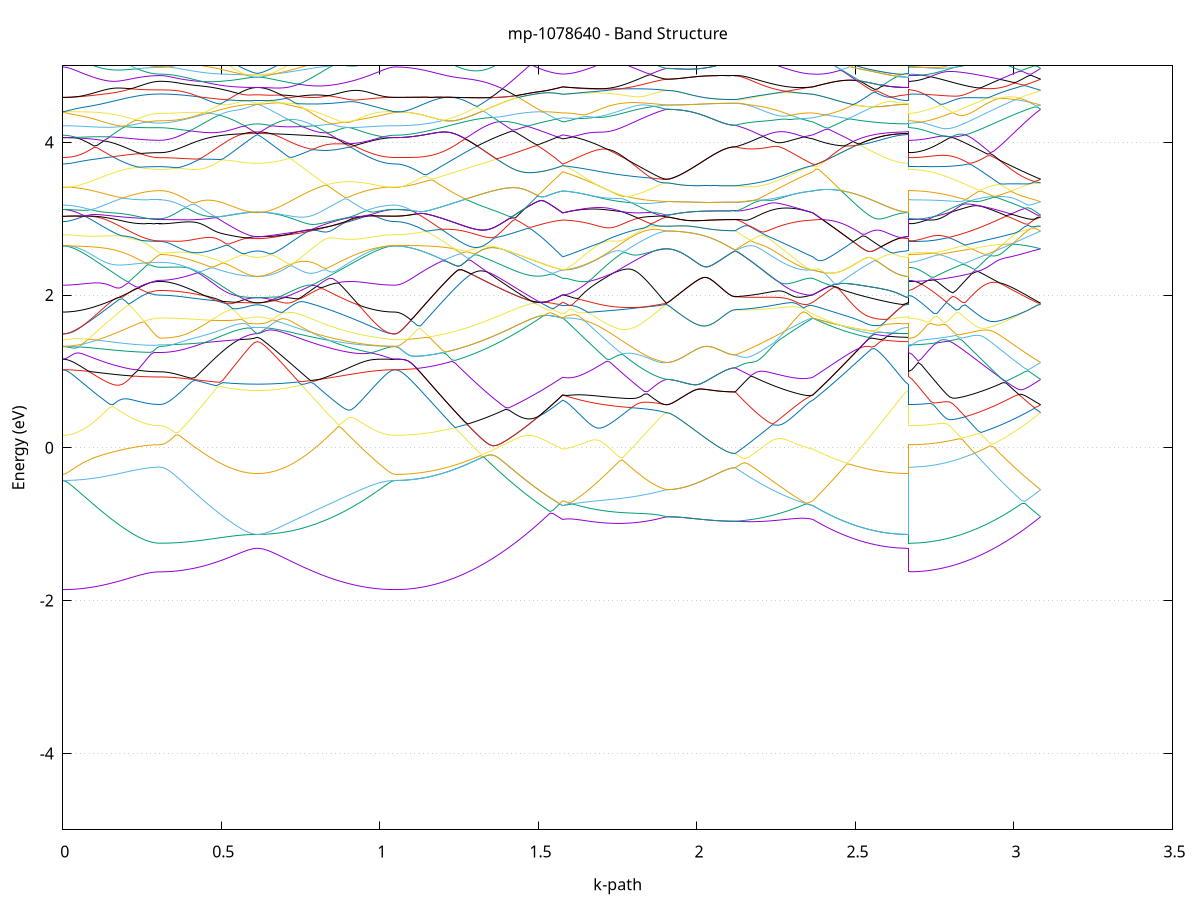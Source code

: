 set title 'mp-1078640 - Band Structure'
set xlabel 'k-path'
set ylabel 'Energy (eV)'
set grid y
set yrange [-5:5]
set terminal png size 800,600
set output 'mp-1078640_bands_gnuplot.png'
plot '-' using 1:2 with lines notitle, '-' using 1:2 with lines notitle, '-' using 1:2 with lines notitle, '-' using 1:2 with lines notitle, '-' using 1:2 with lines notitle, '-' using 1:2 with lines notitle, '-' using 1:2 with lines notitle, '-' using 1:2 with lines notitle, '-' using 1:2 with lines notitle, '-' using 1:2 with lines notitle, '-' using 1:2 with lines notitle, '-' using 1:2 with lines notitle, '-' using 1:2 with lines notitle, '-' using 1:2 with lines notitle, '-' using 1:2 with lines notitle, '-' using 1:2 with lines notitle, '-' using 1:2 with lines notitle, '-' using 1:2 with lines notitle, '-' using 1:2 with lines notitle, '-' using 1:2 with lines notitle, '-' using 1:2 with lines notitle, '-' using 1:2 with lines notitle, '-' using 1:2 with lines notitle, '-' using 1:2 with lines notitle, '-' using 1:2 with lines notitle, '-' using 1:2 with lines notitle, '-' using 1:2 with lines notitle, '-' using 1:2 with lines notitle, '-' using 1:2 with lines notitle, '-' using 1:2 with lines notitle, '-' using 1:2 with lines notitle, '-' using 1:2 with lines notitle, '-' using 1:2 with lines notitle, '-' using 1:2 with lines notitle, '-' using 1:2 with lines notitle, '-' using 1:2 with lines notitle, '-' using 1:2 with lines notitle, '-' using 1:2 with lines notitle, '-' using 1:2 with lines notitle, '-' using 1:2 with lines notitle, '-' using 1:2 with lines notitle, '-' using 1:2 with lines notitle, '-' using 1:2 with lines notitle, '-' using 1:2 with lines notitle, '-' using 1:2 with lines notitle, '-' using 1:2 with lines notitle, '-' using 1:2 with lines notitle, '-' using 1:2 with lines notitle, '-' using 1:2 with lines notitle, '-' using 1:2 with lines notitle, '-' using 1:2 with lines notitle, '-' using 1:2 with lines notitle, '-' using 1:2 with lines notitle, '-' using 1:2 with lines notitle, '-' using 1:2 with lines notitle, '-' using 1:2 with lines notitle, '-' using 1:2 with lines notitle, '-' using 1:2 with lines notitle, '-' using 1:2 with lines notitle, '-' using 1:2 with lines notitle, '-' using 1:2 with lines notitle, '-' using 1:2 with lines notitle, '-' using 1:2 with lines notitle, '-' using 1:2 with lines notitle, '-' using 1:2 with lines notitle, '-' using 1:2 with lines notitle, '-' using 1:2 with lines notitle, '-' using 1:2 with lines notitle, '-' using 1:2 with lines notitle, '-' using 1:2 with lines notitle, '-' using 1:2 with lines notitle, '-' using 1:2 with lines notitle, '-' using 1:2 with lines notitle, '-' using 1:2 with lines notitle, '-' using 1:2 with lines notitle, '-' using 1:2 with lines notitle, '-' using 1:2 with lines notitle, '-' using 1:2 with lines notitle, '-' using 1:2 with lines notitle, '-' using 1:2 with lines notitle, '-' using 1:2 with lines notitle, '-' using 1:2 with lines notitle, '-' using 1:2 with lines notitle, '-' using 1:2 with lines notitle, '-' using 1:2 with lines notitle, '-' using 1:2 with lines notitle, '-' using 1:2 with lines notitle, '-' using 1:2 with lines notitle, '-' using 1:2 with lines notitle, '-' using 1:2 with lines notitle, '-' using 1:2 with lines notitle, '-' using 1:2 with lines notitle, '-' using 1:2 with lines notitle, '-' using 1:2 with lines notitle, '-' using 1:2 with lines notitle, '-' using 1:2 with lines notitle
0.000000 -32.327106
0.009900 -32.327106
0.019799 -32.327106
0.029699 -32.327106
0.039599 -32.327106
0.049499 -32.327106
0.059398 -32.327006
0.069298 -32.327006
0.079198 -32.327006
0.089098 -32.327006
0.098997 -32.327006
0.108897 -32.327006
0.118797 -32.326906
0.128696 -32.326906
0.138596 -32.326906
0.148496 -32.326806
0.158396 -32.326806
0.168295 -32.326806
0.178195 -32.326806
0.188095 -32.326706
0.197995 -32.326706
0.207894 -32.326706
0.217794 -32.326606
0.227694 -32.326606
0.237594 -32.326606
0.247493 -32.326506
0.257393 -32.326506
0.267293 -32.326506
0.277192 -32.326506
0.287092 -32.326506
0.296992 -32.326406
0.306892 -32.326406
0.306892 -32.326406
0.316791 -32.326406
0.326691 -32.326406
0.336591 -32.326406
0.346491 -32.326406
0.356390 -32.326406
0.366290 -32.326406
0.376190 -32.326406
0.386089 -32.326406
0.395989 -32.326306
0.405889 -32.326306
0.415789 -32.326306
0.425688 -32.326306
0.435588 -32.326206
0.445488 -32.326206
0.455388 -32.326206
0.465287 -32.326106
0.475187 -32.326106
0.485087 -32.326106
0.494986 -32.326006
0.504886 -32.326006
0.514786 -32.325906
0.524686 -32.325906
0.534585 -32.325806
0.544485 -32.325806
0.554385 -32.325806
0.564285 -32.325706
0.574184 -32.325706
0.584084 -32.325706
0.593984 -32.325606
0.603884 -32.325606
0.613783 -32.325606
0.613783 -32.325606
0.623647 -32.325606
0.633511 -32.325606
0.643375 -32.325706
0.653239 -32.325706
0.663103 -32.325706
0.672966 -32.325806
0.682830 -32.325806
0.692694 -32.325906
0.702558 -32.325906
0.712422 -32.326006
0.722286 -32.326006
0.732150 -32.326106
0.742014 -32.326106
0.751877 -32.326206
0.761741 -32.326206
0.771605 -32.326306
0.781469 -32.326306
0.791333 -32.326406
0.801197 -32.326406
0.811061 -32.326506
0.820925 -32.326506
0.830788 -32.326606
0.840652 -32.326606
0.850516 -32.326706
0.860380 -32.326706
0.870244 -32.326706
0.880108 -32.326806
0.889972 -32.326806
0.899835 -32.326806
0.909699 -32.326906
0.919563 -32.326906
0.929427 -32.326906
0.939291 -32.327006
0.949155 -32.327006
0.959019 -32.327006
0.968883 -32.327006
0.978746 -32.327006
0.988610 -32.327006
0.998474 -32.327106
1.008338 -32.327106
1.018202 -32.327106
1.028066 -32.327106
1.037930 -32.327106
1.047794 -32.327106
1.047794 -32.327106
1.057775 -32.327106
1.067757 -32.327106
1.077739 -32.327106
1.087721 -32.327106
1.097703 -32.327006
1.107685 -32.327006
1.117667 -32.327006
1.127648 -32.327006
1.137630 -32.326906
1.147612 -32.326906
1.157594 -32.326906
1.167576 -32.326806
1.177558 -32.326806
1.187540 -32.326806
1.197522 -32.326706
1.207503 -32.326706
1.217485 -32.326606
1.227467 -32.326606
1.237449 -32.326506
1.247431 -32.326406
1.257413 -32.326406
1.267395 -32.326306
1.277377 -32.326206
1.287358 -32.326206
1.297340 -32.326106
1.307322 -32.326006
1.317304 -32.325906
1.327286 -32.325906
1.337268 -32.325806
1.347250 -32.325706
1.357231 -32.325606
1.367213 -32.325506
1.377195 -32.325406
1.387177 -32.325406
1.397159 -32.325306
1.407141 -32.325206
1.417123 -32.325106
1.427105 -32.325006
1.437086 -32.324906
1.447068 -32.324806
1.457050 -32.324706
1.467032 -32.324606
1.477014 -32.324506
1.486996 -32.324506
1.496978 -32.324406
1.506959 -32.324306
1.516941 -32.324206
1.526923 -32.324106
1.536905 -32.324006
1.546887 -32.324006
1.556869 -32.324106
1.566851 -32.324106
1.576833 -32.324206
1.576833 -32.324206
1.586745 -32.324206
1.596658 -32.324206
1.606571 -32.324206
1.616484 -32.324206
1.626397 -32.324306
1.636310 -32.324306
1.646223 -32.324306
1.656135 -32.324306
1.666048 -32.324306
1.675961 -32.324306
1.685874 -32.324306
1.695787 -32.324406
1.705700 -32.324406
1.715613 -32.324406
1.725525 -32.324406
1.735438 -32.324406
1.745351 -32.324406
1.755264 -32.324406
1.765177 -32.324406
1.775090 -32.324406
1.785003 -32.324406
1.794915 -32.324406
1.804828 -32.324406
1.814741 -32.324306
1.824654 -32.324306
1.834567 -32.324306
1.844480 -32.324306
1.854393 -32.324306
1.864305 -32.324306
1.874218 -32.324206
1.884131 -32.324206
1.894044 -32.324206
1.903957 -32.324106
1.903957 -32.324106
1.913821 -32.324206
1.923685 -32.324206
1.933549 -32.324206
1.943412 -32.324206
1.953276 -32.324206
1.963140 -32.324206
1.973004 -32.324206
1.982868 -32.324206
1.992732 -32.324206
2.002596 -32.324206
2.012460 -32.324206
2.022323 -32.324206
2.032187 -32.324206
2.042051 -32.324306
2.051915 -32.324306
2.061779 -32.324306
2.071643 -32.324306
2.081507 -32.324306
2.091370 -32.324306
2.101234 -32.324306
2.111098 -32.324306
2.120962 -32.324306
2.120962 -32.324306
2.130753 -32.324306
2.140545 -32.324306
2.150336 -32.324306
2.160128 -32.324306
2.169919 -32.324306
2.179710 -32.324306
2.189502 -32.324306
2.199293 -32.324306
2.209084 -32.324306
2.218876 -32.324306
2.228667 -32.324306
2.238458 -32.324306
2.248250 -32.324306
2.258041 -32.324306
2.267832 -32.324206
2.277624 -32.324206
2.287415 -32.324206
2.297206 -32.324206
2.306998 -32.324206
2.316789 -32.324206
2.326581 -32.324206
2.336372 -32.324206
2.346163 -32.324206
2.355955 -32.324206
2.365746 -32.324206
2.365746 -32.324206
2.375505 -32.324306
2.385263 -32.324406
2.395022 -32.324506
2.404781 -32.324506
2.414539 -32.324606
2.424298 -32.324706
2.434057 -32.324706
2.443815 -32.324806
2.453574 -32.324906
2.463333 -32.324906
2.473091 -32.325006
2.482850 -32.325106
2.492608 -32.325106
2.502367 -32.325206
2.512126 -32.325206
2.521884 -32.325306
2.531643 -32.325306
2.541402 -32.325306
2.551160 -32.325406
2.560919 -32.325406
2.570678 -32.325506
2.580436 -32.325506
2.590195 -32.325506
2.599954 -32.325506
2.609712 -32.325606
2.619471 -32.325606
2.629230 -32.325606
2.638988 -32.325606
2.648747 -32.325606
2.658506 -32.325606
2.668264 -32.325606
2.668264 -32.326406
2.678164 -32.326406
2.688063 -32.326406
2.697963 -32.326406
2.707862 -32.326406
2.717762 -32.326406
2.727661 -32.326406
2.737561 -32.326406
2.747460 -32.326306
2.757360 -32.326306
2.767259 -32.326306
2.777159 -32.326206
2.787058 -32.326206
2.796958 -32.326206
2.806857 -32.326106
2.816757 -32.326106
2.826656 -32.326006
2.836556 -32.326006
2.846455 -32.325906
2.856355 -32.325906
2.866254 -32.325806
2.876154 -32.325806
2.886053 -32.325706
2.895953 -32.325606
2.905852 -32.325606
2.915752 -32.325506
2.925651 -32.325406
2.935551 -32.325306
2.945450 -32.325306
2.955350 -32.325206
2.965249 -32.325106
2.975148 -32.325006
2.985048 -32.325006
2.994947 -32.324906
3.004847 -32.324806
3.014746 -32.324706
3.024646 -32.324606
3.034545 -32.324506
3.044445 -32.324506
3.054344 -32.324406
3.064244 -32.324306
3.074143 -32.324206
3.084043 -32.324106
e
0.000000 -32.324006
0.009900 -32.324006
0.019799 -32.324006
0.029699 -32.324006
0.039599 -32.324006
0.049499 -32.324006
0.059398 -32.324106
0.069298 -32.324106
0.079198 -32.324106
0.089098 -32.324206
0.098997 -32.324206
0.108897 -32.324306
0.118797 -32.324306
0.128696 -32.324406
0.138596 -32.324406
0.148496 -32.324506
0.158396 -32.324506
0.168295 -32.324606
0.178195 -32.324606
0.188095 -32.324706
0.197995 -32.324806
0.207894 -32.324806
0.217794 -32.324906
0.227694 -32.324906
0.237594 -32.324906
0.247493 -32.325006
0.257393 -32.325006
0.267293 -32.325106
0.277192 -32.325106
0.287092 -32.325106
0.296992 -32.325106
0.306892 -32.325106
0.306892 -32.325106
0.316791 -32.325106
0.326691 -32.325106
0.336591 -32.325106
0.346491 -32.325106
0.356390 -32.325106
0.366290 -32.325106
0.376190 -32.325106
0.386089 -32.325106
0.395989 -32.325106
0.405889 -32.325106
0.415789 -32.325106
0.425688 -32.325106
0.435588 -32.325106
0.445488 -32.325006
0.455388 -32.325006
0.465287 -32.325006
0.475187 -32.325006
0.485087 -32.325006
0.494986 -32.325006
0.504886 -32.325006
0.514786 -32.325006
0.524686 -32.325006
0.534585 -32.325006
0.544485 -32.325006
0.554385 -32.325006
0.564285 -32.325006
0.574184 -32.325006
0.584084 -32.325006
0.593984 -32.324906
0.603884 -32.324906
0.613783 -32.324906
0.613783 -32.324906
0.623647 -32.324906
0.633511 -32.324906
0.643375 -32.324906
0.653239 -32.324906
0.663103 -32.324906
0.672966 -32.324906
0.682830 -32.324906
0.692694 -32.324906
0.702558 -32.324906
0.712422 -32.324806
0.722286 -32.324806
0.732150 -32.324806
0.742014 -32.324806
0.751877 -32.324706
0.761741 -32.324706
0.771605 -32.324706
0.781469 -32.324706
0.791333 -32.324606
0.801197 -32.324606
0.811061 -32.324606
0.820925 -32.324606
0.830788 -32.324506
0.840652 -32.324506
0.850516 -32.324506
0.860380 -32.324406
0.870244 -32.324406
0.880108 -32.324306
0.889972 -32.324306
0.899835 -32.324306
0.909699 -32.324206
0.919563 -32.324206
0.929427 -32.324206
0.939291 -32.324106
0.949155 -32.324106
0.959019 -32.324106
0.968883 -32.324106
0.978746 -32.324006
0.988610 -32.324006
0.998474 -32.324006
1.008338 -32.324006
1.018202 -32.324006
1.028066 -32.324006
1.037930 -32.324006
1.047794 -32.324006
1.047794 -32.324006
1.057775 -32.324006
1.067757 -32.324006
1.077739 -32.324006
1.087721 -32.323906
1.097703 -32.323906
1.107685 -32.323906
1.117667 -32.323906
1.127648 -32.323906
1.137630 -32.323906
1.147612 -32.323906
1.157594 -32.323806
1.167576 -32.323806
1.177558 -32.323806
1.187540 -32.323806
1.197522 -32.323706
1.207503 -32.323706
1.217485 -32.323706
1.227467 -32.323606
1.237449 -32.323606
1.247431 -32.323606
1.257413 -32.323506
1.267395 -32.323506
1.277377 -32.323406
1.287358 -32.323406
1.297340 -32.323406
1.307322 -32.323306
1.317304 -32.323306
1.327286 -32.323306
1.337268 -32.323306
1.347250 -32.323206
1.357231 -32.323206
1.367213 -32.323206
1.377195 -32.323206
1.387177 -32.323206
1.397159 -32.323206
1.407141 -32.323206
1.417123 -32.323206
1.427105 -32.323306
1.437086 -32.323306
1.447068 -32.323306
1.457050 -32.323406
1.467032 -32.323406
1.477014 -32.323506
1.486996 -32.323506
1.496978 -32.323606
1.506959 -32.323706
1.516941 -32.323706
1.526923 -32.323806
1.536905 -32.323906
1.546887 -32.323906
1.556869 -32.323906
1.566851 -32.323906
1.576833 -32.324006
1.576833 -32.324006
1.586745 -32.324006
1.596658 -32.323906
1.606571 -32.323906
1.616484 -32.323906
1.626397 -32.323906
1.636310 -32.323906
1.646223 -32.323906
1.656135 -32.323906
1.666048 -32.323906
1.675961 -32.323906
1.685874 -32.323906
1.695787 -32.323906
1.705700 -32.324006
1.715613 -32.324006
1.725525 -32.324006
1.735438 -32.324006
1.745351 -32.324006
1.755264 -32.324006
1.765177 -32.324006
1.775090 -32.324006
1.785003 -32.324006
1.794915 -32.324006
1.804828 -32.324006
1.814741 -32.324006
1.824654 -32.324006
1.834567 -32.324006
1.844480 -32.324006
1.854393 -32.324006
1.864305 -32.324006
1.874218 -32.324006
1.884131 -32.324106
1.894044 -32.324106
1.903957 -32.324106
1.903957 -32.324106
1.913821 -32.324106
1.923685 -32.324106
1.933549 -32.324106
1.943412 -32.324106
1.953276 -32.324106
1.963140 -32.324106
1.973004 -32.324206
1.982868 -32.324206
1.992732 -32.324206
2.002596 -32.324206
2.012460 -32.324206
2.022323 -32.324206
2.032187 -32.324206
2.042051 -32.324206
2.051915 -32.324206
2.061779 -32.324206
2.071643 -32.324206
2.081507 -32.324206
2.091370 -32.324206
2.101234 -32.324206
2.111098 -32.324306
2.120962 -32.324306
2.120962 -32.324306
2.130753 -32.324206
2.140545 -32.324206
2.150336 -32.324206
2.160128 -32.324206
2.169919 -32.324206
2.179710 -32.324206
2.189502 -32.324206
2.199293 -32.324206
2.209084 -32.324106
2.218876 -32.324106
2.228667 -32.324106
2.238458 -32.324106
2.248250 -32.324106
2.258041 -32.324006
2.267832 -32.324006
2.277624 -32.324006
2.287415 -32.324006
2.297206 -32.323906
2.306998 -32.323906
2.316789 -32.323906
2.326581 -32.323906
2.336372 -32.323906
2.346163 -32.323906
2.355955 -32.324006
2.365746 -32.324006
2.365746 -32.324006
2.375505 -32.324106
2.385263 -32.324106
2.395022 -32.324206
2.404781 -32.324206
2.414539 -32.324306
2.424298 -32.324306
2.434057 -32.324306
2.443815 -32.324406
2.453574 -32.324406
2.463333 -32.324506
2.473091 -32.324506
2.482850 -32.324606
2.492608 -32.324606
2.502367 -32.324606
2.512126 -32.324706
2.521884 -32.324706
2.531643 -32.324706
2.541402 -32.324806
2.551160 -32.324806
2.560919 -32.324806
2.570678 -32.324806
2.580436 -32.324906
2.590195 -32.324906
2.599954 -32.324906
2.609712 -32.324906
2.619471 -32.324906
2.629230 -32.324906
2.638988 -32.324906
2.648747 -32.324906
2.658506 -32.324906
2.668264 -32.324906
2.668264 -32.325106
2.678164 -32.325106
2.688063 -32.325106
2.697963 -32.325106
2.707862 -32.325106
2.717762 -32.325106
2.727661 -32.325106
2.737561 -32.325106
2.747460 -32.325006
2.757360 -32.325006
2.767259 -32.325006
2.777159 -32.325006
2.787058 -32.324906
2.796958 -32.324906
2.806857 -32.324906
2.816757 -32.324806
2.826656 -32.324806
2.836556 -32.324806
2.846455 -32.324706
2.856355 -32.324706
2.866254 -32.324706
2.876154 -32.324606
2.886053 -32.324606
2.895953 -32.324506
2.905852 -32.324506
2.915752 -32.324406
2.925651 -32.324406
2.935551 -32.324306
2.945450 -32.324306
2.955350 -32.324206
2.965249 -32.324106
2.975148 -32.324106
2.985048 -32.324006
2.994947 -32.324006
3.004847 -32.323906
3.014746 -32.323806
3.024646 -32.323806
3.034545 -32.323806
3.044445 -32.323806
3.054344 -32.323906
3.064244 -32.324006
3.074143 -32.324106
3.084043 -32.324106
e
0.000000 -32.323906
0.009900 -32.323906
0.019799 -32.323906
0.029699 -32.323906
0.039599 -32.323906
0.049499 -32.323906
0.059398 -32.323906
0.069298 -32.323906
0.079198 -32.323906
0.089098 -32.323906
0.098997 -32.323906
0.108897 -32.323906
0.118797 -32.323806
0.128696 -32.323806
0.138596 -32.323806
0.148496 -32.323806
0.158396 -32.323806
0.168295 -32.323806
0.178195 -32.323706
0.188095 -32.323706
0.197995 -32.323706
0.207894 -32.323706
0.217794 -32.323706
0.227694 -32.323706
0.237594 -32.323606
0.247493 -32.323606
0.257393 -32.323606
0.267293 -32.323606
0.277192 -32.323606
0.287092 -32.323606
0.296992 -32.323606
0.306892 -32.323606
0.306892 -32.323606
0.316791 -32.323606
0.326691 -32.323606
0.336591 -32.323606
0.346491 -32.323606
0.356390 -32.323706
0.366290 -32.323706
0.376190 -32.323706
0.386089 -32.323806
0.395989 -32.323806
0.405889 -32.323806
0.415789 -32.323906
0.425688 -32.323906
0.435588 -32.324006
0.445488 -32.324106
0.455388 -32.324106
0.465287 -32.324206
0.475187 -32.324206
0.485087 -32.324306
0.494986 -32.324306
0.504886 -32.324406
0.514786 -32.324506
0.524686 -32.324506
0.534585 -32.324606
0.544485 -32.324606
0.554385 -32.324706
0.564285 -32.324706
0.574184 -32.324806
0.584084 -32.324806
0.593984 -32.324906
0.603884 -32.324906
0.613783 -32.324906
0.613783 -32.324906
0.623647 -32.324906
0.633511 -32.324906
0.643375 -32.324906
0.653239 -32.324806
0.663103 -32.324806
0.672966 -32.324806
0.682830 -32.324706
0.692694 -32.324706
0.702558 -32.324606
0.712422 -32.324606
0.722286 -32.324606
0.732150 -32.324506
0.742014 -32.324506
0.751877 -32.324406
0.761741 -32.324406
0.771605 -32.324406
0.781469 -32.324306
0.791333 -32.324306
0.801197 -32.324306
0.811061 -32.324206
0.820925 -32.324206
0.830788 -32.324206
0.840652 -32.324106
0.850516 -32.324106
0.860380 -32.324106
0.870244 -32.324106
0.880108 -32.324106
0.889972 -32.324106
0.899835 -32.324006
0.909699 -32.324006
0.919563 -32.324006
0.929427 -32.324006
0.939291 -32.324006
0.949155 -32.324006
0.959019 -32.324006
0.968883 -32.324006
0.978746 -32.324006
0.988610 -32.324006
0.998474 -32.324006
1.008338 -32.324006
1.018202 -32.323906
1.028066 -32.323906
1.037930 -32.323906
1.047794 -32.323906
1.047794 -32.323906
1.057775 -32.323906
1.067757 -32.323906
1.077739 -32.323906
1.087721 -32.323906
1.097703 -32.323906
1.107685 -32.323906
1.117667 -32.323906
1.127648 -32.323906
1.137630 -32.323906
1.147612 -32.323806
1.157594 -32.323806
1.167576 -32.323806
1.177558 -32.323806
1.187540 -32.323706
1.197522 -32.323706
1.207503 -32.323706
1.217485 -32.323606
1.227467 -32.323606
1.237449 -32.323606
1.247431 -32.323506
1.257413 -32.323506
1.267395 -32.323506
1.277377 -32.323406
1.287358 -32.323406
1.297340 -32.323406
1.307322 -32.323306
1.317304 -32.323306
1.327286 -32.323306
1.337268 -32.323206
1.347250 -32.323206
1.357231 -32.323206
1.367213 -32.323206
1.377195 -32.323206
1.387177 -32.323206
1.397159 -32.323206
1.407141 -32.323206
1.417123 -32.323206
1.427105 -32.323206
1.437086 -32.323306
1.447068 -32.323306
1.457050 -32.323306
1.467032 -32.323406
1.477014 -32.323406
1.486996 -32.323506
1.496978 -32.323606
1.506959 -32.323606
1.516941 -32.323706
1.526923 -32.323706
1.536905 -32.323806
1.546887 -32.323806
1.556869 -32.323806
1.566851 -32.323906
1.576833 -32.323906
1.576833 -32.323906
1.586745 -32.323906
1.596658 -32.323906
1.606571 -32.323806
1.616484 -32.323806
1.626397 -32.323806
1.636310 -32.323806
1.646223 -32.323806
1.656135 -32.323806
1.666048 -32.323706
1.675961 -32.323706
1.685874 -32.323706
1.695787 -32.323706
1.705700 -32.323706
1.715613 -32.323706
1.725525 -32.323706
1.735438 -32.323606
1.745351 -32.323606
1.755264 -32.323606
1.765177 -32.323606
1.775090 -32.323606
1.785003 -32.323606
1.794915 -32.323506
1.804828 -32.323506
1.814741 -32.323506
1.824654 -32.323506
1.834567 -32.323506
1.844480 -32.323506
1.854393 -32.323406
1.864305 -32.323406
1.874218 -32.323406
1.884131 -32.323406
1.894044 -32.323406
1.903957 -32.323406
1.903957 -32.323406
1.913821 -32.323406
1.923685 -32.323406
1.933549 -32.323406
1.943412 -32.323406
1.953276 -32.323406
1.963140 -32.323306
1.973004 -32.323306
1.982868 -32.323306
1.992732 -32.323306
2.002596 -32.323206
2.012460 -32.323206
2.022323 -32.323206
2.032187 -32.323206
2.042051 -32.323106
2.051915 -32.323106
2.061779 -32.323106
2.071643 -32.323106
2.081507 -32.323006
2.091370 -32.323006
2.101234 -32.323006
2.111098 -32.323006
2.120962 -32.323006
2.120962 -32.323006
2.130753 -32.323006
2.140545 -32.323106
2.150336 -32.323106
2.160128 -32.323206
2.169919 -32.323206
2.179710 -32.323306
2.189502 -32.323306
2.199293 -32.323306
2.209084 -32.323406
2.218876 -32.323406
2.228667 -32.323506
2.238458 -32.323506
2.248250 -32.323606
2.258041 -32.323606
2.267832 -32.323606
2.277624 -32.323706
2.287415 -32.323706
2.297206 -32.323706
2.306998 -32.323806
2.316789 -32.323806
2.326581 -32.323806
2.336372 -32.323806
2.346163 -32.323806
2.355955 -32.323906
2.365746 -32.323906
2.365746 -32.323906
2.375505 -32.324006
2.385263 -32.324006
2.395022 -32.324106
2.404781 -32.324106
2.414539 -32.324206
2.424298 -32.324206
2.434057 -32.324306
2.443815 -32.324306
2.453574 -32.324406
2.463333 -32.324406
2.473091 -32.324406
2.482850 -32.324506
2.492608 -32.324506
2.502367 -32.324606
2.512126 -32.324606
2.521884 -32.324606
2.531643 -32.324706
2.541402 -32.324706
2.551160 -32.324706
2.560919 -32.324706
2.570678 -32.324806
2.580436 -32.324806
2.590195 -32.324806
2.599954 -32.324806
2.609712 -32.324806
2.619471 -32.324906
2.629230 -32.324906
2.638988 -32.324906
2.648747 -32.324906
2.658506 -32.324906
2.668264 -32.324906
2.668264 -32.323606
2.678164 -32.323606
2.688063 -32.323606
2.697963 -32.323606
2.707862 -32.323606
2.717762 -32.323606
2.727661 -32.323506
2.737561 -32.323506
2.747460 -32.323506
2.757360 -32.323506
2.767259 -32.323506
2.777159 -32.323406
2.787058 -32.323406
2.796958 -32.323406
2.806857 -32.323406
2.816757 -32.323306
2.826656 -32.323306
2.836556 -32.323206
2.846455 -32.323206
2.856355 -32.323206
2.866254 -32.323106
2.876154 -32.323106
2.886053 -32.323006
2.895953 -32.323006
2.905852 -32.322906
2.915752 -32.322906
2.925651 -32.323006
2.935551 -32.323006
2.945450 -32.323106
2.955350 -32.323106
2.965249 -32.323206
2.975148 -32.323306
2.985048 -32.323406
2.994947 -32.323406
3.004847 -32.323506
3.014746 -32.323606
3.024646 -32.323706
3.034545 -32.323706
3.044445 -32.323706
3.054344 -32.323606
3.064244 -32.323506
3.074143 -32.323506
3.084043 -32.323406
e
0.000000 -32.322006
0.009900 -32.322006
0.019799 -32.322006
0.029699 -32.322006
0.039599 -32.322006
0.049499 -32.322006
0.059398 -32.322006
0.069298 -32.322006
0.079198 -32.321906
0.089098 -32.321906
0.098997 -32.321906
0.108897 -32.321906
0.118797 -32.321906
0.128696 -32.321906
0.138596 -32.321806
0.148496 -32.321906
0.158396 -32.321906
0.168295 -32.321906
0.178195 -32.321906
0.188095 -32.322006
0.197995 -32.322006
0.207894 -32.322106
0.217794 -32.322106
0.227694 -32.322106
0.237594 -32.322106
0.247493 -32.322206
0.257393 -32.322206
0.267293 -32.322206
0.277192 -32.322206
0.287092 -32.322206
0.296992 -32.322206
0.306892 -32.322206
0.306892 -32.322206
0.316791 -32.322206
0.326691 -32.322206
0.336591 -32.322206
0.346491 -32.322206
0.356390 -32.322206
0.366290 -32.322206
0.376190 -32.322206
0.386089 -32.322206
0.395989 -32.322206
0.405889 -32.322206
0.415789 -32.322206
0.425688 -32.322206
0.435588 -32.322206
0.445488 -32.322206
0.455388 -32.322206
0.465287 -32.322206
0.475187 -32.322206
0.485087 -32.322206
0.494986 -32.322206
0.504886 -32.322206
0.514786 -32.322206
0.524686 -32.322206
0.534585 -32.322206
0.544485 -32.322306
0.554385 -32.322306
0.564285 -32.322306
0.574184 -32.322306
0.584084 -32.322306
0.593984 -32.322306
0.603884 -32.322306
0.613783 -32.322306
0.613783 -32.322306
0.623647 -32.322306
0.633511 -32.322306
0.643375 -32.322306
0.653239 -32.322306
0.663103 -32.322206
0.672966 -32.322206
0.682830 -32.322206
0.692694 -32.322206
0.702558 -32.322206
0.712422 -32.322206
0.722286 -32.322206
0.732150 -32.322206
0.742014 -32.322206
0.751877 -32.322106
0.761741 -32.322106
0.771605 -32.322106
0.781469 -32.322106
0.791333 -32.322106
0.801197 -32.322106
0.811061 -32.322006
0.820925 -32.322006
0.830788 -32.322006
0.840652 -32.322006
0.850516 -32.322006
0.860380 -32.322006
0.870244 -32.321906
0.880108 -32.321906
0.889972 -32.321906
0.899835 -32.321906
0.909699 -32.321906
0.919563 -32.321906
0.929427 -32.321906
0.939291 -32.321906
0.949155 -32.321906
0.959019 -32.321906
0.968883 -32.322006
0.978746 -32.322006
0.988610 -32.322006
0.998474 -32.322006
1.008338 -32.322006
1.018202 -32.322006
1.028066 -32.322006
1.037930 -32.322006
1.047794 -32.322006
1.047794 -32.322006
1.057775 -32.322006
1.067757 -32.322006
1.077739 -32.322006
1.087721 -32.322006
1.097703 -32.322006
1.107685 -32.322006
1.117667 -32.322006
1.127648 -32.322006
1.137630 -32.322006
1.147612 -32.322006
1.157594 -32.322006
1.167576 -32.322006
1.177558 -32.322006
1.187540 -32.322006
1.197522 -32.322006
1.207503 -32.322106
1.217485 -32.322106
1.227467 -32.322106
1.237449 -32.322106
1.247431 -32.322106
1.257413 -32.322106
1.267395 -32.322106
1.277377 -32.322106
1.287358 -32.322106
1.297340 -32.322106
1.307322 -32.322106
1.317304 -32.322106
1.327286 -32.322106
1.337268 -32.322206
1.347250 -32.322206
1.357231 -32.322306
1.367213 -32.322406
1.377195 -32.322406
1.387177 -32.322506
1.397159 -32.322606
1.407141 -32.322706
1.417123 -32.322806
1.427105 -32.322906
1.437086 -32.322906
1.447068 -32.323006
1.457050 -32.323106
1.467032 -32.323206
1.477014 -32.323306
1.486996 -32.323306
1.496978 -32.323406
1.506959 -32.323506
1.516941 -32.323606
1.526923 -32.323606
1.536905 -32.323706
1.546887 -32.323706
1.556869 -32.323806
1.566851 -32.323706
1.576833 -32.323706
1.576833 -32.323706
1.586745 -32.323706
1.596658 -32.323706
1.606571 -32.323706
1.616484 -32.323706
1.626397 -32.323706
1.636310 -32.323606
1.646223 -32.323506
1.656135 -32.323506
1.666048 -32.323406
1.675961 -32.323306
1.685874 -32.323206
1.695787 -32.323206
1.705700 -32.323106
1.715613 -32.323006
1.725525 -32.322906
1.735438 -32.322906
1.745351 -32.322806
1.755264 -32.322706
1.765177 -32.322706
1.775090 -32.322806
1.785003 -32.322806
1.794915 -32.322906
1.804828 -32.323006
1.814741 -32.323006
1.824654 -32.323106
1.834567 -32.323106
1.844480 -32.323206
1.854393 -32.323206
1.864305 -32.323306
1.874218 -32.323306
1.884131 -32.323306
1.894044 -32.323406
1.903957 -32.323306
1.903957 -32.323306
1.913821 -32.323306
1.923685 -32.323306
1.933549 -32.323306
1.943412 -32.323306
1.953276 -32.323306
1.963140 -32.323306
1.973004 -32.323306
1.982868 -32.323206
1.992732 -32.323206
2.002596 -32.323206
2.012460 -32.323206
2.022323 -32.323106
2.032187 -32.323106
2.042051 -32.323106
2.051915 -32.323106
2.061779 -32.323006
2.071643 -32.323006
2.081507 -32.323006
2.091370 -32.323006
2.101234 -32.323006
2.111098 -32.323006
2.120962 -32.323006
2.120962 -32.323006
2.130753 -32.322906
2.140545 -32.322906
2.150336 -32.322806
2.160128 -32.322806
2.169919 -32.322806
2.179710 -32.322806
2.189502 -32.322806
2.199293 -32.322806
2.209084 -32.322906
2.218876 -32.323006
2.228667 -32.323006
2.238458 -32.323106
2.248250 -32.323206
2.258041 -32.323206
2.267832 -32.323306
2.277624 -32.323406
2.287415 -32.323406
2.297206 -32.323506
2.306998 -32.323606
2.316789 -32.323706
2.326581 -32.323706
2.336372 -32.323806
2.346163 -32.323706
2.355955 -32.323706
2.365746 -32.323706
2.365746 -32.323706
2.375505 -32.323606
2.385263 -32.323506
2.395022 -32.323406
2.404781 -32.323406
2.414539 -32.323306
2.424298 -32.323206
2.434057 -32.323106
2.443815 -32.323106
2.453574 -32.323006
2.463333 -32.322906
2.473091 -32.322906
2.482850 -32.322806
2.492608 -32.322806
2.502367 -32.322706
2.512126 -32.322706
2.521884 -32.322606
2.531643 -32.322606
2.541402 -32.322506
2.551160 -32.322506
2.560919 -32.322406
2.570678 -32.322406
2.580436 -32.322406
2.590195 -32.322406
2.599954 -32.322306
2.609712 -32.322306
2.619471 -32.322306
2.629230 -32.322306
2.638988 -32.322306
2.648747 -32.322306
2.658506 -32.322306
2.668264 -32.322306
2.668264 -32.322206
2.678164 -32.322206
2.688063 -32.322206
2.697963 -32.322206
2.707862 -32.322306
2.717762 -32.322306
2.727661 -32.322306
2.737561 -32.322306
2.747460 -32.322306
2.757360 -32.322306
2.767259 -32.322306
2.777159 -32.322406
2.787058 -32.322406
2.796958 -32.322406
2.806857 -32.322406
2.816757 -32.322506
2.826656 -32.322506
2.836556 -32.322506
2.846455 -32.322606
2.856355 -32.322606
2.866254 -32.322606
2.876154 -32.322706
2.886053 -32.322706
2.895953 -32.322806
2.905852 -32.322806
2.915752 -32.322906
2.925651 -32.322806
2.935551 -32.322806
2.945450 -32.322706
2.955350 -32.322706
2.965249 -32.322606
2.975148 -32.322706
2.985048 -32.322706
2.994947 -32.322806
3.004847 -32.322806
3.014746 -32.322906
3.024646 -32.323006
3.034545 -32.323006
3.044445 -32.323106
3.054344 -32.323206
3.064244 -32.323206
3.074143 -32.323306
3.084043 -32.323306
e
0.000000 -32.321306
0.009900 -32.321306
0.019799 -32.321306
0.029699 -32.321406
0.039599 -32.321406
0.049499 -32.321406
0.059398 -32.321406
0.069298 -32.321506
0.079198 -32.321506
0.089098 -32.321606
0.098997 -32.321606
0.108897 -32.321606
0.118797 -32.321706
0.128696 -32.321706
0.138596 -32.321706
0.148496 -32.321806
0.158396 -32.321806
0.168295 -32.321806
0.178195 -32.321706
0.188095 -32.321706
0.197995 -32.321706
0.207894 -32.321706
0.217794 -32.321706
0.227694 -32.321706
0.237594 -32.321706
0.247493 -32.321706
0.257393 -32.321706
0.267293 -32.321706
0.277192 -32.321706
0.287092 -32.321706
0.296992 -32.321706
0.306892 -32.321706
0.306892 -32.321706
0.316791 -32.321706
0.326691 -32.321706
0.336591 -32.321706
0.346491 -32.321706
0.356390 -32.321706
0.366290 -32.321706
0.376190 -32.321706
0.386089 -32.321806
0.395989 -32.321806
0.405889 -32.321806
0.415789 -32.321806
0.425688 -32.321806
0.435588 -32.321906
0.445488 -32.321906
0.455388 -32.321906
0.465287 -32.321906
0.475187 -32.322006
0.485087 -32.322006
0.494986 -32.322006
0.504886 -32.322006
0.514786 -32.322106
0.524686 -32.322106
0.534585 -32.322106
0.544485 -32.322106
0.554385 -32.322106
0.564285 -32.322106
0.574184 -32.322106
0.584084 -32.322106
0.593984 -32.322206
0.603884 -32.322206
0.613783 -32.322206
0.613783 -32.322206
0.623647 -32.322206
0.633511 -32.322206
0.643375 -32.322106
0.653239 -32.322106
0.663103 -32.322106
0.672966 -32.322106
0.682830 -32.322106
0.692694 -32.322106
0.702558 -32.322106
0.712422 -32.322106
0.722286 -32.322106
0.732150 -32.322106
0.742014 -32.322106
0.751877 -32.322006
0.761741 -32.322006
0.771605 -32.322006
0.781469 -32.322006
0.791333 -32.322006
0.801197 -32.321906
0.811061 -32.321906
0.820925 -32.321906
0.830788 -32.321906
0.840652 -32.321806
0.850516 -32.321806
0.860380 -32.321806
0.870244 -32.321706
0.880108 -32.321706
0.889972 -32.321706
0.899835 -32.321606
0.909699 -32.321606
0.919563 -32.321606
0.929427 -32.321606
0.939291 -32.321506
0.949155 -32.321506
0.959019 -32.321506
0.968883 -32.321406
0.978746 -32.321406
0.988610 -32.321406
0.998474 -32.321406
1.008338 -32.321406
1.018202 -32.321306
1.028066 -32.321306
1.037930 -32.321306
1.047794 -32.321306
1.047794 -32.321306
1.057775 -32.321306
1.067757 -32.321306
1.077739 -32.321306
1.087721 -32.321306
1.097703 -32.321406
1.107685 -32.321406
1.117667 -32.321406
1.127648 -32.321406
1.137630 -32.321406
1.147612 -32.321406
1.157594 -32.321506
1.167576 -32.321506
1.177558 -32.321506
1.187540 -32.321506
1.197522 -32.321606
1.207503 -32.321606
1.217485 -32.321606
1.227467 -32.321706
1.237449 -32.321706
1.247431 -32.321706
1.257413 -32.321806
1.267395 -32.321806
1.277377 -32.321906
1.287358 -32.321906
1.297340 -32.321906
1.307322 -32.322006
1.317304 -32.322006
1.327286 -32.322106
1.337268 -32.322106
1.347250 -32.322106
1.357231 -32.322106
1.367213 -32.322206
1.377195 -32.322206
1.387177 -32.322206
1.397159 -32.322206
1.407141 -32.322206
1.417123 -32.322106
1.427105 -32.322106
1.437086 -32.322106
1.447068 -32.322106
1.457050 -32.322106
1.467032 -32.322106
1.477014 -32.322106
1.486996 -32.322106
1.496978 -32.322106
1.506959 -32.322106
1.516941 -32.322106
1.526923 -32.322106
1.536905 -32.322106
1.546887 -32.322106
1.556869 -32.322106
1.566851 -32.322106
1.576833 -32.322106
1.576833 -32.322106
1.586745 -32.322106
1.596658 -32.322106
1.606571 -32.322106
1.616484 -32.322106
1.626397 -32.322206
1.636310 -32.322206
1.646223 -32.322206
1.656135 -32.322206
1.666048 -32.322306
1.675961 -32.322306
1.685874 -32.322306
1.695787 -32.322406
1.705700 -32.322406
1.715613 -32.322506
1.725525 -32.322506
1.735438 -32.322606
1.745351 -32.322606
1.755264 -32.322706
1.765177 -32.322606
1.775090 -32.322606
1.785003 -32.322506
1.794915 -32.322406
1.804828 -32.322406
1.814741 -32.322306
1.824654 -32.322306
1.834567 -32.322206
1.844480 -32.322206
1.854393 -32.322106
1.864305 -32.322106
1.874218 -32.322006
1.884131 -32.322006
1.894044 -32.322006
1.903957 -32.321906
1.903957 -32.321906
1.913821 -32.321906
1.923685 -32.321906
1.933549 -32.322006
1.943412 -32.322006
1.953276 -32.322006
1.963140 -32.322006
1.973004 -32.322006
1.982868 -32.322006
1.992732 -32.322106
2.002596 -32.322106
2.012460 -32.322106
2.022323 -32.322106
2.032187 -32.322206
2.042051 -32.322206
2.051915 -32.322206
2.061779 -32.322206
2.071643 -32.322306
2.081507 -32.322306
2.091370 -32.322306
2.101234 -32.322306
2.111098 -32.322306
2.120962 -32.322306
2.120962 -32.322306
2.130753 -32.322406
2.140545 -32.322406
2.150336 -32.322506
2.160128 -32.322506
2.169919 -32.322606
2.179710 -32.322606
2.189502 -32.322606
2.199293 -32.322506
2.209084 -32.322506
2.218876 -32.322506
2.228667 -32.322406
2.238458 -32.322406
2.248250 -32.322306
2.258041 -32.322306
2.267832 -32.322306
2.277624 -32.322206
2.287415 -32.322206
2.297206 -32.322206
2.306998 -32.322206
2.316789 -32.322206
2.326581 -32.322106
2.336372 -32.322106
2.346163 -32.322106
2.355955 -32.322106
2.365746 -32.322106
2.365746 -32.322106
2.375505 -32.322106
2.385263 -32.322106
2.395022 -32.322106
2.404781 -32.322106
2.414539 -32.322106
2.424298 -32.322106
2.434057 -32.322106
2.443815 -32.322106
2.453574 -32.322106
2.463333 -32.322106
2.473091 -32.322106
2.482850 -32.322106
2.492608 -32.322106
2.502367 -32.322106
2.512126 -32.322206
2.521884 -32.322206
2.531643 -32.322206
2.541402 -32.322206
2.551160 -32.322206
2.560919 -32.322206
2.570678 -32.322206
2.580436 -32.322206
2.590195 -32.322206
2.599954 -32.322206
2.609712 -32.322206
2.619471 -32.322206
2.629230 -32.322206
2.638988 -32.322206
2.648747 -32.322206
2.658506 -32.322206
2.668264 -32.322206
2.668264 -32.321706
2.678164 -32.321706
2.688063 -32.321706
2.697963 -32.321706
2.707862 -32.321706
2.717762 -32.321706
2.727661 -32.321706
2.737561 -32.321706
2.747460 -32.321706
2.757360 -32.321706
2.767259 -32.321806
2.777159 -32.321806
2.787058 -32.321806
2.796958 -32.321806
2.806857 -32.321906
2.816757 -32.321906
2.826656 -32.321906
2.836556 -32.322006
2.846455 -32.322006
2.856355 -32.322106
2.866254 -32.322106
2.876154 -32.322106
2.886053 -32.322206
2.895953 -32.322206
2.905852 -32.322306
2.915752 -32.322306
2.925651 -32.322406
2.935551 -32.322406
2.945450 -32.322506
2.955350 -32.322606
2.965249 -32.322606
2.975148 -32.322606
2.985048 -32.322506
2.994947 -32.322406
3.004847 -32.322406
3.014746 -32.322306
3.024646 -32.322306
3.034545 -32.322206
3.044445 -32.322106
3.054344 -32.322106
3.064244 -32.322006
3.074143 -32.321906
3.084043 -32.321906
e
0.000000 -32.321306
0.009900 -32.321306
0.019799 -32.321306
0.029699 -32.321306
0.039599 -32.321306
0.049499 -32.321306
0.059398 -32.321306
0.069298 -32.321306
0.079198 -32.321306
0.089098 -32.321306
0.098997 -32.321306
0.108897 -32.321306
0.118797 -32.321306
0.128696 -32.321306
0.138596 -32.321306
0.148496 -32.321306
0.158396 -32.321306
0.168295 -32.321306
0.178195 -32.321306
0.188095 -32.321206
0.197995 -32.321206
0.207894 -32.321206
0.217794 -32.321206
0.227694 -32.321206
0.237594 -32.321206
0.247493 -32.321206
0.257393 -32.321206
0.267293 -32.321206
0.277192 -32.321206
0.287092 -32.321206
0.296992 -32.321206
0.306892 -32.321206
0.306892 -32.321206
0.316791 -32.321206
0.326691 -32.321206
0.336591 -32.321206
0.346491 -32.321206
0.356390 -32.321106
0.366290 -32.321106
0.376190 -32.321106
0.386089 -32.321106
0.395989 -32.321106
0.405889 -32.321006
0.415789 -32.321006
0.425688 -32.321006
0.435588 -32.321006
0.445488 -32.320906
0.455388 -32.320906
0.465287 -32.320906
0.475187 -32.320806
0.485087 -32.320806
0.494986 -32.320806
0.504886 -32.320806
0.514786 -32.320706
0.524686 -32.320706
0.534585 -32.320706
0.544485 -32.320706
0.554385 -32.320606
0.564285 -32.320606
0.574184 -32.320606
0.584084 -32.320606
0.593984 -32.320606
0.603884 -32.320606
0.613783 -32.320606
0.613783 -32.320606
0.623647 -32.320606
0.633511 -32.320606
0.643375 -32.320606
0.653239 -32.320606
0.663103 -32.320606
0.672966 -32.320606
0.682830 -32.320706
0.692694 -32.320706
0.702558 -32.320706
0.712422 -32.320706
0.722286 -32.320806
0.732150 -32.320806
0.742014 -32.320806
0.751877 -32.320906
0.761741 -32.320906
0.771605 -32.320906
0.781469 -32.321006
0.791333 -32.321006
0.801197 -32.321006
0.811061 -32.321106
0.820925 -32.321106
0.830788 -32.321206
0.840652 -32.321206
0.850516 -32.321206
0.860380 -32.321306
0.870244 -32.321306
0.880108 -32.321306
0.889972 -32.321306
0.899835 -32.321406
0.909699 -32.321406
0.919563 -32.321406
0.929427 -32.321406
0.939291 -32.321406
0.949155 -32.321406
0.959019 -32.321406
0.968883 -32.321406
0.978746 -32.321406
0.988610 -32.321406
0.998474 -32.321406
1.008338 -32.321306
1.018202 -32.321306
1.028066 -32.321306
1.037930 -32.321306
1.047794 -32.321306
1.047794 -32.321306
1.057775 -32.321306
1.067757 -32.321306
1.077739 -32.321306
1.087721 -32.321306
1.097703 -32.321406
1.107685 -32.321406
1.117667 -32.321406
1.127648 -32.321406
1.137630 -32.321406
1.147612 -32.321406
1.157594 -32.321406
1.167576 -32.321506
1.177558 -32.321506
1.187540 -32.321506
1.197522 -32.321606
1.207503 -32.321606
1.217485 -32.321606
1.227467 -32.321606
1.237449 -32.321706
1.247431 -32.321706
1.257413 -32.321706
1.267395 -32.321806
1.277377 -32.321806
1.287358 -32.321806
1.297340 -32.321906
1.307322 -32.321906
1.317304 -32.321906
1.327286 -32.322006
1.337268 -32.322006
1.347250 -32.322006
1.357231 -32.322106
1.367213 -32.322106
1.377195 -32.322106
1.387177 -32.322106
1.397159 -32.322106
1.407141 -32.322106
1.417123 -32.322106
1.427105 -32.322106
1.437086 -32.322006
1.447068 -32.322006
1.457050 -32.322006
1.467032 -32.321906
1.477014 -32.321906
1.486996 -32.321806
1.496978 -32.321806
1.506959 -32.321706
1.516941 -32.321706
1.526923 -32.321606
1.536905 -32.321606
1.546887 -32.321506
1.556869 -32.321506
1.566851 -32.321406
1.576833 -32.321306
1.576833 -32.321306
1.586745 -32.321406
1.596658 -32.321406
1.606571 -32.321406
1.616484 -32.321406
1.626397 -32.321406
1.636310 -32.321406
1.646223 -32.321406
1.656135 -32.321406
1.666048 -32.321506
1.675961 -32.321506
1.685874 -32.321506
1.695787 -32.321506
1.705700 -32.321506
1.715613 -32.321506
1.725525 -32.321606
1.735438 -32.321606
1.745351 -32.321606
1.755264 -32.321606
1.765177 -32.321606
1.775090 -32.321606
1.785003 -32.321706
1.794915 -32.321706
1.804828 -32.321706
1.814741 -32.321706
1.824654 -32.321706
1.834567 -32.321706
1.844480 -32.321806
1.854393 -32.321806
1.864305 -32.321806
1.874218 -32.321806
1.884131 -32.321806
1.894044 -32.321906
1.903957 -32.321906
1.903957 -32.321906
1.913821 -32.321906
1.923685 -32.321906
1.933549 -32.321906
1.943412 -32.321906
1.953276 -32.321906
1.963140 -32.321906
1.973004 -32.322006
1.982868 -32.322006
1.992732 -32.322006
2.002596 -32.322006
2.012460 -32.322106
2.022323 -32.322106
2.032187 -32.322106
2.042051 -32.322106
2.051915 -32.322206
2.061779 -32.322206
2.071643 -32.322206
2.081507 -32.322206
2.091370 -32.322306
2.101234 -32.322306
2.111098 -32.322306
2.120962 -32.322306
2.120962 -32.322306
2.130753 -32.322206
2.140545 -32.322206
2.150336 -32.322106
2.160128 -32.322106
2.169919 -32.322006
2.179710 -32.322006
2.189502 -32.322006
2.199293 -32.321906
2.209084 -32.321906
2.218876 -32.321806
2.228667 -32.321806
2.238458 -32.321706
2.248250 -32.321706
2.258041 -32.321706
2.267832 -32.321606
2.277624 -32.321606
2.287415 -32.321606
2.297206 -32.321506
2.306998 -32.321506
2.316789 -32.321506
2.326581 -32.321406
2.336372 -32.321406
2.346163 -32.321406
2.355955 -32.321406
2.365746 -32.321306
2.365746 -32.321306
2.375505 -32.321306
2.385263 -32.321206
2.395022 -32.321206
2.404781 -32.321106
2.414539 -32.321106
2.424298 -32.321106
2.434057 -32.321006
2.443815 -32.321006
2.453574 -32.320906
2.463333 -32.320906
2.473091 -32.320806
2.482850 -32.320806
2.492608 -32.320806
2.502367 -32.320706
2.512126 -32.320706
2.521884 -32.320706
2.531643 -32.320606
2.541402 -32.320606
2.551160 -32.320606
2.560919 -32.320606
2.570678 -32.320606
2.580436 -32.320606
2.590195 -32.320606
2.599954 -32.320606
2.609712 -32.320606
2.619471 -32.320606
2.629230 -32.320606
2.638988 -32.320606
2.648747 -32.320606
2.658506 -32.320606
2.668264 -32.320606
2.668264 -32.321206
2.678164 -32.321206
2.688063 -32.321206
2.697963 -32.321206
2.707862 -32.321206
2.717762 -32.321206
2.727661 -32.321206
2.737561 -32.321206
2.747460 -32.321206
2.757360 -32.321206
2.767259 -32.321206
2.777159 -32.321206
2.787058 -32.321206
2.796958 -32.321206
2.806857 -32.321206
2.816757 -32.321206
2.826656 -32.321206
2.836556 -32.321206
2.846455 -32.321206
2.856355 -32.321206
2.866254 -32.321206
2.876154 -32.321206
2.886053 -32.321206
2.895953 -32.321206
2.905852 -32.321206
2.915752 -32.321206
2.925651 -32.321206
2.935551 -32.321206
2.945450 -32.321206
2.955350 -32.321206
2.965249 -32.321306
2.975148 -32.321306
2.985048 -32.321306
2.994947 -32.321406
3.004847 -32.321406
3.014746 -32.321506
3.024646 -32.321606
3.034545 -32.321606
3.044445 -32.321706
3.054344 -32.321706
3.064244 -32.321806
3.074143 -32.321906
3.084043 -32.321906
e
0.000000 -32.320806
0.009900 -32.320806
0.019799 -32.320806
0.029699 -32.320806
0.039599 -32.320706
0.049499 -32.320706
0.059398 -32.320706
0.069298 -32.320706
0.079198 -32.320706
0.089098 -32.320706
0.098997 -32.320706
0.108897 -32.320706
0.118797 -32.320706
0.128696 -32.320706
0.138596 -32.320706
0.148496 -32.320706
0.158396 -32.320706
0.168295 -32.320706
0.178195 -32.320706
0.188095 -32.320706
0.197995 -32.320706
0.207894 -32.320706
0.217794 -32.320706
0.227694 -32.320706
0.237594 -32.320706
0.247493 -32.320706
0.257393 -32.320706
0.267293 -32.320706
0.277192 -32.320706
0.287092 -32.320706
0.296992 -32.320706
0.306892 -32.320706
0.306892 -32.320706
0.316791 -32.320706
0.326691 -32.320706
0.336591 -32.320706
0.346491 -32.320706
0.356390 -32.320706
0.366290 -32.320706
0.376190 -32.320606
0.386089 -32.320606
0.395989 -32.320606
0.405889 -32.320606
0.415789 -32.320606
0.425688 -32.320506
0.435588 -32.320506
0.445488 -32.320506
0.455388 -32.320506
0.465287 -32.320506
0.475187 -32.320506
0.485087 -32.320406
0.494986 -32.320406
0.504886 -32.320406
0.514786 -32.320406
0.524686 -32.320406
0.534585 -32.320406
0.544485 -32.320406
0.554385 -32.320406
0.564285 -32.320406
0.574184 -32.320406
0.584084 -32.320406
0.593984 -32.320406
0.603884 -32.320406
0.613783 -32.320406
0.613783 -32.320406
0.623647 -32.320406
0.633511 -32.320406
0.643375 -32.320406
0.653239 -32.320406
0.663103 -32.320406
0.672966 -32.320406
0.682830 -32.320406
0.692694 -32.320406
0.702558 -32.320406
0.712422 -32.320406
0.722286 -32.320406
0.732150 -32.320406
0.742014 -32.320406
0.751877 -32.320406
0.761741 -32.320406
0.771605 -32.320406
0.781469 -32.320406
0.791333 -32.320406
0.801197 -32.320406
0.811061 -32.320406
0.820925 -32.320506
0.830788 -32.320506
0.840652 -32.320506
0.850516 -32.320506
0.860380 -32.320506
0.870244 -32.320506
0.880108 -32.320506
0.889972 -32.320506
0.899835 -32.320606
0.909699 -32.320606
0.919563 -32.320606
0.929427 -32.320606
0.939291 -32.320606
0.949155 -32.320706
0.959019 -32.320706
0.968883 -32.320706
0.978746 -32.320706
0.988610 -32.320706
0.998474 -32.320706
1.008338 -32.320806
1.018202 -32.320806
1.028066 -32.320806
1.037930 -32.320806
1.047794 -32.320806
1.047794 -32.320806
1.057775 -32.320806
1.067757 -32.320806
1.077739 -32.320806
1.087721 -32.320806
1.097703 -32.320806
1.107685 -32.320806
1.117667 -32.320906
1.127648 -32.320906
1.137630 -32.320906
1.147612 -32.320906
1.157594 -32.321006
1.167576 -32.321006
1.177558 -32.321106
1.187540 -32.321106
1.197522 -32.321106
1.207503 -32.321206
1.217485 -32.321206
1.227467 -32.321306
1.237449 -32.321406
1.247431 -32.321406
1.257413 -32.321506
1.267395 -32.321506
1.277377 -32.321606
1.287358 -32.321706
1.297340 -32.321706
1.307322 -32.321806
1.317304 -32.321906
1.327286 -32.321906
1.337268 -32.321906
1.347250 -32.322006
1.357231 -32.322006
1.367213 -32.322006
1.377195 -32.322006
1.387177 -32.322006
1.397159 -32.322006
1.407141 -32.322006
1.417123 -32.322006
1.427105 -32.322006
1.437086 -32.321906
1.447068 -32.321906
1.457050 -32.321906
1.467032 -32.321806
1.477014 -32.321806
1.486996 -32.321706
1.496978 -32.321706
1.506959 -32.321606
1.516941 -32.321606
1.526923 -32.321506
1.536905 -32.321506
1.546887 -32.321406
1.556869 -32.321406
1.566851 -32.321306
1.576833 -32.321306
1.576833 -32.321306
1.586745 -32.321306
1.596658 -32.321306
1.606571 -32.321306
1.616484 -32.321306
1.626397 -32.321406
1.636310 -32.321406
1.646223 -32.321406
1.656135 -32.321406
1.666048 -32.321406
1.675961 -32.321406
1.685874 -32.321406
1.695787 -32.321406
1.705700 -32.321406
1.715613 -32.321406
1.725525 -32.321306
1.735438 -32.321306
1.745351 -32.321306
1.755264 -32.321306
1.765177 -32.321306
1.775090 -32.321306
1.785003 -32.321306
1.794915 -32.321206
1.804828 -32.321206
1.814741 -32.321206
1.824654 -32.321206
1.834567 -32.321206
1.844480 -32.321206
1.854393 -32.321206
1.864305 -32.321206
1.874218 -32.321206
1.884131 -32.321206
1.894044 -32.321206
1.903957 -32.321206
1.903957 -32.321206
1.913821 -32.321206
1.923685 -32.321206
1.933549 -32.321206
1.943412 -32.321206
1.953276 -32.321106
1.963140 -32.321106
1.973004 -32.321106
1.982868 -32.321106
1.992732 -32.321106
2.002596 -32.321106
2.012460 -32.321106
2.022323 -32.321106
2.032187 -32.321106
2.042051 -32.321106
2.051915 -32.321106
2.061779 -32.321106
2.071643 -32.321006
2.081507 -32.321006
2.091370 -32.321006
2.101234 -32.321006
2.111098 -32.321006
2.120962 -32.321006
2.120962 -32.321006
2.130753 -32.321006
2.140545 -32.321106
2.150336 -32.321106
2.160128 -32.321106
2.169919 -32.321206
2.179710 -32.321206
2.189502 -32.321206
2.199293 -32.321206
2.209084 -32.321306
2.218876 -32.321306
2.228667 -32.321306
2.238458 -32.321306
2.248250 -32.321306
2.258041 -32.321406
2.267832 -32.321406
2.277624 -32.321406
2.287415 -32.321406
2.297206 -32.321406
2.306998 -32.321406
2.316789 -32.321406
2.326581 -32.321406
2.336372 -32.321306
2.346163 -32.321306
2.355955 -32.321306
2.365746 -32.321306
2.365746 -32.321306
2.375505 -32.321206
2.385263 -32.321206
2.395022 -32.321106
2.404781 -32.321106
2.414539 -32.321006
2.424298 -32.321006
2.434057 -32.320906
2.443815 -32.320906
2.453574 -32.320806
2.463333 -32.320806
2.473091 -32.320806
2.482850 -32.320706
2.492608 -32.320706
2.502367 -32.320606
2.512126 -32.320606
2.521884 -32.320606
2.531643 -32.320606
2.541402 -32.320506
2.551160 -32.320506
2.560919 -32.320506
2.570678 -32.320506
2.580436 -32.320506
2.590195 -32.320406
2.599954 -32.320406
2.609712 -32.320406
2.619471 -32.320406
2.629230 -32.320406
2.638988 -32.320406
2.648747 -32.320406
2.658506 -32.320406
2.668264 -32.320406
2.668264 -32.320706
2.678164 -32.320706
2.688063 -32.320706
2.697963 -32.320706
2.707862 -32.320706
2.717762 -32.320706
2.727661 -32.320706
2.737561 -32.320706
2.747460 -32.320706
2.757360 -32.320806
2.767259 -32.320806
2.777159 -32.320806
2.787058 -32.320806
2.796958 -32.320806
2.806857 -32.320806
2.816757 -32.320806
2.826656 -32.320906
2.836556 -32.320906
2.846455 -32.320906
2.856355 -32.320906
2.866254 -32.320906
2.876154 -32.320906
2.886053 -32.321006
2.895953 -32.321006
2.905852 -32.321006
2.915752 -32.321006
2.925651 -32.321006
2.935551 -32.321006
2.945450 -32.321006
2.955350 -32.321106
2.965249 -32.321106
2.975148 -32.321206
2.985048 -32.321206
2.994947 -32.321206
3.004847 -32.321206
3.014746 -32.321206
3.024646 -32.321206
3.034545 -32.321206
3.044445 -32.321206
3.054344 -32.321206
3.064244 -32.321206
3.074143 -32.321206
3.084043 -32.321206
e
0.000000 -32.320706
0.009900 -32.320706
0.019799 -32.320706
0.029699 -32.320706
0.039599 -32.320706
0.049499 -32.320706
0.059398 -32.320706
0.069298 -32.320606
0.079198 -32.320606
0.089098 -32.320606
0.098997 -32.320606
0.108897 -32.320506
0.118797 -32.320506
0.128696 -32.320506
0.138596 -32.320506
0.148496 -32.320406
0.158396 -32.320406
0.168295 -32.320406
0.178195 -32.320406
0.188095 -32.320306
0.197995 -32.320306
0.207894 -32.320306
0.217794 -32.320306
0.227694 -32.320306
0.237594 -32.320306
0.247493 -32.320206
0.257393 -32.320206
0.267293 -32.320206
0.277192 -32.320206
0.287092 -32.320206
0.296992 -32.320206
0.306892 -32.320206
0.306892 -32.320206
0.316791 -32.320206
0.326691 -32.320206
0.336591 -32.320206
0.346491 -32.320206
0.356390 -32.320206
0.366290 -32.320206
0.376190 -32.320206
0.386089 -32.320206
0.395989 -32.320206
0.405889 -32.320206
0.415789 -32.320206
0.425688 -32.320206
0.435588 -32.320206
0.445488 -32.320306
0.455388 -32.320306
0.465287 -32.320306
0.475187 -32.320306
0.485087 -32.320306
0.494986 -32.320306
0.504886 -32.320306
0.514786 -32.320306
0.524686 -32.320306
0.534585 -32.320306
0.544485 -32.320306
0.554385 -32.320306
0.564285 -32.320306
0.574184 -32.320306
0.584084 -32.320306
0.593984 -32.320306
0.603884 -32.320306
0.613783 -32.320306
0.613783 -32.320306
0.623647 -32.320306
0.633511 -32.320306
0.643375 -32.320306
0.653239 -32.320306
0.663103 -32.320306
0.672966 -32.320306
0.682830 -32.320306
0.692694 -32.320306
0.702558 -32.320306
0.712422 -32.320306
0.722286 -32.320306
0.732150 -32.320306
0.742014 -32.320306
0.751877 -32.320306
0.761741 -32.320306
0.771605 -32.320306
0.781469 -32.320306
0.791333 -32.320406
0.801197 -32.320406
0.811061 -32.320406
0.820925 -32.320406
0.830788 -32.320406
0.840652 -32.320406
0.850516 -32.320406
0.860380 -32.320406
0.870244 -32.320506
0.880108 -32.320506
0.889972 -32.320506
0.899835 -32.320506
0.909699 -32.320506
0.919563 -32.320506
0.929427 -32.320506
0.939291 -32.320606
0.949155 -32.320606
0.959019 -32.320606
0.968883 -32.320606
0.978746 -32.320606
0.988610 -32.320606
0.998474 -32.320606
1.008338 -32.320706
1.018202 -32.320706
1.028066 -32.320706
1.037930 -32.320706
1.047794 -32.320706
1.047794 -32.320706
1.057775 -32.320706
1.067757 -32.320706
1.077739 -32.320706
1.087721 -32.320706
1.097703 -32.320706
1.107685 -32.320706
1.117667 -32.320706
1.127648 -32.320706
1.137630 -32.320706
1.147612 -32.320706
1.157594 -32.320706
1.167576 -32.320706
1.177558 -32.320706
1.187540 -32.320706
1.197522 -32.320706
1.207503 -32.320706
1.217485 -32.320706
1.227467 -32.320706
1.237449 -32.320706
1.247431 -32.320706
1.257413 -32.320706
1.267395 -32.320706
1.277377 -32.320706
1.287358 -32.320706
1.297340 -32.320706
1.307322 -32.320706
1.317304 -32.320706
1.327286 -32.320706
1.337268 -32.320706
1.347250 -32.320706
1.357231 -32.320606
1.367213 -32.320606
1.377195 -32.320606
1.387177 -32.320606
1.397159 -32.320606
1.407141 -32.320606
1.417123 -32.320606
1.427105 -32.320606
1.437086 -32.320606
1.447068 -32.320606
1.457050 -32.320606
1.467032 -32.320606
1.477014 -32.320606
1.486996 -32.320606
1.496978 -32.320606
1.506959 -32.320606
1.516941 -32.320606
1.526923 -32.320606
1.536905 -32.320606
1.546887 -32.320606
1.556869 -32.320606
1.566851 -32.320606
1.576833 -32.320606
1.576833 -32.320606
1.586745 -32.320606
1.596658 -32.320606
1.606571 -32.320606
1.616484 -32.320606
1.626397 -32.320606
1.636310 -32.320606
1.646223 -32.320606
1.656135 -32.320606
1.666048 -32.320706
1.675961 -32.320706
1.685874 -32.320706
1.695787 -32.320706
1.705700 -32.320706
1.715613 -32.320806
1.725525 -32.320806
1.735438 -32.320806
1.745351 -32.320806
1.755264 -32.320806
1.765177 -32.320906
1.775090 -32.320906
1.785003 -32.320906
1.794915 -32.321006
1.804828 -32.321006
1.814741 -32.321006
1.824654 -32.321006
1.834567 -32.321106
1.844480 -32.321106
1.854393 -32.321106
1.864305 -32.321106
1.874218 -32.321106
1.884131 -32.321106
1.894044 -32.321106
1.903957 -32.321106
1.903957 -32.321106
1.913821 -32.321106
1.923685 -32.321106
1.933549 -32.321106
1.943412 -32.321106
1.953276 -32.321106
1.963140 -32.321106
1.973004 -32.321106
1.982868 -32.321106
1.992732 -32.321106
2.002596 -32.321106
2.012460 -32.321106
2.022323 -32.321106
2.032187 -32.321006
2.042051 -32.321006
2.051915 -32.321006
2.061779 -32.321006
2.071643 -32.321006
2.081507 -32.321006
2.091370 -32.321006
2.101234 -32.321006
2.111098 -32.321006
2.120962 -32.321006
2.120962 -32.321006
2.130753 -32.321006
2.140545 -32.321006
2.150336 -32.320906
2.160128 -32.320906
2.169919 -32.320906
2.179710 -32.320906
2.189502 -32.320806
2.199293 -32.320806
2.209084 -32.320806
2.218876 -32.320806
2.228667 -32.320706
2.238458 -32.320706
2.248250 -32.320706
2.258041 -32.320706
2.267832 -32.320706
2.277624 -32.320706
2.287415 -32.320606
2.297206 -32.320606
2.306998 -32.320606
2.316789 -32.320606
2.326581 -32.320606
2.336372 -32.320606
2.346163 -32.320606
2.355955 -32.320606
2.365746 -32.320606
2.365746 -32.320606
2.375505 -32.320606
2.385263 -32.320606
2.395022 -32.320606
2.404781 -32.320606
2.414539 -32.320606
2.424298 -32.320606
2.434057 -32.320606
2.443815 -32.320606
2.453574 -32.320606
2.463333 -32.320606
2.473091 -32.320606
2.482850 -32.320506
2.492608 -32.320506
2.502367 -32.320506
2.512126 -32.320506
2.521884 -32.320506
2.531643 -32.320506
2.541402 -32.320506
2.551160 -32.320506
2.560919 -32.320506
2.570678 -32.320406
2.580436 -32.320406
2.590195 -32.320406
2.599954 -32.320406
2.609712 -32.320406
2.619471 -32.320406
2.629230 -32.320406
2.638988 -32.320306
2.648747 -32.320306
2.658506 -32.320306
2.668264 -32.320306
2.668264 -32.320206
2.678164 -32.320206
2.688063 -32.320206
2.697963 -32.320206
2.707862 -32.320206
2.717762 -32.320206
2.727661 -32.320306
2.737561 -32.320306
2.747460 -32.320306
2.757360 -32.320306
2.767259 -32.320306
2.777159 -32.320406
2.787058 -32.320406
2.796958 -32.320406
2.806857 -32.320406
2.816757 -32.320506
2.826656 -32.320506
2.836556 -32.320506
2.846455 -32.320606
2.856355 -32.320606
2.866254 -32.320706
2.876154 -32.320706
2.886053 -32.320806
2.895953 -32.320806
2.905852 -32.320906
2.915752 -32.320906
2.925651 -32.320906
2.935551 -32.321006
2.945450 -32.321006
2.955350 -32.321006
2.965249 -32.321106
2.975148 -32.321106
2.985048 -32.321106
2.994947 -32.321106
3.004847 -32.321106
3.014746 -32.321106
3.024646 -32.321106
3.034545 -32.321106
3.044445 -32.321106
3.054344 -32.321106
3.064244 -32.321106
3.074143 -32.321106
3.084043 -32.321106
e
0.000000 -15.881606
0.009900 -15.881606
0.019799 -15.881606
0.029699 -15.881506
0.039599 -15.881406
0.049499 -15.881306
0.059398 -15.881206
0.069298 -15.881106
0.079198 -15.880906
0.089098 -15.880706
0.098997 -15.880506
0.108897 -15.880206
0.118797 -15.880006
0.128696 -15.879706
0.138596 -15.879706
0.148496 -15.879806
0.158396 -15.879906
0.168295 -15.880006
0.178195 -15.880106
0.188095 -15.880106
0.197995 -15.880206
0.207894 -15.880306
0.217794 -15.880406
0.227694 -15.880406
0.237594 -15.880506
0.247493 -15.880506
0.257393 -15.880606
0.267293 -15.880606
0.277192 -15.880606
0.287092 -15.880706
0.296992 -15.880706
0.306892 -15.880706
0.306892 -15.880706
0.316791 -15.880706
0.326691 -15.880706
0.336591 -15.880706
0.346491 -15.880806
0.356390 -15.880806
0.366290 -15.880906
0.376190 -15.880906
0.386089 -15.881006
0.395989 -15.881106
0.405889 -15.881106
0.415789 -15.881206
0.425688 -15.881306
0.435588 -15.881406
0.445488 -15.881506
0.455388 -15.881606
0.465287 -15.881706
0.475187 -15.881706
0.485087 -15.881806
0.494986 -15.881906
0.504886 -15.882006
0.514786 -15.882006
0.524686 -15.882106
0.534585 -15.882206
0.544485 -15.882206
0.554385 -15.882306
0.564285 -15.882306
0.574184 -15.882306
0.584084 -15.882406
0.593984 -15.882406
0.603884 -15.882406
0.613783 -15.882406
0.613783 -15.882406
0.623647 -15.882406
0.633511 -15.882406
0.643375 -15.882406
0.653239 -15.882306
0.663103 -15.882306
0.672966 -15.882306
0.682830 -15.882206
0.692694 -15.882206
0.702558 -15.882106
0.712422 -15.882006
0.722286 -15.882006
0.732150 -15.881906
0.742014 -15.881806
0.751877 -15.881706
0.761741 -15.881606
0.771605 -15.881506
0.781469 -15.881406
0.791333 -15.881306
0.801197 -15.881206
0.811061 -15.881006
0.820925 -15.880906
0.830788 -15.880806
0.840652 -15.880706
0.850516 -15.880506
0.860380 -15.880406
0.870244 -15.880306
0.880108 -15.880206
0.889972 -15.880006
0.899835 -15.879906
0.909699 -15.879806
0.919563 -15.879706
0.929427 -15.880006
0.939291 -15.880206
0.949155 -15.880506
0.959019 -15.880706
0.968883 -15.880906
0.978746 -15.881106
0.988610 -15.881206
0.998474 -15.881306
1.008338 -15.881406
1.018202 -15.881506
1.028066 -15.881606
1.037930 -15.881606
1.047794 -15.881606
1.047794 -15.881606
1.057775 -15.881606
1.067757 -15.881606
1.077739 -15.881606
1.087721 -15.881606
1.097703 -15.881606
1.107685 -15.881506
1.117667 -15.881506
1.127648 -15.881506
1.137630 -15.881406
1.147612 -15.881406
1.157594 -15.881306
1.167576 -15.881306
1.177558 -15.881206
1.187540 -15.881106
1.197522 -15.881006
1.207503 -15.881006
1.217485 -15.880906
1.227467 -15.880806
1.237449 -15.880706
1.247431 -15.880606
1.257413 -15.880506
1.267395 -15.880406
1.277377 -15.880306
1.287358 -15.880206
1.297340 -15.880106
1.307322 -15.880006
1.317304 -15.879906
1.327286 -15.879806
1.337268 -15.879606
1.347250 -15.879506
1.357231 -15.879406
1.367213 -15.879306
1.377195 -15.879206
1.387177 -15.879106
1.397159 -15.878906
1.407141 -15.878806
1.417123 -15.878706
1.427105 -15.878606
1.437086 -15.878506
1.447068 -15.878406
1.457050 -15.878306
1.467032 -15.878206
1.477014 -15.878206
1.486996 -15.878106
1.496978 -15.878006
1.506959 -15.877906
1.516941 -15.877706
1.526923 -15.877706
1.536905 -15.877606
1.546887 -15.877606
1.556869 -15.877506
1.566851 -15.877506
1.576833 -15.877506
1.576833 -15.877506
1.586745 -15.877506
1.596658 -15.877506
1.606571 -15.877506
1.616484 -15.877506
1.626397 -15.877406
1.636310 -15.877406
1.646223 -15.877406
1.656135 -15.877406
1.666048 -15.877306
1.675961 -15.877306
1.685874 -15.877306
1.695787 -15.877206
1.705700 -15.877206
1.715613 -15.877206
1.725525 -15.877206
1.735438 -15.877106
1.745351 -15.877106
1.755264 -15.877106
1.765177 -15.877006
1.775090 -15.877006
1.785003 -15.876906
1.794915 -15.876906
1.804828 -15.876806
1.814741 -15.876806
1.824654 -15.876706
1.834567 -15.876606
1.844480 -15.876606
1.854393 -15.876506
1.864305 -15.876506
1.874218 -15.876406
1.884131 -15.876406
1.894044 -15.876406
1.903957 -15.876406
1.903957 -15.876406
1.913821 -15.876406
1.923685 -15.876406
1.933549 -15.876406
1.943412 -15.876406
1.953276 -15.876506
1.963140 -15.876506
1.973004 -15.876506
1.982868 -15.876606
1.992732 -15.876606
2.002596 -15.876606
2.012460 -15.876706
2.022323 -15.876706
2.032187 -15.876706
2.042051 -15.876806
2.051915 -15.876806
2.061779 -15.876806
2.071643 -15.876906
2.081507 -15.876906
2.091370 -15.876906
2.101234 -15.876906
2.111098 -15.876906
2.120962 -15.876906
2.120962 -15.876906
2.130753 -15.877006
2.140545 -15.877006
2.150336 -15.877006
2.160128 -15.877106
2.169919 -15.877106
2.179710 -15.877206
2.189502 -15.877206
2.199293 -15.877206
2.209084 -15.877206
2.218876 -15.877206
2.228667 -15.877206
2.238458 -15.877206
2.248250 -15.877306
2.258041 -15.877306
2.267832 -15.877306
2.277624 -15.877406
2.287415 -15.877406
2.297206 -15.877406
2.306998 -15.877406
2.316789 -15.877506
2.326581 -15.877506
2.336372 -15.877506
2.346163 -15.877506
2.355955 -15.877506
2.365746 -15.877506
2.365746 -15.877506
2.375505 -15.877506
2.385263 -15.877506
2.395022 -15.877506
2.404781 -15.877606
2.414539 -15.877706
2.424298 -15.877806
2.434057 -15.877906
2.443815 -15.878006
2.453574 -15.878106
2.463333 -15.878306
2.473091 -15.878506
2.482850 -15.878706
2.492608 -15.879006
2.502367 -15.879206
2.512126 -15.879506
2.521884 -15.879706
2.531643 -15.880006
2.541402 -15.880306
2.551160 -15.880506
2.560919 -15.880806
2.570678 -15.881106
2.580436 -15.881306
2.590195 -15.881506
2.599954 -15.881706
2.609712 -15.881906
2.619471 -15.882006
2.629230 -15.882206
2.638988 -15.882306
2.648747 -15.882306
2.658506 -15.882406
2.668264 -15.882406
2.668264 -15.880706
2.678164 -15.880706
2.688063 -15.880606
2.697963 -15.880506
2.707862 -15.880406
2.717762 -15.880206
2.727661 -15.880006
2.737561 -15.879806
2.747460 -15.879506
2.757360 -15.879206
2.767259 -15.878906
2.777159 -15.878506
2.787058 -15.878106
2.796958 -15.877706
2.806857 -15.877306
2.816757 -15.876906
2.826656 -15.876406
2.836556 -15.876006
2.846455 -15.875506
2.856355 -15.875506
2.866254 -15.875706
2.876154 -15.875906
2.886053 -15.876006
2.895953 -15.876206
2.905852 -15.876306
2.915752 -15.876406
2.925651 -15.876406
2.935551 -15.876506
2.945450 -15.876506
2.955350 -15.876506
2.965249 -15.876506
2.975148 -15.876506
2.985048 -15.876406
2.994947 -15.876306
3.004847 -15.876206
3.014746 -15.876106
3.024646 -15.876106
3.034545 -15.876206
3.044445 -15.876306
3.054344 -15.876306
3.064244 -15.876406
3.074143 -15.876406
3.084043 -15.876406
e
0.000000 -15.878806
0.009900 -15.878806
0.019799 -15.878806
0.029699 -15.878906
0.039599 -15.878906
0.049499 -15.878906
0.059398 -15.879006
0.069298 -15.879106
0.079198 -15.879106
0.089098 -15.879206
0.098997 -15.879306
0.108897 -15.879406
0.118797 -15.879506
0.128696 -15.879606
0.138596 -15.879406
0.148496 -15.879106
0.158396 -15.878706
0.168295 -15.878406
0.178195 -15.878006
0.188095 -15.877606
0.197995 -15.877206
0.207894 -15.876806
0.217794 -15.876306
0.227694 -15.875906
0.237594 -15.875406
0.247493 -15.875006
0.257393 -15.874506
0.267293 -15.874106
0.277192 -15.873706
0.287092 -15.873406
0.296992 -15.873106
0.306892 -15.873006
0.306892 -15.873006
0.316791 -15.873006
0.326691 -15.873006
0.336591 -15.872906
0.346491 -15.872906
0.356390 -15.872806
0.366290 -15.872706
0.376190 -15.872606
0.386089 -15.872406
0.395989 -15.872306
0.405889 -15.872106
0.415789 -15.871906
0.425688 -15.871706
0.435588 -15.871506
0.445488 -15.871306
0.455388 -15.871106
0.465287 -15.870806
0.475187 -15.870606
0.485087 -15.870306
0.494986 -15.870006
0.504886 -15.869806
0.514786 -15.869506
0.524686 -15.869306
0.534585 -15.869006
0.544485 -15.868806
0.554385 -15.868506
0.564285 -15.868406
0.574184 -15.868306
0.584084 -15.868206
0.593984 -15.868106
0.603884 -15.868006
0.613783 -15.867906
0.613783 -15.867906
0.623647 -15.868006
0.633511 -15.868106
0.643375 -15.868206
0.653239 -15.868406
0.663103 -15.868706
0.672966 -15.869106
0.682830 -15.869406
0.692694 -15.869806
0.702558 -15.870306
0.712422 -15.870706
0.722286 -15.871206
0.732150 -15.871706
0.742014 -15.872106
0.751877 -15.872606
0.761741 -15.873106
0.771605 -15.873606
0.781469 -15.874106
0.791333 -15.874606
0.801197 -15.875006
0.811061 -15.875506
0.820925 -15.875906
0.830788 -15.876406
0.840652 -15.876806
0.850516 -15.877206
0.860380 -15.877606
0.870244 -15.878006
0.880108 -15.878406
0.889972 -15.878806
0.899835 -15.879106
0.909699 -15.879406
0.919563 -15.879706
0.929427 -15.879606
0.939291 -15.879406
0.949155 -15.879306
0.959019 -15.879206
0.968883 -15.879206
0.978746 -15.879106
0.988610 -15.879006
0.998474 -15.878906
1.008338 -15.878906
1.018202 -15.878906
1.028066 -15.878806
1.037930 -15.878806
1.047794 -15.878806
1.047794 -15.878806
1.057775 -15.878806
1.067757 -15.878706
1.077739 -15.878606
1.087721 -15.878506
1.097703 -15.878306
1.107685 -15.878006
1.117667 -15.877806
1.127648 -15.877406
1.137630 -15.877106
1.147612 -15.876706
1.157594 -15.876206
1.167576 -15.875806
1.177558 -15.875306
1.187540 -15.874706
1.197522 -15.874106
1.207503 -15.873506
1.217485 -15.872906
1.227467 -15.873006
1.237449 -15.873206
1.247431 -15.873306
1.257413 -15.873506
1.267395 -15.873606
1.277377 -15.873706
1.287358 -15.873806
1.297340 -15.874006
1.307322 -15.874506
1.317304 -15.875006
1.327286 -15.875406
1.337268 -15.875806
1.347250 -15.876206
1.357231 -15.876506
1.367213 -15.876806
1.377195 -15.877106
1.387177 -15.877406
1.397159 -15.877606
1.407141 -15.877806
1.417123 -15.877906
1.427105 -15.878106
1.437086 -15.878206
1.447068 -15.878206
1.457050 -15.878206
1.467032 -15.878206
1.477014 -15.878106
1.486996 -15.878006
1.496978 -15.877906
1.506959 -15.877806
1.516941 -15.877706
1.526923 -15.877506
1.536905 -15.877306
1.546887 -15.877006
1.556869 -15.876806
1.566851 -15.876406
1.576833 -15.876106
1.576833 -15.876106
1.586745 -15.876206
1.596658 -15.876306
1.606571 -15.876406
1.616484 -15.876506
1.626397 -15.876606
1.636310 -15.876606
1.646223 -15.876706
1.656135 -15.876706
1.666048 -15.876806
1.675961 -15.876806
1.685874 -15.876806
1.695787 -15.876706
1.705700 -15.876706
1.715613 -15.876706
1.725525 -15.876606
1.735438 -15.876506
1.745351 -15.876406
1.755264 -15.876306
1.765177 -15.876206
1.775090 -15.876106
1.785003 -15.876106
1.794915 -15.876006
1.804828 -15.875906
1.814741 -15.876006
1.824654 -15.876106
1.834567 -15.876206
1.844480 -15.876206
1.854393 -15.876306
1.864305 -15.876306
1.874218 -15.876406
1.884131 -15.876406
1.894044 -15.876406
1.903957 -15.876406
1.903957 -15.876406
1.913821 -15.876406
1.923685 -15.876406
1.933549 -15.876406
1.943412 -15.876406
1.953276 -15.876406
1.963140 -15.876506
1.973004 -15.876506
1.982868 -15.876506
1.992732 -15.876606
2.002596 -15.876606
2.012460 -15.876706
2.022323 -15.876706
2.032187 -15.876706
2.042051 -15.876806
2.051915 -15.876806
2.061779 -15.876806
2.071643 -15.876806
2.081507 -15.876906
2.091370 -15.876906
2.101234 -15.876906
2.111098 -15.876906
2.120962 -15.876906
2.120962 -15.876906
2.130753 -15.876906
2.140545 -15.876906
2.150336 -15.876906
2.160128 -15.876906
2.169919 -15.876906
2.179710 -15.876906
2.189502 -15.877006
2.199293 -15.877006
2.209084 -15.877106
2.218876 -15.877106
2.228667 -15.877206
2.238458 -15.877206
2.248250 -15.877206
2.258041 -15.877206
2.267832 -15.877106
2.277624 -15.877106
2.287415 -15.877006
2.297206 -15.876906
2.306998 -15.876906
2.316789 -15.876806
2.326581 -15.876606
2.336372 -15.876506
2.346163 -15.876406
2.355955 -15.876206
2.365746 -15.876106
2.365746 -15.876106
2.375505 -15.875706
2.385263 -15.875306
2.395022 -15.874906
2.404781 -15.874506
2.414539 -15.874006
2.424298 -15.873606
2.434057 -15.873406
2.443815 -15.873306
2.453574 -15.873206
2.463333 -15.873106
2.473091 -15.872906
2.482850 -15.872706
2.492608 -15.872506
2.502367 -15.872306
2.512126 -15.872006
2.521884 -15.871806
2.531643 -15.871506
2.541402 -15.871206
2.551160 -15.870906
2.560919 -15.870506
2.570678 -15.870206
2.580436 -15.869906
2.590195 -15.869506
2.599954 -15.869206
2.609712 -15.868906
2.619471 -15.868606
2.629230 -15.868406
2.638988 -15.868106
2.648747 -15.868006
2.658506 -15.867906
2.668264 -15.867906
2.668264 -15.873006
2.678164 -15.873006
2.688063 -15.873006
2.697963 -15.873006
2.707862 -15.873006
2.717762 -15.873006
2.727661 -15.873006
2.737561 -15.873006
2.747460 -15.873006
2.757360 -15.873006
2.767259 -15.872906
2.777159 -15.872906
2.787058 -15.873306
2.796958 -15.873706
2.806857 -15.874006
2.816757 -15.874406
2.826656 -15.874706
2.836556 -15.875006
2.846455 -15.875206
2.856355 -15.875106
2.866254 -15.874706
2.876154 -15.874306
2.886053 -15.873906
2.895953 -15.873606
2.905852 -15.873606
2.915752 -15.873806
2.925651 -15.874006
2.935551 -15.874206
2.945450 -15.874506
2.955350 -15.874706
2.965249 -15.874906
2.975148 -15.875206
2.985048 -15.875406
2.994947 -15.875606
3.004847 -15.875806
3.014746 -15.875906
3.024646 -15.876006
3.034545 -15.875906
3.044445 -15.876106
3.054344 -15.876206
3.064244 -15.876306
3.074143 -15.876306
3.084043 -15.876406
e
0.000000 -15.867706
0.009900 -15.867706
0.019799 -15.867706
0.029699 -15.867706
0.039599 -15.867706
0.049499 -15.867706
0.059398 -15.867706
0.069298 -15.867706
0.079198 -15.867806
0.089098 -15.867806
0.098997 -15.867806
0.108897 -15.867806
0.118797 -15.867806
0.128696 -15.867906
0.138596 -15.867906
0.148496 -15.867906
0.158396 -15.867906
0.168295 -15.867906
0.178195 -15.868006
0.188095 -15.868006
0.197995 -15.868006
0.207894 -15.868006
0.217794 -15.868006
0.227694 -15.868106
0.237594 -15.868106
0.247493 -15.868106
0.257393 -15.868406
0.267293 -15.868806
0.277192 -15.869206
0.287092 -15.869506
0.296992 -15.869706
0.306892 -15.869806
0.306892 -15.869806
0.316791 -15.869806
0.326691 -15.869806
0.336591 -15.869806
0.346491 -15.869806
0.356390 -15.869706
0.366290 -15.869706
0.376190 -15.869706
0.386089 -15.869606
0.395989 -15.869606
0.405889 -15.869606
0.415789 -15.869506
0.425688 -15.869406
0.435588 -15.869406
0.445488 -15.869306
0.455388 -15.869306
0.465287 -15.869206
0.475187 -15.869106
0.485087 -15.869006
0.494986 -15.869006
0.504886 -15.868906
0.514786 -15.868806
0.524686 -15.868706
0.534585 -15.868606
0.544485 -15.868506
0.554385 -15.868406
0.564285 -15.868306
0.574184 -15.868206
0.584084 -15.868006
0.593984 -15.867906
0.603884 -15.867906
0.613783 -15.867906
0.613783 -15.867906
0.623647 -15.867906
0.633511 -15.868006
0.643375 -15.868106
0.653239 -15.868106
0.663103 -15.868206
0.672966 -15.868206
0.682830 -15.868206
0.692694 -15.868206
0.702558 -15.868106
0.712422 -15.868106
0.722286 -15.868106
0.732150 -15.868006
0.742014 -15.867906
0.751877 -15.867906
0.761741 -15.867806
0.771605 -15.867706
0.781469 -15.867606
0.791333 -15.867506
0.801197 -15.867406
0.811061 -15.867306
0.820925 -15.867206
0.830788 -15.867006
0.840652 -15.866906
0.850516 -15.866806
0.860380 -15.866806
0.870244 -15.866906
0.880108 -15.866906
0.889972 -15.867006
0.899835 -15.867106
0.909699 -15.867206
0.919563 -15.867206
0.929427 -15.867306
0.939291 -15.867406
0.949155 -15.867406
0.959019 -15.867506
0.968883 -15.867506
0.978746 -15.867606
0.988610 -15.867606
0.998474 -15.867706
1.008338 -15.867706
1.018202 -15.867706
1.028066 -15.867706
1.037930 -15.867706
1.047794 -15.867706
1.047794 -15.867706
1.057775 -15.867806
1.067757 -15.868006
1.077739 -15.868306
1.087721 -15.868706
1.097703 -15.869106
1.107685 -15.869406
1.117667 -15.869806
1.127648 -15.870206
1.137630 -15.870506
1.147612 -15.870906
1.157594 -15.871206
1.167576 -15.871506
1.177558 -15.871806
1.187540 -15.872106
1.197522 -15.872406
1.207503 -15.872606
1.217485 -15.872806
1.227467 -15.873006
1.237449 -15.873206
1.247431 -15.873306
1.257413 -15.873506
1.267395 -15.873606
1.277377 -15.873706
1.287358 -15.873806
1.297340 -15.873806
1.307322 -15.873906
1.317304 -15.873906
1.327286 -15.873906
1.337268 -15.873906
1.347250 -15.873906
1.357231 -15.873806
1.367213 -15.873806
1.377195 -15.873806
1.387177 -15.873706
1.397159 -15.873606
1.407141 -15.873606
1.417123 -15.873506
1.427105 -15.873506
1.437086 -15.873406
1.447068 -15.873406
1.457050 -15.873306
1.467032 -15.873306
1.477014 -15.873306
1.486996 -15.873306
1.496978 -15.873306
1.506959 -15.873306
1.516941 -15.873406
1.526923 -15.873406
1.536905 -15.873506
1.546887 -15.873506
1.556869 -15.873606
1.566851 -15.873606
1.576833 -15.873606
1.576833 -15.873606
1.586745 -15.873606
1.596658 -15.873606
1.606571 -15.873606
1.616484 -15.873706
1.626397 -15.873706
1.636310 -15.873806
1.646223 -15.873906
1.656135 -15.874006
1.666048 -15.874106
1.675961 -15.874206
1.685874 -15.874306
1.695787 -15.874406
1.705700 -15.874606
1.715613 -15.874706
1.725525 -15.874906
1.735438 -15.875006
1.745351 -15.875206
1.755264 -15.875306
1.765177 -15.875406
1.775090 -15.875506
1.785003 -15.875706
1.794915 -15.875806
1.804828 -15.875806
1.814741 -15.875706
1.824654 -15.875606
1.834567 -15.875506
1.844480 -15.875506
1.854393 -15.875406
1.864305 -15.875306
1.874218 -15.875206
1.884131 -15.875206
1.894044 -15.875106
1.903957 -15.875006
1.903957 -15.875006
1.913821 -15.875006
1.923685 -15.875006
1.933549 -15.875006
1.943412 -15.875006
1.953276 -15.875106
1.963140 -15.875106
1.973004 -15.875106
1.982868 -15.875106
1.992732 -15.875106
2.002596 -15.875106
2.012460 -15.875106
2.022323 -15.875106
2.032187 -15.875106
2.042051 -15.875106
2.051915 -15.875106
2.061779 -15.875106
2.071643 -15.875106
2.081507 -15.875106
2.091370 -15.875106
2.101234 -15.875206
2.111098 -15.875206
2.120962 -15.875206
2.120962 -15.875206
2.130753 -15.875206
2.140545 -15.875206
2.150336 -15.875206
2.160128 -15.875106
2.169919 -15.875106
2.179710 -15.875006
2.189502 -15.874906
2.199293 -15.874806
2.209084 -15.874706
2.218876 -15.874606
2.228667 -15.874506
2.238458 -15.874306
2.248250 -15.874206
2.258041 -15.874106
2.267832 -15.874006
2.277624 -15.873906
2.287415 -15.873806
2.297206 -15.873706
2.306998 -15.873706
2.316789 -15.873706
2.326581 -15.873606
2.336372 -15.873606
2.346163 -15.873606
2.355955 -15.873606
2.365746 -15.873606
2.365746 -15.873606
2.375505 -15.873606
2.385263 -15.873606
2.395022 -15.873606
2.404781 -15.873606
2.414539 -15.873606
2.424298 -15.873506
2.434057 -15.873406
2.443815 -15.873306
2.453574 -15.873206
2.463333 -15.873106
2.473091 -15.872906
2.482850 -15.872706
2.492608 -15.872506
2.502367 -15.872306
2.512126 -15.872006
2.521884 -15.871706
2.531643 -15.871506
2.541402 -15.871206
2.551160 -15.870906
2.560919 -15.870506
2.570678 -15.870206
2.580436 -15.869906
2.590195 -15.869506
2.599954 -15.869206
2.609712 -15.868906
2.619471 -15.868606
2.629230 -15.868306
2.638988 -15.868106
2.648747 -15.868006
2.658506 -15.867906
2.668264 -15.867906
2.668264 -15.869806
2.678164 -15.869806
2.688063 -15.869806
2.697963 -15.869806
2.707862 -15.869906
2.717762 -15.870206
2.727661 -15.870606
2.737561 -15.871106
2.747460 -15.871506
2.757360 -15.872006
2.767259 -15.872506
2.777159 -15.872906
2.787058 -15.872906
2.796958 -15.872906
2.806857 -15.872906
2.816757 -15.872906
2.826656 -15.872906
2.836556 -15.873006
2.846455 -15.873006
2.856355 -15.873106
2.866254 -15.873106
2.876154 -15.873206
2.886053 -15.873306
2.895953 -15.873506
2.905852 -15.873406
2.915752 -15.873306
2.925651 -15.873306
2.935551 -15.873406
2.945450 -15.873606
2.955350 -15.873906
2.965249 -15.874206
2.975148 -15.874506
2.985048 -15.874806
2.994947 -15.875006
3.004847 -15.875306
3.014746 -15.875506
3.024646 -15.875706
3.034545 -15.875806
3.044445 -15.875706
3.054344 -15.875606
3.064244 -15.875406
3.074143 -15.875206
3.084043 -15.875006
e
0.000000 -15.867706
0.009900 -15.867706
0.019799 -15.867706
0.029699 -15.867706
0.039599 -15.867606
0.049499 -15.867506
0.059398 -15.867406
0.069298 -15.867306
0.079198 -15.867206
0.089098 -15.867106
0.098997 -15.867006
0.108897 -15.866806
0.118797 -15.866706
0.128696 -15.866506
0.138596 -15.866406
0.148496 -15.866206
0.158396 -15.866106
0.168295 -15.866206
0.178195 -15.866406
0.188095 -15.866506
0.197995 -15.866706
0.207894 -15.866806
0.217794 -15.867106
0.227694 -15.867306
0.237594 -15.867706
0.247493 -15.868006
0.257393 -15.868106
0.267293 -15.868106
0.277192 -15.868106
0.287092 -15.868106
0.296992 -15.868106
0.306892 -15.868106
0.306892 -15.868106
0.316791 -15.868106
0.326691 -15.868106
0.336591 -15.868106
0.346491 -15.868006
0.356390 -15.867906
0.366290 -15.867806
0.376190 -15.867706
0.386089 -15.867606
0.395989 -15.867506
0.405889 -15.867406
0.415789 -15.867206
0.425688 -15.867106
0.435588 -15.867006
0.445488 -15.866806
0.455388 -15.866706
0.465287 -15.866506
0.475187 -15.866606
0.485087 -15.866706
0.494986 -15.866806
0.504886 -15.866906
0.514786 -15.867006
0.524686 -15.867106
0.534585 -15.867206
0.544485 -15.867306
0.554385 -15.867406
0.564285 -15.867506
0.574184 -15.867506
0.584084 -15.867606
0.593984 -15.867706
0.603884 -15.867806
0.613783 -15.867806
0.613783 -15.867806
0.623647 -15.867806
0.633511 -15.867706
0.643375 -15.867506
0.653239 -15.867406
0.663103 -15.867206
0.672966 -15.867106
0.682830 -15.866906
0.692694 -15.866706
0.702558 -15.866406
0.712422 -15.866206
0.722286 -15.865906
0.732150 -15.865706
0.742014 -15.865706
0.751877 -15.865806
0.761741 -15.865906
0.771605 -15.866006
0.781469 -15.866006
0.791333 -15.866106
0.801197 -15.866206
0.811061 -15.866306
0.820925 -15.866406
0.830788 -15.866506
0.840652 -15.866606
0.850516 -15.866706
0.860380 -15.866706
0.870244 -15.866606
0.880108 -15.866706
0.889972 -15.866806
0.899835 -15.866906
0.909699 -15.867006
0.919563 -15.867006
0.929427 -15.867106
0.939291 -15.867206
0.949155 -15.867306
0.959019 -15.867406
0.968883 -15.867406
0.978746 -15.867506
0.988610 -15.867506
0.998474 -15.867606
1.008338 -15.867606
1.018202 -15.867706
1.028066 -15.867706
1.037930 -15.867706
1.047794 -15.867706
1.047794 -15.867706
1.057775 -15.867806
1.067757 -15.868006
1.077739 -15.868306
1.087721 -15.868706
1.097703 -15.869006
1.107685 -15.869406
1.117667 -15.869806
1.127648 -15.870206
1.137630 -15.870506
1.147612 -15.870906
1.157594 -15.871206
1.167576 -15.871506
1.177558 -15.871806
1.187540 -15.872106
1.197522 -15.872306
1.207503 -15.872606
1.217485 -15.872806
1.227467 -15.872206
1.237449 -15.871506
1.247431 -15.871306
1.257413 -15.871906
1.267395 -15.872506
1.277377 -15.873006
1.287358 -15.873506
1.297340 -15.873806
1.307322 -15.873906
1.317304 -15.873906
1.327286 -15.873906
1.337268 -15.873906
1.347250 -15.873906
1.357231 -15.873806
1.367213 -15.873806
1.377195 -15.873706
1.387177 -15.873706
1.397159 -15.873606
1.407141 -15.873606
1.417123 -15.873506
1.427105 -15.873506
1.437086 -15.873406
1.447068 -15.873406
1.457050 -15.873306
1.467032 -15.873306
1.477014 -15.873306
1.486996 -15.873306
1.496978 -15.873306
1.506959 -15.873306
1.516941 -15.873406
1.526923 -15.873406
1.536905 -15.873506
1.546887 -15.873506
1.556869 -15.873506
1.566851 -15.873606
1.576833 -15.873606
1.576833 -15.873606
1.586745 -15.873606
1.596658 -15.873606
1.606571 -15.873606
1.616484 -15.873606
1.626397 -15.873606
1.636310 -15.873606
1.646223 -15.873606
1.656135 -15.873606
1.666048 -15.873606
1.675961 -15.873606
1.685874 -15.873606
1.695787 -15.873706
1.705700 -15.873706
1.715613 -15.873706
1.725525 -15.873806
1.735438 -15.873806
1.745351 -15.873906
1.755264 -15.873906
1.765177 -15.874006
1.775090 -15.874006
1.785003 -15.874106
1.794915 -15.874206
1.804828 -15.874306
1.814741 -15.874306
1.824654 -15.874406
1.834567 -15.874506
1.844480 -15.874606
1.854393 -15.874706
1.864305 -15.874706
1.874218 -15.874806
1.884131 -15.874906
1.894044 -15.874906
1.903957 -15.875006
1.903957 -15.875006
1.913821 -15.875006
1.923685 -15.875006
1.933549 -15.875006
1.943412 -15.875006
1.953276 -15.875006
1.963140 -15.875006
1.973004 -15.875006
1.982868 -15.875106
1.992732 -15.875106
2.002596 -15.875106
2.012460 -15.875106
2.022323 -15.875106
2.032187 -15.875106
2.042051 -15.875106
2.051915 -15.875106
2.061779 -15.875106
2.071643 -15.875106
2.081507 -15.875106
2.091370 -15.875106
2.101234 -15.875106
2.111098 -15.875106
2.120962 -15.875106
2.120962 -15.875106
2.130753 -15.875106
2.140545 -15.875006
2.150336 -15.874906
2.160128 -15.874906
2.169919 -15.874806
2.179710 -15.874706
2.189502 -15.874606
2.199293 -15.874506
2.209084 -15.874406
2.218876 -15.874306
2.228667 -15.874206
2.238458 -15.874106
2.248250 -15.874006
2.258041 -15.873906
2.267832 -15.873906
2.277624 -15.873806
2.287415 -15.873806
2.297206 -15.873706
2.306998 -15.873606
2.316789 -15.873606
2.326581 -15.873606
2.336372 -15.873606
2.346163 -15.873606
2.355955 -15.873606
2.365746 -15.873606
2.365746 -15.873606
2.375505 -15.873606
2.385263 -15.873606
2.395022 -15.873606
2.404781 -15.873606
2.414539 -15.873606
2.424298 -15.873506
2.434057 -15.873006
2.443815 -15.872506
2.453574 -15.871906
2.463333 -15.871406
2.473091 -15.870806
2.482850 -15.870206
2.492608 -15.869606
2.502367 -15.869106
2.512126 -15.868506
2.521884 -15.867906
2.531643 -15.867306
2.541402 -15.866706
2.551160 -15.866806
2.560919 -15.867006
2.570678 -15.867206
2.580436 -15.867406
2.590195 -15.867506
2.599954 -15.867606
2.609712 -15.867706
2.619471 -15.867806
2.629230 -15.867806
2.638988 -15.867906
2.648747 -15.867906
2.658506 -15.867906
2.668264 -15.867806
2.668264 -15.868106
2.678164 -15.868306
2.688063 -15.868606
2.697963 -15.869006
2.707862 -15.869406
2.717762 -15.869706
2.727661 -15.869806
2.737561 -15.869906
2.747460 -15.869906
2.757360 -15.870006
2.767259 -15.870006
2.777159 -15.870106
2.787058 -15.870206
2.796958 -15.870206
2.806857 -15.870306
2.816757 -15.870406
2.826656 -15.870506
2.836556 -15.870606
2.846455 -15.870706
2.856355 -15.870806
2.866254 -15.870906
2.876154 -15.871106
2.886053 -15.871206
2.895953 -15.871306
2.905852 -15.871506
2.915752 -15.871706
2.925651 -15.871806
2.935551 -15.872006
2.945450 -15.872206
2.955350 -15.872406
2.965249 -15.872606
2.975148 -15.872806
2.985048 -15.873006
2.994947 -15.873206
3.004847 -15.873406
3.014746 -15.873606
3.024646 -15.873806
3.034545 -15.874006
3.044445 -15.874206
3.054344 -15.874406
3.064244 -15.874606
3.074143 -15.874806
3.084043 -15.875006
e
0.000000 -15.865306
0.009900 -15.865306
0.019799 -15.865306
0.029699 -15.865306
0.039599 -15.865306
0.049499 -15.865406
0.059398 -15.865406
0.069298 -15.865406
0.079198 -15.865506
0.089098 -15.865606
0.098997 -15.865606
0.108897 -15.865706
0.118797 -15.865806
0.128696 -15.865806
0.138596 -15.865906
0.148496 -15.866006
0.158396 -15.866106
0.168295 -15.865906
0.178195 -15.865806
0.188095 -15.865606
0.197995 -15.865506
0.207894 -15.865406
0.217794 -15.865206
0.227694 -15.865106
0.237594 -15.865006
0.247493 -15.864906
0.257393 -15.864906
0.267293 -15.864906
0.277192 -15.865006
0.287092 -15.865006
0.296992 -15.865106
0.306892 -15.865106
0.306892 -15.865106
0.316791 -15.865106
0.326691 -15.865106
0.336591 -15.865206
0.346491 -15.865206
0.356390 -15.865306
0.366290 -15.865406
0.376190 -15.865506
0.386089 -15.865606
0.395989 -15.865706
0.405889 -15.865806
0.415789 -15.865906
0.425688 -15.866106
0.435588 -15.866206
0.445488 -15.866306
0.455388 -15.866406
0.465287 -15.866506
0.475187 -15.866406
0.485087 -15.866206
0.494986 -15.866106
0.504886 -15.865906
0.514786 -15.865806
0.524686 -15.865706
0.534585 -15.865606
0.544485 -15.865506
0.554385 -15.865406
0.564285 -15.865306
0.574184 -15.865206
0.584084 -15.865206
0.593984 -15.865206
0.603884 -15.865206
0.613783 -15.865206
0.613783 -15.865206
0.623647 -15.865206
0.633511 -15.865206
0.643375 -15.865206
0.653239 -15.865206
0.663103 -15.865306
0.672966 -15.865306
0.682830 -15.865306
0.692694 -15.865406
0.702558 -15.865406
0.712422 -15.865506
0.722286 -15.865606
0.732150 -15.865606
0.742014 -15.865506
0.751877 -15.865606
0.761741 -15.865706
0.771605 -15.865706
0.781469 -15.865806
0.791333 -15.865906
0.801197 -15.866006
0.811061 -15.866106
0.820925 -15.866106
0.830788 -15.866206
0.840652 -15.866306
0.850516 -15.866406
0.860380 -15.866506
0.870244 -15.866606
0.880108 -15.866506
0.889972 -15.866406
0.899835 -15.866206
0.909699 -15.866106
0.919563 -15.866006
0.929427 -15.865906
0.939291 -15.865806
0.949155 -15.865706
0.959019 -15.865706
0.968883 -15.865606
0.978746 -15.865506
0.988610 -15.865406
0.998474 -15.865406
1.008338 -15.865306
1.018202 -15.865306
1.028066 -15.865306
1.037930 -15.865306
1.047794 -15.865306
1.047794 -15.865306
1.057775 -15.865206
1.067757 -15.865006
1.077739 -15.864606
1.087721 -15.864306
1.097703 -15.863906
1.107685 -15.863506
1.117667 -15.863706
1.127648 -15.864106
1.137630 -15.864706
1.147612 -15.865206
1.157594 -15.865806
1.167576 -15.866406
1.177558 -15.867006
1.187540 -15.867706
1.197522 -15.868306
1.207503 -15.868906
1.217485 -15.869506
1.227467 -15.870106
1.237449 -15.870706
1.247431 -15.870806
1.257413 -15.870106
1.267395 -15.869306
1.277377 -15.868606
1.287358 -15.867806
1.297340 -15.868006
1.307322 -15.868506
1.317304 -15.869006
1.327286 -15.869406
1.337268 -15.869806
1.347250 -15.870206
1.357231 -15.870606
1.367213 -15.871006
1.377195 -15.871306
1.387177 -15.871606
1.397159 -15.871806
1.407141 -15.872006
1.417123 -15.872206
1.427105 -15.872406
1.437086 -15.872506
1.447068 -15.872606
1.457050 -15.872706
1.467032 -15.872706
1.477014 -15.872706
1.486996 -15.872706
1.496978 -15.872606
1.506959 -15.872506
1.516941 -15.872406
1.526923 -15.872206
1.536905 -15.872006
1.546887 -15.871806
1.556869 -15.871606
1.566851 -15.871306
1.576833 -15.871006
1.576833 -15.871006
1.586745 -15.871106
1.596658 -15.871206
1.606571 -15.871206
1.616484 -15.871306
1.626397 -15.871406
1.636310 -15.871406
1.646223 -15.871406
1.656135 -15.871406
1.666048 -15.871406
1.675961 -15.871306
1.685874 -15.871306
1.695787 -15.871206
1.705700 -15.871206
1.715613 -15.871106
1.725525 -15.871006
1.735438 -15.870906
1.745351 -15.870906
1.755264 -15.870806
1.765177 -15.870706
1.775090 -15.870606
1.785003 -15.870506
1.794915 -15.870406
1.804828 -15.870306
1.814741 -15.870106
1.824654 -15.870006
1.834567 -15.869906
1.844480 -15.869806
1.854393 -15.869706
1.864305 -15.869706
1.874218 -15.869606
1.884131 -15.869506
1.894044 -15.869506
1.903957 -15.869506
1.903957 -15.869506
1.913821 -15.869506
1.923685 -15.869506
1.933549 -15.869506
1.943412 -15.869506
1.953276 -15.869506
1.963140 -15.869506
1.973004 -15.869606
1.982868 -15.869606
1.992732 -15.869606
2.002596 -15.869606
2.012460 -15.869606
2.022323 -15.869606
2.032187 -15.869606
2.042051 -15.869606
2.051915 -15.869706
2.061779 -15.869706
2.071643 -15.869706
2.081507 -15.869706
2.091370 -15.869706
2.101234 -15.869706
2.111098 -15.869706
2.120962 -15.869706
2.120962 -15.869706
2.130753 -15.869806
2.140545 -15.869906
2.150336 -15.870006
2.160128 -15.870106
2.169919 -15.870306
2.179710 -15.870406
2.189502 -15.870506
2.199293 -15.870606
2.209084 -15.870806
2.218876 -15.870906
2.228667 -15.871006
2.238458 -15.871106
2.248250 -15.871206
2.258041 -15.871306
2.267832 -15.871406
2.277624 -15.871506
2.287415 -15.871506
2.297206 -15.871506
2.306998 -15.871506
2.316789 -15.871506
2.326581 -15.871406
2.336372 -15.871306
2.346163 -15.871206
2.355955 -15.871106
2.365746 -15.871006
2.365746 -15.871006
2.375505 -15.870606
2.385263 -15.870306
2.395022 -15.869906
2.404781 -15.869506
2.414539 -15.869106
2.424298 -15.868606
2.434057 -15.868106
2.443815 -15.867606
2.453574 -15.867106
2.463333 -15.866606
2.473091 -15.866306
2.482850 -15.866206
2.492608 -15.866206
2.502367 -15.866106
2.512126 -15.866006
2.521884 -15.866006
2.531643 -15.866306
2.541402 -15.866606
2.551160 -15.866106
2.560919 -15.865706
2.570678 -15.865706
2.580436 -15.865606
2.590195 -15.865606
2.599954 -15.865506
2.609712 -15.865506
2.619471 -15.865406
2.629230 -15.865306
2.638988 -15.865306
2.648747 -15.865206
2.658506 -15.865206
2.668264 -15.865206
2.668264 -15.865106
2.678164 -15.864906
2.688063 -15.864806
2.697963 -15.864906
2.707862 -15.865106
2.717762 -15.865306
2.727661 -15.865606
2.737561 -15.865806
2.747460 -15.866106
2.757360 -15.866306
2.767259 -15.866606
2.777159 -15.866906
2.787058 -15.867106
2.796958 -15.867306
2.806857 -15.867506
2.816757 -15.867706
2.826656 -15.867906
2.836556 -15.868106
2.846455 -15.868206
2.856355 -15.868306
2.866254 -15.868706
2.876154 -15.869206
2.886053 -15.869606
2.895953 -15.870006
2.905852 -15.870306
2.915752 -15.870506
2.925651 -15.870606
2.935551 -15.870506
2.945450 -15.870406
2.955350 -15.870306
2.965249 -15.870206
2.975148 -15.870006
2.985048 -15.869906
2.994947 -15.869806
3.004847 -15.869706
3.014746 -15.869606
3.024646 -15.869606
3.034545 -15.869506
3.044445 -15.869506
3.054344 -15.869506
3.064244 -15.869506
3.074143 -15.869506
3.084043 -15.869506
e
0.000000 -15.865306
0.009900 -15.865306
0.019799 -15.865206
0.029699 -15.865206
0.039599 -15.865206
0.049499 -15.865206
0.059398 -15.865106
0.069298 -15.865106
0.079198 -15.865006
0.089098 -15.864906
0.098997 -15.864806
0.108897 -15.864806
0.118797 -15.864706
0.128696 -15.864606
0.138596 -15.864506
0.148496 -15.864406
0.158396 -15.864306
0.168295 -15.864206
0.178195 -15.864006
0.188095 -15.863906
0.197995 -15.863806
0.207894 -15.863706
0.217794 -15.863806
0.227694 -15.864106
0.237594 -15.864406
0.247493 -15.864606
0.257393 -15.864706
0.267293 -15.864806
0.277192 -15.864706
0.287092 -15.864706
0.296992 -15.864706
0.306892 -15.864706
0.306892 -15.864706
0.316791 -15.864706
0.326691 -15.864706
0.336591 -15.864706
0.346491 -15.864706
0.356390 -15.864706
0.366290 -15.864706
0.376190 -15.864706
0.386089 -15.864806
0.395989 -15.864806
0.405889 -15.864806
0.415789 -15.864806
0.425688 -15.864906
0.435588 -15.864906
0.445488 -15.864906
0.455388 -15.864906
0.465287 -15.864906
0.475187 -15.865006
0.485087 -15.865006
0.494986 -15.865006
0.504886 -15.865006
0.514786 -15.865106
0.524686 -15.865106
0.534585 -15.865106
0.544485 -15.865106
0.554385 -15.865106
0.564285 -15.865106
0.574184 -15.865206
0.584084 -15.865206
0.593984 -15.865206
0.603884 -15.865106
0.613783 -15.865106
0.613783 -15.865106
0.623647 -15.865106
0.633511 -15.865106
0.643375 -15.865206
0.653239 -15.865206
0.663103 -15.865206
0.672966 -15.865206
0.682830 -15.865306
0.692694 -15.865306
0.702558 -15.865306
0.712422 -15.865406
0.722286 -15.865406
0.732150 -15.865506
0.742014 -15.865406
0.751877 -15.865106
0.761741 -15.864806
0.771605 -15.864506
0.781469 -15.864206
0.791333 -15.863906
0.801197 -15.863606
0.811061 -15.863306
0.820925 -15.863106
0.830788 -15.863106
0.840652 -15.863206
0.850516 -15.863406
0.860380 -15.863506
0.870244 -15.863706
0.880108 -15.863806
0.889972 -15.864006
0.899835 -15.864106
0.909699 -15.864206
0.919563 -15.864406
0.929427 -15.864506
0.939291 -15.864606
0.949155 -15.864706
0.959019 -15.864806
0.968883 -15.864906
0.978746 -15.865006
0.988610 -15.865106
0.998474 -15.865106
1.008338 -15.865206
1.018202 -15.865206
1.028066 -15.865206
1.037930 -15.865306
1.047794 -15.865306
1.047794 -15.865306
1.057775 -15.865206
1.067757 -15.864906
1.077739 -15.864606
1.087721 -15.864306
1.097703 -15.863906
1.107685 -15.863506
1.117667 -15.863206
1.127648 -15.862806
1.137630 -15.862506
1.147612 -15.862206
1.157594 -15.861906
1.167576 -15.861606
1.177558 -15.861406
1.187540 -15.861506
1.197522 -15.862106
1.207503 -15.862706
1.217485 -15.863406
1.227467 -15.864006
1.237449 -15.864606
1.247431 -15.865206
1.257413 -15.865806
1.267395 -15.866406
1.277377 -15.866906
1.287358 -15.867506
1.297340 -15.867006
1.307322 -15.866306
1.317304 -15.865506
1.327286 -15.864706
1.337268 -15.864006
1.347250 -15.863706
1.357231 -15.864106
1.367213 -15.864406
1.377195 -15.864706
1.387177 -15.865006
1.397159 -15.865306
1.407141 -15.865606
1.417123 -15.865906
1.427105 -15.866206
1.437086 -15.866406
1.447068 -15.866706
1.457050 -15.866906
1.467032 -15.867006
1.477014 -15.867206
1.486996 -15.867306
1.496978 -15.867406
1.506959 -15.867406
1.516941 -15.867406
1.526923 -15.867406
1.536905 -15.867406
1.546887 -15.867406
1.556869 -15.867306
1.566851 -15.867306
1.576833 -15.867206
1.576833 -15.867206
1.586745 -15.867206
1.596658 -15.867206
1.606571 -15.867306
1.616484 -15.867306
1.626397 -15.867406
1.636310 -15.867406
1.646223 -15.867506
1.656135 -15.867506
1.666048 -15.867606
1.675961 -15.867706
1.685874 -15.867806
1.695787 -15.867806
1.705700 -15.867906
1.715613 -15.868006
1.725525 -15.868106
1.735438 -15.868206
1.745351 -15.868306
1.755264 -15.868406
1.765177 -15.868506
1.775090 -15.868606
1.785003 -15.868606
1.794915 -15.868706
1.804828 -15.868806
1.814741 -15.868906
1.824654 -15.869006
1.834567 -15.869106
1.844480 -15.869206
1.854393 -15.869206
1.864305 -15.869306
1.874218 -15.869406
1.884131 -15.869406
1.894044 -15.869406
1.903957 -15.869406
1.903957 -15.869406
1.913821 -15.869406
1.923685 -15.869406
1.933549 -15.869506
1.943412 -15.869506
1.953276 -15.869506
1.963140 -15.869506
1.973004 -15.869506
1.982868 -15.869506
1.992732 -15.869506
2.002596 -15.869606
2.012460 -15.869606
2.022323 -15.869606
2.032187 -15.869606
2.042051 -15.869606
2.051915 -15.869606
2.061779 -15.869606
2.071643 -15.869606
2.081507 -15.869606
2.091370 -15.869706
2.101234 -15.869706
2.111098 -15.869706
2.120962 -15.869706
2.120962 -15.869706
2.130753 -15.869606
2.140545 -15.869406
2.150336 -15.869306
2.160128 -15.869206
2.169919 -15.869106
2.179710 -15.869006
2.189502 -15.868906
2.199293 -15.868806
2.209084 -15.868706
2.218876 -15.868606
2.228667 -15.868506
2.238458 -15.868306
2.248250 -15.868206
2.258041 -15.868106
2.267832 -15.868006
2.277624 -15.867906
2.287415 -15.867806
2.297206 -15.867706
2.306998 -15.867606
2.316789 -15.867506
2.326581 -15.867406
2.336372 -15.867306
2.346163 -15.867306
2.355955 -15.867206
2.365746 -15.867206
2.365746 -15.867206
2.375505 -15.867106
2.385263 -15.867006
2.395022 -15.866906
2.404781 -15.866906
2.414539 -15.866806
2.424298 -15.866706
2.434057 -15.866606
2.443815 -15.866506
2.453574 -15.866406
2.463333 -15.866406
2.473091 -15.866306
2.482850 -15.866206
2.492608 -15.866106
2.502367 -15.866106
2.512126 -15.866006
2.521884 -15.866006
2.531643 -15.865906
2.541402 -15.865906
2.551160 -15.865806
2.560919 -15.865706
2.570678 -15.865706
2.580436 -15.865606
2.590195 -15.865606
2.599954 -15.865506
2.609712 -15.865506
2.619471 -15.865406
2.629230 -15.865306
2.638988 -15.865206
2.648747 -15.865206
2.658506 -15.865106
2.668264 -15.865106
2.668264 -15.864706
2.678164 -15.864706
2.688063 -15.864606
2.697963 -15.864106
2.707862 -15.863506
2.717762 -15.863406
2.727661 -15.863506
2.737561 -15.863706
2.747460 -15.863906
2.757360 -15.864106
2.767259 -15.864406
2.777159 -15.864706
2.787058 -15.865106
2.796958 -15.865506
2.806857 -15.865906
2.816757 -15.866406
2.826656 -15.866806
2.836556 -15.867306
2.846455 -15.867806
2.856355 -15.868306
2.866254 -15.868406
2.876154 -15.868506
2.886053 -15.868506
2.895953 -15.868606
2.905852 -15.868806
2.915752 -15.869006
2.925651 -15.869206
2.935551 -15.869306
2.945450 -15.869406
2.955350 -15.869506
2.965249 -15.869606
2.975148 -15.869606
2.985048 -15.869606
2.994947 -15.869606
3.004847 -15.869606
3.014746 -15.869606
3.024646 -15.869606
3.034545 -15.869506
3.044445 -15.869506
3.054344 -15.869506
3.064244 -15.869506
3.074143 -15.869506
3.084043 -15.869406
e
0.000000 -15.861806
0.009900 -15.861806
0.019799 -15.861806
0.029699 -15.861806
0.039599 -15.861806
0.049499 -15.861806
0.059398 -15.861806
0.069298 -15.861706
0.079198 -15.861706
0.089098 -15.861706
0.098997 -15.861706
0.108897 -15.861706
0.118797 -15.861706
0.128696 -15.861806
0.138596 -15.861906
0.148496 -15.862006
0.158396 -15.862106
0.168295 -15.862306
0.178195 -15.862606
0.188095 -15.862806
0.197995 -15.863206
0.207894 -15.863506
0.217794 -15.863606
0.227694 -15.863506
0.237594 -15.863406
0.247493 -15.863306
0.257393 -15.863306
0.267293 -15.863206
0.277192 -15.863206
0.287092 -15.863106
0.296992 -15.863106
0.306892 -15.863106
0.306892 -15.863106
0.316791 -15.863106
0.326691 -15.863106
0.336591 -15.863006
0.346491 -15.862906
0.356390 -15.862906
0.366290 -15.862806
0.376190 -15.862706
0.386089 -15.862606
0.395989 -15.862506
0.405889 -15.862406
0.415789 -15.862306
0.425688 -15.862206
0.435588 -15.862106
0.445488 -15.862106
0.455388 -15.862006
0.465287 -15.861906
0.475187 -15.861906
0.485087 -15.861906
0.494986 -15.861806
0.504886 -15.861806
0.514786 -15.861806
0.524686 -15.861806
0.534585 -15.861806
0.544485 -15.861906
0.554385 -15.861906
0.564285 -15.861906
0.574184 -15.861906
0.584084 -15.861906
0.593984 -15.861906
0.603884 -15.861906
0.613783 -15.861906
0.613783 -15.861906
0.623647 -15.861906
0.633511 -15.861906
0.643375 -15.861906
0.653239 -15.861906
0.663103 -15.861906
0.672966 -15.861906
0.682830 -15.861906
0.692694 -15.861906
0.702558 -15.861906
0.712422 -15.861906
0.722286 -15.862006
0.732150 -15.862006
0.742014 -15.862106
0.751877 -15.862206
0.761741 -15.862206
0.771605 -15.862306
0.781469 -15.862406
0.791333 -15.862606
0.801197 -15.862706
0.811061 -15.862806
0.820925 -15.863006
0.830788 -15.862806
0.840652 -15.862606
0.850516 -15.862306
0.860380 -15.862206
0.870244 -15.862006
0.880108 -15.861906
0.889972 -15.861806
0.899835 -15.861706
0.909699 -15.861706
0.919563 -15.861706
0.929427 -15.861706
0.939291 -15.861706
0.949155 -15.861706
0.959019 -15.861706
0.968883 -15.861706
0.978746 -15.861706
0.988610 -15.861806
0.998474 -15.861806
1.008338 -15.861806
1.018202 -15.861806
1.028066 -15.861806
1.037930 -15.861806
1.047794 -15.861806
1.047794 -15.861806
1.057775 -15.861906
1.067757 -15.862006
1.077739 -15.862206
1.087721 -15.862506
1.097703 -15.862806
1.107685 -15.863206
1.117667 -15.863106
1.127648 -15.862806
1.137630 -15.862406
1.147612 -15.862106
1.157594 -15.861906
1.167576 -15.861606
1.177558 -15.861406
1.187540 -15.861306
1.197522 -15.861206
1.207503 -15.861106
1.217485 -15.861106
1.227467 -15.861106
1.237449 -15.861206
1.247431 -15.861306
1.257413 -15.861406
1.267395 -15.861606
1.277377 -15.861806
1.287358 -15.862006
1.297340 -15.862206
1.307322 -15.862506
1.317304 -15.862806
1.327286 -15.863106
1.337268 -15.863406
1.347250 -15.863706
1.357231 -15.864006
1.367213 -15.864406
1.377195 -15.864706
1.387177 -15.865006
1.397159 -15.865306
1.407141 -15.865606
1.417123 -15.865906
1.427105 -15.866206
1.437086 -15.866406
1.447068 -15.866606
1.457050 -15.866806
1.467032 -15.867006
1.477014 -15.867106
1.486996 -15.867206
1.496978 -15.867306
1.506959 -15.867406
1.516941 -15.867406
1.526923 -15.867406
1.536905 -15.867406
1.546887 -15.867306
1.556869 -15.867306
1.566851 -15.867206
1.576833 -15.867106
1.576833 -15.867106
1.586745 -15.867206
1.596658 -15.867206
1.606571 -15.867206
1.616484 -15.867306
1.626397 -15.867306
1.636310 -15.867306
1.646223 -15.867306
1.656135 -15.867206
1.666048 -15.867206
1.675961 -15.867106
1.685874 -15.867106
1.695787 -15.867006
1.705700 -15.866906
1.715613 -15.866906
1.725525 -15.866806
1.735438 -15.866606
1.745351 -15.866506
1.755264 -15.866406
1.765177 -15.866306
1.775090 -15.866106
1.785003 -15.866006
1.794915 -15.865906
1.804828 -15.865706
1.814741 -15.865606
1.824654 -15.865406
1.834567 -15.865306
1.844480 -15.865106
1.854393 -15.865006
1.864305 -15.864806
1.874218 -15.864706
1.884131 -15.864506
1.894044 -15.864406
1.903957 -15.864206
1.903957 -15.864206
1.913821 -15.864206
1.923685 -15.864206
1.933549 -15.864206
1.943412 -15.864106
1.953276 -15.864106
1.963140 -15.864006
1.973004 -15.863906
1.982868 -15.863806
1.992732 -15.863706
2.002596 -15.863606
2.012460 -15.863506
2.022323 -15.863406
2.032187 -15.863406
2.042051 -15.863306
2.051915 -15.863206
2.061779 -15.863106
2.071643 -15.863106
2.081507 -15.863006
2.091370 -15.863006
2.101234 -15.862906
2.111098 -15.862906
2.120962 -15.862906
2.120962 -15.862906
2.130753 -15.863206
2.140545 -15.863606
2.150336 -15.863906
2.160128 -15.864306
2.169919 -15.864606
2.179710 -15.864906
2.189502 -15.865106
2.199293 -15.865406
2.209084 -15.865706
2.218876 -15.865906
2.228667 -15.866106
2.238458 -15.866306
2.248250 -15.866506
2.258041 -15.866606
2.267832 -15.866806
2.277624 -15.866906
2.287415 -15.867006
2.297206 -15.867106
2.306998 -15.867106
2.316789 -15.867206
2.326581 -15.867206
2.336372 -15.867206
2.346163 -15.867206
2.355955 -15.867206
2.365746 -15.867106
2.365746 -15.867106
2.375505 -15.867106
2.385263 -15.867006
2.395022 -15.866906
2.404781 -15.866806
2.414539 -15.866706
2.424298 -15.866606
2.434057 -15.866606
2.443815 -15.866506
2.453574 -15.866406
2.463333 -15.866306
2.473091 -15.866006
2.482850 -15.865506
2.492608 -15.864906
2.502367 -15.865306
2.512126 -15.865706
2.521884 -15.865906
2.531643 -15.865906
2.541402 -15.865806
2.551160 -15.865806
2.560919 -15.865506
2.570678 -15.865006
2.580436 -15.864506
2.590195 -15.864006
2.599954 -15.863606
2.609712 -15.863206
2.619471 -15.862806
2.629230 -15.862506
2.638988 -15.862306
2.648747 -15.862106
2.658506 -15.862006
2.668264 -15.861906
2.668264 -15.863106
2.678164 -15.863106
2.688063 -15.863106
2.697963 -15.863206
2.707862 -15.863306
2.717762 -15.862806
2.727661 -15.862206
2.737561 -15.861506
2.747460 -15.861406
2.757360 -15.861906
2.767259 -15.862406
2.777159 -15.862906
2.787058 -15.863506
2.796958 -15.864006
2.806857 -15.864606
2.816757 -15.865106
2.826656 -15.865606
2.836556 -15.866106
2.846455 -15.866606
2.856355 -15.867106
2.866254 -15.867506
2.876154 -15.867906
2.886053 -15.868206
2.895953 -15.868506
2.905852 -15.868506
2.915752 -15.868406
2.925651 -15.868406
2.935551 -15.868306
2.945450 -15.868206
2.955350 -15.868006
2.965249 -15.867906
2.975148 -15.867706
2.985048 -15.867506
2.994947 -15.867206
3.004847 -15.867006
3.014746 -15.866706
3.024646 -15.866406
3.034545 -15.866106
3.044445 -15.865706
3.054344 -15.865406
3.064244 -15.865006
3.074143 -15.864606
3.084043 -15.864206
e
0.000000 -15.855606
0.009900 -15.855606
0.019799 -15.855706
0.029699 -15.855706
0.039599 -15.855706
0.049499 -15.855806
0.059398 -15.855906
0.069298 -15.855906
0.079198 -15.856006
0.089098 -15.856106
0.098997 -15.856206
0.108897 -15.856306
0.118797 -15.856406
0.128696 -15.856506
0.138596 -15.856806
0.148496 -15.857306
0.158396 -15.857706
0.168295 -15.858106
0.178195 -15.858406
0.188095 -15.858706
0.197995 -15.858906
0.207894 -15.859006
0.217794 -15.859106
0.227694 -15.859206
0.237594 -15.859206
0.247493 -15.859306
0.257393 -15.859306
0.267293 -15.859306
0.277192 -15.859306
0.287092 -15.859306
0.296992 -15.859306
0.306892 -15.859306
0.306892 -15.859306
0.316791 -15.859306
0.326691 -15.859306
0.336591 -15.859306
0.346491 -15.859306
0.356390 -15.859306
0.366290 -15.859306
0.376190 -15.859206
0.386089 -15.859206
0.395989 -15.859206
0.405889 -15.859206
0.415789 -15.859106
0.425688 -15.859106
0.435588 -15.859006
0.445488 -15.859006
0.455388 -15.858906
0.465287 -15.858906
0.475187 -15.858806
0.485087 -15.858806
0.494986 -15.858706
0.504886 -15.858606
0.514786 -15.858606
0.524686 -15.858506
0.534585 -15.858406
0.544485 -15.858406
0.554385 -15.858306
0.564285 -15.858206
0.574184 -15.858206
0.584084 -15.858106
0.593984 -15.858106
0.603884 -15.858006
0.613783 -15.858006
0.613783 -15.858006
0.623647 -15.858006
0.633511 -15.858106
0.643375 -15.858106
0.653239 -15.858106
0.663103 -15.858206
0.672966 -15.858206
0.682830 -15.858306
0.692694 -15.858306
0.702558 -15.858306
0.712422 -15.858406
0.722286 -15.858406
0.732150 -15.858506
0.742014 -15.858506
0.751877 -15.858506
0.761741 -15.858506
0.771605 -15.858506
0.781469 -15.858506
0.791333 -15.858506
0.801197 -15.858406
0.811061 -15.858406
0.820925 -15.858306
0.830788 -15.858206
0.840652 -15.858006
0.850516 -15.857806
0.860380 -15.857606
0.870244 -15.857306
0.880108 -15.857106
0.889972 -15.857006
0.899835 -15.856906
0.909699 -15.856706
0.919563 -15.856606
0.929427 -15.856506
0.939291 -15.856406
0.949155 -15.856306
0.959019 -15.856206
0.968883 -15.856106
0.978746 -15.856006
0.988610 -15.855906
0.998474 -15.855806
1.008338 -15.855706
1.018202 -15.855706
1.028066 -15.855706
1.037930 -15.855606
1.047794 -15.855606
1.047794 -15.855606
1.057775 -15.855706
1.067757 -15.855806
1.077739 -15.856006
1.087721 -15.856306
1.097703 -15.856606
1.107685 -15.857006
1.117667 -15.857506
1.127648 -15.858006
1.137630 -15.858506
1.147612 -15.859006
1.157594 -15.859606
1.167576 -15.860206
1.177558 -15.860906
1.187540 -15.861206
1.197522 -15.861106
1.207503 -15.861106
1.217485 -15.861006
1.227467 -15.861106
1.237449 -15.861106
1.247431 -15.861206
1.257413 -15.861406
1.267395 -15.861506
1.277377 -15.861706
1.287358 -15.862006
1.297340 -15.862206
1.307322 -15.862506
1.317304 -15.862806
1.327286 -15.863106
1.337268 -15.863406
1.347250 -15.863206
1.357231 -15.862506
1.367213 -15.861806
1.377195 -15.861206
1.387177 -15.860606
1.397159 -15.860006
1.407141 -15.859506
1.417123 -15.859006
1.427105 -15.858606
1.437086 -15.858206
1.447068 -15.857806
1.457050 -15.857506
1.467032 -15.857306
1.477014 -15.857106
1.486996 -15.856906
1.496978 -15.856706
1.506959 -15.856606
1.516941 -15.856506
1.526923 -15.856406
1.536905 -15.856406
1.546887 -15.856406
1.556869 -15.856306
1.566851 -15.856306
1.576833 -15.856306
1.576833 -15.856306
1.586745 -15.856306
1.596658 -15.856406
1.606571 -15.856406
1.616484 -15.856506
1.626397 -15.856606
1.636310 -15.856706
1.646223 -15.856906
1.656135 -15.857106
1.666048 -15.857306
1.675961 -15.857506
1.685874 -15.857806
1.695787 -15.858106
1.705700 -15.858406
1.715613 -15.858706
1.725525 -15.859006
1.735438 -15.859306
1.745351 -15.859606
1.755264 -15.860006
1.765177 -15.860306
1.775090 -15.860606
1.785003 -15.861006
1.794915 -15.861306
1.804828 -15.861706
1.814741 -15.862006
1.824654 -15.862306
1.834567 -15.862606
1.844480 -15.862906
1.854393 -15.863206
1.864305 -15.863406
1.874218 -15.863706
1.884131 -15.863906
1.894044 -15.864106
1.903957 -15.864206
1.903957 -15.864206
1.913821 -15.864206
1.923685 -15.864206
1.933549 -15.864106
1.943412 -15.864106
1.953276 -15.864006
1.963140 -15.864006
1.973004 -15.863906
1.982868 -15.863806
1.992732 -15.863706
2.002596 -15.863606
2.012460 -15.863506
2.022323 -15.863406
2.032187 -15.863306
2.042051 -15.863206
2.051915 -15.863206
2.061779 -15.863106
2.071643 -15.863006
2.081507 -15.863006
2.091370 -15.862906
2.101234 -15.862906
2.111098 -15.862906
2.120962 -15.862906
2.120962 -15.862906
2.130753 -15.862506
2.140545 -15.862106
2.150336 -15.861806
2.160128 -15.861406
2.169919 -15.861006
2.179710 -15.860606
2.189502 -15.860306
2.199293 -15.859906
2.209084 -15.859506
2.218876 -15.859106
2.228667 -15.858806
2.238458 -15.858506
2.248250 -15.858106
2.258041 -15.857906
2.267832 -15.857606
2.277624 -15.857306
2.287415 -15.857106
2.297206 -15.856906
2.306998 -15.856706
2.316789 -15.856606
2.326581 -15.856506
2.336372 -15.856406
2.346163 -15.856406
2.355955 -15.856306
2.365746 -15.856306
2.365746 -15.856306
2.375505 -15.856406
2.385263 -15.856806
2.395022 -15.857806
2.404781 -15.858706
2.414539 -15.859606
2.424298 -15.860406
2.434057 -15.861206
2.443815 -15.861906
2.453574 -15.862606
2.463333 -15.863206
2.473091 -15.863806
2.482850 -15.864406
2.492608 -15.864806
2.502367 -15.864406
2.512126 -15.863806
2.521884 -15.863206
2.531643 -15.862606
2.541402 -15.862006
2.551160 -15.861506
2.560919 -15.860906
2.570678 -15.860406
2.580436 -15.859906
2.590195 -15.859406
2.599954 -15.858906
2.609712 -15.858506
2.619471 -15.858206
2.629230 -15.857806
2.638988 -15.857706
2.648747 -15.857806
2.658506 -15.858006
2.668264 -15.858006
2.668264 -15.859306
2.678164 -15.859406
2.688063 -15.859506
2.697963 -15.859706
2.707862 -15.859906
2.717762 -15.860206
2.727661 -15.860606
2.737561 -15.861006
2.747460 -15.860806
2.757360 -15.860106
2.767259 -15.859406
2.777159 -15.858706
2.787058 -15.858006
2.796958 -15.858106
2.806857 -15.858106
2.816757 -15.858106
2.826656 -15.858106
2.836556 -15.858006
2.846455 -15.857906
2.856355 -15.857706
2.866254 -15.857506
2.876154 -15.857306
2.886053 -15.856906
2.895953 -15.856606
2.905852 -15.856106
2.915752 -15.856406
2.925651 -15.856806
2.935551 -15.857306
2.945450 -15.857706
2.955350 -15.858206
2.965249 -15.858706
2.975148 -15.859206
2.985048 -15.859606
2.994947 -15.860106
3.004847 -15.860606
3.014746 -15.861106
3.024646 -15.861606
3.034545 -15.862006
3.044445 -15.862506
3.054344 -15.862906
3.064244 -15.863406
3.074143 -15.863806
3.084043 -15.864206
e
0.000000 -15.850306
0.009900 -15.850406
0.019799 -15.850606
0.029699 -15.850906
0.039599 -15.851306
0.049499 -15.851806
0.059398 -15.852306
0.069298 -15.852806
0.079198 -15.853406
0.089098 -15.854006
0.098997 -15.854606
0.108897 -15.855206
0.118797 -15.855706
0.128696 -15.856306
0.138596 -15.856506
0.148496 -15.856606
0.158396 -15.856706
0.168295 -15.856706
0.178195 -15.856806
0.188095 -15.856806
0.197995 -15.856806
0.207894 -15.856806
0.217794 -15.856806
0.227694 -15.856806
0.237594 -15.856706
0.247493 -15.856706
0.257393 -15.856606
0.267293 -15.856506
0.277192 -15.856306
0.287092 -15.856206
0.296992 -15.856106
0.306892 -15.856006
0.306892 -15.856006
0.316791 -15.856006
0.326691 -15.856006
0.336591 -15.856106
0.346491 -15.856106
0.356390 -15.856206
0.366290 -15.856306
0.376190 -15.856406
0.386089 -15.856506
0.395989 -15.856606
0.405889 -15.856706
0.415789 -15.856806
0.425688 -15.856906
0.435588 -15.857106
0.445488 -15.857206
0.455388 -15.857306
0.465287 -15.857406
0.475187 -15.857506
0.485087 -15.857606
0.494986 -15.857706
0.504886 -15.857806
0.514786 -15.857806
0.524686 -15.857906
0.534585 -15.857906
0.544485 -15.858006
0.554385 -15.858006
0.564285 -15.858006
0.574184 -15.858006
0.584084 -15.858006
0.593984 -15.858006
0.603884 -15.858006
0.613783 -15.858006
0.613783 -15.858006
0.623647 -15.858006
0.633511 -15.858006
0.643375 -15.858006
0.653239 -15.858106
0.663103 -15.858106
0.672966 -15.858106
0.682830 -15.858106
0.692694 -15.858206
0.702558 -15.858206
0.712422 -15.858206
0.722286 -15.858206
0.732150 -15.858206
0.742014 -15.858206
0.751877 -15.858206
0.761741 -15.858206
0.771605 -15.858106
0.781469 -15.858106
0.791333 -15.858006
0.801197 -15.858006
0.811061 -15.857906
0.820925 -15.857806
0.830788 -15.857706
0.840652 -15.857606
0.850516 -15.857506
0.860380 -15.857406
0.870244 -15.857206
0.880108 -15.857006
0.889972 -15.856606
0.899835 -15.856206
0.909699 -15.855806
0.919563 -15.855406
0.929427 -15.854906
0.939291 -15.854406
0.949155 -15.853906
0.959019 -15.853406
0.968883 -15.853006
0.978746 -15.852506
0.988610 -15.852006
0.998474 -15.851606
1.008338 -15.851206
1.018202 -15.850806
1.028066 -15.850606
1.037930 -15.850406
1.047794 -15.850306
1.047794 -15.850306
1.057775 -15.850306
1.067757 -15.850306
1.077739 -15.850306
1.087721 -15.850306
1.097703 -15.850306
1.107685 -15.850306
1.117667 -15.850306
1.127648 -15.850306
1.137630 -15.850206
1.147612 -15.850206
1.157594 -15.850106
1.167576 -15.850006
1.177558 -15.850006
1.187540 -15.849906
1.197522 -15.849806
1.207503 -15.849606
1.217485 -15.849506
1.227467 -15.849406
1.237449 -15.849206
1.247431 -15.849006
1.257413 -15.848906
1.267395 -15.848706
1.277377 -15.848606
1.287358 -15.848406
1.297340 -15.848206
1.307322 -15.848006
1.317304 -15.847906
1.327286 -15.847706
1.337268 -15.847506
1.347250 -15.847306
1.357231 -15.847106
1.367213 -15.847006
1.377195 -15.846806
1.387177 -15.846606
1.397159 -15.846306
1.407141 -15.846106
1.417123 -15.845906
1.427105 -15.845706
1.437086 -15.845406
1.447068 -15.845206
1.457050 -15.844906
1.467032 -15.844606
1.477014 -15.844306
1.486996 -15.844106
1.496978 -15.845406
1.506959 -15.846606
1.516941 -15.847906
1.526923 -15.849106
1.536905 -15.850306
1.546887 -15.851506
1.556869 -15.852606
1.566851 -15.853706
1.576833 -15.854806
1.576833 -15.854806
1.586745 -15.854406
1.596658 -15.854006
1.606571 -15.853606
1.616484 -15.853206
1.626397 -15.852806
1.636310 -15.852406
1.646223 -15.852006
1.656135 -15.851606
1.666048 -15.851106
1.675961 -15.850706
1.685874 -15.850306
1.695787 -15.849806
1.705700 -15.849406
1.715613 -15.848906
1.725525 -15.848506
1.735438 -15.848106
1.745351 -15.847706
1.755264 -15.847306
1.765177 -15.846906
1.775090 -15.846606
1.785003 -15.846406
1.794915 -15.846206
1.804828 -15.846106
1.814741 -15.846106
1.824654 -15.846106
1.834567 -15.846106
1.844480 -15.846106
1.854393 -15.846006
1.864305 -15.846006
1.874218 -15.846006
1.884131 -15.845906
1.894044 -15.845806
1.903957 -15.845706
1.903957 -15.845706
1.913821 -15.845706
1.923685 -15.845706
1.933549 -15.845706
1.943412 -15.845706
1.953276 -15.845606
1.963140 -15.845606
1.973004 -15.845506
1.982868 -15.845406
1.992732 -15.845406
2.002596 -15.845306
2.012460 -15.845206
2.022323 -15.845106
2.032187 -15.845006
2.042051 -15.844906
2.051915 -15.844806
2.061779 -15.844706
2.071643 -15.844606
2.081507 -15.844506
2.091370 -15.844506
2.101234 -15.844406
2.111098 -15.844406
2.120962 -15.844406
2.120962 -15.844406
2.130753 -15.844406
2.140545 -15.844406
2.150336 -15.844406
2.160128 -15.844406
2.169919 -15.844406
2.179710 -15.844606
2.189502 -15.845006
2.199293 -15.845506
2.209084 -15.846106
2.218876 -15.846606
2.228667 -15.847206
2.238458 -15.847806
2.248250 -15.848306
2.258041 -15.848906
2.267832 -15.849506
2.277624 -15.850006
2.287415 -15.850606
2.297206 -15.851106
2.306998 -15.851706
2.316789 -15.852206
2.326581 -15.852806
2.336372 -15.853306
2.346163 -15.853806
2.355955 -15.854306
2.365746 -15.854806
2.365746 -15.854806
2.375505 -15.855806
2.385263 -15.856406
2.395022 -15.856406
2.404781 -15.856506
2.414539 -15.856506
2.424298 -15.856606
2.434057 -15.856606
2.443815 -15.856706
2.453574 -15.856806
2.463333 -15.856806
2.473091 -15.856906
2.482850 -15.856906
2.492608 -15.857006
2.502367 -15.857106
2.512126 -15.857106
2.521884 -15.857206
2.531643 -15.857306
2.541402 -15.857306
2.551160 -15.857406
2.560919 -15.857406
2.570678 -15.857506
2.580436 -15.857506
2.590195 -15.857506
2.599954 -15.857606
2.609712 -15.857606
2.619471 -15.857606
2.629230 -15.857606
2.638988 -15.857606
2.648747 -15.857806
2.658506 -15.857906
2.668264 -15.858006
2.668264 -15.856006
2.678164 -15.856006
2.688063 -15.856106
2.697963 -15.856206
2.707862 -15.856406
2.717762 -15.856606
2.727661 -15.856806
2.737561 -15.857006
2.747460 -15.857206
2.757360 -15.857506
2.767259 -15.857706
2.777159 -15.857806
2.787058 -15.857906
2.796958 -15.857206
2.806857 -15.856606
2.816757 -15.855906
2.826656 -15.855206
2.836556 -15.854606
2.846455 -15.854006
2.856355 -15.854106
2.866254 -15.854406
2.876154 -15.854706
2.886053 -15.855106
2.895953 -15.855506
2.905852 -15.855906
2.915752 -15.855706
2.925651 -15.855106
2.935551 -15.854506
2.945450 -15.853806
2.955350 -15.853106
2.965249 -15.852306
2.975148 -15.851506
2.985048 -15.850606
2.994947 -15.849706
3.004847 -15.848706
3.014746 -15.847706
3.024646 -15.847306
3.034545 -15.847006
3.044445 -15.846806
3.054344 -15.846506
3.064244 -15.846206
3.074143 -15.846006
3.084043 -15.845706
e
0.000000 -15.850306
0.009900 -15.850306
0.019799 -15.850306
0.029699 -15.850306
0.039599 -15.850206
0.049499 -15.850206
0.059398 -15.850106
0.069298 -15.850006
0.079198 -15.849906
0.089098 -15.849806
0.098997 -15.849706
0.108897 -15.849606
0.118797 -15.849506
0.128696 -15.849406
0.138596 -15.849606
0.148496 -15.850006
0.158396 -15.850506
0.168295 -15.850906
0.178195 -15.851406
0.188095 -15.851806
0.197995 -15.852206
0.207894 -15.852606
0.217794 -15.853006
0.227694 -15.853406
0.237594 -15.853706
0.247493 -15.854106
0.257393 -15.854406
0.267293 -15.854706
0.277192 -15.855006
0.287092 -15.855206
0.296992 -15.855406
0.306892 -15.855506
0.306892 -15.855506
0.316791 -15.855506
0.326691 -15.855506
0.336591 -15.855606
0.346491 -15.855606
0.356390 -15.855606
0.366290 -15.855606
0.376190 -15.855706
0.386089 -15.855706
0.395989 -15.855806
0.405889 -15.855806
0.415789 -15.855906
0.425688 -15.855906
0.435588 -15.856006
0.445488 -15.856106
0.455388 -15.856206
0.465287 -15.856206
0.475187 -15.856306
0.485087 -15.856406
0.494986 -15.856506
0.504886 -15.856606
0.514786 -15.856706
0.524686 -15.856706
0.534585 -15.856806
0.544485 -15.856906
0.554385 -15.857006
0.564285 -15.857106
0.574184 -15.857306
0.584084 -15.857406
0.593984 -15.857606
0.603884 -15.857606
0.613783 -15.857706
0.613783 -15.857706
0.623647 -15.857606
0.633511 -15.857606
0.643375 -15.857406
0.653239 -15.857306
0.663103 -15.857006
0.672966 -15.856806
0.682830 -15.856706
0.692694 -15.856506
0.702558 -15.856406
0.712422 -15.856206
0.722286 -15.856006
0.732150 -15.855806
0.742014 -15.855606
0.751877 -15.855406
0.761741 -15.855106
0.771605 -15.854906
0.781469 -15.854606
0.791333 -15.854306
0.801197 -15.854006
0.811061 -15.853706
0.820925 -15.853406
0.830788 -15.853006
0.840652 -15.852606
0.850516 -15.852206
0.860380 -15.851806
0.870244 -15.851506
0.880108 -15.851306
0.889972 -15.851206
0.899835 -15.851006
0.909699 -15.850906
0.919563 -15.850806
0.929427 -15.850706
0.939291 -15.850706
0.949155 -15.850606
0.959019 -15.850506
0.968883 -15.850506
0.978746 -15.850406
0.988610 -15.850406
0.998474 -15.850406
1.008338 -15.850406
1.018202 -15.850406
1.028066 -15.850306
1.037930 -15.850306
1.047794 -15.850306
1.047794 -15.850306
1.057775 -15.850306
1.067757 -15.850306
1.077739 -15.850306
1.087721 -15.850306
1.097703 -15.850306
1.107685 -15.850306
1.117667 -15.850306
1.127648 -15.850206
1.137630 -15.850206
1.147612 -15.850106
1.157594 -15.850106
1.167576 -15.850006
1.177558 -15.849906
1.187540 -15.849806
1.197522 -15.849706
1.207503 -15.849606
1.217485 -15.849506
1.227467 -15.849306
1.237449 -15.849206
1.247431 -15.849006
1.257413 -15.848806
1.267395 -15.848706
1.277377 -15.848506
1.287358 -15.848306
1.297340 -15.848206
1.307322 -15.848006
1.317304 -15.847806
1.327286 -15.847706
1.337268 -15.847506
1.347250 -15.847306
1.357231 -15.847106
1.367213 -15.846906
1.377195 -15.846706
1.387177 -15.846506
1.397159 -15.846306
1.407141 -15.846106
1.417123 -15.845906
1.427105 -15.845606
1.437086 -15.845406
1.447068 -15.845106
1.457050 -15.844906
1.467032 -15.844606
1.477014 -15.844306
1.486996 -15.844006
1.496978 -15.843706
1.506959 -15.843306
1.516941 -15.843206
1.526923 -15.843206
1.536905 -15.843206
1.546887 -15.843206
1.556869 -15.843206
1.566851 -15.843206
1.576833 -15.843206
1.576833 -15.843206
1.586745 -15.843206
1.596658 -15.843206
1.606571 -15.843306
1.616484 -15.843306
1.626397 -15.843406
1.636310 -15.843506
1.646223 -15.843606
1.656135 -15.843706
1.666048 -15.843806
1.675961 -15.844006
1.685874 -15.844106
1.695787 -15.844206
1.705700 -15.844306
1.715613 -15.844406
1.725525 -15.844606
1.735438 -15.844706
1.745351 -15.844706
1.755264 -15.844806
1.765177 -15.844806
1.775090 -15.844806
1.785003 -15.844706
1.794915 -15.844506
1.804828 -15.844606
1.814741 -15.844706
1.824654 -15.844806
1.834567 -15.844906
1.844480 -15.845106
1.854393 -15.845206
1.864305 -15.845306
1.874218 -15.845406
1.884131 -15.845506
1.894044 -15.845606
1.903957 -15.845706
1.903957 -15.845706
1.913821 -15.845706
1.923685 -15.845706
1.933549 -15.845706
1.943412 -15.845606
1.953276 -15.845606
1.963140 -15.845506
1.973004 -15.845506
1.982868 -15.845406
1.992732 -15.845306
2.002596 -15.845306
2.012460 -15.845206
2.022323 -15.845106
2.032187 -15.845006
2.042051 -15.844906
2.051915 -15.844806
2.061779 -15.844706
2.071643 -15.844606
2.081507 -15.844506
2.091370 -15.844406
2.101234 -15.844406
2.111098 -15.844306
2.120962 -15.844306
2.120962 -15.844306
2.130753 -15.844306
2.140545 -15.844306
2.150336 -15.844206
2.160128 -15.844206
2.169919 -15.844306
2.179710 -15.844306
2.189502 -15.844306
2.199293 -15.844306
2.209084 -15.844206
2.218876 -15.844206
2.228667 -15.844106
2.238458 -15.844006
2.248250 -15.843906
2.258041 -15.843906
2.267832 -15.843806
2.277624 -15.843706
2.287415 -15.843606
2.297206 -15.843506
2.306998 -15.843506
2.316789 -15.843406
2.326581 -15.843306
2.336372 -15.843306
2.346163 -15.843206
2.355955 -15.843206
2.365746 -15.843206
2.365746 -15.843206
2.375505 -15.843206
2.385263 -15.843206
2.395022 -15.843206
2.404781 -15.843206
2.414539 -15.843206
2.424298 -15.843206
2.434057 -15.843206
2.443815 -15.843206
2.453574 -15.843206
2.463333 -15.844006
2.473091 -15.844906
2.482850 -15.845706
2.492608 -15.846606
2.502367 -15.847506
2.512126 -15.848406
2.521884 -15.849206
2.531643 -15.850106
2.541402 -15.850906
2.551160 -15.851706
2.560919 -15.852506
2.570678 -15.853306
2.580436 -15.854006
2.590195 -15.854706
2.599954 -15.855406
2.609712 -15.856006
2.619471 -15.856606
2.629230 -15.857106
2.638988 -15.857506
2.648747 -15.857706
2.658506 -15.857706
2.668264 -15.857706
2.668264 -15.855506
2.678164 -15.855506
2.688063 -15.855406
2.697963 -15.855206
2.707862 -15.854906
2.717762 -15.854606
2.727661 -15.854306
2.737561 -15.854006
2.747460 -15.853706
2.757360 -15.853406
2.767259 -15.853106
2.777159 -15.853006
2.787058 -15.852906
2.796958 -15.852906
2.806857 -15.852906
2.816757 -15.853106
2.826656 -15.853206
2.836556 -15.853506
2.846455 -15.853706
2.856355 -15.853406
2.866254 -15.852906
2.876154 -15.852306
2.886053 -15.851806
2.895953 -15.851406
2.905852 -15.850906
2.915752 -15.850506
2.925651 -15.850106
2.935551 -15.849806
2.945450 -15.849406
2.955350 -15.849106
2.965249 -15.848806
2.975148 -15.848506
2.985048 -15.848306
2.994947 -15.848006
3.004847 -15.847806
3.014746 -15.847506
3.024646 -15.846706
3.034545 -15.845606
3.044445 -15.844606
3.054344 -15.844906
3.064244 -15.845206
3.074143 -15.845506
3.084043 -15.845706
e
0.000000 -15.843306
0.009900 -15.843506
0.019799 -15.843706
0.029699 -15.844106
0.039599 -15.844606
0.049499 -15.845106
0.059398 -15.845606
0.069298 -15.846106
0.079198 -15.846606
0.089098 -15.847106
0.098997 -15.847606
0.108897 -15.848106
0.118797 -15.848606
0.128696 -15.849006
0.138596 -15.849306
0.148496 -15.849206
0.158396 -15.849106
0.168295 -15.849006
0.178195 -15.848906
0.188095 -15.848806
0.197995 -15.848706
0.207894 -15.848606
0.217794 -15.848506
0.227694 -15.848506
0.237594 -15.848406
0.247493 -15.848406
0.257393 -15.848306
0.267293 -15.848306
0.277192 -15.848306
0.287092 -15.848206
0.296992 -15.848206
0.306892 -15.848206
0.306892 -15.848206
0.316791 -15.848306
0.326691 -15.848306
0.336591 -15.848506
0.346491 -15.848706
0.356390 -15.848906
0.366290 -15.849206
0.376190 -15.849506
0.386089 -15.849806
0.395989 -15.850206
0.405889 -15.850606
0.415789 -15.851006
0.425688 -15.851406
0.435588 -15.851806
0.445488 -15.852306
0.455388 -15.852706
0.465287 -15.853106
0.475187 -15.853606
0.485087 -15.854006
0.494986 -15.854406
0.504886 -15.854806
0.514786 -15.855206
0.524686 -15.855606
0.534585 -15.856006
0.544485 -15.856306
0.554385 -15.856606
0.564285 -15.856806
0.574184 -15.857006
0.584084 -15.857106
0.593984 -15.857206
0.603884 -15.857206
0.613783 -15.857306
0.613783 -15.857306
0.623647 -15.857206
0.633511 -15.857206
0.643375 -15.857106
0.653239 -15.857006
0.663103 -15.856906
0.672966 -15.856806
0.682830 -15.856506
0.692694 -15.856206
0.702558 -15.855906
0.712422 -15.855606
0.722286 -15.855306
0.732150 -15.855006
0.742014 -15.854606
0.751877 -15.854306
0.761741 -15.854006
0.771605 -15.853706
0.781469 -15.853406
0.791333 -15.853206
0.801197 -15.852906
0.811061 -15.852706
0.820925 -15.852406
0.830788 -15.852206
0.840652 -15.852006
0.850516 -15.851806
0.860380 -15.851606
0.870244 -15.851406
0.880108 -15.851006
0.889972 -15.850606
0.899835 -15.850106
0.909699 -15.849606
0.919563 -15.849206
0.929427 -15.848706
0.939291 -15.848206
0.949155 -15.847706
0.959019 -15.847106
0.968883 -15.846606
0.978746 -15.846106
0.988610 -15.845606
0.998474 -15.845106
1.008338 -15.844606
1.018202 -15.844106
1.028066 -15.843706
1.037930 -15.843506
1.047794 -15.843306
1.047794 -15.843306
1.057775 -15.843306
1.067757 -15.843406
1.077739 -15.843406
1.087721 -15.843406
1.097703 -15.843406
1.107685 -15.843406
1.117667 -15.843406
1.127648 -15.843406
1.137630 -15.843406
1.147612 -15.843406
1.157594 -15.843406
1.167576 -15.843406
1.177558 -15.843406
1.187540 -15.843406
1.197522 -15.843406
1.207503 -15.843406
1.217485 -15.843406
1.227467 -15.843306
1.237449 -15.843306
1.247431 -15.843306
1.257413 -15.843306
1.267395 -15.843306
1.277377 -15.843306
1.287358 -15.843306
1.297340 -15.843306
1.307322 -15.843306
1.317304 -15.843306
1.327286 -15.843306
1.337268 -15.843306
1.347250 -15.843306
1.357231 -15.843306
1.367213 -15.843306
1.377195 -15.843206
1.387177 -15.843206
1.397159 -15.843206
1.407141 -15.843206
1.417123 -15.843206
1.427105 -15.843206
1.437086 -15.843206
1.447068 -15.843206
1.457050 -15.843206
1.467032 -15.843206
1.477014 -15.843206
1.486996 -15.844006
1.496978 -15.843606
1.506959 -15.843306
1.516941 -15.842906
1.526923 -15.842606
1.536905 -15.842206
1.546887 -15.841806
1.556869 -15.841406
1.566851 -15.840906
1.576833 -15.840506
1.576833 -15.840506
1.586745 -15.840706
1.596658 -15.840806
1.606571 -15.841006
1.616484 -15.841206
1.626397 -15.841306
1.636310 -15.841506
1.646223 -15.841706
1.656135 -15.841906
1.666048 -15.842006
1.675961 -15.842206
1.685874 -15.842406
1.695787 -15.842606
1.705700 -15.842806
1.715613 -15.843006
1.725525 -15.843206
1.735438 -15.843306
1.745351 -15.843506
1.755264 -15.843706
1.765177 -15.843806
1.775090 -15.844006
1.785003 -15.844106
1.794915 -15.844206
1.804828 -15.844006
1.814741 -15.843706
1.824654 -15.843306
1.834567 -15.842906
1.844480 -15.842506
1.854393 -15.842106
1.864305 -15.841706
1.874218 -15.841306
1.884131 -15.840906
1.894044 -15.840506
1.903957 -15.840106
1.903957 -15.840106
1.913821 -15.840106
1.923685 -15.840106
1.933549 -15.840106
1.943412 -15.840206
1.953276 -15.840206
1.963140 -15.840206
1.973004 -15.840306
1.982868 -15.840406
1.992732 -15.840406
2.002596 -15.840506
2.012460 -15.840606
2.022323 -15.840706
2.032187 -15.840806
2.042051 -15.840906
2.051915 -15.841006
2.061779 -15.841106
2.071643 -15.841206
2.081507 -15.841206
2.091370 -15.841306
2.101234 -15.841406
2.111098 -15.841406
2.120962 -15.841406
2.120962 -15.841406
2.130753 -15.841806
2.140545 -15.842206
2.150336 -15.842706
2.160128 -15.843106
2.169919 -15.843406
2.179710 -15.843606
2.189502 -15.843606
2.199293 -15.843506
2.209084 -15.843406
2.218876 -15.843306
2.228667 -15.843106
2.238458 -15.843006
2.248250 -15.842806
2.258041 -15.842706
2.267832 -15.842506
2.277624 -15.842306
2.287415 -15.842106
2.297206 -15.841906
2.306998 -15.841706
2.316789 -15.841506
2.326581 -15.841306
2.336372 -15.841106
2.346163 -15.840906
2.355955 -15.840706
2.365746 -15.840506
2.365746 -15.840506
2.375505 -15.840106
2.385263 -15.839606
2.395022 -15.839106
2.404781 -15.838706
2.414539 -15.839506
2.424298 -15.840406
2.434057 -15.841306
2.443815 -15.842206
2.453574 -15.843106
2.463333 -15.844006
2.473091 -15.844806
2.482850 -15.845706
2.492608 -15.846606
2.502367 -15.847506
2.512126 -15.848406
2.521884 -15.849206
2.531643 -15.850106
2.541402 -15.850906
2.551160 -15.851706
2.560919 -15.852506
2.570678 -15.853306
2.580436 -15.854006
2.590195 -15.854706
2.599954 -15.855406
2.609712 -15.856006
2.619471 -15.856606
2.629230 -15.857006
2.638988 -15.857406
2.648747 -15.857406
2.658506 -15.857306
2.668264 -15.857306
2.668264 -15.848206
2.678164 -15.848206
2.688063 -15.848206
2.697963 -15.848206
2.707862 -15.848206
2.717762 -15.848206
2.727661 -15.848206
2.737561 -15.848206
2.747460 -15.848106
2.757360 -15.848006
2.767259 -15.847806
2.777159 -15.847606
2.787058 -15.847206
2.796958 -15.846806
2.806857 -15.846306
2.816757 -15.845806
2.826656 -15.845206
2.836556 -15.844506
2.846455 -15.843906
2.856355 -15.843206
2.866254 -15.842506
2.876154 -15.841806
2.886053 -15.841106
2.895953 -15.840306
2.905852 -15.839606
2.915752 -15.839506
2.925651 -15.840006
2.935551 -15.840406
2.945450 -15.840806
2.955350 -15.841306
2.965249 -15.841706
2.975148 -15.842106
2.985048 -15.842506
2.994947 -15.842806
3.004847 -15.843206
3.014746 -15.843606
3.024646 -15.843906
3.034545 -15.844206
3.044445 -15.844606
3.054344 -15.843506
3.064244 -15.842306
3.074143 -15.841206
3.084043 -15.840106
e
0.000000 -15.843206
0.009900 -15.843106
0.019799 -15.842906
0.029699 -15.842706
0.039599 -15.842406
0.049499 -15.842106
0.059398 -15.841806
0.069298 -15.841606
0.079198 -15.841506
0.089098 -15.841506
0.098997 -15.841506
0.108897 -15.841506
0.118797 -15.841506
0.128696 -15.841606
0.138596 -15.841606
0.148496 -15.841706
0.158396 -15.841706
0.168295 -15.841806
0.178195 -15.841806
0.188095 -15.841906
0.197995 -15.841906
0.207894 -15.841906
0.217794 -15.842006
0.227694 -15.842006
0.237594 -15.842006
0.247493 -15.842106
0.257393 -15.842106
0.267293 -15.842106
0.277192 -15.842106
0.287092 -15.842106
0.296992 -15.842106
0.306892 -15.842106
0.306892 -15.842106
0.316791 -15.842106
0.326691 -15.842106
0.336591 -15.842106
0.346491 -15.842106
0.356390 -15.842106
0.366290 -15.842206
0.376190 -15.842206
0.386089 -15.842206
0.395989 -15.842206
0.405889 -15.842206
0.415789 -15.842206
0.425688 -15.842306
0.435588 -15.842306
0.445488 -15.842306
0.455388 -15.842406
0.465287 -15.842406
0.475187 -15.842406
0.485087 -15.842506
0.494986 -15.842506
0.504886 -15.842606
0.514786 -15.842606
0.524686 -15.842606
0.534585 -15.842706
0.544485 -15.842706
0.554385 -15.842706
0.564285 -15.842806
0.574184 -15.842806
0.584084 -15.842806
0.593984 -15.842806
0.603884 -15.842806
0.613783 -15.842806
0.613783 -15.842806
0.623647 -15.842806
0.633511 -15.842806
0.643375 -15.842806
0.653239 -15.842806
0.663103 -15.842806
0.672966 -15.842706
0.682830 -15.842706
0.692694 -15.842706
0.702558 -15.842606
0.712422 -15.842606
0.722286 -15.842506
0.732150 -15.842506
0.742014 -15.842406
0.751877 -15.842306
0.761741 -15.842306
0.771605 -15.842206
0.781469 -15.842106
0.791333 -15.842106
0.801197 -15.842006
0.811061 -15.841906
0.820925 -15.841806
0.830788 -15.841806
0.840652 -15.841706
0.850516 -15.841606
0.860380 -15.841506
0.870244 -15.841506
0.880108 -15.841406
0.889972 -15.841306
0.899835 -15.841206
0.909699 -15.841206
0.919563 -15.841106
0.929427 -15.841006
0.939291 -15.841006
0.949155 -15.840906
0.959019 -15.840906
0.968883 -15.840806
0.978746 -15.840906
0.988610 -15.841406
0.998474 -15.841906
1.008338 -15.842306
1.018202 -15.842706
1.028066 -15.842906
1.037930 -15.843106
1.047794 -15.843206
1.047794 -15.843206
1.057775 -15.843206
1.067757 -15.843206
1.077739 -15.843206
1.087721 -15.843206
1.097703 -15.843206
1.107685 -15.843206
1.117667 -15.843206
1.127648 -15.843206
1.137630 -15.843206
1.147612 -15.843206
1.157594 -15.843206
1.167576 -15.843306
1.177558 -15.843306
1.187540 -15.843306
1.197522 -15.843306
1.207503 -15.843306
1.217485 -15.843306
1.227467 -15.843306
1.237449 -15.843306
1.247431 -15.843306
1.257413 -15.843206
1.267395 -15.843106
1.277377 -15.843006
1.287358 -15.842906
1.297340 -15.842806
1.307322 -15.842706
1.317304 -15.842506
1.327286 -15.842306
1.337268 -15.842106
1.347250 -15.841806
1.357231 -15.841506
1.367213 -15.841206
1.377195 -15.840806
1.387177 -15.840306
1.397159 -15.839806
1.407141 -15.839306
1.417123 -15.838706
1.427105 -15.838006
1.437086 -15.837806
1.447068 -15.839006
1.457050 -15.840306
1.467032 -15.841606
1.477014 -15.842906
1.486996 -15.843206
1.496978 -15.843206
1.506959 -15.843206
1.516941 -15.842906
1.526923 -15.842606
1.536905 -15.842206
1.546887 -15.841806
1.556869 -15.841406
1.566851 -15.840906
1.576833 -15.840506
1.576833 -15.840506
1.586745 -15.840606
1.596658 -15.840706
1.606571 -15.840806
1.616484 -15.840806
1.626397 -15.840806
1.636310 -15.840806
1.646223 -15.840706
1.656135 -15.840606
1.666048 -15.840406
1.675961 -15.840206
1.685874 -15.840006
1.695787 -15.839806
1.705700 -15.839606
1.715613 -15.839306
1.725525 -15.839106
1.735438 -15.838806
1.745351 -15.838506
1.755264 -15.838306
1.765177 -15.838106
1.775090 -15.837906
1.785003 -15.837706
1.794915 -15.837606
1.804828 -15.837606
1.814741 -15.837606
1.824654 -15.837706
1.834567 -15.837906
1.844480 -15.838106
1.854393 -15.838406
1.864305 -15.838706
1.874218 -15.839006
1.884131 -15.839306
1.894044 -15.839706
1.903957 -15.840106
1.903957 -15.840106
1.913821 -15.840106
1.923685 -15.840106
1.933549 -15.840106
1.943412 -15.840106
1.953276 -15.840206
1.963140 -15.840206
1.973004 -15.840306
1.982868 -15.840306
1.992732 -15.840406
2.002596 -15.840506
2.012460 -15.840606
2.022323 -15.840706
2.032187 -15.840806
2.042051 -15.840906
2.051915 -15.841006
2.061779 -15.841106
2.071643 -15.841106
2.081507 -15.841206
2.091370 -15.841306
2.101234 -15.841406
2.111098 -15.841406
2.120962 -15.841406
2.120962 -15.841406
2.130753 -15.841106
2.140545 -15.840806
2.150336 -15.840506
2.160128 -15.840306
2.169919 -15.840206
2.179710 -15.840106
2.189502 -15.840106
2.199293 -15.840206
2.209084 -15.840306
2.218876 -15.840406
2.228667 -15.840506
2.238458 -15.840606
2.248250 -15.840706
2.258041 -15.840906
2.267832 -15.841006
2.277624 -15.841006
2.287415 -15.841106
2.297206 -15.841106
2.306998 -15.841106
2.316789 -15.841106
2.326581 -15.841106
2.336372 -15.841006
2.346163 -15.840806
2.355955 -15.840706
2.365746 -15.840506
2.365746 -15.840506
2.375505 -15.840106
2.385263 -15.839606
2.395022 -15.839106
2.404781 -15.838706
2.414539 -15.839506
2.424298 -15.840406
2.434057 -15.841306
2.443815 -15.842206
2.453574 -15.843006
2.463333 -15.843106
2.473091 -15.843106
2.482850 -15.843106
2.492608 -15.843106
2.502367 -15.843106
2.512126 -15.843106
2.521884 -15.843106
2.531643 -15.843106
2.541402 -15.843106
2.551160 -15.843006
2.560919 -15.843006
2.570678 -15.843006
2.580436 -15.843006
2.590195 -15.843006
2.599954 -15.842906
2.609712 -15.842906
2.619471 -15.842906
2.629230 -15.842906
2.638988 -15.842806
2.648747 -15.842806
2.658506 -15.842806
2.668264 -15.842806
2.668264 -15.842106
2.678164 -15.842106
2.688063 -15.842106
2.697963 -15.842106
2.707862 -15.842006
2.717762 -15.842006
2.727661 -15.841906
2.737561 -15.841806
2.747460 -15.841706
2.757360 -15.841606
2.767259 -15.841506
2.777159 -15.841306
2.787058 -15.841206
2.796958 -15.841006
2.806857 -15.840806
2.816757 -15.840506
2.826656 -15.840206
2.836556 -15.839906
2.846455 -15.839606
2.856355 -15.839206
2.866254 -15.838806
2.876154 -15.838406
2.886053 -15.838106
2.895953 -15.838606
2.905852 -15.839106
2.915752 -15.838906
2.925651 -15.838206
2.935551 -15.837506
2.945450 -15.836806
2.955350 -15.836106
2.965249 -15.835406
2.975148 -15.834806
2.985048 -15.834106
2.994947 -15.833806
3.004847 -15.833706
3.014746 -15.833806
3.024646 -15.834106
3.034545 -15.834806
3.044445 -15.835806
3.054344 -15.836806
3.064244 -15.837906
3.074143 -15.839006
3.084043 -15.840106
e
0.000000 -15.840506
0.009900 -15.840506
0.019799 -15.840506
0.029699 -15.840606
0.039599 -15.840606
0.049499 -15.840506
0.059398 -15.840506
0.069298 -15.840306
0.079198 -15.840206
0.089098 -15.840006
0.098997 -15.839906
0.108897 -15.839906
0.118797 -15.839806
0.128696 -15.839706
0.138596 -15.839706
0.148496 -15.839606
0.158396 -15.839606
0.168295 -15.839506
0.178195 -15.839506
0.188095 -15.839406
0.197995 -15.839406
0.207894 -15.839406
0.217794 -15.839306
0.227694 -15.839306
0.237594 -15.839306
0.247493 -15.839306
0.257393 -15.839206
0.267293 -15.839206
0.277192 -15.839206
0.287092 -15.839206
0.296992 -15.839206
0.306892 -15.839206
0.306892 -15.839206
0.316791 -15.839206
0.326691 -15.839106
0.336591 -15.839006
0.346491 -15.838806
0.356390 -15.838606
0.366290 -15.838406
0.376190 -15.838106
0.386089 -15.837806
0.395989 -15.837506
0.405889 -15.837506
0.415789 -15.837406
0.425688 -15.837306
0.435588 -15.837206
0.445488 -15.837206
0.455388 -15.837106
0.465287 -15.837006
0.475187 -15.836906
0.485087 -15.836906
0.494986 -15.836906
0.504886 -15.836906
0.514786 -15.837006
0.524686 -15.837106
0.534585 -15.837206
0.544485 -15.837306
0.554385 -15.837306
0.564285 -15.837406
0.574184 -15.837406
0.584084 -15.837406
0.593984 -15.837506
0.603884 -15.837506
0.613783 -15.837506
0.613783 -15.837506
0.623647 -15.837506
0.633511 -15.837506
0.643375 -15.837406
0.653239 -15.837406
0.663103 -15.837406
0.672966 -15.837306
0.682830 -15.837206
0.692694 -15.837206
0.702558 -15.837106
0.712422 -15.837006
0.722286 -15.836906
0.732150 -15.836806
0.742014 -15.836906
0.751877 -15.837006
0.761741 -15.837106
0.771605 -15.837206
0.781469 -15.837306
0.791333 -15.837406
0.801197 -15.837506
0.811061 -15.837606
0.820925 -15.837706
0.830788 -15.837806
0.840652 -15.837906
0.850516 -15.838006
0.860380 -15.838106
0.870244 -15.838206
0.880108 -15.838306
0.889972 -15.838406
0.899835 -15.838506
0.909699 -15.838606
0.919563 -15.838806
0.929427 -15.839006
0.939291 -15.839106
0.949155 -15.839406
0.959019 -15.839906
0.968883 -15.840406
0.978746 -15.840706
0.988610 -15.840706
0.998474 -15.840706
1.008338 -15.840606
1.018202 -15.840606
1.028066 -15.840506
1.037930 -15.840506
1.047794 -15.840506
1.047794 -15.840506
1.057775 -15.840506
1.067757 -15.840506
1.077739 -15.840406
1.087721 -15.840406
1.097703 -15.840306
1.107685 -15.840206
1.117667 -15.840106
1.127648 -15.840006
1.137630 -15.839906
1.147612 -15.839706
1.157594 -15.839606
1.167576 -15.839406
1.177558 -15.839206
1.187540 -15.839006
1.197522 -15.838806
1.207503 -15.838506
1.217485 -15.838306
1.227467 -15.838006
1.237449 -15.837706
1.247431 -15.837506
1.257413 -15.837206
1.267395 -15.836906
1.277377 -15.836506
1.287358 -15.836206
1.297340 -15.835906
1.307322 -15.835506
1.317304 -15.835206
1.327286 -15.834806
1.337268 -15.834406
1.347250 -15.834106
1.357231 -15.833706
1.367213 -15.833306
1.377195 -15.832906
1.387177 -15.832506
1.397159 -15.832706
1.407141 -15.833906
1.417123 -15.835206
1.427105 -15.836506
1.437086 -15.837306
1.447068 -15.836606
1.457050 -15.835806
1.467032 -15.835006
1.477014 -15.834206
1.486996 -15.833306
1.496978 -15.832406
1.506959 -15.831606
1.516941 -15.830906
1.526923 -15.831506
1.536905 -15.832206
1.546887 -15.832906
1.556869 -15.833706
1.566851 -15.834506
1.576833 -15.835306
1.576833 -15.835306
1.586745 -15.835006
1.596658 -15.834706
1.606571 -15.834406
1.616484 -15.834106
1.626397 -15.833906
1.636310 -15.833606
1.646223 -15.833306
1.656135 -15.833106
1.666048 -15.832806
1.675961 -15.832506
1.685874 -15.832306
1.695787 -15.832106
1.705700 -15.831806
1.715613 -15.831606
1.725525 -15.831406
1.735438 -15.831206
1.745351 -15.831306
1.755264 -15.831506
1.765177 -15.831806
1.775090 -15.832006
1.785003 -15.832206
1.794915 -15.832306
1.804828 -15.832406
1.814741 -15.832406
1.824654 -15.832306
1.834567 -15.832206
1.844480 -15.832006
1.854393 -15.831806
1.864305 -15.831606
1.874218 -15.831306
1.884131 -15.831106
1.894044 -15.830906
1.903957 -15.830806
1.903957 -15.830806
1.913821 -15.830906
1.923685 -15.830906
1.933549 -15.831106
1.943412 -15.831206
1.953276 -15.831406
1.963140 -15.831506
1.973004 -15.831706
1.982868 -15.831906
1.992732 -15.832106
2.002596 -15.832306
2.012460 -15.832406
2.022323 -15.832606
2.032187 -15.832706
2.042051 -15.832906
2.051915 -15.833006
2.061779 -15.833106
2.071643 -15.833206
2.081507 -15.833306
2.091370 -15.833306
2.101234 -15.833406
2.111098 -15.833406
2.120962 -15.833406
2.120962 -15.833406
2.130753 -15.833506
2.140545 -15.833506
2.150336 -15.833506
2.160128 -15.833406
2.169919 -15.833306
2.179710 -15.833106
2.189502 -15.832806
2.199293 -15.832506
2.209084 -15.832206
2.218876 -15.832006
2.228667 -15.832006
2.238458 -15.832006
2.248250 -15.832106
2.258041 -15.832206
2.267832 -15.832306
2.277624 -15.832506
2.287415 -15.832706
2.297206 -15.833006
2.306998 -15.833206
2.316789 -15.833506
2.326581 -15.833906
2.336372 -15.834206
2.346163 -15.834606
2.355955 -15.834906
2.365746 -15.835306
2.365746 -15.835306
2.375505 -15.836106
2.385263 -15.836906
2.395022 -15.837806
2.404781 -15.838606
2.414539 -15.838206
2.424298 -15.837706
2.434057 -15.837206
2.443815 -15.836706
2.453574 -15.836206
2.463333 -15.835806
2.473091 -15.835306
2.482850 -15.834806
2.492608 -15.834306
2.502367 -15.833906
2.512126 -15.833506
2.521884 -15.833006
2.531643 -15.832606
2.541402 -15.832606
2.551160 -15.833206
2.560919 -15.833706
2.570678 -15.834306
2.580436 -15.834806
2.590195 -15.835306
2.599954 -15.835806
2.609712 -15.836206
2.619471 -15.836606
2.629230 -15.836906
2.638988 -15.837106
2.648747 -15.837306
2.658506 -15.837406
2.668264 -15.837506
2.668264 -15.839206
2.678164 -15.839206
2.688063 -15.839206
2.697963 -15.839106
2.707862 -15.839106
2.717762 -15.839006
2.727661 -15.839006
2.737561 -15.838906
2.747460 -15.838806
2.757360 -15.838706
2.767259 -15.838606
2.777159 -15.838406
2.787058 -15.838306
2.796958 -15.838106
2.806857 -15.838006
2.816757 -15.837806
2.826656 -15.837606
2.836556 -15.837406
2.846455 -15.837206
2.856355 -15.837006
2.866254 -15.837206
2.876154 -15.837606
2.886053 -15.837906
2.895953 -15.837406
2.905852 -15.836906
2.915752 -15.836306
2.925651 -15.835706
2.935551 -15.835106
2.945450 -15.834906
2.955350 -15.834606
2.965249 -15.834406
2.975148 -15.834206
2.985048 -15.834006
2.994947 -15.833506
3.004847 -15.832906
3.014746 -15.832306
3.024646 -15.831706
3.034545 -15.831606
3.044445 -15.831606
3.054344 -15.831406
3.064244 -15.831306
3.074143 -15.831106
3.084043 -15.830806
e
0.000000 -15.840306
0.009900 -15.840306
0.019799 -15.840206
0.029699 -15.840206
0.039599 -15.840106
0.049499 -15.840006
0.059398 -15.839906
0.069298 -15.839706
0.079198 -15.839406
0.089098 -15.839006
0.098997 -15.838906
0.108897 -15.838806
0.118797 -15.838806
0.128696 -15.838706
0.138596 -15.838606
0.148496 -15.838506
0.158396 -15.838506
0.168295 -15.838406
0.178195 -15.838306
0.188095 -15.838306
0.197995 -15.838206
0.207894 -15.838106
0.217794 -15.838106
0.227694 -15.838006
0.237594 -15.838006
0.247493 -15.837906
0.257393 -15.837906
0.267293 -15.837906
0.277192 -15.837806
0.287092 -15.837806
0.296992 -15.837806
0.306892 -15.837806
0.306892 -15.837806
0.316791 -15.837806
0.326691 -15.837806
0.336591 -15.837806
0.346491 -15.837706
0.356390 -15.837706
0.366290 -15.837706
0.376190 -15.837606
0.386089 -15.837606
0.395989 -15.837506
0.405889 -15.837206
0.415789 -15.836806
0.425688 -15.836506
0.435588 -15.836306
0.445488 -15.836406
0.455388 -15.836506
0.465287 -15.836606
0.475187 -15.836706
0.485087 -15.836806
0.494986 -15.836806
0.504886 -15.836706
0.514786 -15.836606
0.524686 -15.836606
0.534585 -15.836506
0.544485 -15.836506
0.554385 -15.836406
0.564285 -15.836406
0.574184 -15.836306
0.584084 -15.836306
0.593984 -15.836306
0.603884 -15.836306
0.613783 -15.836306
0.613783 -15.836306
0.623647 -15.836306
0.633511 -15.836306
0.643375 -15.836306
0.653239 -15.836306
0.663103 -15.836406
0.672966 -15.836406
0.682830 -15.836506
0.692694 -15.836506
0.702558 -15.836606
0.712422 -15.836706
0.722286 -15.836706
0.732150 -15.836806
0.742014 -15.836706
0.751877 -15.836606
0.761741 -15.836506
0.771605 -15.836406
0.781469 -15.836306
0.791333 -15.836106
0.801197 -15.836006
0.811061 -15.836006
0.820925 -15.836306
0.830788 -15.836606
0.840652 -15.836806
0.850516 -15.837106
0.860380 -15.837406
0.870244 -15.837606
0.880108 -15.837906
0.889972 -15.838106
0.899835 -15.838306
0.909699 -15.838606
0.919563 -15.838706
0.929427 -15.838706
0.939291 -15.838806
0.949155 -15.839306
0.959019 -15.839506
0.968883 -15.839606
0.978746 -15.839706
0.988610 -15.839906
0.998474 -15.840006
1.008338 -15.840106
1.018202 -15.840206
1.028066 -15.840206
1.037930 -15.840306
1.047794 -15.840306
1.047794 -15.840306
1.057775 -15.840306
1.067757 -15.840306
1.077739 -15.840206
1.087721 -15.840206
1.097703 -15.840106
1.107685 -15.840106
1.117667 -15.840006
1.127648 -15.839906
1.137630 -15.839806
1.147612 -15.839606
1.157594 -15.839406
1.167576 -15.839306
1.177558 -15.839006
1.187540 -15.838806
1.197522 -15.838506
1.207503 -15.838306
1.217485 -15.837906
1.227467 -15.837606
1.237449 -15.837206
1.247431 -15.836806
1.257413 -15.836406
1.267395 -15.836006
1.277377 -15.835506
1.287358 -15.835006
1.297340 -15.834606
1.307322 -15.834106
1.317304 -15.833606
1.327286 -15.833106
1.337268 -15.832606
1.347250 -15.832106
1.357231 -15.831606
1.367213 -15.831106
1.377195 -15.830706
1.387177 -15.831406
1.397159 -15.832006
1.407141 -15.831606
1.417123 -15.831206
1.427105 -15.830806
1.437086 -15.830406
1.447068 -15.830006
1.457050 -15.829606
1.467032 -15.829106
1.477014 -15.829006
1.486996 -15.829306
1.496978 -15.829806
1.506959 -15.830306
1.516941 -15.830806
1.526923 -15.831506
1.536905 -15.832206
1.546887 -15.832906
1.556869 -15.833706
1.566851 -15.834406
1.576833 -15.835306
1.576833 -15.835306
1.586745 -15.835006
1.596658 -15.834706
1.606571 -15.834406
1.616484 -15.834106
1.626397 -15.833806
1.636310 -15.833506
1.646223 -15.833206
1.656135 -15.832906
1.666048 -15.832606
1.675961 -15.832306
1.685874 -15.832006
1.695787 -15.831806
1.705700 -15.831506
1.715613 -15.831306
1.725525 -15.831106
1.735438 -15.830906
1.745351 -15.830906
1.755264 -15.830706
1.765177 -15.830606
1.775090 -15.830406
1.785003 -15.830306
1.794915 -15.830306
1.804828 -15.830306
1.814741 -15.830306
1.824654 -15.830306
1.834567 -15.830406
1.844480 -15.830406
1.854393 -15.830506
1.864305 -15.830606
1.874218 -15.830606
1.884131 -15.830706
1.894044 -15.830806
1.903957 -15.830806
1.903957 -15.830806
1.913821 -15.830906
1.923685 -15.830906
1.933549 -15.831006
1.943412 -15.831206
1.953276 -15.831406
1.963140 -15.831506
1.973004 -15.831706
1.982868 -15.831906
1.992732 -15.832106
2.002596 -15.832306
2.012460 -15.832406
2.022323 -15.832606
2.032187 -15.832706
2.042051 -15.832906
2.051915 -15.833006
2.061779 -15.833106
2.071643 -15.833206
2.081507 -15.833306
2.091370 -15.833306
2.101234 -15.833406
2.111098 -15.833406
2.120962 -15.833406
2.120962 -15.833406
2.130753 -15.833306
2.140545 -15.833206
2.150336 -15.833006
2.160128 -15.832906
2.169919 -15.832706
2.179710 -15.832506
2.189502 -15.832406
2.199293 -15.832206
2.209084 -15.832106
2.218876 -15.831806
2.228667 -15.831506
2.238458 -15.831106
2.248250 -15.830806
2.258041 -15.830906
2.267832 -15.831306
2.277624 -15.831706
2.287415 -15.832106
2.297206 -15.832506
2.306998 -15.832906
2.316789 -15.833306
2.326581 -15.833706
2.336372 -15.834106
2.346163 -15.834506
2.355955 -15.834906
2.365746 -15.835306
2.365746 -15.835306
2.375505 -15.836106
2.385263 -15.836906
2.395022 -15.837806
2.404781 -15.838606
2.414539 -15.838206
2.424298 -15.837706
2.434057 -15.837206
2.443815 -15.836706
2.453574 -15.836206
2.463333 -15.835806
2.473091 -15.835306
2.482850 -15.834806
2.492608 -15.834306
2.502367 -15.833906
2.512126 -15.833406
2.521884 -15.833006
2.531643 -15.832606
2.541402 -15.832206
2.551160 -15.832206
2.560919 -15.832706
2.570678 -15.833206
2.580436 -15.833706
2.590195 -15.834206
2.599954 -15.834606
2.609712 -15.835006
2.619471 -15.835406
2.629230 -15.835706
2.638988 -15.835906
2.648747 -15.836106
2.658506 -15.836206
2.668264 -15.836306
2.668264 -15.837806
2.678164 -15.837806
2.688063 -15.837606
2.697963 -15.837506
2.707862 -15.837206
2.717762 -15.836906
2.727661 -15.836606
2.737561 -15.836106
2.747460 -15.835706
2.757360 -15.835206
2.767259 -15.834706
2.777159 -15.834206
2.787058 -15.833706
2.796958 -15.834006
2.806857 -15.834506
2.816757 -15.834906
2.826656 -15.835306
2.836556 -15.835806
2.846455 -15.836306
2.856355 -15.836706
2.866254 -15.836806
2.876154 -15.836606
2.886053 -15.836406
2.895953 -15.836106
2.905852 -15.835906
2.915752 -15.835606
2.925651 -15.835406
2.935551 -15.835106
2.945450 -15.834406
2.955350 -15.833706
2.965249 -15.833006
2.975148 -15.832306
2.985048 -15.831606
2.994947 -15.830906
3.004847 -15.830406
3.014746 -15.831106
3.024646 -15.831506
3.034545 -15.831206
3.044445 -15.830606
3.054344 -15.830206
3.064244 -15.830406
3.074143 -15.830606
3.084043 -15.830806
e
0.000000 -15.840306
0.009900 -15.840206
0.019799 -15.839906
0.029699 -15.839506
0.039599 -15.839106
0.049499 -15.839106
0.059398 -15.839106
0.069298 -15.839006
0.079198 -15.839006
0.089098 -15.838906
0.098997 -15.838606
0.108897 -15.838106
0.118797 -15.837606
0.128696 -15.837106
0.138596 -15.836506
0.148496 -15.836006
0.158396 -15.835506
0.168295 -15.835006
0.178195 -15.835006
0.188095 -15.835106
0.197995 -15.835106
0.207894 -15.835206
0.217794 -15.835306
0.227694 -15.835406
0.237594 -15.835406
0.247493 -15.835506
0.257393 -15.835506
0.267293 -15.835606
0.277192 -15.835606
0.287092 -15.835606
0.296992 -15.835606
0.306892 -15.835606
0.306892 -15.835606
0.316791 -15.835606
0.326691 -15.835606
0.336591 -15.835706
0.346491 -15.835706
0.356390 -15.835706
0.366290 -15.835806
0.376190 -15.835806
0.386089 -15.835906
0.395989 -15.836006
0.405889 -15.836106
0.415789 -15.836106
0.425688 -15.836206
0.435588 -15.836106
0.445488 -15.835806
0.455388 -15.835406
0.465287 -15.835006
0.475187 -15.834606
0.485087 -15.834306
0.494986 -15.833906
0.504886 -15.833506
0.514786 -15.833106
0.524686 -15.832706
0.534585 -15.832406
0.544485 -15.832006
0.554385 -15.831606
0.564285 -15.831306
0.574184 -15.830906
0.584084 -15.830506
0.593984 -15.830206
0.603884 -15.829906
0.613783 -15.829706
0.613783 -15.829706
0.623647 -15.829906
0.633511 -15.830206
0.643375 -15.830506
0.653239 -15.830806
0.663103 -15.831206
0.672966 -15.831506
0.682830 -15.831906
0.692694 -15.832206
0.702558 -15.832506
0.712422 -15.832806
0.722286 -15.833206
0.732150 -15.833506
0.742014 -15.833806
0.751877 -15.834106
0.761741 -15.834506
0.771605 -15.834806
0.781469 -15.835106
0.791333 -15.835406
0.801197 -15.835706
0.811061 -15.835906
0.820925 -15.835806
0.830788 -15.835606
0.840652 -15.835506
0.850516 -15.835406
0.860380 -15.835306
0.870244 -15.835306
0.880108 -15.835806
0.889972 -15.836306
0.899835 -15.836706
0.909699 -15.837306
0.919563 -15.837806
0.929427 -15.838306
0.939291 -15.838806
0.949155 -15.838906
0.959019 -15.838906
0.968883 -15.839006
0.978746 -15.839006
0.988610 -15.839106
0.998474 -15.839106
1.008338 -15.839106
1.018202 -15.839506
1.028066 -15.839906
1.037930 -15.840206
1.047794 -15.840306
1.047794 -15.840306
1.057775 -15.840306
1.067757 -15.840306
1.077739 -15.840206
1.087721 -15.840206
1.097703 -15.840106
1.107685 -15.840006
1.117667 -15.839906
1.127648 -15.839806
1.137630 -15.839706
1.147612 -15.839606
1.157594 -15.839406
1.167576 -15.839206
1.177558 -15.839006
1.187540 -15.838806
1.197522 -15.838506
1.207503 -15.838206
1.217485 -15.837906
1.227467 -15.837606
1.237449 -15.837206
1.247431 -15.836806
1.257413 -15.836406
1.267395 -15.836006
1.277377 -15.835506
1.287358 -15.835006
1.297340 -15.834506
1.307322 -15.834006
1.317304 -15.833506
1.327286 -15.833006
1.337268 -15.832506
1.347250 -15.832006
1.357231 -15.831606
1.367213 -15.831106
1.377195 -15.830606
1.387177 -15.830206
1.397159 -15.829806
1.407141 -15.829506
1.417123 -15.829206
1.427105 -15.828906
1.437086 -15.828806
1.447068 -15.828706
1.457050 -15.828706
1.467032 -15.828806
1.477014 -15.828906
1.486996 -15.829306
1.496978 -15.829706
1.506959 -15.830206
1.516941 -15.830706
1.526923 -15.829906
1.536905 -15.829106
1.546887 -15.828306
1.556869 -15.827706
1.566851 -15.827106
1.576833 -15.826706
1.576833 -15.826706
1.586745 -15.826806
1.596658 -15.827006
1.606571 -15.827206
1.616484 -15.827406
1.626397 -15.827606
1.636310 -15.827906
1.646223 -15.828206
1.656135 -15.828406
1.666048 -15.828706
1.675961 -15.829006
1.685874 -15.829406
1.695787 -15.829706
1.705700 -15.830006
1.715613 -15.830306
1.725525 -15.830606
1.735438 -15.830806
1.745351 -15.830706
1.755264 -15.830506
1.765177 -15.830406
1.775090 -15.830406
1.785003 -15.830206
1.794915 -15.830106
1.804828 -15.829906
1.814741 -15.829806
1.824654 -15.829606
1.834567 -15.829506
1.844480 -15.829406
1.854393 -15.829306
1.864305 -15.829106
1.874218 -15.829006
1.884131 -15.828906
1.894044 -15.828806
1.903957 -15.828706
1.903957 -15.828706
1.913821 -15.828706
1.923685 -15.828606
1.933549 -15.828506
1.943412 -15.828406
1.953276 -15.828206
1.963140 -15.828006
1.973004 -15.827906
1.982868 -15.827706
1.992732 -15.827506
2.002596 -15.827406
2.012460 -15.827206
2.022323 -15.827006
2.032187 -15.826906
2.042051 -15.826706
2.051915 -15.826606
2.061779 -15.826506
2.071643 -15.826306
2.081507 -15.826206
2.091370 -15.826106
2.101234 -15.826006
2.111098 -15.825906
2.120962 -15.825906
2.120962 -15.825906
2.130753 -15.826206
2.140545 -15.826506
2.150336 -15.826806
2.160128 -15.827106
2.169919 -15.827406
2.179710 -15.827806
2.189502 -15.828106
2.199293 -15.828506
2.209084 -15.828806
2.218876 -15.829206
2.228667 -15.829606
2.238458 -15.829906
2.248250 -15.830206
2.258041 -15.830106
2.267832 -15.829806
2.277624 -15.829406
2.287415 -15.829006
2.297206 -15.828606
2.306998 -15.828306
2.316789 -15.828006
2.326581 -15.827606
2.336372 -15.827406
2.346163 -15.827106
2.355955 -15.826906
2.365746 -15.826706
2.365746 -15.826706
2.375505 -15.826406
2.385263 -15.826206
2.395022 -15.826106
2.404781 -15.826106
2.414539 -15.826206
2.424298 -15.826306
2.434057 -15.826406
2.443815 -15.826906
2.453574 -15.827406
2.463333 -15.827906
2.473091 -15.828506
2.482850 -15.829106
2.492608 -15.829606
2.502367 -15.830206
2.512126 -15.830806
2.521884 -15.831406
2.531643 -15.832006
2.541402 -15.832206
2.551160 -15.831906
2.560919 -15.831606
2.570678 -15.831206
2.580436 -15.831006
2.590195 -15.830706
2.599954 -15.830506
2.609712 -15.830306
2.619471 -15.830106
2.629230 -15.830006
2.638988 -15.829906
2.648747 -15.829806
2.658506 -15.829806
2.668264 -15.829706
2.668264 -15.835606
2.678164 -15.835606
2.688063 -15.835506
2.697963 -15.835306
2.707862 -15.835006
2.717762 -15.834706
2.727661 -15.834306
2.737561 -15.833906
2.747460 -15.833506
2.757360 -15.833006
2.767259 -15.832906
2.777159 -15.833306
2.787058 -15.833606
2.796958 -15.833106
2.806857 -15.832606
2.816757 -15.832106
2.826656 -15.831506
2.836556 -15.831006
2.846455 -15.830506
2.856355 -15.830006
2.866254 -15.829606
2.876154 -15.829106
2.886053 -15.828706
2.895953 -15.828306
2.905852 -15.828006
2.915752 -15.828006
2.925651 -15.828106
2.935551 -15.828206
2.945450 -15.828406
2.955350 -15.828506
2.965249 -15.828606
2.975148 -15.828806
2.985048 -15.828906
2.994947 -15.829606
3.004847 -15.830206
3.014746 -15.829506
3.024646 -15.829606
3.034545 -15.829806
3.044445 -15.830006
3.054344 -15.830106
3.064244 -15.829606
3.074143 -15.829106
3.084043 -15.828706
e
0.000000 -15.839206
0.009900 -15.839206
0.019799 -15.839206
0.029699 -15.839206
0.039599 -15.839006
0.049499 -15.838506
0.059398 -15.837906
0.069298 -15.837406
0.079198 -15.836806
0.089098 -15.836306
0.098997 -15.835706
0.108897 -15.835106
0.118797 -15.834506
0.128696 -15.834606
0.138596 -15.834606
0.148496 -15.834706
0.158396 -15.834806
0.168295 -15.834906
0.178195 -15.834606
0.188095 -15.834106
0.197995 -15.833706
0.207894 -15.833206
0.217794 -15.832906
0.227694 -15.832506
0.237594 -15.832206
0.247493 -15.831906
0.257393 -15.831606
0.267293 -15.831406
0.277192 -15.831206
0.287092 -15.831106
0.296992 -15.831006
0.306892 -15.831006
0.306892 -15.831006
0.316791 -15.831006
0.326691 -15.831006
0.336591 -15.831006
0.346491 -15.830906
0.356390 -15.830906
0.366290 -15.830806
0.376190 -15.830806
0.386089 -15.830706
0.395989 -15.830706
0.405889 -15.830606
0.415789 -15.830506
0.425688 -15.830506
0.435588 -15.830406
0.445488 -15.830406
0.455388 -15.830306
0.465287 -15.830206
0.475187 -15.830206
0.485087 -15.830106
0.494986 -15.830106
0.504886 -15.830006
0.514786 -15.830006
0.524686 -15.829906
0.534585 -15.829906
0.544485 -15.829806
0.554385 -15.829806
0.564285 -15.829806
0.574184 -15.829806
0.584084 -15.829706
0.593984 -15.829706
0.603884 -15.829706
0.613783 -15.829706
0.613783 -15.829706
0.623647 -15.829706
0.633511 -15.829806
0.643375 -15.829806
0.653239 -15.829906
0.663103 -15.829906
0.672966 -15.830006
0.682830 -15.830106
0.692694 -15.830206
0.702558 -15.830406
0.712422 -15.830506
0.722286 -15.830706
0.732150 -15.830806
0.742014 -15.831006
0.751877 -15.831306
0.761741 -15.831506
0.771605 -15.831706
0.781469 -15.832006
0.791333 -15.832306
0.801197 -15.832606
0.811061 -15.832906
0.820925 -15.833306
0.830788 -15.833606
0.840652 -15.834006
0.850516 -15.834406
0.860380 -15.834906
0.870244 -15.835206
0.880108 -15.835006
0.889972 -15.834906
0.899835 -15.834806
0.909699 -15.834706
0.919563 -15.834606
0.929427 -15.834606
0.939291 -15.835206
0.949155 -15.835806
0.959019 -15.836306
0.968883 -15.836906
0.978746 -15.837406
0.988610 -15.838006
0.998474 -15.838506
1.008338 -15.839006
1.018202 -15.839206
1.028066 -15.839206
1.037930 -15.839206
1.047794 -15.839206
1.047794 -15.839206
1.057775 -15.839206
1.067757 -15.839006
1.077739 -15.838806
1.087721 -15.838506
1.097703 -15.838206
1.107685 -15.837806
1.117667 -15.837306
1.127648 -15.836806
1.137630 -15.836206
1.147612 -15.835606
1.157594 -15.835006
1.167576 -15.834406
1.177558 -15.833806
1.187540 -15.833106
1.197522 -15.832506
1.207503 -15.831806
1.217485 -15.831206
1.227467 -15.830506
1.237449 -15.829906
1.247431 -15.829306
1.257413 -15.828706
1.267395 -15.828106
1.277377 -15.827506
1.287358 -15.826906
1.297340 -15.826406
1.307322 -15.825906
1.317304 -15.825406
1.327286 -15.824906
1.337268 -15.825306
1.347250 -15.826506
1.357231 -15.827706
1.367213 -15.828906
1.377195 -15.830106
1.387177 -15.830206
1.397159 -15.829806
1.407141 -15.829506
1.417123 -15.829106
1.427105 -15.828906
1.437086 -15.828706
1.447068 -15.828606
1.457050 -15.828606
1.467032 -15.828706
1.477014 -15.828706
1.486996 -15.828306
1.496978 -15.827906
1.506959 -15.827406
1.516941 -15.827006
1.526923 -15.826606
1.536905 -15.826206
1.546887 -15.825806
1.556869 -15.825406
1.566851 -15.825006
1.576833 -15.824606
1.576833 -15.824606
1.586745 -15.824806
1.596658 -15.825006
1.606571 -15.825206
1.616484 -15.825406
1.626397 -15.825606
1.636310 -15.825906
1.646223 -15.826106
1.656135 -15.826306
1.666048 -15.826506
1.675961 -15.826606
1.685874 -15.826806
1.695787 -15.826906
1.705700 -15.827106
1.715613 -15.827206
1.725525 -15.827206
1.735438 -15.827306
1.745351 -15.827306
1.755264 -15.827306
1.765177 -15.827306
1.775090 -15.827206
1.785003 -15.827106
1.794915 -15.826906
1.804828 -15.826806
1.814741 -15.826606
1.824654 -15.826706
1.834567 -15.826906
1.844480 -15.827206
1.854393 -15.827506
1.864305 -15.827806
1.874218 -15.828006
1.884131 -15.828306
1.894044 -15.828506
1.903957 -15.828606
1.903957 -15.828606
1.913821 -15.828606
1.923685 -15.828506
1.933549 -15.828406
1.943412 -15.828306
1.953276 -15.828106
1.963140 -15.828006
1.973004 -15.827806
1.982868 -15.827706
1.992732 -15.827506
2.002596 -15.827306
2.012460 -15.827206
2.022323 -15.827006
2.032187 -15.826806
2.042051 -15.826706
2.051915 -15.826606
2.061779 -15.826406
2.071643 -15.826306
2.081507 -15.826206
2.091370 -15.826106
2.101234 -15.826006
2.111098 -15.825906
2.120962 -15.825906
2.120962 -15.825906
2.130753 -15.825606
2.140545 -15.825806
2.150336 -15.826006
2.160128 -15.826106
2.169919 -15.826306
2.179710 -15.826506
2.189502 -15.826606
2.199293 -15.826706
2.209084 -15.826806
2.218876 -15.826906
2.228667 -15.827006
2.238458 -15.827006
2.248250 -15.826906
2.258041 -15.826906
2.267832 -15.826806
2.277624 -15.826606
2.287415 -15.826406
2.297206 -15.826206
2.306998 -15.826006
2.316789 -15.825806
2.326581 -15.825506
2.336372 -15.825306
2.346163 -15.825006
2.355955 -15.824806
2.365746 -15.824606
2.365746 -15.824606
2.375505 -15.824206
2.385263 -15.824106
2.395022 -15.824506
2.404781 -15.824906
2.414539 -15.825406
2.424298 -15.825906
2.434057 -15.826306
2.443815 -15.826506
2.453574 -15.826906
2.463333 -15.827406
2.473091 -15.827906
2.482850 -15.828406
2.492608 -15.829006
2.502367 -15.829506
2.512126 -15.830006
2.521884 -15.830606
2.531643 -15.831106
2.541402 -15.831706
2.551160 -15.831906
2.560919 -15.831506
2.570678 -15.831206
2.580436 -15.830906
2.590195 -15.830706
2.599954 -15.830506
2.609712 -15.830306
2.619471 -15.830106
2.629230 -15.830006
2.638988 -15.829906
2.648747 -15.829806
2.658506 -15.829706
2.668264 -15.829706
2.668264 -15.831006
2.678164 -15.831006
2.688063 -15.831106
2.697963 -15.831206
2.707862 -15.831306
2.717762 -15.831506
2.727661 -15.831706
2.737561 -15.832006
2.747460 -15.832206
2.757360 -15.832606
2.767259 -15.832406
2.777159 -15.831906
2.787058 -15.831406
2.796958 -15.830806
2.806857 -15.830306
2.816757 -15.829706
2.826656 -15.829206
2.836556 -15.828706
2.846455 -15.828306
2.856355 -15.828106
2.866254 -15.827906
2.876154 -15.827806
2.886053 -15.827906
2.895953 -15.827906
2.905852 -15.828006
2.915752 -15.827706
2.925651 -15.827506
2.935551 -15.827406
2.945450 -15.827306
2.955350 -15.827506
2.965249 -15.827806
2.975148 -15.828306
2.985048 -15.828906
2.994947 -15.829106
3.004847 -15.829306
3.014746 -15.829406
3.024646 -15.828806
3.034545 -15.828006
3.044445 -15.827306
3.054344 -15.827306
3.064244 -15.827706
3.074143 -15.828206
3.084043 -15.828606
e
0.000000 -15.833906
0.009900 -15.833906
0.019799 -15.834006
0.029699 -15.834006
0.039599 -15.834006
0.049499 -15.834006
0.059398 -15.834106
0.069298 -15.834106
0.079198 -15.834206
0.089098 -15.834306
0.098997 -15.834306
0.108897 -15.834406
0.118797 -15.834506
0.128696 -15.834006
0.138596 -15.833406
0.148496 -15.832806
0.158396 -15.832306
0.168295 -15.831706
0.178195 -15.831206
0.188095 -15.830706
0.197995 -15.830106
0.207894 -15.829606
0.217794 -15.829206
0.227694 -15.828706
0.237594 -15.828306
0.247493 -15.827906
0.257393 -15.827506
0.267293 -15.827206
0.277192 -15.826906
0.287092 -15.826706
0.296992 -15.826606
0.306892 -15.826506
0.306892 -15.826506
0.316791 -15.826506
0.326691 -15.826506
0.336591 -15.826406
0.346491 -15.826406
0.356390 -15.826306
0.366290 -15.826106
0.376190 -15.826006
0.386089 -15.825806
0.395989 -15.825606
0.405889 -15.825406
0.415789 -15.825206
0.425688 -15.825006
0.435588 -15.824706
0.445488 -15.824406
0.455388 -15.824106
0.465287 -15.824406
0.475187 -15.824706
0.485087 -15.825006
0.494986 -15.825306
0.504886 -15.825706
0.514786 -15.826006
0.524686 -15.826306
0.534585 -15.826606
0.544485 -15.827006
0.554385 -15.827306
0.564285 -15.827606
0.574184 -15.828006
0.584084 -15.828306
0.593984 -15.828606
0.603884 -15.828906
0.613783 -15.829106
0.613783 -15.829106
0.623647 -15.828906
0.633511 -15.828606
0.643375 -15.828306
0.653239 -15.827906
0.663103 -15.827606
0.672966 -15.827206
0.682830 -15.826806
0.692694 -15.826506
0.702558 -15.826106
0.712422 -15.825706
0.722286 -15.825406
0.732150 -15.825006
0.742014 -15.824606
0.751877 -15.824606
0.761741 -15.825106
0.771605 -15.825606
0.781469 -15.826206
0.791333 -15.826706
0.801197 -15.827306
0.811061 -15.827806
0.820925 -15.828406
0.830788 -15.829006
0.840652 -15.829506
0.850516 -15.830106
0.860380 -15.830706
0.870244 -15.831206
0.880108 -15.831806
0.889972 -15.832406
0.899835 -15.832906
0.909699 -15.833506
0.919563 -15.834106
0.929427 -15.834506
0.939291 -15.834406
0.949155 -15.834306
0.959019 -15.834306
0.968883 -15.834206
0.978746 -15.834106
0.988610 -15.834106
0.998474 -15.834006
1.008338 -15.834006
1.018202 -15.834006
1.028066 -15.834006
1.037930 -15.833906
1.047794 -15.833906
1.047794 -15.833906
1.057775 -15.833906
1.067757 -15.833806
1.077739 -15.833606
1.087721 -15.833306
1.097703 -15.833006
1.107685 -15.832606
1.117667 -15.832206
1.127648 -15.831806
1.137630 -15.831306
1.147612 -15.830806
1.157594 -15.830206
1.167576 -15.829706
1.177558 -15.829206
1.187540 -15.828606
1.197522 -15.828106
1.207503 -15.827506
1.217485 -15.827006
1.227467 -15.826506
1.237449 -15.826006
1.247431 -15.825506
1.257413 -15.825106
1.267395 -15.824606
1.277377 -15.824206
1.287358 -15.823906
1.297340 -15.823506
1.307322 -15.823206
1.317304 -15.823006
1.327286 -15.824106
1.337268 -15.824506
1.347250 -15.824106
1.357231 -15.823706
1.367213 -15.823406
1.377195 -15.823006
1.387177 -15.822706
1.397159 -15.822506
1.407141 -15.822706
1.417123 -15.823006
1.427105 -15.823206
1.437086 -15.823506
1.447068 -15.823706
1.457050 -15.823906
1.467032 -15.824106
1.477014 -15.824106
1.486996 -15.824206
1.496978 -15.824206
1.506959 -15.824106
1.516941 -15.824006
1.526923 -15.823906
1.536905 -15.823806
1.546887 -15.823706
1.556869 -15.823606
1.566851 -15.823506
1.576833 -15.823506
1.576833 -15.823506
1.586745 -15.823406
1.596658 -15.823406
1.606571 -15.823406
1.616484 -15.823506
1.626397 -15.823506
1.636310 -15.823506
1.646223 -15.823606
1.656135 -15.823606
1.666048 -15.823706
1.675961 -15.823806
1.685874 -15.823906
1.695787 -15.824006
1.705700 -15.824206
1.715613 -15.824306
1.725525 -15.824506
1.735438 -15.824706
1.745351 -15.824806
1.755264 -15.825006
1.765177 -15.825306
1.775090 -15.825506
1.785003 -15.825706
1.794915 -15.825906
1.804828 -15.826206
1.814741 -15.826406
1.824654 -15.826406
1.834567 -15.826206
1.844480 -15.826006
1.854393 -15.825706
1.864305 -15.825506
1.874218 -15.825306
1.884131 -15.825106
1.894044 -15.824806
1.903957 -15.824606
1.903957 -15.824606
1.913821 -15.824606
1.923685 -15.824606
1.933549 -15.824606
1.943412 -15.824706
1.953276 -15.824706
1.963140 -15.824706
1.973004 -15.824706
1.982868 -15.824806
1.992732 -15.824806
2.002596 -15.824806
2.012460 -15.824906
2.022323 -15.824906
2.032187 -15.825006
2.042051 -15.825006
2.051915 -15.825106
2.061779 -15.825206
2.071643 -15.825206
2.081507 -15.825306
2.091370 -15.825406
2.101234 -15.825406
2.111098 -15.825506
2.120962 -15.825506
2.120962 -15.825506
2.130753 -15.825606
2.140545 -15.825406
2.150336 -15.825106
2.160128 -15.824906
2.169919 -15.824806
2.179710 -15.824706
2.189502 -15.824506
2.199293 -15.824406
2.209084 -15.824306
2.218876 -15.824206
2.228667 -15.824206
2.238458 -15.824106
2.248250 -15.824006
2.258041 -15.823906
2.267832 -15.823906
2.277624 -15.823806
2.287415 -15.823706
2.297206 -15.823706
2.306998 -15.823606
2.316789 -15.823606
2.326581 -15.823606
2.336372 -15.823506
2.346163 -15.823506
2.355955 -15.823406
2.365746 -15.823506
2.365746 -15.823506
2.375505 -15.823806
2.385263 -15.824106
2.395022 -15.824406
2.404781 -15.824806
2.414539 -15.825206
2.424298 -15.825606
2.434057 -15.826006
2.443815 -15.826506
2.453574 -15.826706
2.463333 -15.826806
2.473091 -15.827006
2.482850 -15.827206
2.492608 -15.827306
2.502367 -15.827506
2.512126 -15.827706
2.521884 -15.827806
2.531643 -15.828006
2.541402 -15.828106
2.551160 -15.828306
2.560919 -15.828406
2.570678 -15.828506
2.580436 -15.828606
2.590195 -15.828706
2.599954 -15.828806
2.609712 -15.828906
2.619471 -15.828906
2.629230 -15.829006
2.638988 -15.829006
2.648747 -15.829006
2.658506 -15.829106
2.668264 -15.829106
2.668264 -15.826506
2.678164 -15.826506
2.688063 -15.826506
2.697963 -15.826506
2.707862 -15.826606
2.717762 -15.826606
2.727661 -15.826606
2.737561 -15.826606
2.747460 -15.826606
2.757360 -15.826606
2.767259 -15.826706
2.777159 -15.826706
2.787058 -15.826706
2.796958 -15.826806
2.806857 -15.826806
2.816757 -15.826806
2.826656 -15.826806
2.836556 -15.826806
2.846455 -15.826706
2.856355 -15.826506
2.866254 -15.826206
2.876154 -15.825806
2.886053 -15.825406
2.895953 -15.825006
2.905852 -15.824606
2.915752 -15.824206
2.925651 -15.823806
2.935551 -15.823506
2.945450 -15.823206
2.955350 -15.823606
2.965249 -15.823906
2.975148 -15.824306
2.985048 -15.824606
2.994947 -15.825006
3.004847 -15.825406
3.014746 -15.825706
3.024646 -15.826106
3.034545 -15.826506
3.044445 -15.826906
3.054344 -15.826606
3.064244 -15.825906
3.074143 -15.825306
3.084043 -15.824606
e
0.000000 -15.816506
0.009900 -15.816506
0.019799 -15.816506
0.029699 -15.816506
0.039599 -15.816606
0.049499 -15.816606
0.059398 -15.816706
0.069298 -15.816806
0.079198 -15.816906
0.089098 -15.817006
0.098997 -15.817106
0.108897 -15.817206
0.118797 -15.817406
0.128696 -15.817506
0.138596 -15.817706
0.148496 -15.817806
0.158396 -15.818006
0.168295 -15.818206
0.178195 -15.818306
0.188095 -15.818506
0.197995 -15.818706
0.207894 -15.819006
0.217794 -15.819206
0.227694 -15.819506
0.237594 -15.819706
0.247493 -15.819906
0.257393 -15.820206
0.267293 -15.820406
0.277192 -15.820606
0.287092 -15.820706
0.296992 -15.820806
0.306892 -15.820806
0.306892 -15.820806
0.316791 -15.820906
0.326691 -15.821006
0.336591 -15.821106
0.346491 -15.821306
0.356390 -15.821506
0.366290 -15.821806
0.376190 -15.822006
0.386089 -15.822206
0.395989 -15.822506
0.405889 -15.822806
0.415789 -15.823006
0.425688 -15.823306
0.435588 -15.823606
0.445488 -15.823906
0.455388 -15.824106
0.465287 -15.823806
0.475187 -15.823406
0.485087 -15.823106
0.494986 -15.822706
0.504886 -15.822406
0.514786 -15.822006
0.524686 -15.821606
0.534585 -15.821206
0.544485 -15.820806
0.554385 -15.820406
0.564285 -15.820006
0.574184 -15.819606
0.584084 -15.819206
0.593984 -15.818806
0.603884 -15.818406
0.613783 -15.818006
0.613783 -15.818006
0.623647 -15.818406
0.633511 -15.818806
0.643375 -15.819206
0.653239 -15.819706
0.663103 -15.820106
0.672966 -15.820606
0.682830 -15.821006
0.692694 -15.821506
0.702558 -15.822006
0.712422 -15.822506
0.722286 -15.823006
0.732150 -15.823506
0.742014 -15.824006
0.751877 -15.824306
0.761741 -15.823906
0.771605 -15.823506
0.781469 -15.823206
0.791333 -15.822806
0.801197 -15.822406
0.811061 -15.822106
0.820925 -15.821706
0.830788 -15.821406
0.840652 -15.821006
0.850516 -15.820706
0.860380 -15.820306
0.870244 -15.820006
0.880108 -15.819706
0.889972 -15.819406
0.899835 -15.819106
0.909699 -15.818806
0.919563 -15.818506
0.929427 -15.818306
0.939291 -15.818006
0.949155 -15.817806
0.959019 -15.817506
0.968883 -15.817306
0.978746 -15.817106
0.988610 -15.817006
0.998474 -15.816806
1.008338 -15.816706
1.018202 -15.816606
1.028066 -15.816506
1.037930 -15.816506
1.047794 -15.816506
1.047794 -15.816506
1.057775 -15.816506
1.067757 -15.816606
1.077739 -15.816606
1.087721 -15.816706
1.097703 -15.816906
1.107685 -15.817006
1.117667 -15.817206
1.127648 -15.817406
1.137630 -15.817606
1.147612 -15.817806
1.157594 -15.818006
1.167576 -15.818206
1.177558 -15.818406
1.187540 -15.818606
1.197522 -15.818806
1.207503 -15.819006
1.217485 -15.819206
1.227467 -15.819406
1.237449 -15.819606
1.247431 -15.819806
1.257413 -15.820006
1.267395 -15.820206
1.277377 -15.820406
1.287358 -15.820506
1.297340 -15.820806
1.307322 -15.821906
1.317304 -15.822906
1.327286 -15.822606
1.337268 -15.822406
1.347250 -15.822206
1.357231 -15.822006
1.367213 -15.821906
1.377195 -15.822106
1.387177 -15.822306
1.397159 -15.822506
1.407141 -15.822706
1.417123 -15.823006
1.427105 -15.823206
1.437086 -15.823506
1.447068 -15.823706
1.457050 -15.823906
1.467032 -15.824006
1.477014 -15.824106
1.486996 -15.824106
1.496978 -15.824106
1.506959 -15.824106
1.516941 -15.824006
1.526923 -15.823906
1.536905 -15.823806
1.546887 -15.823706
1.556869 -15.823606
1.566851 -15.823406
1.576833 -15.823406
1.576833 -15.823406
1.586745 -15.823406
1.596658 -15.823406
1.606571 -15.823406
1.616484 -15.823406
1.626397 -15.823306
1.636310 -15.823306
1.646223 -15.823306
1.656135 -15.823206
1.666048 -15.823206
1.675961 -15.823106
1.685874 -15.823106
1.695787 -15.823106
1.705700 -15.823006
1.715613 -15.823006
1.725525 -15.823006
1.735438 -15.823006
1.745351 -15.823006
1.755264 -15.822906
1.765177 -15.822906
1.775090 -15.823006
1.785003 -15.823006
1.794915 -15.823006
1.804828 -15.823106
1.814741 -15.823106
1.824654 -15.823206
1.834567 -15.823306
1.844480 -15.823506
1.854393 -15.823606
1.864305 -15.823806
1.874218 -15.824006
1.884131 -15.824206
1.894044 -15.824406
1.903957 -15.824606
1.903957 -15.824606
1.913821 -15.824606
1.923685 -15.824606
1.933549 -15.824606
1.943412 -15.824606
1.953276 -15.824606
1.963140 -15.824706
1.973004 -15.824706
1.982868 -15.824706
1.992732 -15.824706
2.002596 -15.824806
2.012460 -15.824806
2.022323 -15.824906
2.032187 -15.824906
2.042051 -15.825006
2.051915 -15.825006
2.061779 -15.825106
2.071643 -15.825206
2.081507 -15.825206
2.091370 -15.825306
2.101234 -15.825406
2.111098 -15.825406
2.120962 -15.825406
2.120962 -15.825406
2.130753 -15.825306
2.140545 -15.825206
2.150336 -15.825006
2.160128 -15.824906
2.169919 -15.824706
2.179710 -15.824506
2.189502 -15.824306
2.199293 -15.824206
2.209084 -15.824006
2.218876 -15.823906
2.228667 -15.823806
2.238458 -15.823706
2.248250 -15.823606
2.258041 -15.823506
2.267832 -15.823506
2.277624 -15.823406
2.287415 -15.823406
2.297206 -15.823406
2.306998 -15.823406
2.316789 -15.823406
2.326581 -15.823406
2.336372 -15.823406
2.346163 -15.823406
2.355955 -15.823406
2.365746 -15.823406
2.365746 -15.823406
2.375505 -15.823806
2.385263 -15.823906
2.395022 -15.823506
2.404781 -15.823206
2.414539 -15.822806
2.424298 -15.822506
2.434057 -15.822406
2.443815 -15.822306
2.453574 -15.822106
2.463333 -15.822006
2.473091 -15.821806
2.482850 -15.821606
2.492608 -15.821406
2.502367 -15.821306
2.512126 -15.821106
2.521884 -15.820906
2.531643 -15.820706
2.541402 -15.820406
2.551160 -15.820206
2.560919 -15.820006
2.570678 -15.819706
2.580436 -15.819506
2.590195 -15.819306
2.599954 -15.819006
2.609712 -15.818806
2.619471 -15.818606
2.629230 -15.818406
2.638988 -15.818206
2.648747 -15.818106
2.658506 -15.818006
2.668264 -15.818006
2.668264 -15.820806
2.678164 -15.820806
2.688063 -15.820806
2.697963 -15.820806
2.707862 -15.820806
2.717762 -15.820806
2.727661 -15.820706
2.737561 -15.820706
2.747460 -15.820706
2.757360 -15.820706
2.767259 -15.820606
2.777159 -15.820606
2.787058 -15.820606
2.796958 -15.820506
2.806857 -15.820506
2.816757 -15.820506
2.826656 -15.820406
2.836556 -15.820506
2.846455 -15.820506
2.856355 -15.820606
2.866254 -15.820806
2.876154 -15.821006
2.886053 -15.821306
2.895953 -15.821606
2.905852 -15.821906
2.915752 -15.822206
2.925651 -15.822506
2.935551 -15.822906
2.945450 -15.823206
2.955350 -15.822906
2.965249 -15.822606
2.975148 -15.822806
2.985048 -15.822906
2.994947 -15.822906
3.004847 -15.822906
3.014746 -15.822806
3.024646 -15.822706
3.034545 -15.822606
3.044445 -15.822506
3.054344 -15.822706
3.064244 -15.823306
3.074143 -15.823906
3.084043 -15.824606
e
0.000000 -15.816506
0.009900 -15.816506
0.019799 -15.816506
0.029699 -15.816506
0.039599 -15.816506
0.049499 -15.816606
0.059398 -15.816606
0.069298 -15.816706
0.079198 -15.816806
0.089098 -15.816906
0.098997 -15.817006
0.108897 -15.817106
0.118797 -15.817206
0.128696 -15.817306
0.138596 -15.817506
0.148496 -15.817706
0.158396 -15.817906
0.168295 -15.818106
0.178195 -15.818306
0.188095 -15.818506
0.197995 -15.818706
0.207894 -15.818806
0.217794 -15.819006
0.227694 -15.819206
0.237594 -15.819306
0.247493 -15.819506
0.257393 -15.819606
0.267293 -15.819706
0.277192 -15.819806
0.287092 -15.819906
0.296992 -15.819906
0.306892 -15.819906
0.306892 -15.819906
0.316791 -15.819906
0.326691 -15.819806
0.336591 -15.819706
0.346491 -15.819506
0.356390 -15.819406
0.366290 -15.819306
0.376190 -15.819106
0.386089 -15.819006
0.395989 -15.818906
0.405889 -15.818806
0.415789 -15.818706
0.425688 -15.818606
0.435588 -15.818506
0.445488 -15.818506
0.455388 -15.818406
0.465287 -15.818306
0.475187 -15.818306
0.485087 -15.818206
0.494986 -15.818206
0.504886 -15.818106
0.514786 -15.818106
0.524686 -15.818106
0.534585 -15.818006
0.544485 -15.818006
0.554385 -15.818006
0.564285 -15.818006
0.574184 -15.818006
0.584084 -15.817906
0.593984 -15.817906
0.603884 -15.817906
0.613783 -15.817906
0.613783 -15.817906
0.623647 -15.817906
0.633511 -15.817906
0.643375 -15.817806
0.653239 -15.817806
0.663103 -15.817806
0.672966 -15.817706
0.682830 -15.817606
0.692694 -15.817506
0.702558 -15.817406
0.712422 -15.817306
0.722286 -15.817206
0.732150 -15.817106
0.742014 -15.817006
0.751877 -15.816806
0.761741 -15.816706
0.771605 -15.816606
0.781469 -15.816406
0.791333 -15.816306
0.801197 -15.816106
0.811061 -15.816006
0.820925 -15.815906
0.830788 -15.815706
0.840652 -15.815606
0.850516 -15.815506
0.860380 -15.815406
0.870244 -15.815206
0.880108 -15.815306
0.889972 -15.815506
0.899835 -15.815606
0.909699 -15.815706
0.919563 -15.815806
0.929427 -15.815906
0.939291 -15.816006
0.949155 -15.816106
0.959019 -15.816106
0.968883 -15.816206
0.978746 -15.816306
0.988610 -15.816306
0.998474 -15.816406
1.008338 -15.816406
1.018202 -15.816406
1.028066 -15.816506
1.037930 -15.816506
1.047794 -15.816506
1.047794 -15.816506
1.057775 -15.816506
1.067757 -15.816506
1.077739 -15.816606
1.087721 -15.816706
1.097703 -15.816806
1.107685 -15.817006
1.117667 -15.817206
1.127648 -15.817306
1.137630 -15.817506
1.147612 -15.817706
1.157594 -15.817906
1.167576 -15.818206
1.177558 -15.818406
1.187540 -15.818606
1.197522 -15.818806
1.207503 -15.819006
1.217485 -15.819206
1.227467 -15.819406
1.237449 -15.819606
1.247431 -15.819806
1.257413 -15.820006
1.267395 -15.820106
1.277377 -15.820306
1.287358 -15.820506
1.297340 -15.820706
1.307322 -15.820906
1.317304 -15.821006
1.327286 -15.821206
1.337268 -15.821306
1.347250 -15.821506
1.357231 -15.821706
1.367213 -15.821806
1.377195 -15.822006
1.387177 -15.822206
1.397159 -15.822506
1.407141 -15.822306
1.417123 -15.822106
1.427105 -15.821906
1.437086 -15.821806
1.447068 -15.821706
1.457050 -15.821606
1.467032 -15.821606
1.477014 -15.821606
1.486996 -15.821706
1.496978 -15.821806
1.506959 -15.822006
1.516941 -15.822106
1.526923 -15.822306
1.536905 -15.822506
1.546887 -15.822706
1.556869 -15.822906
1.566851 -15.823206
1.576833 -15.823306
1.576833 -15.823306
1.586745 -15.823306
1.596658 -15.823306
1.606571 -15.823206
1.616484 -15.823106
1.626397 -15.823006
1.636310 -15.823006
1.646223 -15.822906
1.656135 -15.822806
1.666048 -15.822806
1.675961 -15.822706
1.685874 -15.822706
1.695787 -15.822606
1.705700 -15.822606
1.715613 -15.822506
1.725525 -15.822506
1.735438 -15.822506
1.745351 -15.822406
1.755264 -15.822406
1.765177 -15.822406
1.775090 -15.822406
1.785003 -15.822306
1.794915 -15.822306
1.804828 -15.822306
1.814741 -15.822306
1.824654 -15.822306
1.834567 -15.822206
1.844480 -15.822206
1.854393 -15.822206
1.864305 -15.822206
1.874218 -15.822206
1.884131 -15.822106
1.894044 -15.822106
1.903957 -15.822106
1.903957 -15.822106
1.913821 -15.822106
1.923685 -15.822106
1.933549 -15.822106
1.943412 -15.822106
1.953276 -15.822006
1.963140 -15.822006
1.973004 -15.822006
1.982868 -15.822006
1.992732 -15.822006
2.002596 -15.822006
2.012460 -15.821906
2.022323 -15.821906
2.032187 -15.821906
2.042051 -15.821906
2.051915 -15.821906
2.061779 -15.821806
2.071643 -15.821806
2.081507 -15.821806
2.091370 -15.821806
2.101234 -15.821806
2.111098 -15.821806
2.120962 -15.821806
2.120962 -15.821806
2.130753 -15.821806
2.140545 -15.821906
2.150336 -15.821906
2.160128 -15.822006
2.169919 -15.822006
2.179710 -15.822006
2.189502 -15.822106
2.199293 -15.822106
2.209084 -15.822206
2.218876 -15.822206
2.228667 -15.822306
2.238458 -15.822306
2.248250 -15.822406
2.258041 -15.822406
2.267832 -15.822506
2.277624 -15.822606
2.287415 -15.822706
2.297206 -15.822706
2.306998 -15.822806
2.316789 -15.822906
2.326581 -15.823006
2.336372 -15.823106
2.346163 -15.823206
2.355955 -15.823306
2.365746 -15.823306
2.365746 -15.823306
2.375505 -15.823206
2.385263 -15.823106
2.395022 -15.822906
2.404781 -15.822806
2.414539 -15.822706
2.424298 -15.822506
2.434057 -15.822406
2.443815 -15.822206
2.453574 -15.822106
2.463333 -15.821906
2.473091 -15.821806
2.482850 -15.821606
2.492608 -15.821406
2.502367 -15.821206
2.512126 -15.821106
2.521884 -15.820906
2.531643 -15.820606
2.541402 -15.820406
2.551160 -15.820206
2.560919 -15.820006
2.570678 -15.819706
2.580436 -15.819506
2.590195 -15.819206
2.599954 -15.819006
2.609712 -15.818706
2.619471 -15.818506
2.629230 -15.818306
2.638988 -15.818206
2.648747 -15.818006
2.658506 -15.818006
2.668264 -15.817906
2.668264 -15.819906
2.678164 -15.819906
2.688063 -15.819906
2.697963 -15.819906
2.707862 -15.819906
2.717762 -15.819906
2.727661 -15.819806
2.737561 -15.819806
2.747460 -15.819806
2.757360 -15.819706
2.767259 -15.819706
2.777159 -15.819606
2.787058 -15.819606
2.796958 -15.819506
2.806857 -15.819406
2.816757 -15.819406
2.826656 -15.819306
2.836556 -15.819206
2.846455 -15.819206
2.856355 -15.819106
2.866254 -15.819106
2.876154 -15.819106
2.886053 -15.819206
2.895953 -15.819406
2.905852 -15.819606
2.915752 -15.820006
2.925651 -15.820506
2.935551 -15.821106
2.945450 -15.821606
2.955350 -15.822106
2.965249 -15.822506
2.975148 -15.822406
2.985048 -15.822206
2.994947 -15.822106
3.004847 -15.822006
3.014746 -15.821906
3.024646 -15.821906
3.034545 -15.821806
3.044445 -15.822106
3.054344 -15.822406
3.064244 -15.822306
3.074143 -15.822206
3.084043 -15.822106
e
0.000000 -15.814506
0.009900 -15.814506
0.019799 -15.814506
0.029699 -15.814506
0.039599 -15.814506
0.049499 -15.814506
0.059398 -15.814506
0.069298 -15.814506
0.079198 -15.814406
0.089098 -15.814406
0.098997 -15.814406
0.108897 -15.814406
0.118797 -15.814306
0.128696 -15.814306
0.138596 -15.814206
0.148496 -15.814206
0.158396 -15.814106
0.168295 -15.814106
0.178195 -15.814006
0.188095 -15.813906
0.197995 -15.813906
0.207894 -15.813906
0.217794 -15.814006
0.227694 -15.814106
0.237594 -15.814206
0.247493 -15.814206
0.257393 -15.814306
0.267293 -15.814306
0.277192 -15.814406
0.287092 -15.814406
0.296992 -15.814406
0.306892 -15.814406
0.306892 -15.814406
0.316791 -15.814406
0.326691 -15.814406
0.336591 -15.814406
0.346491 -15.814406
0.356390 -15.814406
0.366290 -15.814406
0.376190 -15.814406
0.386089 -15.814306
0.395989 -15.814306
0.405889 -15.814306
0.415789 -15.814306
0.425688 -15.814206
0.435588 -15.814206
0.445488 -15.814206
0.455388 -15.814206
0.465287 -15.814106
0.475187 -15.814106
0.485087 -15.814106
0.494986 -15.814006
0.504886 -15.814006
0.514786 -15.814206
0.524686 -15.814606
0.534585 -15.814906
0.544485 -15.815306
0.554385 -15.815606
0.564285 -15.816006
0.574184 -15.816406
0.584084 -15.816806
0.593984 -15.817206
0.603884 -15.817506
0.613783 -15.817906
0.613783 -15.817906
0.623647 -15.817606
0.633511 -15.817206
0.643375 -15.816806
0.653239 -15.816506
0.663103 -15.816106
0.672966 -15.815806
0.682830 -15.815506
0.692694 -15.815206
0.702558 -15.814906
0.712422 -15.814706
0.722286 -15.814506
0.732150 -15.814406
0.742014 -15.814206
0.751877 -15.814206
0.761741 -15.814206
0.771605 -15.814206
0.781469 -15.814206
0.791333 -15.814306
0.801197 -15.814406
0.811061 -15.814506
0.820925 -15.814606
0.830788 -15.814706
0.840652 -15.814806
0.850516 -15.815006
0.860380 -15.815106
0.870244 -15.815206
0.880108 -15.815106
0.889972 -15.815006
0.899835 -15.814906
0.909699 -15.814906
0.919563 -15.814806
0.929427 -15.814706
0.939291 -15.814706
0.949155 -15.814606
0.959019 -15.814606
0.968883 -15.814506
0.978746 -15.814506
0.988610 -15.814506
0.998474 -15.814506
1.008338 -15.814506
1.018202 -15.814506
1.028066 -15.814506
1.037930 -15.814506
1.047794 -15.814506
1.047794 -15.814506
1.057775 -15.814506
1.067757 -15.814506
1.077739 -15.814506
1.087721 -15.814506
1.097703 -15.814406
1.107685 -15.814406
1.117667 -15.814406
1.127648 -15.814406
1.137630 -15.814306
1.147612 -15.814306
1.157594 -15.814206
1.167576 -15.814206
1.177558 -15.814106
1.187540 -15.814006
1.197522 -15.813906
1.207503 -15.813906
1.217485 -15.813806
1.227467 -15.814106
1.237449 -15.814906
1.247431 -15.815806
1.257413 -15.816706
1.267395 -15.817706
1.277377 -15.818706
1.287358 -15.819706
1.297340 -15.820606
1.307322 -15.820806
1.317304 -15.821006
1.327286 -15.821106
1.337268 -15.821306
1.347250 -15.821506
1.357231 -15.821606
1.367213 -15.821806
1.377195 -15.821706
1.387177 -15.821606
1.397159 -15.821506
1.407141 -15.821506
1.417123 -15.821406
1.427105 -15.821406
1.437086 -15.821406
1.447068 -15.821406
1.457050 -15.821506
1.467032 -15.821506
1.477014 -15.821606
1.486996 -15.821606
1.496978 -15.821706
1.506959 -15.821806
1.516941 -15.821906
1.526923 -15.822106
1.536905 -15.822306
1.546887 -15.822506
1.556869 -15.822806
1.566851 -15.823106
1.576833 -15.823306
1.576833 -15.823306
1.586745 -15.823206
1.596658 -15.823106
1.606571 -15.822906
1.616484 -15.822806
1.626397 -15.822606
1.636310 -15.822506
1.646223 -15.822306
1.656135 -15.822206
1.666048 -15.822006
1.675961 -15.821906
1.685874 -15.821806
1.695787 -15.821706
1.705700 -15.821706
1.715613 -15.821606
1.725525 -15.821506
1.735438 -15.821506
1.745351 -15.821506
1.755264 -15.821506
1.765177 -15.821506
1.775090 -15.821506
1.785003 -15.821606
1.794915 -15.821606
1.804828 -15.821706
1.814741 -15.821706
1.824654 -15.821806
1.834567 -15.821806
1.844480 -15.821906
1.854393 -15.821906
1.864305 -15.821906
1.874218 -15.822006
1.884131 -15.822006
1.894044 -15.822006
1.903957 -15.822106
1.903957 -15.822106
1.913821 -15.822106
1.923685 -15.822106
1.933549 -15.822106
1.943412 -15.822006
1.953276 -15.822006
1.963140 -15.822006
1.973004 -15.822006
1.982868 -15.822006
1.992732 -15.822006
2.002596 -15.822006
2.012460 -15.821906
2.022323 -15.821906
2.032187 -15.821906
2.042051 -15.821906
2.051915 -15.821906
2.061779 -15.821806
2.071643 -15.821806
2.081507 -15.821806
2.091370 -15.821806
2.101234 -15.821806
2.111098 -15.821806
2.120962 -15.821806
2.120962 -15.821806
2.130753 -15.821806
2.140545 -15.821706
2.150336 -15.821706
2.160128 -15.821706
2.169919 -15.821606
2.179710 -15.821606
2.189502 -15.821606
2.199293 -15.821606
2.209084 -15.821606
2.218876 -15.821706
2.228667 -15.821706
2.238458 -15.821706
2.248250 -15.821806
2.258041 -15.821906
2.267832 -15.821906
2.277624 -15.822006
2.287415 -15.822206
2.297206 -15.822306
2.306998 -15.822406
2.316789 -15.822606
2.326581 -15.822706
2.336372 -15.822906
2.346163 -15.823106
2.355955 -15.823206
2.365746 -15.823306
2.365746 -15.823306
2.375505 -15.823206
2.385263 -15.823106
2.395022 -15.822906
2.404781 -15.822806
2.414539 -15.822706
2.424298 -15.822506
2.434057 -15.822206
2.443815 -15.821806
2.453574 -15.821506
2.463333 -15.821206
2.473091 -15.821006
2.482850 -15.820706
2.492608 -15.820406
2.502367 -15.820206
2.512126 -15.819906
2.521884 -15.819706
2.531643 -15.819506
2.541402 -15.819306
2.551160 -15.819106
2.560919 -15.818906
2.570678 -15.818806
2.580436 -15.818606
2.590195 -15.818506
2.599954 -15.818406
2.609712 -15.818306
2.619471 -15.818206
2.629230 -15.818106
2.638988 -15.818106
2.648747 -15.818006
2.658506 -15.817906
2.668264 -15.817906
2.668264 -15.814406
2.678164 -15.814406
2.688063 -15.814406
2.697963 -15.814406
2.707862 -15.814406
2.717762 -15.814406
2.727661 -15.814706
2.737561 -15.815106
2.747460 -15.815406
2.757360 -15.815806
2.767259 -15.816206
2.777159 -15.816506
2.787058 -15.816906
2.796958 -15.817306
2.806857 -15.817606
2.816757 -15.818006
2.826656 -15.818306
2.836556 -15.818606
2.846455 -15.818806
2.856355 -15.819006
2.866254 -15.819106
2.876154 -15.819106
2.886053 -15.819106
2.895953 -15.819006
2.905852 -15.818906
2.915752 -15.818706
2.925651 -15.818606
2.935551 -15.818406
2.945450 -15.818206
2.955350 -15.818006
2.965249 -15.818106
2.975148 -15.818506
2.985048 -15.818906
2.994947 -15.819406
3.004847 -15.819906
3.014746 -15.820406
3.024646 -15.821006
3.034545 -15.821506
3.044445 -15.821806
3.054344 -15.821906
3.064244 -15.821906
3.074143 -15.822006
3.084043 -15.822106
e
0.000000 -15.812006
0.009900 -15.812006
0.019799 -15.812006
0.029699 -15.812006
0.039599 -15.812106
0.049499 -15.812106
0.059398 -15.812206
0.069298 -15.812306
0.079198 -15.812406
0.089098 -15.812506
0.098997 -15.812606
0.108897 -15.812706
0.118797 -15.812906
0.128696 -15.813006
0.138596 -15.813106
0.148496 -15.813206
0.158396 -15.813306
0.168295 -15.813506
0.178195 -15.813606
0.188095 -15.813706
0.197995 -15.813806
0.207894 -15.813806
0.217794 -15.813706
0.227694 -15.813706
0.237594 -15.813606
0.247493 -15.813506
0.257393 -15.813506
0.267293 -15.813406
0.277192 -15.813406
0.287092 -15.813306
0.296992 -15.813306
0.306892 -15.813306
0.306892 -15.813306
0.316791 -15.813306
0.326691 -15.813306
0.336591 -15.813306
0.346491 -15.813306
0.356390 -15.813206
0.366290 -15.813206
0.376190 -15.813106
0.386089 -15.813106
0.395989 -15.813006
0.405889 -15.813006
0.415789 -15.812906
0.425688 -15.812806
0.435588 -15.812806
0.445488 -15.812706
0.455388 -15.812606
0.465287 -15.812806
0.475187 -15.813006
0.485087 -15.813306
0.494986 -15.813606
0.504886 -15.813906
0.514786 -15.814006
0.524686 -15.814006
0.534585 -15.813906
0.544485 -15.813906
0.554385 -15.813906
0.564285 -15.813906
0.574184 -15.813906
0.584084 -15.813906
0.593984 -15.813906
0.603884 -15.813906
0.613783 -15.813906
0.613783 -15.813906
0.623647 -15.813906
0.633511 -15.813806
0.643375 -15.813806
0.653239 -15.813806
0.663103 -15.813806
0.672966 -15.813806
0.682830 -15.813806
0.692694 -15.813706
0.702558 -15.813706
0.712422 -15.813706
0.722286 -15.813706
0.732150 -15.813606
0.742014 -15.813606
0.751877 -15.813506
0.761741 -15.813506
0.771605 -15.813406
0.781469 -15.813406
0.791333 -15.813306
0.801197 -15.813306
0.811061 -15.813206
0.820925 -15.813206
0.830788 -15.813106
0.840652 -15.813006
0.850516 -15.813006
0.860380 -15.812906
0.870244 -15.812806
0.880108 -15.812806
0.889972 -15.812706
0.899835 -15.812606
0.909699 -15.812606
0.919563 -15.812506
0.929427 -15.812406
0.939291 -15.812406
0.949155 -15.812306
0.959019 -15.812206
0.968883 -15.812206
0.978746 -15.812106
0.988610 -15.812106
0.998474 -15.812006
1.008338 -15.812006
1.018202 -15.812006
1.028066 -15.812006
1.037930 -15.812006
1.047794 -15.812006
1.047794 -15.812006
1.057775 -15.812006
1.067757 -15.811906
1.077739 -15.811906
1.087721 -15.811806
1.097703 -15.811806
1.107685 -15.811706
1.117667 -15.811706
1.127648 -15.811606
1.137630 -15.811606
1.147612 -15.811506
1.157594 -15.811506
1.167576 -15.811506
1.177558 -15.811506
1.187540 -15.811506
1.197522 -15.811706
1.207503 -15.812506
1.217485 -15.813206
1.227467 -15.813706
1.237449 -15.813506
1.247431 -15.813406
1.257413 -15.813306
1.267395 -15.813206
1.277377 -15.813006
1.287358 -15.812906
1.297340 -15.812706
1.307322 -15.812906
1.317304 -15.813206
1.327286 -15.813406
1.337268 -15.813706
1.347250 -15.814006
1.357231 -15.814306
1.367213 -15.814706
1.377195 -15.815006
1.387177 -15.815306
1.397159 -15.815706
1.407141 -15.816006
1.417123 -15.816306
1.427105 -15.816706
1.437086 -15.817006
1.447068 -15.817306
1.457050 -15.817706
1.467032 -15.818006
1.477014 -15.818306
1.486996 -15.818506
1.496978 -15.818806
1.506959 -15.819106
1.516941 -15.819306
1.526923 -15.819406
1.536905 -15.819506
1.546887 -15.819506
1.556869 -15.819506
1.566851 -15.819306
1.576833 -15.819006
1.576833 -15.819006
1.586745 -15.819106
1.596658 -15.819206
1.606571 -15.819306
1.616484 -15.819406
1.626397 -15.819406
1.636310 -15.819406
1.646223 -15.819406
1.656135 -15.819406
1.666048 -15.819306
1.675961 -15.819206
1.685874 -15.819106
1.695787 -15.819006
1.705700 -15.818906
1.715613 -15.818706
1.725525 -15.818506
1.735438 -15.818306
1.745351 -15.818106
1.755264 -15.817906
1.765177 -15.817706
1.775090 -15.817506
1.785003 -15.817306
1.794915 -15.817006
1.804828 -15.816806
1.814741 -15.816506
1.824654 -15.816306
1.834567 -15.816006
1.844480 -15.815806
1.854393 -15.815506
1.864305 -15.815306
1.874218 -15.815106
1.884131 -15.814806
1.894044 -15.814606
1.903957 -15.814606
1.903957 -15.814606
1.913821 -15.814606
1.923685 -15.814706
1.933549 -15.814806
1.943412 -15.814906
1.953276 -15.815106
1.963140 -15.815206
1.973004 -15.815306
1.982868 -15.815406
1.992732 -15.815506
2.002596 -15.815706
2.012460 -15.815806
2.022323 -15.815906
2.032187 -15.816006
2.042051 -15.816006
2.051915 -15.816106
2.061779 -15.816206
2.071643 -15.816206
2.081507 -15.816306
2.091370 -15.816306
2.101234 -15.816306
2.111098 -15.816406
2.120962 -15.816406
2.120962 -15.816406
2.130753 -15.816506
2.140545 -15.816706
2.150336 -15.816906
2.160128 -15.817106
2.169919 -15.817306
2.179710 -15.817506
2.189502 -15.817706
2.199293 -15.817906
2.209084 -15.818106
2.218876 -15.818306
2.228667 -15.818506
2.238458 -15.818706
2.248250 -15.818806
2.258041 -15.819006
2.267832 -15.819106
2.277624 -15.819306
2.287415 -15.819406
2.297206 -15.819406
2.306998 -15.819506
2.316789 -15.819506
2.326581 -15.819406
2.336372 -15.819406
2.346163 -15.819306
2.355955 -15.819206
2.365746 -15.819006
2.365746 -15.819006
2.375505 -15.818606
2.385263 -15.818106
2.395022 -15.817506
2.404781 -15.816806
2.414539 -15.816106
2.424298 -15.815406
2.434057 -15.814606
2.443815 -15.813806
2.453574 -15.813006
2.463333 -15.812306
2.473091 -15.811506
2.482850 -15.811406
2.492608 -15.811506
2.502367 -15.811506
2.512126 -15.811606
2.521884 -15.811706
2.531643 -15.811806
2.541402 -15.811906
2.551160 -15.812006
2.560919 -15.812206
2.570678 -15.812406
2.580436 -15.812606
2.590195 -15.812706
2.599954 -15.812906
2.609712 -15.813106
2.619471 -15.813306
2.629230 -15.813506
2.638988 -15.813606
2.648747 -15.813806
2.658506 -15.813806
2.668264 -15.813906
2.668264 -15.813306
2.678164 -15.813406
2.688063 -15.813506
2.697963 -15.813806
2.707862 -15.814106
2.717762 -15.814406
2.727661 -15.814406
2.737561 -15.814406
2.747460 -15.814406
2.757360 -15.814406
2.767259 -15.814406
2.777159 -15.814406
2.787058 -15.814406
2.796958 -15.814406
2.806857 -15.814506
2.816757 -15.814506
2.826656 -15.814606
2.836556 -15.814706
2.846455 -15.814806
2.856355 -15.815006
2.866254 -15.815106
2.876154 -15.815306
2.886053 -15.815506
2.895953 -15.815806
2.905852 -15.816006
2.915752 -15.816306
2.925651 -15.816606
2.935551 -15.816906
2.945450 -15.817306
2.955350 -15.817706
2.965249 -15.817806
2.975148 -15.817506
2.985048 -15.817306
2.994947 -15.817006
3.004847 -15.816706
3.014746 -15.816406
3.024646 -15.816106
3.034545 -15.815806
3.044445 -15.815506
3.054344 -15.815206
3.064244 -15.814806
3.074143 -15.814606
3.084043 -15.814606
e
0.000000 -15.811906
0.009900 -15.811906
0.019799 -15.811906
0.029699 -15.811906
0.039599 -15.811906
0.049499 -15.811906
0.059398 -15.811906
0.069298 -15.811806
0.079198 -15.811806
0.089098 -15.811806
0.098997 -15.811806
0.108897 -15.811806
0.118797 -15.811706
0.128696 -15.811706
0.138596 -15.811706
0.148496 -15.811706
0.158396 -15.811606
0.168295 -15.811606
0.178195 -15.811606
0.188095 -15.811606
0.197995 -15.811506
0.207894 -15.811506
0.217794 -15.811506
0.227694 -15.811506
0.237594 -15.811506
0.247493 -15.811406
0.257393 -15.811406
0.267293 -15.811406
0.277192 -15.811406
0.287092 -15.811406
0.296992 -15.811406
0.306892 -15.811406
0.306892 -15.811406
0.316791 -15.811406
0.326691 -15.811406
0.336591 -15.811506
0.346491 -15.811506
0.356390 -15.811606
0.366290 -15.811606
0.376190 -15.811706
0.386089 -15.811806
0.395989 -15.811906
0.405889 -15.812006
0.415789 -15.812106
0.425688 -15.812206
0.435588 -15.812406
0.445488 -15.812506
0.455388 -15.812606
0.465287 -15.812706
0.475187 -15.812806
0.485087 -15.813006
0.494986 -15.813106
0.504886 -15.813206
0.514786 -15.813306
0.524686 -15.813406
0.534585 -15.813506
0.544485 -15.813506
0.554385 -15.813606
0.564285 -15.813706
0.574184 -15.813706
0.584084 -15.813806
0.593984 -15.813806
0.603884 -15.813806
0.613783 -15.813806
0.613783 -15.813806
0.623647 -15.813806
0.633511 -15.813806
0.643375 -15.813806
0.653239 -15.813806
0.663103 -15.813806
0.672966 -15.813706
0.682830 -15.813706
0.692694 -15.813706
0.702558 -15.813606
0.712422 -15.813606
0.722286 -15.813506
0.732150 -15.813506
0.742014 -15.813406
0.751877 -15.813406
0.761741 -15.813306
0.771605 -15.813206
0.781469 -15.813206
0.791333 -15.813106
0.801197 -15.813006
0.811061 -15.813006
0.820925 -15.812906
0.830788 -15.812806
0.840652 -15.812806
0.850516 -15.812706
0.860380 -15.812606
0.870244 -15.812606
0.880108 -15.812506
0.889972 -15.812406
0.899835 -15.812406
0.909699 -15.812306
0.919563 -15.812306
0.929427 -15.812206
0.939291 -15.812206
0.949155 -15.812106
0.959019 -15.812106
0.968883 -15.812106
0.978746 -15.812006
0.988610 -15.812006
0.998474 -15.812006
1.008338 -15.812006
1.018202 -15.811906
1.028066 -15.811906
1.037930 -15.811906
1.047794 -15.811906
1.047794 -15.811906
1.057775 -15.811906
1.067757 -15.811906
1.077739 -15.811806
1.087721 -15.811806
1.097703 -15.811806
1.107685 -15.811706
1.117667 -15.811606
1.127648 -15.811606
1.137630 -15.811506
1.147612 -15.811506
1.157594 -15.811506
1.167576 -15.811506
1.177558 -15.811506
1.187540 -15.811506
1.197522 -15.811506
1.207503 -15.811606
1.217485 -15.811606
1.227467 -15.811706
1.237449 -15.811806
1.247431 -15.811906
1.257413 -15.812006
1.267395 -15.812206
1.277377 -15.812406
1.287358 -15.812506
1.297340 -15.812706
1.307322 -15.812906
1.317304 -15.813106
1.327286 -15.813306
1.337268 -15.813606
1.347250 -15.813806
1.357231 -15.814006
1.367213 -15.814206
1.377195 -15.814406
1.387177 -15.814606
1.397159 -15.814706
1.407141 -15.814806
1.417123 -15.814906
1.427105 -15.814906
1.437086 -15.814906
1.447068 -15.814906
1.457050 -15.814806
1.467032 -15.814706
1.477014 -15.814606
1.486996 -15.814406
1.496978 -15.814306
1.506959 -15.814106
1.516941 -15.813906
1.526923 -15.813706
1.536905 -15.813406
1.546887 -15.813206
1.556869 -15.813006
1.566851 -15.812806
1.576833 -15.812606
1.576833 -15.812606
1.586745 -15.812706
1.596658 -15.812706
1.606571 -15.812806
1.616484 -15.812906
1.626397 -15.813006
1.636310 -15.813106
1.646223 -15.813206
1.656135 -15.813306
1.666048 -15.813406
1.675961 -15.813506
1.685874 -15.813506
1.695787 -15.813606
1.705700 -15.813706
1.715613 -15.813806
1.725525 -15.813906
1.735438 -15.814006
1.745351 -15.814006
1.755264 -15.814106
1.765177 -15.814206
1.775090 -15.814206
1.785003 -15.814306
1.794915 -15.814306
1.804828 -15.814306
1.814741 -15.814406
1.824654 -15.814406
1.834567 -15.814406
1.844480 -15.814406
1.854393 -15.814506
1.864305 -15.814506
1.874218 -15.814506
1.884131 -15.814506
1.894044 -15.814506
1.903957 -15.814506
1.903957 -15.814506
1.913821 -15.814606
1.923685 -15.814706
1.933549 -15.814806
1.943412 -15.814906
1.953276 -15.815006
1.963140 -15.815206
1.973004 -15.815306
1.982868 -15.815406
1.992732 -15.815506
2.002596 -15.815606
2.012460 -15.815706
2.022323 -15.815806
2.032187 -15.815906
2.042051 -15.816006
2.051915 -15.816106
2.061779 -15.816106
2.071643 -15.816206
2.081507 -15.816306
2.091370 -15.816306
2.101234 -15.816306
2.111098 -15.816306
2.120962 -15.816306
2.120962 -15.816306
2.130753 -15.816206
2.140545 -15.816006
2.150336 -15.815806
2.160128 -15.815706
2.169919 -15.815506
2.179710 -15.815306
2.189502 -15.815206
2.199293 -15.815006
2.209084 -15.814806
2.218876 -15.814706
2.228667 -15.814506
2.238458 -15.814306
2.248250 -15.814206
2.258041 -15.814006
2.267832 -15.813906
2.277624 -15.813706
2.287415 -15.813606
2.297206 -15.813406
2.306998 -15.813306
2.316789 -15.813106
2.326581 -15.813006
2.336372 -15.812906
2.346163 -15.812806
2.355955 -15.812706
2.365746 -15.812606
2.365746 -15.812606
2.375505 -15.812406
2.385263 -15.812206
2.395022 -15.812106
2.404781 -15.811906
2.414539 -15.811806
2.424298 -15.811706
2.434057 -15.811606
2.443815 -15.811506
2.453574 -15.811506
2.463333 -15.811406
2.473091 -15.811406
2.482850 -15.811406
2.492608 -15.811506
2.502367 -15.811506
2.512126 -15.811606
2.521884 -15.811706
2.531643 -15.811806
2.541402 -15.811906
2.551160 -15.812006
2.560919 -15.812206
2.570678 -15.812406
2.580436 -15.812506
2.590195 -15.812706
2.599954 -15.812906
2.609712 -15.813106
2.619471 -15.813306
2.629230 -15.813406
2.638988 -15.813606
2.648747 -15.813706
2.658506 -15.813806
2.668264 -15.813806
2.668264 -15.811406
2.678164 -15.811306
2.688063 -15.811206
2.697963 -15.811006
2.707862 -15.810806
2.717762 -15.810706
2.727661 -15.810806
2.737561 -15.810906
2.747460 -15.811006
2.757360 -15.811006
2.767259 -15.811106
2.777159 -15.811206
2.787058 -15.811306
2.796958 -15.811506
2.806857 -15.811606
2.816757 -15.811706
2.826656 -15.811906
2.836556 -15.812006
2.846455 -15.812206
2.856355 -15.812406
2.866254 -15.813106
2.876154 -15.813706
2.886053 -15.814406
2.895953 -15.814906
2.905852 -15.815406
2.915752 -15.815706
2.925651 -15.815906
2.935551 -15.815906
2.945450 -15.815906
2.955350 -15.815906
2.965249 -15.815806
2.975148 -15.815706
2.985048 -15.815606
2.994947 -15.815506
3.004847 -15.815306
3.014746 -15.815206
3.024646 -15.815106
3.034545 -15.815006
3.044445 -15.814906
3.054344 -15.814806
3.064244 -15.814706
3.074143 -15.814506
3.084043 -15.814506
e
0.000000 -15.808306
0.009900 -15.808306
0.019799 -15.808306
0.029699 -15.808306
0.039599 -15.808406
0.049499 -15.808406
0.059398 -15.808406
0.069298 -15.808506
0.079198 -15.808606
0.089098 -15.808706
0.098997 -15.808706
0.108897 -15.808806
0.118797 -15.808906
0.128696 -15.809006
0.138596 -15.809106
0.148496 -15.809206
0.158396 -15.809306
0.168295 -15.809506
0.178195 -15.809606
0.188095 -15.809706
0.197995 -15.809806
0.207894 -15.809906
0.217794 -15.810006
0.227694 -15.810106
0.237594 -15.810206
0.247493 -15.810306
0.257393 -15.810406
0.267293 -15.810506
0.277192 -15.810506
0.287092 -15.810606
0.296992 -15.810606
0.306892 -15.810606
0.306892 -15.810606
0.316791 -15.810606
0.326691 -15.810606
0.336591 -15.810706
0.346491 -15.810806
0.356390 -15.810806
0.366290 -15.810906
0.376190 -15.811006
0.386089 -15.811206
0.395989 -15.811306
0.405889 -15.811506
0.415789 -15.811706
0.425688 -15.811806
0.435588 -15.812106
0.445488 -15.812306
0.455388 -15.812506
0.465287 -15.812506
0.475187 -15.812506
0.485087 -15.812406
0.494986 -15.812306
0.504886 -15.812306
0.514786 -15.812206
0.524686 -15.812106
0.534585 -15.812106
0.544485 -15.812006
0.554385 -15.812006
0.564285 -15.812006
0.574184 -15.811906
0.584084 -15.811906
0.593984 -15.811906
0.603884 -15.811906
0.613783 -15.811906
0.613783 -15.811906
0.623647 -15.811906
0.633511 -15.811906
0.643375 -15.811906
0.653239 -15.811906
0.663103 -15.812006
0.672966 -15.812006
0.682830 -15.812006
0.692694 -15.812006
0.702558 -15.812106
0.712422 -15.812106
0.722286 -15.812006
0.732150 -15.812006
0.742014 -15.811906
0.751877 -15.811806
0.761741 -15.811706
0.771605 -15.811606
0.781469 -15.811406
0.791333 -15.811206
0.801197 -15.811006
0.811061 -15.810806
0.820925 -15.810606
0.830788 -15.810506
0.840652 -15.810306
0.850516 -15.810106
0.860380 -15.809906
0.870244 -15.809806
0.880108 -15.809606
0.889972 -15.809506
0.899835 -15.809306
0.909699 -15.809206
0.919563 -15.809106
0.929427 -15.809006
0.939291 -15.808906
0.949155 -15.808806
0.959019 -15.808706
0.968883 -15.808606
0.978746 -15.808506
0.988610 -15.808506
0.998474 -15.808406
1.008338 -15.808406
1.018202 -15.808306
1.028066 -15.808306
1.037930 -15.808306
1.047794 -15.808306
1.047794 -15.808306
1.057775 -15.808306
1.067757 -15.808306
1.077739 -15.808306
1.087721 -15.808406
1.097703 -15.808506
1.107685 -15.808506
1.117667 -15.808606
1.127648 -15.808706
1.137630 -15.808906
1.147612 -15.809006
1.157594 -15.809206
1.167576 -15.809806
1.177558 -15.810406
1.187540 -15.811006
1.197522 -15.811506
1.207503 -15.811506
1.217485 -15.811606
1.227467 -15.811706
1.237449 -15.811806
1.247431 -15.811906
1.257413 -15.812006
1.267395 -15.812206
1.277377 -15.812306
1.287358 -15.812506
1.297340 -15.812706
1.307322 -15.812706
1.317304 -15.813006
1.327286 -15.813306
1.337268 -15.813606
1.347250 -15.813806
1.357231 -15.814006
1.367213 -15.814206
1.377195 -15.814406
1.387177 -15.814506
1.397159 -15.814706
1.407141 -15.814806
1.417123 -15.814906
1.427105 -15.814906
1.437086 -15.814906
1.447068 -15.814906
1.457050 -15.814806
1.467032 -15.814706
1.477014 -15.814606
1.486996 -15.814406
1.496978 -15.814206
1.506959 -15.814006
1.516941 -15.813806
1.526923 -15.813606
1.536905 -15.813406
1.546887 -15.813206
1.556869 -15.813006
1.566851 -15.812806
1.576833 -15.812606
1.576833 -15.812606
1.586745 -15.812606
1.596658 -15.812706
1.606571 -15.812806
1.616484 -15.812906
1.626397 -15.812906
1.636310 -15.813006
1.646223 -15.813106
1.656135 -15.813206
1.666048 -15.813306
1.675961 -15.813306
1.685874 -15.813406
1.695787 -15.813506
1.705700 -15.813606
1.715613 -15.813606
1.725525 -15.813706
1.735438 -15.813706
1.745351 -15.813806
1.755264 -15.813906
1.765177 -15.813906
1.775090 -15.814006
1.785003 -15.814006
1.794915 -15.814006
1.804828 -15.814106
1.814741 -15.814106
1.824654 -15.814106
1.834567 -15.814206
1.844480 -15.814206
1.854393 -15.814206
1.864305 -15.814206
1.874218 -15.814206
1.884131 -15.814206
1.894044 -15.814206
1.903957 -15.814206
1.903957 -15.814206
1.913821 -15.814106
1.923685 -15.814006
1.933549 -15.813906
1.943412 -15.813806
1.953276 -15.813706
1.963140 -15.813606
1.973004 -15.813406
1.982868 -15.813306
1.992732 -15.813206
2.002596 -15.813106
2.012460 -15.813006
2.022323 -15.812906
2.032187 -15.812806
2.042051 -15.812806
2.051915 -15.812706
2.061779 -15.812606
2.071643 -15.812606
2.081507 -15.812606
2.091370 -15.812506
2.101234 -15.812506
2.111098 -15.812506
2.120962 -15.812506
2.120962 -15.812506
2.130753 -15.812606
2.140545 -15.812706
2.150336 -15.812906
2.160128 -15.813006
2.169919 -15.813106
2.179710 -15.813106
2.189502 -15.813206
2.199293 -15.813306
2.209084 -15.813306
2.218876 -15.813306
2.228667 -15.813406
2.238458 -15.813406
2.248250 -15.813406
2.258041 -15.813306
2.267832 -15.813306
2.277624 -15.813206
2.287415 -15.813206
2.297206 -15.813106
2.306998 -15.813106
2.316789 -15.813006
2.326581 -15.812906
2.336372 -15.812806
2.346163 -15.812706
2.355955 -15.812706
2.365746 -15.812606
2.365746 -15.812606
2.375505 -15.812406
2.385263 -15.812206
2.395022 -15.812106
2.404781 -15.811906
2.414539 -15.811806
2.424298 -15.811706
2.434057 -15.811606
2.443815 -15.811506
2.453574 -15.811506
2.463333 -15.811406
2.473091 -15.811406
2.482850 -15.811306
2.492608 -15.811306
2.502367 -15.811406
2.512126 -15.811406
2.521884 -15.811506
2.531643 -15.811506
2.541402 -15.811606
2.551160 -15.811606
2.560919 -15.811706
2.570678 -15.811706
2.580436 -15.811706
2.590195 -15.811806
2.599954 -15.811806
2.609712 -15.811806
2.619471 -15.811806
2.629230 -15.811906
2.638988 -15.811906
2.648747 -15.811906
2.658506 -15.811906
2.668264 -15.811906
2.668264 -15.810606
2.678164 -15.810606
2.688063 -15.810606
2.697963 -15.810706
2.707862 -15.810706
2.717762 -15.810606
2.727661 -15.810406
2.737561 -15.810106
2.747460 -15.809906
2.757360 -15.809706
2.767259 -15.809606
2.777159 -15.809406
2.787058 -15.809306
2.796958 -15.809206
2.806857 -15.809106
2.816757 -15.809706
2.826656 -15.810406
2.836556 -15.811006
2.846455 -15.811706
2.856355 -15.812306
2.866254 -15.812506
2.876154 -15.812606
2.886053 -15.812806
2.895953 -15.812906
2.905852 -15.813006
2.915752 -15.813206
2.925651 -15.813306
2.935551 -15.813406
2.945450 -15.813606
2.955350 -15.813706
2.965249 -15.813806
2.975148 -15.813906
2.985048 -15.814006
2.994947 -15.814006
3.004847 -15.814106
3.014746 -15.814106
3.024646 -15.814206
3.034545 -15.814206
3.044445 -15.814306
3.054344 -15.814306
3.064244 -15.814406
3.074143 -15.814506
3.084043 -15.814206
e
0.000000 -15.806206
0.009900 -15.806206
0.019799 -15.806206
0.029699 -15.806206
0.039599 -15.806106
0.049499 -15.806106
0.059398 -15.806006
0.069298 -15.806006
0.079198 -15.805906
0.089098 -15.805806
0.098997 -15.805806
0.108897 -15.805706
0.118797 -15.805606
0.128696 -15.805506
0.138596 -15.805406
0.148496 -15.805406
0.158396 -15.805306
0.168295 -15.805206
0.178195 -15.805206
0.188095 -15.805106
0.197995 -15.805006
0.207894 -15.805006
0.217794 -15.804906
0.227694 -15.804906
0.237594 -15.804806
0.247493 -15.804806
0.257393 -15.804806
0.267293 -15.804706
0.277192 -15.804706
0.287092 -15.804706
0.296992 -15.804706
0.306892 -15.804706
0.306892 -15.804706
0.316791 -15.804706
0.326691 -15.804706
0.336591 -15.804606
0.346491 -15.804606
0.356390 -15.804606
0.366290 -15.804506
0.376190 -15.804506
0.386089 -15.804406
0.395989 -15.804406
0.405889 -15.804306
0.415789 -15.804206
0.425688 -15.804206
0.435588 -15.804106
0.445488 -15.804006
0.455388 -15.803906
0.465287 -15.803906
0.475187 -15.803806
0.485087 -15.803706
0.494986 -15.803706
0.504886 -15.803606
0.514786 -15.803606
0.524686 -15.803506
0.534585 -15.803506
0.544485 -15.803406
0.554385 -15.803406
0.564285 -15.803406
0.574184 -15.803306
0.584084 -15.803306
0.593984 -15.803306
0.603884 -15.803306
0.613783 -15.803306
0.613783 -15.803306
0.623647 -15.803306
0.633511 -15.803306
0.643375 -15.803306
0.653239 -15.803306
0.663103 -15.803406
0.672966 -15.803406
0.682830 -15.803406
0.692694 -15.803506
0.702558 -15.803506
0.712422 -15.803606
0.722286 -15.803606
0.732150 -15.803706
0.742014 -15.803806
0.751877 -15.803806
0.761741 -15.803906
0.771605 -15.804006
0.781469 -15.804106
0.791333 -15.804206
0.801197 -15.804206
0.811061 -15.804306
0.820925 -15.804406
0.830788 -15.804506
0.840652 -15.804606
0.850516 -15.804706
0.860380 -15.804806
0.870244 -15.804906
0.880108 -15.805006
0.889972 -15.805106
0.899835 -15.805206
0.909699 -15.805306
0.919563 -15.805406
0.929427 -15.805506
0.939291 -15.805606
0.949155 -15.805706
0.959019 -15.805806
0.968883 -15.805906
0.978746 -15.806006
0.988610 -15.806006
0.998474 -15.806106
1.008338 -15.806106
1.018202 -15.806206
1.028066 -15.806206
1.037930 -15.806206
1.047794 -15.806206
1.047794 -15.806206
1.057775 -15.806206
1.067757 -15.806306
1.077739 -15.806406
1.087721 -15.806606
1.097703 -15.806806
1.107685 -15.807106
1.117667 -15.807406
1.127648 -15.807806
1.137630 -15.808206
1.147612 -15.808706
1.157594 -15.809106
1.167576 -15.809306
1.177558 -15.809506
1.187540 -15.809706
1.197522 -15.809906
1.207503 -15.810106
1.217485 -15.810306
1.227467 -15.810506
1.237449 -15.810806
1.247431 -15.811006
1.257413 -15.811306
1.267395 -15.811506
1.277377 -15.811806
1.287358 -15.812106
1.297340 -15.812406
1.307322 -15.812506
1.317304 -15.812406
1.327286 -15.812206
1.337268 -15.812006
1.347250 -15.811906
1.357231 -15.811706
1.367213 -15.811506
1.377195 -15.811406
1.387177 -15.811206
1.397159 -15.811106
1.407141 -15.810906
1.417123 -15.810806
1.427105 -15.810706
1.437086 -15.810606
1.447068 -15.810506
1.457050 -15.810406
1.467032 -15.810306
1.477014 -15.810306
1.486996 -15.810306
1.496978 -15.810206
1.506959 -15.810206
1.516941 -15.810206
1.526923 -15.810206
1.536905 -15.810206
1.546887 -15.810306
1.556869 -15.810306
1.566851 -15.810406
1.576833 -15.810406
1.576833 -15.810406
1.586745 -15.810406
1.596658 -15.810406
1.606571 -15.810406
1.616484 -15.810406
1.626397 -15.810406
1.636310 -15.810406
1.646223 -15.810506
1.656135 -15.810506
1.666048 -15.810606
1.675961 -15.810606
1.685874 -15.810706
1.695787 -15.810806
1.705700 -15.810906
1.715613 -15.811006
1.725525 -15.811106
1.735438 -15.811206
1.745351 -15.811306
1.755264 -15.811506
1.765177 -15.811606
1.775090 -15.811806
1.785003 -15.811906
1.794915 -15.812106
1.804828 -15.812306
1.814741 -15.812506
1.824654 -15.812606
1.834567 -15.812806
1.844480 -15.813006
1.854393 -15.813206
1.864305 -15.813406
1.874218 -15.813606
1.884131 -15.813806
1.894044 -15.814006
1.903957 -15.814106
1.903957 -15.814106
1.913821 -15.814106
1.923685 -15.814006
1.933549 -15.813906
1.943412 -15.813806
1.953276 -15.813606
1.963140 -15.813506
1.973004 -15.813406
1.982868 -15.813306
1.992732 -15.813206
2.002596 -15.813106
2.012460 -15.813006
2.022323 -15.812906
2.032187 -15.812806
2.042051 -15.812806
2.051915 -15.812706
2.061779 -15.812606
2.071643 -15.812606
2.081507 -15.812506
2.091370 -15.812506
2.101234 -15.812506
2.111098 -15.812506
2.120962 -15.812506
2.120962 -15.812506
2.130753 -15.812306
2.140545 -15.812206
2.150336 -15.812006
2.160128 -15.811906
2.169919 -15.811706
2.179710 -15.811606
2.189502 -15.811506
2.199293 -15.811306
2.209084 -15.811206
2.218876 -15.811106
2.228667 -15.811006
2.238458 -15.810906
2.248250 -15.810806
2.258041 -15.810706
2.267832 -15.810606
2.277624 -15.810506
2.287415 -15.810506
2.297206 -15.810406
2.306998 -15.810406
2.316789 -15.810406
2.326581 -15.810406
2.336372 -15.810406
2.346163 -15.810406
2.355955 -15.810406
2.365746 -15.810406
2.365746 -15.810406
2.375505 -15.810506
2.385263 -15.810506
2.395022 -15.810606
2.404781 -15.810706
2.414539 -15.810806
2.424298 -15.810806
2.434057 -15.810906
2.443815 -15.811006
2.453574 -15.811006
2.463333 -15.811106
2.473091 -15.811206
2.482850 -15.810806
2.492608 -15.810106
2.502367 -15.809406
2.512126 -15.808706
2.521884 -15.808106
2.531643 -15.807506
2.541402 -15.806906
2.551160 -15.806406
2.560919 -15.805906
2.570678 -15.805506
2.580436 -15.805106
2.590195 -15.804706
2.599954 -15.804406
2.609712 -15.804106
2.619471 -15.803906
2.629230 -15.803706
2.638988 -15.803506
2.648747 -15.803406
2.658506 -15.803306
2.668264 -15.803306
2.668264 -15.804706
2.678164 -15.804706
2.688063 -15.804806
2.697963 -15.804906
2.707862 -15.805106
2.717762 -15.805306
2.727661 -15.805506
2.737561 -15.805806
2.747460 -15.806206
2.757360 -15.806606
2.767259 -15.807006
2.777159 -15.807506
2.787058 -15.808006
2.796958 -15.808506
2.806857 -15.809006
2.816757 -15.809006
2.826656 -15.808906
2.836556 -15.808906
2.846455 -15.808906
2.856355 -15.808906
2.866254 -15.808906
2.876154 -15.809006
2.886053 -15.809006
2.895953 -15.809106
2.905852 -15.809206
2.915752 -15.809406
2.925651 -15.809506
2.935551 -15.809706
2.945450 -15.809906
2.955350 -15.810106
2.965249 -15.810406
2.975148 -15.810606
2.985048 -15.810906
2.994947 -15.811206
3.004847 -15.811506
3.014746 -15.811806
3.024646 -15.812106
3.034545 -15.812506
3.044445 -15.812806
3.054344 -15.813106
3.064244 -15.813506
3.074143 -15.813806
3.084043 -15.814106
e
0.000000 -1.855906
0.009900 -1.855506
0.019799 -1.854406
0.029699 -1.852606
0.039599 -1.850106
0.049499 -1.846806
0.059398 -1.842806
0.069298 -1.838106
0.079198 -1.832706
0.089098 -1.826606
0.098997 -1.819806
0.108897 -1.812406
0.118797 -1.804306
0.128696 -1.795606
0.138596 -1.786306
0.148496 -1.776506
0.158396 -1.766106
0.168295 -1.755206
0.178195 -1.744006
0.188095 -1.732306
0.197995 -1.720406
0.207894 -1.708306
0.217794 -1.696206
0.227694 -1.684206
0.237594 -1.672406
0.247493 -1.661306
0.257393 -1.650906
0.267293 -1.641706
0.277192 -1.634006
0.287092 -1.628206
0.296992 -1.624506
0.306892 -1.623306
0.306892 -1.623306
0.316791 -1.622906
0.326691 -1.621606
0.336591 -1.619606
0.346491 -1.616806
0.356390 -1.613206
0.366290 -1.608806
0.376190 -1.603506
0.386089 -1.597506
0.395989 -1.590706
0.405889 -1.583106
0.415789 -1.574806
0.425688 -1.565606
0.435588 -1.555706
0.445488 -1.545006
0.455388 -1.533606
0.465287 -1.521506
0.475187 -1.508706
0.485087 -1.495106
0.494986 -1.480906
0.504886 -1.466106
0.514786 -1.450706
0.524686 -1.434806
0.534585 -1.418506
0.544485 -1.401906
0.554385 -1.385206
0.564285 -1.368706
0.574184 -1.352906
0.584084 -1.338406
0.593984 -1.326406
0.603884 -1.318206
0.613783 -1.315206
0.613783 -1.315206
0.623647 -1.318206
0.633511 -1.326506
0.643375 -1.339006
0.653239 -1.354306
0.663103 -1.371606
0.672966 -1.390206
0.682830 -1.409506
0.692694 -1.429206
0.702558 -1.449206
0.712422 -1.469106
0.722286 -1.489006
0.732150 -1.508806
0.742014 -1.528306
0.751877 -1.547406
0.761741 -1.566306
0.771605 -1.584706
0.781469 -1.602706
0.791333 -1.620206
0.801197 -1.637106
0.811061 -1.653606
0.820925 -1.669506
0.830788 -1.684906
0.840652 -1.699706
0.850516 -1.713806
0.860380 -1.727406
0.870244 -1.740306
0.880108 -1.752606
0.889972 -1.764206
0.899835 -1.775206
0.909699 -1.785406
0.919563 -1.795106
0.929427 -1.804006
0.939291 -1.812206
0.949155 -1.819806
0.959019 -1.826606
0.968883 -1.832706
0.978746 -1.838106
0.988610 -1.842806
0.998474 -1.846806
1.008338 -1.850106
1.018202 -1.852606
1.028066 -1.854406
1.037930 -1.855506
1.047794 -1.855906
1.047794 -1.855906
1.057775 -1.855506
1.067757 -1.854206
1.077739 -1.852006
1.087721 -1.848906
1.097703 -1.845006
1.107685 -1.840206
1.117667 -1.834606
1.127648 -1.828106
1.137630 -1.820706
1.147612 -1.812406
1.157594 -1.803306
1.167576 -1.793306
1.177558 -1.782506
1.187540 -1.770806
1.197522 -1.758306
1.207503 -1.744906
1.217485 -1.730706
1.227467 -1.715606
1.237449 -1.699706
1.247431 -1.682906
1.257413 -1.665306
1.267395 -1.646906
1.277377 -1.627706
1.287358 -1.607606
1.297340 -1.586706
1.307322 -1.565006
1.317304 -1.542506
1.327286 -1.519206
1.337268 -1.495106
1.347250 -1.470206
1.357231 -1.444506
1.367213 -1.418006
1.377195 -1.390806
1.387177 -1.362706
1.397159 -1.334006
1.407141 -1.304406
1.417123 -1.274106
1.427105 -1.243106
1.437086 -1.211306
1.447068 -1.178806
1.457050 -1.145506
1.467032 -1.111606
1.477014 -1.076906
1.486996 -1.041506
1.496978 -1.005406
1.506959 -0.968706
1.516941 -0.931206
1.526923 -0.893106
1.536905 -0.854406
1.546887 -0.861206
1.556869 -0.887406
1.566851 -0.912906
1.576833 -0.937606
1.576833 -0.937606
1.586745 -0.931706
1.596658 -0.930106
1.606571 -0.931806
1.616484 -0.935706
1.626397 -0.940806
1.636310 -0.946506
1.646223 -0.952506
1.656135 -0.958406
1.666048 -0.964006
1.675961 -0.969206
1.685874 -0.973906
1.695787 -0.978106
1.705700 -0.981706
1.715613 -0.984606
1.725525 -0.986906
1.735438 -0.988506
1.745351 -0.989406
1.755264 -0.989506
1.765177 -0.989006
1.775090 -0.987706
1.785003 -0.985606
1.794915 -0.982806
1.804828 -0.979306
1.814741 -0.975006
1.824654 -0.969906
1.834567 -0.964106
1.844480 -0.957506
1.854393 -0.950206
1.864305 -0.942106
1.874218 -0.933306
1.884131 -0.923706
1.894044 -0.913306
1.903957 -0.902206
1.903957 -0.902206
1.913821 -0.902606
1.923685 -0.903806
1.933549 -0.905706
1.943412 -0.908206
1.953276 -0.911406
1.963140 -0.914906
1.973004 -0.918806
1.982868 -0.922906
1.992732 -0.927106
2.002596 -0.931306
2.012460 -0.935406
2.022323 -0.939406
2.032187 -0.943206
2.042051 -0.946706
2.051915 -0.949906
2.061779 -0.952706
2.071643 -0.955206
2.081507 -0.957206
2.091370 -0.958806
2.101234 -0.960006
2.111098 -0.960706
2.120962 -0.960906
2.120962 -0.960906
2.130753 -0.963306
2.140545 -0.965106
2.150336 -0.966306
2.160128 -0.966906
2.169919 -0.967006
2.179710 -0.966606
2.189502 -0.965606
2.199293 -0.964106
2.209084 -0.962206
2.218876 -0.959806
2.228667 -0.957006
2.238458 -0.953806
2.248250 -0.950306
2.258041 -0.946506
2.267832 -0.942506
2.277624 -0.938406
2.287415 -0.934306
2.297206 -0.930406
2.306998 -0.926806
2.316789 -0.923806
2.326581 -0.921906
2.336372 -0.921506
2.346163 -0.923506
2.355955 -0.928706
2.365746 -0.937606
2.365746 -0.937606
2.375505 -0.961106
2.385263 -0.983906
2.395022 -1.006006
2.404781 -1.027406
2.414539 -1.048006
2.424298 -1.067906
2.434057 -1.087006
2.443815 -1.105406
2.453574 -1.123106
2.463333 -1.140006
2.473091 -1.156206
2.482850 -1.171506
2.492608 -1.186206
2.502367 -1.200006
2.512126 -1.213106
2.521884 -1.225406
2.531643 -1.236906
2.541402 -1.247706
2.551160 -1.257606
2.560919 -1.266806
2.570678 -1.275206
2.580436 -1.282806
2.590195 -1.289606
2.599954 -1.295606
2.609712 -1.300806
2.619471 -1.305206
2.629230 -1.308806
2.638988 -1.311606
2.648747 -1.313606
2.658506 -1.314806
2.668264 -1.315206
2.668264 -1.623306
2.678164 -1.622806
2.688063 -1.621606
2.697963 -1.619506
2.707862 -1.616506
2.717762 -1.612706
2.727661 -1.608006
2.737561 -1.602606
2.747460 -1.596206
2.757360 -1.589106
2.767259 -1.581006
2.777159 -1.572206
2.787058 -1.562506
2.796958 -1.552006
2.806857 -1.540706
2.816757 -1.528506
2.826656 -1.515506
2.836556 -1.501706
2.846455 -1.487106
2.856355 -1.471606
2.866254 -1.455406
2.876154 -1.438306
2.886053 -1.420506
2.895953 -1.401806
2.905852 -1.382306
2.915752 -1.362106
2.925651 -1.341006
2.935551 -1.319206
2.945450 -1.296606
2.955350 -1.273306
2.965249 -1.249106
2.975148 -1.224306
2.985048 -1.198606
2.994947 -1.172206
3.004847 -1.145106
3.014746 -1.117206
3.024646 -1.088606
3.034545 -1.059306
3.044445 -1.029306
3.054344 -0.998506
3.064244 -0.967106
3.074143 -0.934906
3.084043 -0.902206
e
0.000000 -0.427406
0.009900 -0.440406
0.019799 -0.468006
0.029699 -0.500406
0.039599 -0.534706
0.049499 -0.569806
0.059398 -0.605406
0.069298 -0.641006
0.079198 -0.676706
0.089098 -0.712106
0.098997 -0.747306
0.108897 -0.782006
0.118797 -0.816306
0.128696 -0.850106
0.138596 -0.883306
0.148496 -0.915806
0.158396 -0.947606
0.168295 -0.978606
0.178195 -1.008706
0.188095 -1.037806
0.197995 -1.065806
0.207894 -1.092706
0.217794 -1.118206
0.227694 -1.142206
0.237594 -1.164606
0.247493 -1.184906
0.257393 -1.203106
0.267293 -1.218706
0.277192 -1.231406
0.287092 -1.240806
0.296992 -1.246606
0.306892 -1.248506
0.306892 -1.248506
0.316791 -1.248306
0.326691 -1.247606
0.336591 -1.246406
0.346491 -1.244806
0.356390 -1.242706
0.366290 -1.240206
0.376190 -1.237206
0.386089 -1.233906
0.395989 -1.230106
0.405889 -1.226006
0.415789 -1.221506
0.425688 -1.216706
0.435588 -1.211706
0.445488 -1.206406
0.455388 -1.200806
0.465287 -1.195206
0.475187 -1.189406
0.485087 -1.183506
0.494986 -1.177706
0.504886 -1.171906
0.514786 -1.166306
0.524686 -1.160906
0.534585 -1.155806
0.544485 -1.151006
0.554385 -1.146706
0.564285 -1.142906
0.574184 -1.139706
0.584084 -1.137106
0.593984 -1.135206
0.603884 -1.134106
0.613783 -1.133706
0.613783 -1.133706
0.623647 -1.133206
0.633511 -1.132006
0.643375 -1.130106
0.653239 -1.127306
0.663103 -1.123706
0.672966 -1.119406
0.682830 -1.114206
0.692694 -1.108306
0.702558 -1.101606
0.712422 -1.094106
0.722286 -1.085806
0.732150 -1.076706
0.742014 -1.066906
0.751877 -1.056306
0.761741 -1.044806
0.771605 -1.032706
0.781469 -1.019706
0.791333 -1.006006
0.801197 -0.991506
0.811061 -0.976206
0.820925 -0.960206
0.830788 -0.943406
0.840652 -0.925906
0.850516 -0.907606
0.860380 -0.888606
0.870244 -0.868806
0.880108 -0.848306
0.889972 -0.827106
0.899835 -0.805106
0.909699 -0.782506
0.919563 -0.759106
0.929427 -0.735006
0.939291 -0.710206
0.949155 -0.684806
0.959019 -0.658606
0.968883 -0.631906
0.978746 -0.604506
0.988610 -0.576606
0.998474 -0.548206
1.008338 -0.519506
1.018202 -0.490906
1.028066 -0.463106
1.037930 -0.438906
1.047794 -0.427406
1.047794 -0.427406
1.057775 -0.427006
1.067757 -0.425806
1.077739 -0.423706
1.087721 -0.420706
1.097703 -0.417006
1.107685 -0.412406
1.117667 -0.407006
1.127648 -0.400706
1.137630 -0.393606
1.147612 -0.385706
1.157594 -0.377006
1.167576 -0.367406
1.177558 -0.357106
1.187540 -0.345906
1.197522 -0.334006
1.207503 -0.321206
1.217485 -0.307706
1.227467 -0.293406
1.237449 -0.278306
1.247431 -0.262506
1.257413 -0.246006
1.267395 -0.228806
1.277377 -0.210906
1.287358 -0.192506
1.297340 -0.173706
1.307322 -0.154606
1.317304 -0.135506
1.327286 -0.118106
1.337268 -0.158006
1.347250 -0.197406
1.357231 -0.236306
1.367213 -0.274606
1.377195 -0.312406
1.387177 -0.349706
1.397159 -0.386406
1.407141 -0.422406
1.417123 -0.457906
1.427105 -0.492806
1.437086 -0.527106
1.447068 -0.560806
1.457050 -0.593806
1.467032 -0.626206
1.477014 -0.658006
1.486996 -0.689006
1.496978 -0.719406
1.506959 -0.749206
1.516941 -0.778206
1.526923 -0.806606
1.536905 -0.834206
1.546887 -0.814906
1.556869 -0.774906
1.566851 -0.734206
1.576833 -0.756906
1.576833 -0.756906
1.586745 -0.748606
1.596658 -0.741206
1.606571 -0.735106
1.616484 -0.745006
1.626397 -0.756206
1.636310 -0.766806
1.646223 -0.776806
1.656135 -0.786106
1.666048 -0.794806
1.675961 -0.802806
1.685874 -0.810106
1.695787 -0.816906
1.705700 -0.823006
1.715613 -0.828506
1.725525 -0.833406
1.735438 -0.837806
1.745351 -0.841706
1.755264 -0.845006
1.765177 -0.847906
1.775090 -0.850406
1.785003 -0.852606
1.794915 -0.854506
1.804828 -0.856206
1.814741 -0.857806
1.824654 -0.859506
1.834567 -0.861506
1.844480 -0.863906
1.854393 -0.867006
1.864305 -0.871006
1.874218 -0.876306
1.884131 -0.883106
1.894044 -0.891606
1.903957 -0.902106
1.903957 -0.902106
1.913821 -0.902506
1.923685 -0.903706
1.933549 -0.905606
1.943412 -0.908206
1.953276 -0.911306
1.963140 -0.914906
1.973004 -0.918706
1.982868 -0.922806
1.992732 -0.927006
2.002596 -0.931306
2.012460 -0.935406
2.022323 -0.939406
2.032187 -0.943206
2.042051 -0.946706
2.051915 -0.949906
2.061779 -0.952706
2.071643 -0.955106
2.081507 -0.957206
2.091370 -0.958806
2.101234 -0.959906
2.111098 -0.960606
2.120962 -0.960906
2.120962 -0.960906
2.130753 -0.957906
2.140545 -0.954306
2.150336 -0.950106
2.160128 -0.945206
2.169919 -0.939706
2.179710 -0.933606
2.189502 -0.926806
2.199293 -0.919406
2.209084 -0.911406
2.218876 -0.902706
2.228667 -0.893306
2.238458 -0.883306
2.248250 -0.872606
2.258041 -0.861206
2.267832 -0.849206
2.277624 -0.836606
2.287415 -0.823206
2.297206 -0.809206
2.306998 -0.794606
2.316789 -0.779306
2.326581 -0.763306
2.336372 -0.746706
2.346163 -0.733306
2.355955 -0.745306
2.365746 -0.756906
2.365746 -0.756906
2.375505 -0.780406
2.385263 -0.803206
2.395022 -0.825306
2.404781 -0.846706
2.414539 -0.867306
2.424298 -0.887206
2.434057 -0.906306
2.443815 -0.924706
2.453574 -0.942306
2.463333 -0.959206
2.473091 -0.975306
2.482850 -0.990706
2.492608 -1.005306
2.502367 -1.019106
2.512126 -1.032106
2.521884 -1.044406
2.531643 -1.055806
2.541402 -1.066506
2.551160 -1.076406
2.560919 -1.085606
2.570678 -1.093906
2.580436 -1.101506
2.590195 -1.108206
2.599954 -1.114206
2.609712 -1.119406
2.619471 -1.123706
2.629230 -1.127306
2.638988 -1.130106
2.648747 -1.132106
2.658506 -1.133306
2.668264 -1.133706
2.668264 -1.248506
2.678164 -1.248106
2.688063 -1.246906
2.697963 -1.244906
2.707862 -1.242006
2.717762 -1.238306
2.727661 -1.233806
2.737561 -1.228506
2.747460 -1.222406
2.757360 -1.215506
2.767259 -1.207806
2.777159 -1.199206
2.787058 -1.189906
2.796958 -1.179706
2.806857 -1.168806
2.816757 -1.157006
2.826656 -1.144406
2.836556 -1.131106
2.846455 -1.116906
2.856355 -1.102006
2.866254 -1.086206
2.876154 -1.069706
2.886053 -1.052406
2.895953 -1.034306
2.905852 -1.015406
2.915752 -0.995806
2.925651 -0.975406
2.935551 -0.954206
2.945450 -0.932306
2.955350 -0.909606
2.965249 -0.886106
2.975148 -0.861906
2.985048 -0.837006
2.994947 -0.811306
3.004847 -0.784906
3.014746 -0.757706
3.024646 -0.729906
3.034545 -0.728006
3.044445 -0.764206
3.054344 -0.799706
3.064244 -0.834506
3.074143 -0.868706
3.084043 -0.902106
e
0.000000 -0.427306
0.009900 -0.427006
0.019799 -0.426106
0.029699 -0.424506
0.039599 -0.422406
0.049499 -0.419606
0.059398 -0.416206
0.069298 -0.412206
0.079198 -0.407706
0.089098 -0.402606
0.098997 -0.396906
0.108897 -0.390706
0.118797 -0.384106
0.128696 -0.376906
0.138596 -0.369406
0.148496 -0.361406
0.158396 -0.353206
0.168295 -0.344606
0.178195 -0.335806
0.188095 -0.326906
0.197995 -0.318006
0.207894 -0.309106
0.217794 -0.300306
0.227694 -0.291906
0.237594 -0.283906
0.247493 -0.276406
0.257393 -0.269806
0.267293 -0.264006
0.277192 -0.259306
0.287092 -0.255906
0.296992 -0.253806
0.306892 -0.253006
0.306892 -0.253006
0.316791 -0.259506
0.326691 -0.277206
0.336591 -0.303006
0.346491 -0.333806
0.356390 -0.367506
0.366290 -0.403006
0.376190 -0.439406
0.386089 -0.476306
0.395989 -0.513306
0.405889 -0.550206
0.415789 -0.586906
0.425688 -0.623206
0.435588 -0.659206
0.445488 -0.694606
0.455388 -0.729606
0.465287 -0.763906
0.475187 -0.797606
0.485087 -0.830606
0.494986 -0.862806
0.504886 -0.894306
0.514786 -0.925006
0.524686 -0.954706
0.534585 -0.983406
0.544485 -1.011006
0.554385 -1.037206
0.564285 -1.061706
0.574184 -1.084106
0.584084 -1.103706
0.593984 -1.119406
0.603884 -1.129906
0.613783 -1.133506
0.613783 -1.133506
0.623647 -1.130706
0.633511 -1.122606
0.643375 -1.110306
0.653239 -1.095306
0.663103 -1.078406
0.672966 -1.060306
0.682830 -1.041506
0.692694 -1.022306
0.702558 -1.002906
0.712422 -0.983406
0.722286 -0.963906
0.732150 -0.944506
0.742014 -0.925206
0.751877 -0.906006
0.761741 -0.886906
0.771605 -0.867906
0.781469 -0.848906
0.791333 -0.830006
0.801197 -0.811206
0.811061 -0.792406
0.820925 -0.773606
0.830788 -0.754806
0.840652 -0.736006
0.850516 -0.717206
0.860380 -0.698306
0.870244 -0.679406
0.880108 -0.660606
0.889972 -0.641806
0.899835 -0.623006
0.909699 -0.604306
0.919563 -0.585906
0.929427 -0.567606
0.939291 -0.549806
0.949155 -0.532306
0.959019 -0.515506
0.968883 -0.499506
0.978746 -0.484506
0.988610 -0.470706
0.998474 -0.458306
1.008338 -0.447706
1.018202 -0.439006
1.028066 -0.432606
1.037930 -0.428706
1.047794 -0.427306
1.047794 -0.427306
1.057775 -0.426906
1.067757 -0.425706
1.077739 -0.423606
1.087721 -0.420706
1.097703 -0.416906
1.107685 -0.412306
1.117667 -0.406906
1.127648 -0.400606
1.137630 -0.393506
1.147612 -0.385606
1.157594 -0.376906
1.167576 -0.367406
1.177558 -0.357006
1.187540 -0.345806
1.197522 -0.333906
1.207503 -0.321106
1.217485 -0.307606
1.227467 -0.293306
1.237449 -0.278206
1.247431 -0.262406
1.257413 -0.245906
1.267395 -0.228706
1.277377 -0.210806
1.287358 -0.192406
1.297340 -0.173606
1.307322 -0.154506
1.317304 -0.135506
1.327286 -0.117306
1.337268 -0.101606
1.347250 -0.092006
1.357231 -0.095206
1.367213 -0.113706
1.377195 -0.141906
1.387177 -0.174206
1.397159 -0.208206
1.407141 -0.242806
1.417123 -0.277406
1.427105 -0.311706
1.437086 -0.345706
1.447068 -0.379206
1.457050 -0.412206
1.467032 -0.444606
1.477014 -0.476406
1.486996 -0.507506
1.496978 -0.538006
1.506959 -0.567906
1.516941 -0.597006
1.526923 -0.625406
1.536905 -0.653206
1.546887 -0.680206
1.556869 -0.706506
1.566851 -0.732006
1.576833 -0.756706
1.576833 -0.756706
1.586745 -0.745306
1.596658 -0.727906
1.606571 -0.731806
1.616484 -0.727606
1.626397 -0.721706
1.636310 -0.716306
1.646223 -0.711306
1.656135 -0.706606
1.666048 -0.702206
1.675961 -0.697906
1.685874 -0.693906
1.695787 -0.689806
1.705700 -0.685806
1.715613 -0.681806
1.725525 -0.677706
1.735438 -0.673406
1.745351 -0.668906
1.755264 -0.664206
1.765177 -0.659206
1.775090 -0.653906
1.785003 -0.648306
1.794915 -0.642306
1.804828 -0.636006
1.814741 -0.629206
1.824654 -0.622006
1.834567 -0.614406
1.844480 -0.606306
1.854393 -0.597706
1.864305 -0.588706
1.874218 -0.579206
1.884131 -0.569106
1.894044 -0.558606
1.903957 -0.547806
1.903957 -0.547806
1.913821 -0.546706
1.923685 -0.543706
1.933549 -0.538606
1.943412 -0.531606
1.953276 -0.522806
1.963140 -0.512306
1.973004 -0.500306
1.982868 -0.486906
1.992732 -0.472206
2.002596 -0.456306
2.012460 -0.439406
2.022323 -0.421606
2.032187 -0.403006
2.042051 -0.383906
2.051915 -0.364306
2.061779 -0.344506
2.071643 -0.324906
2.081507 -0.306006
2.091370 -0.288606
2.101234 -0.274006
2.111098 -0.263906
2.120962 -0.260206
2.120962 -0.260206
2.130753 -0.287206
2.140545 -0.314006
2.150336 -0.340306
2.160128 -0.366206
2.169919 -0.391506
2.179710 -0.416106
2.189502 -0.440206
2.199293 -0.463706
2.209084 -0.486506
2.218876 -0.508606
2.228667 -0.530106
2.238458 -0.550906
2.248250 -0.571006
2.258041 -0.590406
2.267832 -0.609106
2.277624 -0.627106
2.287415 -0.644406
2.297206 -0.661006
2.306998 -0.676906
2.316789 -0.692006
2.326581 -0.706406
2.336372 -0.720106
2.346163 -0.729106
2.355955 -0.743506
2.365746 -0.756706
2.365746 -0.756706
2.375505 -0.780306
2.385263 -0.803106
2.395022 -0.825206
2.404781 -0.846506
2.414539 -0.867206
2.424298 -0.887006
2.434057 -0.906206
2.443815 -0.924606
2.453574 -0.942206
2.463333 -0.959106
2.473091 -0.975206
2.482850 -0.990506
2.492608 -1.005106
2.502367 -1.018906
2.512126 -1.031906
2.521884 -1.044206
2.531643 -1.055706
2.541402 -1.066406
2.551160 -1.076306
2.560919 -1.085406
2.570678 -1.093806
2.580436 -1.101306
2.590195 -1.108106
2.599954 -1.114006
2.609712 -1.119206
2.619471 -1.123606
2.629230 -1.127206
2.638988 -1.130006
2.648747 -1.131906
2.658506 -1.133106
2.668264 -1.133506
2.668264 -0.253006
2.678164 -0.252606
2.688063 -0.251406
2.697963 -0.249306
2.707862 -0.246306
2.717762 -0.242506
2.727661 -0.237906
2.737561 -0.232406
2.747460 -0.226106
2.757360 -0.219006
2.767259 -0.211006
2.777159 -0.202206
2.787058 -0.192606
2.796958 -0.182106
2.806857 -0.170906
2.816757 -0.158706
2.826656 -0.145806
2.836556 -0.132106
2.846455 -0.117506
2.856355 -0.102206
2.866254 -0.086006
2.876154 -0.070906
2.886053 -0.115806
2.895953 -0.160306
2.905852 -0.204306
2.915752 -0.247906
2.925651 -0.290906
2.935551 -0.333506
2.945450 -0.375506
2.955350 -0.417006
2.965249 -0.457906
2.975148 -0.498306
2.985048 -0.538106
2.994947 -0.577306
3.004847 -0.615906
3.014746 -0.653906
3.024646 -0.691306
3.034545 -0.701306
3.044445 -0.672006
3.054344 -0.642006
3.064244 -0.611306
3.074143 -0.579906
3.084043 -0.547806
e
0.000000 -0.348106
0.009900 -0.336106
0.019799 -0.311506
0.029699 -0.284206
0.039599 -0.257206
0.049499 -0.231506
0.059398 -0.207506
0.069298 -0.185406
0.079198 -0.165306
0.089098 -0.147106
0.098997 -0.130406
0.108897 -0.115306
0.118797 -0.101406
0.128696 -0.088506
0.138596 -0.076406
0.148496 -0.065006
0.158396 -0.054306
0.168295 -0.044006
0.178195 -0.034206
0.188095 -0.024706
0.197995 -0.015706
0.207894 -0.007206
0.217794 0.000894
0.227694 0.008494
0.237594 0.015494
0.247493 0.021794
0.257393 0.027294
0.267293 0.031994
0.277192 0.035794
0.287092 0.038494
0.296992 0.040194
0.306892 0.040694
0.306892 0.040694
0.316791 0.047694
0.326691 0.066994
0.336591 0.095294
0.346491 0.129694
0.356390 0.168094
0.366290 0.164394
0.376190 0.133794
0.386089 0.102994
0.395989 0.072294
0.405889 0.041894
0.415789 0.011894
0.425688 -0.017406
0.435588 -0.045906
0.445488 -0.073706
0.455388 -0.100506
0.465287 -0.126306
0.475187 -0.151006
0.485087 -0.174506
0.494986 -0.196806
0.504886 -0.217706
0.514786 -0.237306
0.524686 -0.255306
0.534585 -0.271706
0.544485 -0.286506
0.554385 -0.299506
0.564285 -0.310706
0.574184 -0.319906
0.584084 -0.327206
0.593984 -0.332406
0.603884 -0.335506
0.613783 -0.336606
0.613783 -0.336606
0.623647 -0.335606
0.633511 -0.332406
0.643375 -0.327206
0.653239 -0.319906
0.663103 -0.310506
0.672966 -0.299106
0.682830 -0.285606
0.692694 -0.270206
0.702558 -0.252806
0.712422 -0.233406
0.722286 -0.212206
0.732150 -0.189206
0.742014 -0.164406
0.751877 -0.137906
0.761741 -0.109806
0.771605 -0.080106
0.781469 -0.049006
0.791333 -0.016406
0.801197 0.017394
0.811061 0.052494
0.820925 0.088794
0.830788 0.126094
0.840652 0.164294
0.850516 0.203294
0.860380 0.242994
0.870244 0.282894
0.880108 0.255494
0.889972 0.213694
0.899835 0.172294
0.909699 0.131394
0.919563 0.090994
0.929427 0.051194
0.939291 0.011794
0.949155 -0.026906
0.959019 -0.065106
0.968883 -0.102706
0.978746 -0.139606
0.988610 -0.175806
0.998474 -0.211206
1.008338 -0.245706
1.018202 -0.278806
1.028066 -0.309806
1.037930 -0.336006
1.047794 -0.348106
1.047794 -0.348106
1.057775 -0.347706
1.067757 -0.346706
1.077739 -0.345006
1.087721 -0.342606
1.097703 -0.339506
1.107685 -0.335706
1.117667 -0.331306
1.127648 -0.326106
1.137630 -0.320306
1.147612 -0.313806
1.157594 -0.306606
1.167576 -0.298806
1.177558 -0.290206
1.187540 -0.281006
1.197522 -0.271206
1.207503 -0.260606
1.217485 -0.249406
1.227467 -0.237606
1.237449 -0.225006
1.247431 -0.211906
1.257413 -0.198106
1.267395 -0.183606
1.277377 -0.168506
1.287358 -0.152806
1.297340 -0.136506
1.307322 -0.119606
1.317304 -0.102106
1.327286 -0.117306
1.337268 -0.101506
1.347250 -0.092006
1.357231 -0.095206
1.367213 -0.113706
1.377195 -0.141806
1.387177 -0.174106
1.397159 -0.208106
1.407141 -0.242606
1.417123 -0.277206
1.427105 -0.311606
1.437086 -0.345606
1.447068 -0.379106
1.457050 -0.412106
1.467032 -0.444406
1.477014 -0.476206
1.486996 -0.507406
1.496978 -0.537906
1.506959 -0.567706
1.516941 -0.596806
1.526923 -0.625306
1.536905 -0.653006
1.546887 -0.680006
1.556869 -0.706306
1.566851 -0.731906
1.576833 -0.692806
1.576833 -0.692806
1.586745 -0.706806
1.596658 -0.720106
1.606571 -0.705906
1.616484 -0.680206
1.626397 -0.651806
1.636310 -0.621406
1.646223 -0.589406
1.656135 -0.556106
1.666048 -0.521606
1.675961 -0.486106
1.685874 -0.449806
1.695787 -0.412606
1.705700 -0.374606
1.715613 -0.335906
1.725525 -0.296606
1.735438 -0.256606
1.745351 -0.215906
1.755264 -0.174706
1.765177 -0.158606
1.775090 -0.195406
1.785003 -0.231606
1.794915 -0.266906
1.804828 -0.301306
1.814741 -0.334506
1.824654 -0.366506
1.834567 -0.397006
1.844480 -0.425806
1.854393 -0.452706
1.864305 -0.477306
1.874218 -0.499406
1.884131 -0.518706
1.894044 -0.534906
1.903957 -0.547606
1.903957 -0.547606
1.913821 -0.546606
1.923685 -0.543506
1.933549 -0.538506
1.943412 -0.531506
1.953276 -0.522706
1.963140 -0.512206
1.973004 -0.500206
1.982868 -0.486806
1.992732 -0.472106
2.002596 -0.456206
2.012460 -0.439306
2.022323 -0.421506
2.032187 -0.402906
2.042051 -0.383806
2.051915 -0.364206
2.061779 -0.344406
2.071643 -0.324806
2.081507 -0.305906
2.091370 -0.288506
2.101234 -0.273906
2.111098 -0.263806
2.120962 -0.260206
2.120962 -0.260206
2.130753 -0.233406
2.140545 -0.208606
2.150336 -0.194706
2.160128 -0.207606
2.169919 -0.232806
2.179710 -0.260506
2.189502 -0.288906
2.199293 -0.317606
2.209084 -0.346506
2.218876 -0.375306
2.228667 -0.404206
2.238458 -0.433006
2.248250 -0.461806
2.258041 -0.490606
2.267832 -0.519206
2.277624 -0.547706
2.287415 -0.575906
2.297206 -0.603706
2.306998 -0.630806
2.316789 -0.657106
2.326581 -0.682206
2.336372 -0.705406
2.346163 -0.726106
2.355955 -0.711406
2.365746 -0.692806
2.365746 -0.692806
2.375505 -0.651806
2.385263 -0.610306
2.395022 -0.568106
2.404781 -0.525406
2.414539 -0.482206
2.424298 -0.438406
2.434057 -0.394106
2.443815 -0.349206
2.453574 -0.303906
2.463333 -0.258006
2.473091 -0.211706
2.482850 -0.214506
2.492608 -0.226906
2.502367 -0.238706
2.512126 -0.249806
2.521884 -0.260306
2.531643 -0.270106
2.541402 -0.279206
2.551160 -0.287706
2.560919 -0.295506
2.570678 -0.302606
2.580436 -0.309006
2.590195 -0.314806
2.599954 -0.319906
2.609712 -0.324306
2.619471 -0.328106
2.629230 -0.331206
2.638988 -0.333506
2.648747 -0.335206
2.658506 -0.336306
2.668264 -0.336606
2.668264 0.040694
2.678164 0.040994
2.688063 0.041894
2.697963 0.043494
2.707862 0.045594
2.717762 0.048294
2.727661 0.051694
2.737561 0.055594
2.747460 0.060194
2.757360 0.065294
2.767259 0.071094
2.777159 0.077494
2.787058 0.084394
2.796958 0.091994
2.806857 0.100194
2.816757 0.108994
2.826656 0.118294
2.836556 0.112294
2.846455 0.066094
2.856355 0.020094
2.866254 -0.025606
2.876154 -0.069106
2.886053 -0.051306
2.895953 -0.032806
2.905852 -0.013506
2.915752 0.006594
2.925651 0.027494
2.935551 0.010794
2.945450 -0.030606
2.955350 -0.071506
2.965249 -0.111806
2.975148 -0.151506
2.985048 -0.190606
2.994947 -0.229206
3.004847 -0.267106
3.014746 -0.304406
3.024646 -0.341106
3.034545 -0.377206
3.044445 -0.412606
3.054344 -0.447306
3.064244 -0.481406
3.074143 -0.514906
3.084043 -0.547606
e
0.000000 0.164194
0.009900 0.165994
0.019799 0.171394
0.029699 0.180394
0.039599 0.193094
0.049499 0.209494
0.059398 0.229494
0.069298 0.253094
0.079198 0.279994
0.089098 0.309994
0.098997 0.342594
0.108897 0.377494
0.118797 0.414194
0.128696 0.452094
0.138596 0.490694
0.148496 0.529094
0.158396 0.541294
0.168295 0.513394
0.178195 0.486594
0.188095 0.460894
0.197995 0.436494
0.207894 0.413394
0.217794 0.391894
0.227694 0.371894
0.237594 0.353694
0.247493 0.337394
0.257393 0.323294
0.267293 0.311394
0.277192 0.301994
0.287092 0.295094
0.296992 0.290894
0.306892 0.289494
0.306892 0.289494
0.316791 0.284294
0.326691 0.269694
0.336591 0.248294
0.346491 0.222594
0.356390 0.194194
0.366290 0.209294
0.376190 0.252394
0.386089 0.296994
0.395989 0.342794
0.405889 0.389494
0.415789 0.436894
0.425688 0.485094
0.435588 0.533794
0.445488 0.582994
0.455388 0.632694
0.465287 0.682694
0.475187 0.733094
0.485087 0.783794
0.494986 0.803794
0.504886 0.795394
0.514786 0.787694
0.524686 0.780694
0.534585 0.774394
0.544485 0.768794
0.554385 0.763894
0.564285 0.759694
0.574184 0.756294
0.584084 0.753694
0.593984 0.751794
0.603884 0.750594
0.613783 0.750294
0.613783 0.750294
0.623647 0.750594
0.633511 0.751794
0.643375 0.753694
0.653239 0.756294
0.663103 0.759694
0.672966 0.763794
0.682830 0.768694
0.692694 0.774294
0.702558 0.780694
0.712422 0.787794
0.722286 0.795594
0.732150 0.804094
0.742014 0.813294
0.751877 0.822894
0.761741 0.784494
0.771605 0.739194
0.781469 0.693894
0.791333 0.648794
0.801197 0.603894
0.811061 0.559194
0.820925 0.514794
0.830788 0.470694
0.840652 0.426894
0.850516 0.383494
0.860380 0.340394
0.870244 0.297694
0.880108 0.322494
0.889972 0.360094
0.899835 0.390094
0.909699 0.398694
0.919563 0.384294
0.929427 0.361294
0.939291 0.336294
0.949155 0.311294
0.959019 0.286994
0.968883 0.264094
0.978746 0.242694
0.988610 0.223294
0.998474 0.206194
1.008338 0.191594
1.018202 0.179894
1.028066 0.171294
1.037930 0.165994
1.047794 0.164194
1.047794 0.164194
1.057775 0.164494
1.067757 0.165394
1.077739 0.166794
1.087721 0.168694
1.097703 0.171294
1.107685 0.174394
1.117667 0.177994
1.127648 0.182194
1.137630 0.186994
1.147612 0.192294
1.157594 0.198194
1.167576 0.204694
1.177558 0.211694
1.187540 0.219294
1.197522 0.227394
1.207503 0.236094
1.217485 0.245294
1.227467 0.255094
1.237449 0.261594
1.247431 0.217794
1.257413 0.174394
1.267395 0.131294
1.277377 0.088694
1.287358 0.046394
1.297340 0.004594
1.307322 -0.036806
1.317304 -0.077606
1.327286 -0.084006
1.337268 -0.065406
1.347250 -0.046306
1.357231 -0.026806
1.367213 -0.006806
1.377195 0.013494
1.387177 0.034094
1.397159 0.054794
1.407141 0.075394
1.417123 0.095494
1.427105 0.114894
1.437086 0.132594
1.447068 0.147794
1.457050 0.158694
1.467032 0.163894
1.477014 0.162294
1.486996 0.154194
1.496978 0.140994
1.506959 0.124294
1.516941 0.105494
1.526923 0.085494
1.536905 0.064894
1.546887 0.043994
1.556869 0.023194
1.566851 0.002694
1.576833 -0.017606
1.576833 -0.017606
1.586745 -0.009806
1.596658 -0.000306
1.606571 0.010894
1.616484 0.023494
1.626397 0.037594
1.636310 0.052594
1.646223 0.068194
1.656135 0.083594
1.666048 0.096894
1.675961 0.104994
1.685874 0.102594
1.695787 0.086594
1.705700 0.059794
1.715613 0.026894
1.725525 -0.009006
1.735438 -0.046106
1.745351 -0.083706
1.755264 -0.121306
1.765177 -0.132906
1.775090 -0.090506
1.785003 -0.047706
1.794915 -0.004306
1.804828 0.039594
1.814741 0.083894
1.824654 0.128594
1.834567 0.173594
1.844480 0.218894
1.854393 0.264394
1.864305 0.309694
1.874218 0.354594
1.884131 0.397794
1.894044 0.436094
1.903957 0.459794
1.903957 0.459794
1.913821 0.451894
1.923685 0.432594
1.933549 0.407894
1.943412 0.380694
1.953276 0.352094
1.963140 0.322794
1.973004 0.292994
1.982868 0.262894
1.992732 0.232794
2.002596 0.202694
2.012460 0.172694
2.022323 0.142994
2.032187 0.113694
2.042051 0.084994
2.051915 0.056894
2.061779 0.029894
2.071643 0.004094
2.081507 -0.019906
2.091370 -0.041206
2.101234 -0.058606
2.111098 -0.070406
2.120962 -0.074606
2.120962 -0.074606
2.130753 -0.103106
2.140545 -0.129006
2.150336 -0.143306
2.160128 -0.130106
2.169919 -0.104206
2.179710 -0.075306
2.189502 -0.045406
2.199293 -0.015206
2.209084 0.014894
2.218876 0.044194
2.228667 0.071894
2.238458 0.096294
2.248250 0.114394
2.258041 0.122994
2.267832 0.120794
2.277624 0.110594
2.287415 0.095894
2.297206 0.079494
2.306998 0.062694
2.316789 0.046294
2.326581 0.030894
2.336372 0.016594
2.346163 0.003694
2.355955 -0.007706
2.365746 -0.017606
2.365746 -0.017606
2.375505 -0.037006
2.385263 -0.056006
2.395022 -0.074406
2.404781 -0.092306
2.414539 -0.109706
2.424298 -0.126506
2.434057 -0.142706
2.443815 -0.158306
2.453574 -0.173306
2.463333 -0.187706
2.473091 -0.201406
2.482850 -0.165006
2.492608 -0.117706
2.502367 -0.070106
2.512126 -0.022006
2.521884 0.026494
2.531643 0.075394
2.541402 0.124694
2.551160 0.174294
2.560919 0.224194
2.570678 0.274394
2.580436 0.324994
2.590195 0.375694
2.599954 0.426594
2.609712 0.477694
2.619471 0.528794
2.629230 0.579794
2.638988 0.630394
2.648747 0.679894
2.658506 0.725294
2.668264 0.750294
2.668264 0.289494
2.678164 0.289894
2.688063 0.290794
2.697963 0.292494
2.707862 0.294694
2.717762 0.297594
2.727661 0.301094
2.737561 0.305094
2.747460 0.309594
2.757360 0.314294
2.767259 0.318594
2.777159 0.320994
2.787058 0.315294
2.796958 0.289594
2.806857 0.249294
2.816757 0.204494
2.826656 0.158494
2.836556 0.128294
2.846455 0.138894
2.856355 0.149994
2.866254 0.161794
2.876154 0.174094
2.886053 0.186994
2.895953 0.181594
2.905852 0.138194
2.915752 0.095194
2.925651 0.052694
2.935551 0.049094
2.945450 0.071494
2.955350 0.094594
2.965249 0.118494
2.975148 0.143094
2.985048 0.168494
2.994947 0.194494
3.004847 0.221294
3.014746 0.248794
3.024646 0.276994
3.034545 0.305794
3.044445 0.335394
3.054344 0.365494
3.064244 0.396394
3.074143 0.427794
3.084043 0.459794
e
0.000000 1.022594
0.009900 1.013294
0.019799 0.990294
0.029699 0.960794
0.039599 0.928494
0.049499 0.894994
0.059398 0.860994
0.069298 0.826894
0.079198 0.792994
0.089098 0.759494
0.098997 0.726294
0.108897 0.693694
0.118797 0.661694
0.128696 0.630394
0.138596 0.599894
0.148496 0.570094
0.158396 0.565694
0.168295 0.598394
0.178195 0.623694
0.188095 0.638294
0.197995 0.641994
0.207894 0.637994
0.217794 0.629694
0.227694 0.619694
0.237594 0.609194
0.247493 0.599194
0.257393 0.589994
0.267293 0.582194
0.277192 0.575794
0.287092 0.571094
0.296992 0.568294
0.306892 0.567294
0.306892 0.567294
0.316791 0.573094
0.326691 0.589294
0.336591 0.613394
0.346491 0.642894
0.356390 0.675994
0.366290 0.711594
0.376190 0.748894
0.386089 0.787294
0.395989 0.825994
0.405889 0.863194
0.415789 0.882894
0.425688 0.876194
0.435588 0.865394
0.445488 0.854194
0.455388 0.843194
0.465287 0.832494
0.475187 0.822394
0.485087 0.812794
0.494986 0.834794
0.504886 0.853494
0.514786 0.850094
0.524686 0.847094
0.534585 0.844294
0.544485 0.841894
0.554385 0.839694
0.564285 0.837894
0.574184 0.836394
0.584084 0.835194
0.593984 0.834294
0.603884 0.833794
0.613783 0.833694
0.613783 0.833694
0.623647 0.833794
0.633511 0.834294
0.643375 0.835194
0.653239 0.836394
0.663103 0.837894
0.672966 0.839694
0.682830 0.841894
0.692694 0.844294
0.702558 0.847094
0.712422 0.850294
0.722286 0.853694
0.732150 0.857394
0.742014 0.861394
0.751877 0.830394
0.761741 0.833994
0.771605 0.845294
0.781469 0.857194
0.791333 0.842194
0.801197 0.806694
0.811061 0.771294
0.820925 0.736194
0.830788 0.701494
0.840652 0.667194
0.850516 0.633394
0.860380 0.600394
0.870244 0.568394
0.880108 0.538094
0.889972 0.511194
0.899835 0.493194
0.909699 0.497994
0.919563 0.527094
0.929427 0.566294
0.939291 0.608894
0.949155 0.652994
0.959019 0.697694
0.968883 0.742694
0.978746 0.787594
0.988610 0.831894
0.998474 0.875194
1.008338 0.916594
1.018202 0.955094
1.028066 0.988594
1.037930 1.013194
1.047794 1.022594
1.047794 1.022594
1.057775 1.014894
1.067757 0.993794
1.077739 0.963194
1.087721 0.926794
1.097703 0.886894
1.107685 0.844694
1.117667 0.801194
1.127648 0.756794
1.137630 0.711794
1.147612 0.666594
1.157594 0.621194
1.167576 0.575694
1.177558 0.530294
1.187540 0.484994
1.197522 0.439794
1.207503 0.394794
1.217485 0.350094
1.227467 0.305694
1.237449 0.265394
1.247431 0.276294
1.257413 0.287794
1.267395 0.299794
1.277377 0.298894
1.287358 0.256394
1.297340 0.214694
1.307322 0.173994
1.317304 0.134694
1.327286 0.097494
1.337268 0.064094
1.347250 0.038194
1.357231 0.026394
1.367213 0.031194
1.377195 0.046894
1.387177 0.068194
1.397159 0.092494
1.407141 0.118594
1.417123 0.146094
1.427105 0.174694
1.437086 0.204294
1.447068 0.234794
1.457050 0.265994
1.467032 0.297994
1.477014 0.330694
1.486996 0.364094
1.496978 0.398194
1.506959 0.424394
1.516941 0.447794
1.526923 0.473694
1.536905 0.501494
1.546887 0.530594
1.556869 0.560894
1.566851 0.592194
1.576833 0.624294
1.576833 0.624294
1.586745 0.603894
1.596658 0.571194
1.606571 0.533594
1.616484 0.493994
1.626397 0.453594
1.636310 0.413194
1.646223 0.373594
1.656135 0.335794
1.666048 0.301494
1.675961 0.273994
1.685874 0.258594
1.695787 0.258394
1.705700 0.270594
1.715613 0.290494
1.725525 0.314794
1.735438 0.341894
1.745351 0.370994
1.755264 0.401394
1.765177 0.432794
1.775090 0.464794
1.785003 0.496994
1.794915 0.525194
1.804828 0.521694
1.814741 0.518194
1.824654 0.514394
1.834567 0.510294
1.844480 0.505694
1.854393 0.500494
1.864305 0.494494
1.874218 0.487594
1.884131 0.479594
1.894044 0.470494
1.903957 0.459894
1.903957 0.459894
1.913821 0.451994
1.923685 0.432794
1.933549 0.408094
1.943412 0.380794
1.953276 0.352194
1.963140 0.322894
1.973004 0.293094
1.982868 0.262994
1.992732 0.232894
2.002596 0.202794
2.012460 0.172794
2.022323 0.143094
2.032187 0.113794
2.042051 0.085094
2.051915 0.056994
2.061779 0.029994
2.071643 0.004194
2.081507 -0.019806
2.091370 -0.041106
2.101234 -0.058506
2.111098 -0.070306
2.120962 -0.074506
2.120962 -0.074506
2.130753 -0.045006
2.140545 -0.014906
2.150336 0.015594
2.160128 0.046394
2.169919 0.077594
2.179710 0.108994
2.189502 0.140694
2.199293 0.172594
2.209084 0.204794
2.218876 0.237294
2.228667 0.269894
2.238458 0.302694
2.248250 0.297494
2.258041 0.296294
2.267832 0.307794
2.277624 0.329394
2.287415 0.357394
2.297206 0.389294
2.306998 0.423494
2.316789 0.459094
2.326581 0.495694
2.336372 0.532494
2.346163 0.568594
2.355955 0.601494
2.365746 0.624294
2.365746 0.624294
2.375505 0.656494
2.385263 0.689294
2.395022 0.722594
2.404781 0.756494
2.414539 0.790894
2.424298 0.825794
2.434057 0.860994
2.443815 0.896594
2.453574 0.932494
2.463333 0.968594
2.473091 1.004994
2.482850 1.041494
2.492608 1.078194
2.502367 1.114894
2.512126 1.151494
2.521884 1.187994
2.531643 1.224194
2.541402 1.260094
2.551160 1.295494
2.560919 1.298094
2.570678 1.268694
2.580436 1.232294
2.590195 1.190894
2.599954 1.146194
2.609712 1.099294
2.619471 1.050894
2.629230 1.001694
2.638988 0.952294
2.648747 0.903594
2.658506 0.858494
2.668264 0.833694
2.668264 0.567294
2.678164 0.567594
2.688063 0.568494
2.697963 0.569994
2.707862 0.572094
2.717762 0.574794
2.727661 0.578094
2.737561 0.581894
2.747460 0.558094
2.757360 0.509594
2.767259 0.462394
2.777159 0.418094
2.787058 0.382794
2.796958 0.368494
2.806857 0.369894
2.816757 0.376694
2.826656 0.385794
2.836556 0.396194
2.846455 0.404994
2.856355 0.359694
2.866254 0.314594
2.876154 0.269894
2.886053 0.225494
2.895953 0.200594
2.905852 0.214694
2.915752 0.229294
2.925651 0.244594
2.935551 0.260394
2.945450 0.276794
2.955350 0.293794
2.965249 0.311294
2.975148 0.329394
2.985048 0.348094
2.994947 0.367294
3.004847 0.387094
3.014746 0.407394
3.024646 0.428194
3.034545 0.449494
3.044445 0.471394
3.054344 0.493794
3.064244 0.516594
3.074143 0.492494
3.084043 0.459894
e
0.000000 1.022694
0.009900 1.022194
0.019799 1.021094
0.029699 1.019194
0.039599 1.016594
0.049499 1.013494
0.059398 1.009794
0.069298 1.005794
0.079198 1.001394
0.089098 0.982194
0.098997 0.956494
0.108897 0.931394
0.118797 0.907194
0.128696 0.884194
0.138596 0.862994
0.148496 0.844194
0.158396 0.829094
0.168295 0.819994
0.178195 0.820194
0.188095 0.832994
0.197995 0.858594
0.207894 0.893594
0.217794 0.934694
0.227694 0.938194
0.237594 0.935694
0.247493 0.933594
0.257393 0.931694
0.267293 0.930194
0.277192 0.929094
0.287092 0.928194
0.296992 0.927694
0.306892 0.927494
0.306892 0.927494
0.316791 0.927194
0.326691 0.925994
0.336591 0.924194
0.346491 0.921694
0.356390 0.918594
0.366290 0.915094
0.376190 0.911094
0.386089 0.906794
0.395989 0.902294
0.405889 0.897594
0.415789 0.892794
0.425688 0.887994
0.435588 0.883194
0.445488 0.878394
0.455388 0.873794
0.465287 0.869294
0.475187 0.864994
0.485087 0.860994
0.494986 0.857094
0.504886 0.885894
0.514786 0.937194
0.524686 0.988594
0.534585 1.039994
0.544485 1.091394
0.554385 1.142594
0.564285 1.193494
0.574184 1.243694
0.584084 1.292794
0.593984 1.338794
0.603884 1.375894
0.613783 1.390094
0.613783 1.390094
0.623647 1.377494
0.633511 1.348294
0.643375 1.312094
0.653239 1.272594
0.663103 1.231194
0.672966 1.188594
0.682830 1.145094
0.692694 1.100994
0.702558 1.056394
0.712422 1.011494
0.722286 0.966294
0.732150 0.920994
0.742014 0.875494
0.751877 0.865794
0.761741 0.870394
0.771605 0.875194
0.781469 0.877894
0.791333 0.869794
0.801197 0.882994
0.811061 0.896894
0.820925 0.903194
0.830788 0.909494
0.840652 0.915894
0.850516 0.922394
0.860380 0.928994
0.870244 0.935794
0.880108 0.942594
0.889972 0.949394
0.899835 0.956294
0.909699 0.962994
0.919563 0.969694
0.929427 0.976194
0.939291 0.982594
0.949155 0.988694
0.959019 0.994494
0.968883 0.999894
0.978746 1.004794
0.988610 1.009294
0.998474 1.013194
1.008338 1.016494
1.018202 1.019194
1.028066 1.021094
1.037930 1.022194
1.047794 1.022694
1.047794 1.022694
1.057775 1.022994
1.067757 1.023994
1.077739 1.025694
1.087721 1.028094
1.097703 1.031194
1.107685 1.034894
1.117667 1.032894
1.127648 0.987394
1.137630 0.940894
1.147612 0.893794
1.157594 0.846594
1.167576 0.799394
1.177558 0.752294
1.187540 0.705294
1.197522 0.658594
1.207503 0.612194
1.217485 0.566094
1.227467 0.520394
1.237449 0.475094
1.247431 0.430194
1.257413 0.385894
1.267395 0.342094
1.277377 0.298994
1.287358 0.256494
1.297340 0.214794
1.307322 0.174194
1.317304 0.134894
1.327286 0.097694
1.337268 0.064294
1.347250 0.038394
1.357231 0.026494
1.367213 0.031194
1.377195 0.046994
1.387177 0.068194
1.397159 0.092494
1.407141 0.118694
1.417123 0.146194
1.427105 0.174794
1.437086 0.204394
1.447068 0.234794
1.457050 0.266094
1.467032 0.298094
1.477014 0.330794
1.486996 0.364194
1.496978 0.398194
1.506959 0.432894
1.516941 0.468194
1.526923 0.504094
1.536905 0.540594
1.546887 0.577594
1.556869 0.615194
1.566851 0.653394
1.576833 0.691994
1.576833 0.691994
1.586745 0.678994
1.596658 0.666494
1.606571 0.654494
1.616484 0.643194
1.626397 0.632394
1.636310 0.622094
1.646223 0.612494
1.656135 0.603394
1.666048 0.594794
1.675961 0.586794
1.685874 0.579294
1.695787 0.572394
1.705700 0.565894
1.715613 0.559894
1.725525 0.554394
1.735438 0.549294
1.745351 0.544594
1.755264 0.540194
1.765177 0.536194
1.775090 0.532294
1.785003 0.528694
1.794915 0.528394
1.804828 0.557494
1.814741 0.580394
1.824654 0.593394
1.834567 0.597794
1.844480 0.597394
1.854393 0.594594
1.864305 0.590294
1.874218 0.584994
1.884131 0.578694
1.894044 0.568294
1.903957 0.563694
1.903957 0.563694
1.913821 0.571194
1.923685 0.589294
1.933549 0.612094
1.943412 0.636594
1.953276 0.661794
1.963140 0.686794
1.973004 0.711294
1.982868 0.734394
1.992732 0.754294
2.002596 0.767194
2.012460 0.770394
2.022323 0.767494
2.032187 0.762294
2.042051 0.756694
2.051915 0.751294
2.061779 0.746294
2.071643 0.741994
2.081507 0.738494
2.091370 0.735694
2.101234 0.733694
2.111098 0.732394
2.120962 0.731994
2.120962 0.731994
2.130753 0.689794
2.140545 0.648094
2.150336 0.607194
2.160128 0.567194
2.169919 0.528294
2.179710 0.490694
2.189502 0.454494
2.199293 0.419894
2.209084 0.387494
2.218876 0.357594
2.228667 0.331294
2.238458 0.310394
2.248250 0.335694
2.258041 0.368694
2.267832 0.401794
2.277624 0.434894
2.287415 0.467794
2.297206 0.500394
2.306998 0.532494
2.316789 0.563794
2.326581 0.593994
2.336372 0.622594
2.346163 0.648994
2.355955 0.672294
2.365746 0.691994
2.365746 0.691994
2.375505 0.730194
2.385263 0.768894
2.395022 0.807994
2.404781 0.847494
2.414539 0.887294
2.424298 0.927594
2.434057 0.968094
2.443815 1.008994
2.453574 1.050094
2.463333 1.091494
2.473091 1.133094
2.482850 1.174894
2.492608 1.216794
2.502367 1.258794
2.512126 1.300894
2.521884 1.318394
2.531643 1.327094
2.541402 1.327694
2.551160 1.318194
2.560919 1.330294
2.570678 1.364194
2.580436 1.397094
2.590195 1.411094
2.599954 1.406194
2.609712 1.401894
2.619471 1.398294
2.629230 1.395394
2.638988 1.393094
2.648747 1.391394
2.658506 1.390394
2.668264 1.390094
2.668264 0.927494
2.678164 0.900494
2.688063 0.854594
2.697963 0.805794
2.707862 0.756194
2.717762 0.706394
2.727661 0.656694
2.737561 0.607194
2.747460 0.586194
2.757360 0.590794
2.767259 0.595794
2.777159 0.600494
2.787058 0.603594
2.796958 0.600194
2.806857 0.577894
2.816757 0.539294
2.826656 0.495494
2.836556 0.450394
2.846455 0.407694
2.856355 0.419994
2.866254 0.432994
2.876154 0.446894
2.886053 0.461394
2.895953 0.476694
2.905852 0.492594
2.915752 0.509194
2.925651 0.526494
2.935551 0.544394
2.945450 0.562894
2.955350 0.581994
2.965249 0.601594
2.975148 0.621694
2.985048 0.642194
2.994947 0.662694
3.004847 0.682294
3.014746 0.697994
3.024646 0.664594
3.034545 0.629094
3.044445 0.594094
3.054344 0.559694
3.064244 0.525794
3.074143 0.539994
3.084043 0.563694
e
0.000000 1.160794
0.009900 1.156794
0.019799 1.145694
0.029699 1.128894
0.039599 1.108094
0.049499 1.084794
0.059398 1.059994
0.069298 1.034194
0.079198 1.008194
0.089098 0.996794
0.098997 0.991994
0.108897 0.987094
0.118797 0.982194
0.128696 0.977394
0.138596 0.972594
0.148496 0.967894
0.158396 0.963394
0.168295 0.959094
0.178195 0.954894
0.188095 0.951094
0.197995 0.947394
0.207894 0.944094
0.217794 0.940994
0.227694 0.979394
0.237594 1.015794
0.247493 1.010394
0.257393 1.005794
0.267293 1.002094
0.277192 0.999094
0.287092 0.997094
0.296992 0.995794
0.306892 0.995394
0.306892 0.995394
0.316791 0.993994
0.326691 0.990094
0.336591 0.983894
0.346491 0.975694
0.356390 0.965994
0.366290 0.955094
0.376190 0.943594
0.386089 0.931694
0.395989 0.919994
0.405889 0.910494
0.415789 0.918894
0.425688 0.954194
0.435588 0.993994
0.445488 1.034394
0.455388 1.074894
0.465287 1.114894
0.475187 1.154294
0.485087 1.192794
0.494986 1.229994
0.504886 1.265794
0.514786 1.299894
0.524686 1.331894
0.534585 1.361594
0.544485 1.388994
0.554385 1.413794
0.564285 1.417994
0.574184 1.420494
0.584084 1.422994
0.593984 1.426694
0.603884 1.435094
0.613783 1.447194
0.613783 1.447194
0.623647 1.430294
0.633511 1.400494
0.643375 1.368194
0.653239 1.334894
0.663103 1.301094
0.672966 1.266994
0.682830 1.232494
0.692694 1.197694
0.702558 1.162694
0.712422 1.127494
0.722286 1.092094
0.732150 1.056594
0.742014 1.020894
0.751877 0.985194
0.761741 0.949394
0.771605 0.913594
0.781469 0.880394
0.791333 0.885694
0.801197 0.891394
0.811061 0.897194
0.820925 0.911294
0.830788 0.926294
0.840652 0.941894
0.850516 0.957894
0.860380 0.974394
0.870244 0.991394
0.880108 1.008594
0.889972 1.026194
0.899835 1.043894
0.909699 1.061694
0.919563 1.079194
0.929427 1.096294
0.939291 1.112494
0.949155 1.127194
0.959019 1.139594
0.968883 1.148894
0.978746 1.154994
0.988610 1.158494
0.998474 1.160294
1.008338 1.160894
1.018202 1.160994
1.028066 1.160894
1.037930 1.160794
1.047794 1.160794
1.047794 1.160794
1.057775 1.160294
1.067757 1.158494
1.077739 1.153594
1.087721 1.140794
1.097703 1.114194
1.107685 1.076194
1.117667 1.033094
1.127648 0.987594
1.137630 0.940994
1.147612 0.893994
1.157594 0.846794
1.167576 0.799594
1.177558 0.752394
1.187540 0.705494
1.197522 0.658794
1.207503 0.612294
1.217485 0.566294
1.227467 0.520494
1.237449 0.475194
1.247431 0.430394
1.257413 0.385994
1.267395 0.342194
1.277377 0.312294
1.287358 0.325394
1.297340 0.338994
1.307322 0.353094
1.317304 0.367794
1.327286 0.383094
1.337268 0.398794
1.347250 0.415094
1.357231 0.431894
1.367213 0.449294
1.377195 0.467094
1.387177 0.485494
1.397159 0.504394
1.407141 0.494694
1.417123 0.466794
1.427105 0.440894
1.437086 0.417894
1.447068 0.398794
1.457050 0.385094
1.467032 0.378294
1.477014 0.379694
1.486996 0.388794
1.496978 0.404194
1.506959 0.432894
1.516941 0.468194
1.526923 0.504094
1.536905 0.540594
1.546887 0.577694
1.556869 0.615294
1.566851 0.653394
1.576833 0.691994
1.576833 0.691994
1.586745 0.685794
1.596658 0.687894
1.606571 0.691294
1.616484 0.693694
1.626397 0.694594
1.636310 0.693894
1.646223 0.692094
1.656135 0.689394
1.666048 0.686094
1.675961 0.682394
1.685874 0.678594
1.695787 0.674594
1.705700 0.670594
1.715613 0.666694
1.725525 0.662994
1.735438 0.659294
1.745351 0.655894
1.755264 0.652694
1.765177 0.649794
1.775090 0.647394
1.785003 0.645594
1.794915 0.645294
1.804828 0.647894
1.814741 0.656894
1.824654 0.675894
1.834567 0.703394
1.844480 0.704894
1.854393 0.673694
1.864305 0.643594
1.874218 0.614794
1.884131 0.588694
1.894044 0.571594
1.903957 0.563694
1.903957 0.563694
1.913821 0.571194
1.923685 0.589394
1.933549 0.612094
1.943412 0.636694
1.953276 0.661794
1.963140 0.686894
1.973004 0.711394
1.982868 0.734494
1.992732 0.754394
2.002596 0.767194
2.012460 0.770494
2.022323 0.767494
2.032187 0.762394
2.042051 0.756694
2.051915 0.751294
2.061779 0.746394
2.071643 0.742094
2.081507 0.738494
2.091370 0.735694
2.101234 0.733694
2.111098 0.732494
2.120962 0.732094
2.120962 0.732094
2.130753 0.774794
2.140545 0.817494
2.150336 0.859894
2.160128 0.901094
2.169919 0.939294
2.179710 0.925994
2.189502 0.907094
2.199293 0.888594
2.209084 0.870594
2.218876 0.853094
2.228667 0.836194
2.238458 0.819794
2.248250 0.803994
2.258041 0.788794
2.267832 0.774194
2.277624 0.760194
2.287415 0.746894
2.297206 0.734194
2.306998 0.722294
2.316789 0.711094
2.326581 0.700994
2.336372 0.692094
2.346163 0.685294
2.355955 0.682994
2.365746 0.691994
2.365746 0.691994
2.375505 0.730294
2.385263 0.768894
2.395022 0.807994
2.404781 0.847494
2.414539 0.887394
2.424298 0.927594
2.434057 0.968194
2.443815 1.008994
2.453574 1.050194
2.463333 1.091594
2.473091 1.133094
2.482850 1.174894
2.492608 1.216794
2.502367 1.258894
2.512126 1.300894
2.521884 1.342894
2.531643 1.384894
2.541402 1.426594
2.551160 1.437294
2.560919 1.429794
2.570678 1.422894
2.580436 1.416694
2.590195 1.428594
2.599954 1.458394
2.609712 1.458794
2.619471 1.455294
2.629230 1.452394
2.638988 1.450094
2.648747 1.448494
2.658506 1.447594
2.668264 1.447194
2.668264 0.995394
2.678164 1.022294
2.688063 1.067894
2.697963 1.116194
2.707862 1.087694
2.717762 1.038794
2.727661 0.989694
2.737561 0.940694
2.747460 0.891894
2.757360 0.843394
2.767259 0.795494
2.777159 0.748594
2.787058 0.704194
2.796958 0.667294
2.806857 0.650194
2.816757 0.650494
2.826656 0.656894
2.836556 0.665594
2.846455 0.675594
2.856355 0.686594
2.866254 0.698394
2.876154 0.710894
2.886053 0.724194
2.895953 0.738094
2.905852 0.752594
2.915752 0.767794
2.925651 0.783594
2.935551 0.799994
2.945450 0.817094
2.955350 0.834694
2.965249 0.852994
2.975148 0.849394
2.985048 0.811594
2.994947 0.774094
3.004847 0.737194
3.014746 0.700594
3.024646 0.699694
3.034545 0.683594
3.044445 0.660994
3.054344 0.636794
3.064244 0.612194
3.074143 0.587794
3.084043 0.563694
e
0.000000 1.160794
0.009900 1.169894
0.019799 1.191794
0.029699 1.217794
0.039599 1.238594
0.049499 1.242694
0.059398 1.233394
0.069298 1.219294
0.079198 1.203794
0.089098 1.187894
0.098997 1.172094
0.108897 1.156594
0.118797 1.141594
0.128696 1.127194
0.138596 1.113294
0.148496 1.100194
0.158396 1.087794
0.168295 1.076094
0.178195 1.065094
0.188095 1.054894
0.197995 1.045494
0.207894 1.036794
0.217794 1.028994
0.227694 1.021994
0.237594 1.026294
0.247493 1.074594
0.257393 1.123794
0.267293 1.173294
0.277192 1.222494
0.287092 1.248494
0.296992 1.247994
0.306892 1.247894
0.306892 1.247894
0.316791 1.248694
0.326691 1.250994
0.336591 1.254894
0.346491 1.260194
0.356390 1.266894
0.366290 1.274894
0.376190 1.284094
0.386089 1.294394
0.395989 1.305694
0.405889 1.317994
0.415789 1.331094
0.425688 1.344894
0.435588 1.359394
0.445488 1.374494
0.455388 1.380594
0.465287 1.384294
0.475187 1.387994
0.485087 1.391794
0.494986 1.395494
0.504886 1.399194
0.514786 1.402794
0.524686 1.406294
0.534585 1.409494
0.544485 1.412594
0.554385 1.415394
0.564285 1.435994
0.574184 1.455394
0.584084 1.471594
0.593984 1.484094
0.603884 1.492194
0.613783 1.494994
0.613783 1.494994
0.623647 1.504394
0.633511 1.522694
0.643375 1.537494
0.653239 1.543594
0.663103 1.541694
0.672966 1.534694
0.682830 1.524694
0.692694 1.512694
0.702558 1.499594
0.712422 1.485694
0.722286 1.471394
0.732150 1.456794
0.742014 1.442094
0.751877 1.427494
0.761741 1.412994
0.771605 1.398694
0.781469 1.384694
0.791333 1.370994
0.801197 1.357694
0.811061 1.344794
0.820925 1.332394
0.830788 1.320494
0.840652 1.308994
0.850516 1.298094
0.860380 1.287694
0.870244 1.277994
0.880108 1.268894
0.889972 1.260494
0.899835 1.252894
0.909699 1.246194
0.919563 1.240494
0.929427 1.236194
0.939291 1.233394
0.949155 1.232994
0.959019 1.235394
0.968883 1.241294
0.978746 1.237194
0.988610 1.227394
0.998474 1.216894
1.008338 1.205194
1.018202 1.192094
1.028066 1.178194
1.037930 1.165994
1.047794 1.160794
1.047794 1.160794
1.057775 1.160294
1.067757 1.158594
1.077739 1.153694
1.087721 1.140894
1.097703 1.114294
1.107685 1.076394
1.117667 1.039294
1.127648 1.044394
1.137630 1.050194
1.147612 1.056594
1.157594 1.063694
1.167576 1.071494
1.177558 1.079994
1.187540 1.089094
1.197522 1.098894
1.207503 1.109294
1.217485 1.120394
1.227467 1.132094
1.237449 1.109794
1.247431 1.069194
1.257413 1.028894
1.267395 0.988994
1.277377 0.949594
1.287358 0.910594
1.297340 0.872194
1.307322 0.834294
1.317304 0.796894
1.327286 0.760194
1.337268 0.724094
1.347250 0.688694
1.357231 0.653994
1.367213 0.620094
1.377195 0.587094
1.387177 0.555094
1.397159 0.524194
1.407141 0.523794
1.417123 0.543694
1.427105 0.563994
1.437086 0.584894
1.447068 0.606294
1.457050 0.628094
1.467032 0.650394
1.477014 0.673194
1.486996 0.696394
1.496978 0.720094
1.506959 0.744194
1.516941 0.768694
1.526923 0.793594
1.536905 0.818894
1.546887 0.844494
1.556869 0.870594
1.566851 0.896894
1.576833 0.923594
1.576833 0.923594
1.586745 0.916994
1.596658 0.915794
1.606571 0.919494
1.616484 0.927694
1.626397 0.939794
1.636310 0.955094
1.646223 0.973094
1.656135 0.993194
1.666048 1.014794
1.675961 1.037594
1.685874 1.061294
1.695787 1.085394
1.705700 1.109594
1.715613 1.133594
1.725525 1.123094
1.735438 1.085894
1.745351 1.049094
1.755264 1.012594
1.765177 0.976494
1.775090 0.940894
1.785003 0.905594
1.794915 0.870894
1.804828 0.836594
1.814741 0.802794
1.824654 0.769594
1.834567 0.736894
1.844480 0.734994
1.854393 0.768094
1.864305 0.800894
1.874218 0.832094
1.884131 0.859894
1.894044 0.881994
1.903957 0.895994
1.903957 0.895994
1.913821 0.894094
1.923685 0.888494
1.933549 0.880294
1.943412 0.870294
1.953276 0.859494
1.963140 0.848594
1.973004 0.838394
1.982868 0.829894
1.992732 0.824894
2.002596 0.827394
2.012460 0.839994
2.022323 0.859494
2.032187 0.881694
2.042051 0.904994
2.051915 0.928394
2.061779 0.951694
2.071643 0.974394
2.081507 0.995894
2.091370 1.015494
2.101234 1.031894
2.111098 1.043194
2.120962 1.047294
2.120962 1.047294
2.130753 1.026694
2.140545 1.005994
2.150336 0.985494
2.160128 0.965294
2.169919 0.945494
2.179710 0.971494
2.189502 0.993294
2.199293 1.002594
2.209084 1.002194
2.218876 0.996394
2.228667 0.987994
2.238458 0.978394
2.248250 0.968294
2.258041 0.958194
2.267832 0.948394
2.277624 0.939094
2.287415 0.930494
2.297206 0.922694
2.306998 0.916094
2.316789 0.910894
2.326581 0.907494
2.336372 0.906394
2.346163 0.908294
2.355955 0.913694
2.365746 0.923594
2.365746 0.923594
2.375505 0.949894
2.385263 0.976394
2.395022 1.003094
2.404781 1.029994
2.414539 1.056994
2.424298 1.083994
2.434057 1.110994
2.443815 1.137794
2.453574 1.164394
2.463333 1.190494
2.473091 1.215994
2.482850 1.240594
2.492608 1.263894
2.502367 1.285294
2.512126 1.303894
2.521884 1.342994
2.531643 1.384894
2.541402 1.426694
2.551160 1.467594
2.560919 1.486194
2.570678 1.479494
2.580436 1.473294
2.590195 1.467894
2.599954 1.462994
2.609712 1.486094
2.619471 1.500594
2.629230 1.498594
2.638988 1.496994
2.648747 1.495894
2.658506 1.495194
2.668264 1.494994
2.668264 1.247894
2.678164 1.225294
2.688063 1.182894
2.697963 1.136094
2.707862 1.164894
2.717762 1.213094
2.727661 1.260294
2.737561 1.305594
2.747460 1.347494
2.757360 1.374394
2.767259 1.380294
2.777159 1.386794
2.787058 1.393894
2.796958 1.395594
2.806857 1.373594
2.816757 1.348194
2.826656 1.320494
2.836556 1.291594
2.846455 1.261694
2.856355 1.231194
2.866254 1.200394
2.876154 1.169394
2.886053 1.138194
2.895953 1.107094
2.905852 1.075994
2.915752 1.045094
2.925651 1.014394
2.935551 0.983894
2.945450 0.953794
2.955350 0.923994
2.965249 0.887694
2.975148 0.865694
2.985048 0.837594
2.994947 0.810294
3.004847 0.784994
3.014746 0.764694
3.024646 0.759394
3.034545 0.772894
3.044445 0.793994
3.054344 0.817794
3.064244 0.842994
3.074143 0.869094
3.084043 0.895994
e
0.000000 1.325494
0.009900 1.322794
0.019799 1.315794
0.029699 1.307694
0.039599 1.305594
0.049499 1.320594
0.059398 1.319094
0.069298 1.315894
0.079198 1.312494
0.089098 1.308794
0.098997 1.304894
0.108897 1.300894
0.118797 1.296794
0.128696 1.292694
0.138596 1.288594
0.148496 1.284494
0.158396 1.280494
0.168295 1.276694
0.178195 1.272994
0.188095 1.269494
0.197995 1.266294
0.207894 1.263194
0.217794 1.260394
0.227694 1.257794
0.237594 1.255494
0.247493 1.253494
0.257393 1.251794
0.267293 1.250394
0.277192 1.249294
0.287092 1.270094
0.296992 1.311294
0.306892 1.327694
0.306892 1.327694
0.316791 1.329394
0.326691 1.334294
0.336591 1.342194
0.346491 1.351494
0.356390 1.352894
0.366290 1.354594
0.376190 1.356494
0.386089 1.358794
0.395989 1.361294
0.405889 1.363994
0.415789 1.366994
0.425688 1.370194
0.435588 1.373494
0.445488 1.376994
0.455388 1.390094
0.465287 1.406194
0.475187 1.422594
0.485087 1.439194
0.494986 1.455794
0.504886 1.472394
0.514786 1.488794
0.524686 1.504494
0.534585 1.519494
0.544485 1.533194
0.554385 1.545294
0.564285 1.555394
0.574184 1.563494
0.584084 1.569594
0.593984 1.563794
0.603884 1.520594
0.613783 1.495094
0.613783 1.495094
0.623647 1.511594
0.633511 1.540194
0.643375 1.570194
0.653239 1.565294
0.663103 1.559394
0.672966 1.552494
0.682830 1.544894
0.692694 1.536694
0.702558 1.528094
0.712422 1.519194
0.722286 1.510094
0.732150 1.500894
0.742014 1.491694
0.751877 1.482494
0.761741 1.473294
0.771605 1.464294
0.781469 1.455394
0.791333 1.446794
0.801197 1.438294
0.811061 1.430094
0.820925 1.422094
0.830788 1.414394
0.840652 1.405394
0.850516 1.389194
0.860380 1.373694
0.870244 1.358994
0.880108 1.344994
0.889972 1.331694
0.899835 1.319094
0.909699 1.307194
0.919563 1.295894
0.929427 1.285194
0.939291 1.274994
0.949155 1.265294
0.959019 1.255794
0.968883 1.246494
0.978746 1.250694
0.988610 1.262894
0.998474 1.276594
1.008338 1.290694
1.018202 1.303994
1.028066 1.315194
1.037930 1.322794
1.047794 1.325494
1.047794 1.325494
1.057775 1.315694
1.067757 1.285994
1.077739 1.251594
1.087721 1.222094
1.097703 1.205194
1.107685 1.199394
1.117667 1.198894
1.127648 1.201094
1.137630 1.204894
1.147612 1.209694
1.157594 1.215394
1.167576 1.221994
1.177558 1.229194
1.187540 1.237094
1.197522 1.245594
1.207503 1.233594
1.217485 1.192094
1.227467 1.150794
1.237449 1.144494
1.247431 1.157594
1.257413 1.171294
1.267395 1.185594
1.277377 1.200594
1.287358 1.216194
1.297340 1.232394
1.307322 1.249194
1.317304 1.266694
1.327286 1.284694
1.337268 1.303394
1.347250 1.322594
1.357231 1.342494
1.367213 1.362894
1.377195 1.383894
1.387177 1.405394
1.397159 1.427494
1.407141 1.450194
1.417123 1.473294
1.427105 1.496994
1.437086 1.521194
1.447068 1.545794
1.457050 1.570994
1.467032 1.596594
1.477014 1.622594
1.486996 1.648994
1.496978 1.675694
1.506959 1.702594
1.516941 1.729594
1.526923 1.733994
1.536905 1.731094
1.546887 1.725094
1.556869 1.716894
1.566851 1.707394
1.576833 1.696994
1.576833 1.696994
1.586745 1.664094
1.596658 1.626594
1.606571 1.587894
1.616484 1.548794
1.626397 1.509494
1.636310 1.470094
1.646223 1.430794
1.656135 1.391594
1.666048 1.352594
1.675961 1.313694
1.685874 1.274994
1.695787 1.236594
1.705700 1.198494
1.715613 1.160594
1.725525 1.156894
1.735438 1.178894
1.745351 1.198794
1.755264 1.215794
1.765177 1.225594
1.775090 1.192794
1.785003 1.160994
1.794915 1.130194
1.804828 1.100494
1.814741 1.072094
1.824654 1.044994
1.834567 1.019494
1.844480 0.995594
1.854393 0.973494
1.864305 0.953394
1.874218 0.935494
1.884131 0.919894
1.894044 0.906694
1.903957 0.896094
1.903957 0.896094
1.913821 0.894094
1.923685 0.888594
1.933549 0.880294
1.943412 0.870394
1.953276 0.859594
1.963140 0.848694
1.973004 0.838494
1.982868 0.829894
1.992732 0.824894
2.002596 0.827394
2.012460 0.840094
2.022323 0.859594
2.032187 0.881794
2.042051 0.904994
2.051915 0.928494
2.061779 0.951794
2.071643 0.974394
2.081507 0.995894
2.091370 1.015494
2.101234 1.031894
2.111098 1.043194
2.120962 1.047294
2.120962 1.047294
2.130753 1.067394
2.140545 1.086194
2.150336 1.101994
2.160128 1.112294
2.169919 1.117494
2.179710 1.123494
2.189502 1.137694
2.199293 1.163794
2.209084 1.199394
2.218876 1.240494
2.228667 1.284394
2.238458 1.329094
2.248250 1.371094
2.258041 1.405294
2.267832 1.434294
2.277624 1.461994
2.287415 1.489294
2.297206 1.516294
2.306998 1.543094
2.316789 1.569794
2.326581 1.596194
2.336372 1.622294
2.346163 1.647894
2.355955 1.672994
2.365746 1.696994
2.365746 1.696994
2.375505 1.678594
2.385263 1.660294
2.395022 1.642394
2.404781 1.625194
2.414539 1.608394
2.424298 1.592294
2.434057 1.576694
2.443815 1.561694
2.453574 1.547294
2.463333 1.533594
2.473091 1.520394
2.482850 1.507794
2.492608 1.495894
2.502367 1.484494
2.512126 1.473794
2.521884 1.463694
2.531643 1.454294
2.541402 1.445494
2.551160 1.467694
2.560919 1.504394
2.570678 1.514694
2.580436 1.512194
2.590195 1.508894
2.599954 1.505794
2.609712 1.502994
2.619471 1.500594
2.629230 1.498594
2.638988 1.497094
2.648747 1.495994
2.658506 1.495294
2.668264 1.495094
2.668264 1.327694
2.678164 1.347194
2.688063 1.350194
2.697963 1.351794
2.707862 1.353994
2.717762 1.356894
2.727661 1.360294
2.737561 1.364394
2.747460 1.369094
2.757360 1.383094
2.767259 1.407794
2.777159 1.417094
2.787058 1.411494
2.796958 1.401594
2.806857 1.409694
2.816757 1.418394
2.826656 1.427494
2.836556 1.407594
2.846455 1.367094
2.856355 1.326494
2.866254 1.285894
2.876154 1.245294
2.886053 1.204794
2.895953 1.164394
2.905852 1.124094
2.915752 1.083994
2.925651 1.044194
2.935551 1.004594
2.945450 0.965294
2.955350 0.926294
2.965249 0.894594
2.975148 0.871794
2.985048 0.891294
2.994947 0.911294
3.004847 0.931894
3.014746 0.953094
3.024646 0.974794
3.034545 0.997094
3.044445 1.009894
3.054344 0.980594
3.064244 0.951794
3.074143 0.923594
3.084043 0.896094
e
0.000000 1.328494
0.009900 1.328394
0.019799 1.327494
0.029699 1.326094
0.039599 1.324194
0.049499 1.321894
0.059398 1.349394
0.069298 1.364894
0.079198 1.375294
0.089098 1.386594
0.098997 1.398894
0.108897 1.409594
0.118797 1.404594
0.128696 1.399494
0.138596 1.394294
0.148496 1.389094
0.158396 1.383994
0.168295 1.378894
0.178195 1.374094
0.188095 1.369394
0.197995 1.364994
0.207894 1.360894
0.217794 1.357094
0.227694 1.353594
0.237594 1.350494
0.247493 1.347794
0.257393 1.345494
0.267293 1.343594
0.277192 1.342294
0.287092 1.341694
0.296992 1.343194
0.306892 1.348994
0.306892 1.348994
0.316791 1.349094
0.326691 1.349594
0.336591 1.350394
0.346491 1.352394
0.356390 1.364394
0.366290 1.377294
0.376190 1.390494
0.386089 1.403394
0.395989 1.415694
0.405889 1.427194
0.415789 1.438294
0.425688 1.449194
0.435588 1.460194
0.445488 1.471494
0.455388 1.483194
0.465287 1.495594
0.475187 1.508694
0.485087 1.522494
0.494986 1.537094
0.504886 1.552294
0.514786 1.567894
0.524686 1.583394
0.534585 1.598094
0.544485 1.610994
0.554385 1.620894
0.564285 1.627094
0.574184 1.629494
0.584084 1.609594
0.593984 1.573694
0.603884 1.575994
0.613783 1.576794
0.613783 1.576794
0.623647 1.575994
0.633511 1.573794
0.643375 1.570394
0.653239 1.600394
0.663103 1.629494
0.672966 1.656394
0.682830 1.648894
0.692694 1.634994
0.702558 1.620994
0.712422 1.606894
0.722286 1.592894
0.732150 1.579094
0.742014 1.565494
0.751877 1.552094
0.761741 1.538994
0.771605 1.526194
0.781469 1.513794
0.791333 1.497794
0.801197 1.477794
0.811061 1.458594
0.820925 1.440094
0.830788 1.422394
0.840652 1.406994
0.850516 1.399894
0.860380 1.393094
0.870244 1.386594
0.880108 1.380394
0.889972 1.374594
0.899835 1.369094
0.909699 1.363894
0.919563 1.359094
0.929427 1.354594
0.939291 1.350494
0.949155 1.346694
0.959019 1.343294
0.968883 1.340194
0.978746 1.337494
0.988610 1.335094
0.998474 1.333094
1.008338 1.331494
1.018202 1.330194
1.028066 1.329294
1.037930 1.328694
1.047794 1.328494
1.047794 1.328494
1.057775 1.315894
1.067757 1.286094
1.077739 1.251694
1.087721 1.222194
1.097703 1.205194
1.107685 1.199394
1.117667 1.198894
1.127648 1.201094
1.137630 1.204894
1.147612 1.209694
1.157594 1.215494
1.167576 1.221994
1.177558 1.229194
1.187540 1.237094
1.197522 1.245594
1.207503 1.254794
1.217485 1.264594
1.227467 1.274994
1.237449 1.285994
1.247431 1.297494
1.257413 1.309694
1.267395 1.322394
1.277377 1.335594
1.287358 1.349494
1.297340 1.363794
1.307322 1.378694
1.317304 1.394094
1.327286 1.409994
1.337268 1.426394
1.347250 1.443294
1.357231 1.460694
1.367213 1.478394
1.377195 1.496594
1.387177 1.515194
1.397159 1.534094
1.407141 1.553394
1.417123 1.572794
1.427105 1.592494
1.437086 1.612194
1.447068 1.631794
1.457050 1.651094
1.467032 1.669794
1.477014 1.687494
1.486996 1.703594
1.496978 1.717094
1.506959 1.727194
1.516941 1.732894
1.526923 1.734094
1.536905 1.731194
1.546887 1.725194
1.556869 1.716994
1.566851 1.707494
1.576833 1.697094
1.576833 1.697094
1.586745 1.699494
1.596658 1.699394
1.606571 1.696994
1.616484 1.692394
1.626397 1.685594
1.636310 1.676794
1.646223 1.661794
1.656135 1.624394
1.666048 1.586594
1.675961 1.548794
1.685874 1.511194
1.695787 1.473794
1.705700 1.436694
1.715613 1.400094
1.725525 1.363994
1.735438 1.328394
1.745351 1.293394
1.755264 1.259094
1.765177 1.228694
1.775090 1.236794
1.785003 1.239394
1.794915 1.236994
1.804828 1.230094
1.814741 1.219894
1.824654 1.207394
1.834567 1.193094
1.844480 1.177494
1.854393 1.160794
1.864305 1.144094
1.874218 1.128994
1.884131 1.117794
1.894044 1.112894
1.903957 1.116694
1.903957 1.116694
1.913821 1.119794
1.923685 1.128894
1.933549 1.143094
1.943412 1.161094
1.953276 1.182094
1.963140 1.204994
1.973004 1.228994
1.982868 1.253294
1.992732 1.276694
2.002596 1.297694
2.012460 1.314694
2.022323 1.325494
2.032187 1.328694
2.042051 1.324194
2.051915 1.313594
2.061779 1.298594
2.071643 1.281294
2.081507 1.262994
2.091370 1.245494
2.101234 1.230194
2.111098 1.219494
2.120962 1.215594
2.120962 1.215594
2.130753 1.201594
2.140545 1.190394
2.150336 1.184094
2.160128 1.185994
2.169919 1.197194
2.179710 1.214894
2.189502 1.236194
2.199293 1.259394
2.209084 1.283894
2.218876 1.309194
2.228667 1.335394
2.238458 1.363094
2.248250 1.394794
2.258041 1.435094
2.267832 1.480994
2.277624 1.527794
2.287415 1.548894
2.297206 1.570094
2.306998 1.591294
2.316789 1.612294
2.326581 1.633194
2.336372 1.653694
2.346163 1.673394
2.355955 1.690494
2.365746 1.697094
2.365746 1.697094
2.375505 1.686394
2.385263 1.675594
2.395022 1.664794
2.404781 1.653994
2.414539 1.643294
2.424298 1.632894
2.434057 1.622694
2.443815 1.612794
2.453574 1.601894
2.463333 1.588294
2.473091 1.575294
2.482850 1.562894
2.492608 1.551194
2.502367 1.539994
2.512126 1.529494
2.521884 1.519594
2.531643 1.510294
2.541402 1.501594
2.551160 1.493594
2.560919 1.504494
2.570678 1.514794
2.580436 1.512294
2.590195 1.508994
2.599954 1.505794
2.609712 1.502994
2.619471 1.511294
2.629230 1.533294
2.638988 1.551594
2.648747 1.565294
2.658506 1.573894
2.668264 1.576794
2.668264 1.348994
2.678164 1.349294
2.688063 1.377494
2.697963 1.397594
2.707862 1.407794
2.717762 1.413894
2.727661 1.418694
2.737561 1.423194
2.747460 1.427894
2.757360 1.432794
2.767259 1.438094
2.777159 1.443794
2.787058 1.449894
2.796958 1.456494
2.806857 1.463494
2.816757 1.470994
2.826656 1.447894
2.836556 1.436894
2.846455 1.446494
2.856355 1.455994
2.866254 1.464894
2.876154 1.471694
2.886053 1.473794
2.895953 1.466394
2.905852 1.447494
2.915752 1.420994
2.925651 1.390694
2.935551 1.358894
2.945450 1.326294
2.955350 1.293594
2.965249 1.260794
2.975148 1.228194
2.985048 1.195794
2.994947 1.163794
3.004847 1.132194
3.014746 1.100894
3.024646 1.070094
3.034545 1.039794
3.044445 1.019894
3.054344 1.043294
3.064244 1.067294
3.074143 1.091694
3.084043 1.116694
e
0.000000 1.328694
0.009900 1.329294
0.019799 1.331694
0.029699 1.335594
0.039599 1.340894
0.049499 1.347694
0.059398 1.355694
0.069298 1.383194
0.079198 1.418894
0.089098 1.418694
0.098997 1.414294
0.108897 1.411994
0.118797 1.425894
0.128696 1.440394
0.138596 1.455594
0.148496 1.471394
0.158396 1.487594
0.168295 1.504294
0.178195 1.521394
0.188095 1.538694
0.197995 1.556194
0.207894 1.573794
0.217794 1.591394
0.227694 1.608794
0.237594 1.625694
0.247493 1.641994
0.257393 1.648594
0.267293 1.599094
0.277192 1.549794
0.287092 1.501694
0.296992 1.458394
0.306892 1.435994
0.306892 1.435994
0.316791 1.436594
0.326691 1.438394
0.336591 1.441494
0.346491 1.446094
0.356390 1.452394
0.366290 1.460694
0.376190 1.471394
0.386089 1.484794
0.395989 1.500894
0.405889 1.519594
0.415789 1.540494
0.425688 1.563094
0.435588 1.587094
0.445488 1.611994
0.455388 1.637494
0.465287 1.663394
0.475187 1.668994
0.485087 1.667494
0.494986 1.666494
0.504886 1.665994
0.514786 1.666194
0.524686 1.667194
0.534585 1.669394
0.544485 1.672794
0.554385 1.677694
0.564285 1.683894
0.574184 1.655594
0.584084 1.628894
0.593984 1.626594
0.603884 1.624294
0.613783 1.623394
0.613783 1.623394
0.623647 1.624494
0.633511 1.628894
0.643375 1.639594
0.653239 1.658594
0.663103 1.675294
0.672966 1.662394
0.682830 1.678794
0.692694 1.691194
0.702558 1.687494
0.712422 1.671694
0.722286 1.651194
0.732150 1.629094
0.742014 1.606394
0.751877 1.583794
0.761741 1.561494
0.771605 1.539694
0.781469 1.518394
0.791333 1.501594
0.801197 1.489794
0.811061 1.478394
0.820925 1.467294
0.830788 1.456594
0.840652 1.446294
0.850516 1.436294
0.860380 1.426694
0.870244 1.417594
0.880108 1.408794
0.889972 1.400394
0.899835 1.392394
0.909699 1.384794
0.919563 1.377594
0.929427 1.370794
0.939291 1.364494
0.949155 1.358594
0.959019 1.353194
0.968883 1.348194
0.978746 1.343794
0.988610 1.339894
0.998474 1.336494
1.008338 1.333694
1.018202 1.331494
1.028066 1.329894
1.037930 1.328994
1.047794 1.328694
1.047794 1.328694
1.057775 1.333294
1.067757 1.354494
1.077739 1.385294
1.087721 1.421194
1.097703 1.423894
1.107685 1.427294
1.117667 1.431294
1.127648 1.435894
1.137630 1.441094
1.147612 1.446894
1.157594 1.441994
1.167576 1.400494
1.177558 1.358794
1.187540 1.316994
1.197522 1.275194
1.207503 1.254794
1.217485 1.264594
1.227467 1.274994
1.237449 1.285994
1.247431 1.297494
1.257413 1.309694
1.267395 1.322394
1.277377 1.335694
1.287358 1.349494
1.297340 1.363794
1.307322 1.378694
1.317304 1.394094
1.327286 1.409994
1.337268 1.426394
1.347250 1.443294
1.357231 1.460694
1.367213 1.478494
1.377195 1.496594
1.387177 1.515194
1.397159 1.534194
1.407141 1.553394
1.417123 1.572894
1.427105 1.592494
1.437086 1.612194
1.447068 1.631794
1.457050 1.651094
1.467032 1.669794
1.477014 1.687494
1.486996 1.703594
1.496978 1.717094
1.506959 1.727194
1.516941 1.732894
1.526923 1.755294
1.536905 1.769594
1.546887 1.756394
1.556869 1.736994
1.566851 1.717094
1.576833 1.697394
1.576833 1.697394
1.586745 1.724194
1.596658 1.734994
1.606571 1.740594
1.616484 1.741894
1.626397 1.728894
1.636310 1.697894
1.646223 1.665894
1.656135 1.652794
1.666048 1.637594
1.675961 1.620094
1.685874 1.600594
1.695787 1.579094
1.705700 1.555994
1.715613 1.531394
1.725525 1.505794
1.735438 1.479394
1.745351 1.452594
1.755264 1.425494
1.765177 1.398394
1.775090 1.371394
1.785003 1.344494
1.794915 1.317994
1.804828 1.291994
1.814741 1.266694
1.824654 1.242194
1.834567 1.219094
1.844480 1.197894
1.854393 1.179294
1.864305 1.163294
1.874218 1.149294
1.884131 1.136994
1.894044 1.126094
1.903957 1.116694
1.903957 1.116694
1.913821 1.119894
1.923685 1.128994
1.933549 1.143094
1.943412 1.161094
1.953276 1.182094
1.963140 1.204994
1.973004 1.229094
1.982868 1.253294
1.992732 1.276694
2.002596 1.297794
2.012460 1.314694
2.022323 1.325494
2.032187 1.328694
2.042051 1.324294
2.051915 1.313594
2.061779 1.298694
2.071643 1.281294
2.081507 1.263094
2.091370 1.245494
2.101234 1.230294
2.111098 1.219594
2.120962 1.215694
2.120962 1.215694
2.130753 1.231394
2.140545 1.248194
2.150336 1.265894
2.160128 1.284194
2.169919 1.303094
2.179710 1.322294
2.189502 1.341894
2.199293 1.361794
2.209084 1.381994
2.218876 1.402394
2.228667 1.422994
2.238458 1.443694
2.248250 1.464594
2.258041 1.485594
2.267832 1.506594
2.277624 1.528394
2.287415 1.576094
2.297206 1.623494
2.306998 1.670094
2.316789 1.715094
2.326581 1.756094
2.336372 1.780394
2.346163 1.764794
2.355955 1.733294
2.365746 1.697394
2.365746 1.697394
2.375505 1.686494
2.385263 1.675694
2.395022 1.664894
2.404781 1.654094
2.414539 1.643394
2.424298 1.632994
2.434057 1.622794
2.443815 1.612894
2.453574 1.603294
2.463333 1.593994
2.473091 1.585194
2.482850 1.576694
2.492608 1.568594
2.502367 1.560994
2.512126 1.553694
2.521884 1.546894
2.531643 1.540694
2.541402 1.534994
2.551160 1.530294
2.560919 1.530094
2.570678 1.556594
2.580436 1.595894
2.590195 1.611794
2.599954 1.617394
2.609712 1.621294
2.619471 1.623294
2.629230 1.623994
2.638988 1.623994
2.648747 1.623694
2.658506 1.623494
2.668264 1.623394
2.668264 1.435994
2.678164 1.439394
2.688063 1.452394
2.697963 1.480594
2.707862 1.520994
2.717762 1.566494
2.727661 1.614194
2.737561 1.629994
2.747460 1.615994
2.757360 1.606394
2.767259 1.605994
2.777159 1.619494
2.787058 1.606994
2.796958 1.567694
2.806857 1.528094
2.816757 1.488094
2.826656 1.478794
2.836556 1.486994
2.846455 1.495494
2.856355 1.504194
2.866254 1.512994
2.876154 1.521794
2.886053 1.529994
2.895953 1.537194
2.905852 1.541994
2.915752 1.542494
2.925651 1.535694
2.935551 1.520794
2.945450 1.499294
2.955350 1.474094
2.965249 1.446894
2.975148 1.418694
2.985048 1.390094
2.994947 1.361494
3.004847 1.332894
3.014746 1.304594
3.024646 1.276494
3.034545 1.248794
3.044445 1.221494
3.054344 1.194594
3.064244 1.168194
3.074143 1.142194
3.084043 1.116694
e
0.000000 1.416294
0.009900 1.417994
0.019799 1.422194
0.029699 1.426394
0.039599 1.428794
0.049499 1.429294
0.059398 1.428194
0.069298 1.425794
0.079198 1.422594
0.089098 1.455394
0.098997 1.492194
0.108897 1.529094
0.118797 1.565794
0.128696 1.602294
0.138596 1.638494
0.148496 1.674194
0.158396 1.709394
0.168295 1.743994
0.178195 1.777794
0.188095 1.810894
0.197995 1.842894
0.207894 1.873894
0.217794 1.838594
0.227694 1.793194
0.237594 1.745994
0.247493 1.697694
0.257393 1.657194
0.267293 1.670994
0.277192 1.682694
0.287092 1.691694
0.296992 1.697494
0.306892 1.699494
0.306892 1.699494
0.316791 1.699294
0.326691 1.698794
0.336591 1.697994
0.346491 1.696794
0.356390 1.695394
0.366290 1.693694
0.376190 1.691794
0.386089 1.689694
0.395989 1.687394
0.405889 1.684994
0.415789 1.682494
0.425688 1.680094
0.435588 1.677594
0.445488 1.675194
0.455388 1.672894
0.465287 1.670794
0.475187 1.689494
0.485087 1.715294
0.494986 1.740394
0.504886 1.764194
0.514786 1.785394
0.524686 1.802394
0.534585 1.813294
0.544485 1.785994
0.554385 1.744394
0.564285 1.700694
0.574184 1.691394
0.584084 1.699194
0.593984 1.706394
0.603884 1.711494
0.613783 1.713394
0.613783 1.713394
0.623647 1.711494
0.633511 1.706094
0.643375 1.697794
0.653239 1.687294
0.663103 1.683894
0.672966 1.712694
0.682830 1.742694
0.692694 1.766194
0.702558 1.766994
0.712422 1.772294
0.722286 1.772894
0.732150 1.766694
0.742014 1.755594
0.751877 1.741694
0.761741 1.726294
0.771605 1.710194
0.781469 1.693694
0.791333 1.677194
0.801197 1.660894
0.811061 1.644794
0.820925 1.628994
0.830788 1.613694
0.840652 1.598794
0.850516 1.584494
0.860380 1.570694
0.870244 1.557494
0.880108 1.544894
0.889972 1.532894
0.899835 1.521494
0.909699 1.510794
0.919563 1.500694
0.929427 1.491194
0.939291 1.482394
0.949155 1.474294
0.959019 1.466694
0.968883 1.459694
0.978746 1.453094
0.988610 1.446894
0.998474 1.440894
1.008338 1.434894
1.018202 1.428694
1.028066 1.422694
1.037930 1.418094
1.047794 1.416294
1.047794 1.416294
1.057775 1.416594
1.067757 1.417494
1.077739 1.418994
1.087721 1.421894
1.097703 1.462194
1.107685 1.504794
1.117667 1.548794
1.127648 1.563794
1.137630 1.523894
1.147612 1.483194
1.157594 1.453294
1.167576 1.460294
1.177558 1.467794
1.187540 1.475994
1.197522 1.484794
1.207503 1.494094
1.217485 1.503994
1.227467 1.514494
1.237449 1.525494
1.247431 1.537094
1.257413 1.549194
1.267395 1.561894
1.277377 1.575094
1.287358 1.588694
1.297340 1.602894
1.307322 1.617494
1.317304 1.632594
1.327286 1.648094
1.337268 1.663994
1.347250 1.680294
1.357231 1.696894
1.367213 1.713794
1.377195 1.730894
1.387177 1.748094
1.397159 1.765394
1.407141 1.782694
1.417123 1.799794
1.427105 1.816494
1.437086 1.832794
1.447068 1.848194
1.457050 1.862494
1.467032 1.875394
1.477014 1.886494
1.486996 1.895294
1.496978 1.874894
1.506959 1.851694
1.516941 1.829294
1.526923 1.808894
1.536905 1.800894
1.546887 1.811794
1.556869 1.790894
1.566851 1.770594
1.576833 1.750794
1.576833 1.750794
1.586745 1.772694
1.596658 1.809894
1.606571 1.814994
1.616484 1.787294
1.626397 1.768794
1.636310 1.766794
1.646223 1.769194
1.656135 1.772494
1.666048 1.748294
1.675961 1.722494
1.685874 1.696894
1.695787 1.671794
1.705700 1.647694
1.715613 1.624894
1.725525 1.603694
1.735438 1.584694
1.745351 1.568694
1.755264 1.556494
1.765177 1.549194
1.775090 1.547894
1.785003 1.552894
1.794915 1.564294
1.804828 1.581094
1.814741 1.602494
1.824654 1.627394
1.834567 1.654994
1.844480 1.684694
1.854393 1.715894
1.864305 1.748194
1.874218 1.781494
1.884131 1.815394
1.894044 1.849594
1.903957 1.877894
1.903957 1.877894
1.913821 1.852694
1.923685 1.821794
1.933549 1.790994
1.943412 1.760794
1.953276 1.731394
1.963140 1.703094
1.973004 1.676194
1.982868 1.651294
1.992732 1.629194
2.002596 1.611094
2.012460 1.598794
2.022323 1.593994
2.032187 1.598194
2.042051 1.611194
2.051915 1.631594
2.061779 1.657394
2.071643 1.686594
2.081507 1.717594
2.091370 1.748594
2.101234 1.777294
2.111098 1.799394
2.120962 1.808294
2.120962 1.808294
2.130753 1.806794
2.140545 1.805994
2.150336 1.805594
2.160128 1.805794
2.169919 1.806494
2.179710 1.807694
2.189502 1.809494
2.199293 1.811694
2.209084 1.814294
2.218876 1.817294
2.228667 1.820694
2.238458 1.824394
2.248250 1.828294
2.258041 1.832294
2.267832 1.836194
2.277624 1.839994
2.287415 1.843294
2.297206 1.845694
2.306998 1.846294
2.316789 1.843394
2.326581 1.834694
2.336372 1.829894
2.346163 1.800194
2.355955 1.770694
2.365746 1.750794
2.365746 1.750794
2.375505 1.731994
2.385263 1.713694
2.395022 1.695994
2.404781 1.678894
2.414539 1.662294
2.424298 1.646394
2.434057 1.630994
2.443815 1.616194
2.453574 1.603294
2.463333 1.594094
2.473091 1.585294
2.482850 1.576794
2.492608 1.568694
2.502367 1.560994
2.512126 1.553794
2.521884 1.546994
2.531643 1.540694
2.541402 1.535094
2.551160 1.530394
2.560919 1.530194
2.570678 1.556594
2.580436 1.595994
2.590195 1.635994
2.599954 1.675894
2.609712 1.685594
2.619471 1.691394
2.629230 1.697994
2.638988 1.704194
2.648747 1.709094
2.658506 1.712294
2.668264 1.713394
2.668264 1.699494
2.678164 1.697694
2.688063 1.692694
2.697963 1.684394
2.707862 1.673394
2.717762 1.660094
2.727661 1.645294
2.737561 1.662594
2.747460 1.711394
2.757360 1.721794
2.767259 1.684094
2.777159 1.645794
2.787058 1.646594
2.796958 1.682894
2.806857 1.724094
2.816757 1.767694
2.826656 1.769194
2.836556 1.734494
2.846455 1.700094
2.856355 1.666394
2.866254 1.633894
2.876154 1.604094
2.886053 1.579694
2.895953 1.565594
2.905852 1.563694
2.915752 1.570294
2.925651 1.581394
2.935551 1.594894
2.945450 1.609994
2.955350 1.626194
2.965249 1.643394
2.975148 1.661194
2.985048 1.679794
2.994947 1.698894
3.004847 1.718694
3.014746 1.738894
3.024646 1.759694
3.034545 1.780894
3.044445 1.801694
3.054344 1.820094
3.064244 1.838994
3.074143 1.858294
3.084043 1.877894
e
0.000000 1.490694
0.009900 1.493194
0.019799 1.500694
0.029699 1.514194
0.039599 1.533794
0.049499 1.558494
0.059398 1.586794
0.069298 1.615394
0.079198 1.642694
0.089098 1.670994
0.098997 1.699994
0.108897 1.729594
0.118797 1.759694
0.128696 1.790194
0.138596 1.820994
0.148496 1.851794
0.158396 1.882494
0.168295 1.912994
0.178195 1.943094
0.188095 1.950894
0.197995 1.919994
0.207894 1.881394
0.217794 1.903694
0.227694 1.931894
0.237594 1.958294
0.247493 1.982594
0.257393 2.004494
0.267293 2.023394
0.277192 2.018494
0.287092 2.007494
0.296992 2.000594
0.306892 1.998294
0.306892 1.998294
0.316791 1.997694
0.326691 1.996194
0.336591 1.993794
0.346491 1.990594
0.356390 1.986694
0.366290 1.982294
0.376190 1.977494
0.386089 1.972494
0.395989 1.967294
0.405889 1.961994
0.415789 1.956794
0.425688 1.951594
0.435588 1.946494
0.445488 1.941594
0.455388 1.936794
0.465287 1.932294
0.475187 1.927994
0.485087 1.923894
0.494986 1.911494
0.504886 1.898594
0.514786 1.889094
0.524686 1.859294
0.534585 1.824594
0.544485 1.819194
0.554385 1.823994
0.564285 1.830694
0.574184 1.839994
0.584084 1.850894
0.593984 1.861494
0.603884 1.869294
0.613783 1.872094
0.613783 1.872094
0.623647 1.869194
0.633511 1.860894
0.643375 1.847994
0.653239 1.831694
0.663103 1.813194
0.672966 1.794094
0.682830 1.776794
0.692694 1.772894
0.702558 1.802694
0.712422 1.831794
0.722286 1.859694
0.732150 1.885594
0.742014 1.906594
0.751877 1.914394
0.761741 1.909494
0.771605 1.899994
0.781469 1.888794
0.791333 1.876594
0.801197 1.863794
0.811061 1.850494
0.820925 1.836694
0.830788 1.822594
0.840652 1.808094
0.850516 1.793394
0.860380 1.778394
0.870244 1.763094
0.880108 1.747594
0.889972 1.731694
0.899835 1.715594
0.909699 1.699194
0.919563 1.682494
0.929427 1.665494
0.939291 1.648294
0.949155 1.630794
0.959019 1.613194
0.968883 1.595394
0.978746 1.577794
0.988610 1.560294
0.998474 1.543394
1.008338 1.527494
1.018202 1.513094
1.028066 1.501394
1.037930 1.493494
1.047794 1.490694
1.047794 1.490694
1.057775 1.504194
1.067757 1.536494
1.077739 1.577094
1.087721 1.621294
1.097703 1.667094
1.107685 1.639894
1.117667 1.602594
1.127648 1.593694
1.137630 1.639194
1.147612 1.684994
1.157594 1.730994
1.167576 1.776994
1.177558 1.822794
1.187540 1.868494
1.197522 1.913894
1.207503 1.958794
1.217485 2.003194
1.227467 2.046794
1.237449 2.089494
1.247431 2.130894
1.257413 2.170694
1.267395 2.208194
1.277377 2.242494
1.287358 2.272194
1.297340 2.255694
1.307322 2.234894
1.317304 2.214094
1.327286 2.193394
1.337268 2.172794
1.347250 2.152194
1.357231 2.131894
1.367213 2.111794
1.377195 2.091994
1.387177 2.072394
1.397159 2.053194
1.407141 2.034394
1.417123 2.016094
1.427105 1.998294
1.437086 1.981194
1.447068 1.964894
1.457050 1.949594
1.467032 1.935594
1.477014 1.923294
1.486996 1.898894
1.496978 1.901594
1.506959 1.900394
1.516941 1.877494
1.526923 1.855094
1.536905 1.833194
1.546887 1.821094
1.556869 1.848394
1.566851 1.872494
1.576833 1.861294
1.576833 1.861294
1.586745 1.864394
1.596658 1.863794
1.606571 1.861494
1.616484 1.853094
1.626397 1.839094
1.636310 1.820394
1.646223 1.798094
1.656135 1.773794
1.666048 1.775994
1.675961 1.779394
1.685874 1.782794
1.695787 1.786194
1.705700 1.789494
1.715613 1.792894
1.725525 1.796294
1.735438 1.799794
1.745351 1.803394
1.755264 1.807094
1.765177 1.810994
1.775090 1.815094
1.785003 1.819394
1.794915 1.823894
1.804828 1.828694
1.814741 1.833694
1.824654 1.838994
1.834567 1.843294
1.844480 1.846594
1.854393 1.850394
1.864305 1.854794
1.874218 1.859794
1.884131 1.865294
1.894044 1.871394
1.903957 1.877994
1.903957 1.877994
1.913821 1.852794
1.923685 1.821794
1.933549 1.791094
1.943412 1.760894
1.953276 1.731494
1.963140 1.703094
1.973004 1.676194
1.982868 1.651294
1.992732 1.629194
2.002596 1.611194
2.012460 1.598894
2.022323 1.594094
2.032187 1.598294
2.042051 1.611294
2.051915 1.631694
2.061779 1.657394
2.071643 1.686594
2.081507 1.717594
2.091370 1.748594
2.101234 1.777294
2.111098 1.799494
2.120962 1.808294
2.120962 1.808294
2.130753 1.810294
2.140545 1.812794
2.150336 1.815794
2.160128 1.819394
2.169919 1.823494
2.179710 1.827994
2.189502 1.833094
2.199293 1.838494
2.209084 1.844394
2.218876 1.850694
2.228667 1.857294
2.238458 1.864194
2.248250 1.871394
2.258041 1.878594
2.267832 1.885694
2.277624 1.892294
2.287415 1.897794
2.297206 1.900494
2.306998 1.896894
2.316789 1.882794
2.326581 1.859294
2.336372 1.830694
2.346163 1.853094
2.355955 1.865494
2.365746 1.861294
2.365746 1.861294
2.375505 1.849694
2.385263 1.837594
2.395022 1.825194
2.404781 1.812594
2.414539 1.799894
2.424298 1.787194
2.434057 1.774494
2.443815 1.761894
2.453574 1.749294
2.463333 1.736694
2.473091 1.724094
2.482850 1.711094
2.492608 1.697594
2.502367 1.683094
2.512126 1.667094
2.521884 1.649494
2.531643 1.631294
2.541402 1.614994
2.551160 1.603794
2.560919 1.599194
2.570678 1.600394
2.580436 1.605394
2.590195 1.636094
2.599954 1.675894
2.609712 1.715094
2.619471 1.753394
2.629230 1.790394
2.638988 1.825594
2.648747 1.858094
2.658506 1.873294
2.668264 1.872094
2.668264 1.998294
2.678164 1.985794
2.688063 1.960294
2.697963 1.930394
2.707862 1.898494
2.717762 1.865094
2.727661 1.830594
2.737561 1.795194
2.747460 1.758894
2.757360 1.760194
2.767259 1.808794
2.777159 1.856994
2.787058 1.904294
2.796958 1.872994
2.806857 1.838594
2.816757 1.803894
2.826656 1.812494
2.836556 1.857494
2.846455 1.872194
2.856355 1.839194
2.866254 1.806694
2.876154 1.774894
2.886053 1.744094
2.895953 1.715194
2.905852 1.689294
2.915752 1.668594
2.925651 1.655794
2.935551 1.652094
2.945450 1.655694
2.955350 1.663894
2.965249 1.674894
2.975148 1.687694
2.985048 1.701794
2.994947 1.716794
3.004847 1.732594
3.014746 1.748994
3.024646 1.766094
3.034545 1.783594
3.044445 1.802494
3.054344 1.824494
3.064244 1.846894
3.074143 1.869594
3.084043 1.877994
e
0.000000 1.490794
0.009900 1.494594
0.019799 1.505494
0.029699 1.521794
0.039599 1.541894
0.049499 1.564594
0.059398 1.589294
0.069298 1.617794
0.079198 1.650794
0.089098 1.685094
0.098997 1.720394
0.108897 1.756494
0.118797 1.792994
0.128696 1.829594
0.138596 1.865994
0.148496 1.901194
0.158396 1.933594
0.168295 1.953894
0.178195 1.966394
0.188095 1.972494
0.197995 2.000994
0.207894 2.028394
0.217794 2.050094
0.227694 2.070194
0.237594 2.090394
0.247493 2.069494
0.257393 2.050094
0.267293 2.032894
0.277192 2.038894
0.287092 2.050394
0.296992 2.057494
0.306892 2.059994
0.306892 2.059994
0.316791 2.059594
0.326691 2.058294
0.336591 2.056294
0.346491 2.053494
0.356390 2.049894
0.366290 2.045694
0.376190 2.040894
0.386089 2.035394
0.395989 2.029394
0.405889 2.022994
0.415789 2.015994
0.425688 2.008594
0.435588 2.000694
0.445488 1.992294
0.455388 1.977994
0.465287 1.960094
0.475187 1.942894
0.485087 1.926494
0.494986 1.920094
0.504886 1.913594
0.514786 1.889194
0.524686 1.885294
0.534585 1.889094
0.544485 1.899894
0.554385 1.903194
0.564285 1.901494
0.574184 1.899994
0.584084 1.898894
0.593984 1.898094
0.603884 1.897594
0.613783 1.897494
0.613783 1.897494
0.623647 1.898594
0.633511 1.901894
0.643375 1.907394
0.653239 1.914794
0.663103 1.923994
0.672966 1.923694
0.682830 1.912294
0.692694 1.902094
0.702558 1.895394
0.712422 1.895294
0.722286 1.904294
0.732150 1.921694
0.742014 1.944794
0.751877 1.958494
0.761741 1.977894
0.771605 2.000194
0.781469 2.022494
0.791333 2.043994
0.801197 2.064594
0.811061 2.083894
0.820925 2.080994
0.830788 2.061494
0.840652 2.041294
0.850516 2.020994
0.860380 2.000694
0.870244 1.980794
0.880108 1.961394
0.889972 1.942494
0.899835 1.924294
0.909699 1.906794
0.919563 1.890194
0.929427 1.874494
0.939291 1.841694
0.949155 1.794894
0.959019 1.748694
0.968883 1.703594
0.978746 1.660094
0.988610 1.619194
0.998474 1.581794
1.008338 1.549294
1.018202 1.523194
1.028066 1.504794
1.037930 1.494194
1.047794 1.490794
1.047794 1.490794
1.057775 1.504294
1.067757 1.536594
1.077739 1.577194
1.087721 1.621394
1.097703 1.667294
1.107685 1.713794
1.117667 1.760794
1.127648 1.807894
1.137630 1.854994
1.147612 1.901794
1.157594 1.948394
1.167576 1.994494
1.177558 2.040194
1.187540 2.085294
1.197522 2.129794
1.207503 2.173394
1.217485 2.216194
1.227467 2.257694
1.237449 2.296894
1.247431 2.328694
1.257413 2.331994
1.267395 2.315994
1.277377 2.296594
1.287358 2.276294
1.297340 2.255794
1.307322 2.234994
1.317304 2.214194
1.327286 2.193494
1.337268 2.172794
1.347250 2.152294
1.357231 2.131994
1.367213 2.111894
1.377195 2.091994
1.387177 2.072494
1.397159 2.053294
1.407141 2.034494
1.417123 2.016094
1.427105 1.998394
1.437086 1.981194
1.447068 1.964894
1.457050 1.949594
1.467032 1.935694
1.477014 1.923394
1.486996 1.913494
1.496978 1.906694
1.506959 1.904194
1.516941 1.905394
1.526923 1.903094
1.536905 1.898294
1.546887 1.891294
1.556869 1.882594
1.566851 1.877094
1.576833 1.906194
1.576833 1.906194
1.586745 1.888494
1.596658 1.864894
1.606571 1.871194
1.616484 1.912394
1.626397 1.946494
1.636310 1.936394
1.646223 1.926494
1.656135 1.916394
1.666048 1.905894
1.675961 1.895494
1.685874 1.885494
1.695787 1.876194
1.705700 1.867794
1.715613 1.860394
1.725525 1.854094
1.735438 1.848794
1.745351 1.844594
1.755264 1.841294
1.765177 1.838894
1.775090 1.837294
1.785003 1.836594
1.794915 1.836594
1.804828 1.837294
1.814741 1.838594
1.824654 1.840694
1.834567 1.844594
1.844480 1.850494
1.854393 1.856694
1.864305 1.863194
1.874218 1.870094
1.884131 1.877294
1.894044 1.884794
1.903957 1.892494
1.903957 1.892494
1.913821 1.917994
1.923685 1.949694
1.933549 1.981694
1.943412 2.013794
1.953276 2.045694
1.963140 2.077394
1.973004 2.108694
1.982868 2.139094
1.992732 2.168294
2.002596 2.195194
2.012460 2.217694
2.022323 2.230794
2.032187 2.228194
2.042051 2.209194
2.051915 2.180494
2.061779 2.147194
2.071643 2.111894
2.081507 2.076394
2.091370 2.041994
2.101234 2.011094
2.111098 1.987594
2.120962 1.978394
2.120962 1.978394
2.130753 1.976094
2.140545 1.974194
2.150336 1.972694
2.160128 1.971594
2.169919 1.970994
2.179710 1.970594
2.189502 1.970494
2.199293 1.970594
2.209084 1.970794
2.218876 1.970994
2.228667 1.971094
2.238458 1.970894
2.248250 1.969994
2.258041 1.968194
2.267832 1.964794
2.277624 1.959194
2.287415 1.950394
2.297206 1.937494
2.306998 1.920694
2.316789 1.902294
2.326581 1.886894
2.336372 1.877894
2.346163 1.873594
2.355955 1.886394
2.365746 1.906194
2.365746 1.906194
2.375505 1.934994
2.385263 1.963994
2.395022 1.993194
2.404781 2.022394
2.414539 2.051694
2.424298 2.080994
2.434057 2.104494
2.443815 2.089994
2.453574 2.053694
2.463333 2.006694
2.473091 1.960294
2.482850 1.914894
2.492608 1.871294
2.502367 1.830494
2.512126 1.793894
2.521884 1.762794
2.531643 1.738194
2.541402 1.719494
2.551160 1.705494
2.560919 1.695094
2.570678 1.687594
2.580436 1.682794
2.590195 1.680794
2.599954 1.681694
2.609712 1.715094
2.619471 1.753394
2.629230 1.790394
2.638988 1.825694
2.648747 1.858094
2.658506 1.884994
2.668264 1.897494
2.668264 2.059994
2.678164 2.071294
2.688063 2.093594
2.697963 2.118094
2.707862 2.142594
2.717762 2.120094
2.727661 2.094094
2.737561 2.066094
2.747460 2.036494
2.757360 2.005494
2.767259 1.973494
2.777159 1.940594
2.787058 1.907094
2.796958 1.949694
2.806857 1.982694
2.816757 1.968594
2.826656 1.937894
2.836556 1.905194
2.846455 1.902294
2.856355 1.946194
2.866254 1.988694
2.876154 2.029194
2.886053 2.066694
2.895953 2.100094
2.905852 2.127894
2.915752 2.148694
2.925651 2.161794
2.935551 2.167394
2.945450 2.166294
2.955350 2.156794
2.965249 2.134394
2.975148 2.112094
2.985048 2.089894
2.994947 2.067794
3.004847 2.045794
3.014746 2.023994
3.024646 2.002394
3.034545 1.980994
3.044445 1.959794
3.054344 1.938894
3.064244 1.918294
3.074143 1.897994
3.084043 1.892494
e
0.000000 1.777294
0.009900 1.777994
0.019799 1.780194
0.029699 1.783794
0.039599 1.788794
0.049499 1.795094
0.059398 1.802694
0.069298 1.811494
0.079198 1.821494
0.089098 1.832594
0.098997 1.844794
0.108897 1.857894
0.118797 1.871994
0.128696 1.886894
0.138596 1.902594
0.148496 1.918994
0.158396 1.936094
0.168295 1.958594
0.178195 1.972194
0.188095 1.991094
0.197995 2.010394
0.207894 2.030094
0.217794 2.054394
0.227694 2.078594
0.237594 2.090794
0.247493 2.110494
0.257393 2.129994
0.267293 2.148594
0.277192 2.163494
0.287092 2.171594
0.296992 2.176394
0.306892 2.177994
0.306892 2.177994
0.316791 2.176594
0.326691 2.172494
0.336591 2.165794
0.346491 2.156694
0.356390 2.145594
0.366290 2.132694
0.376190 2.118294
0.386089 2.102794
0.395989 2.086194
0.405889 2.068994
0.415789 2.051094
0.425688 2.032994
0.435588 2.014594
0.445488 1.996194
0.455388 1.983194
0.465287 1.973194
0.475187 1.961994
0.485087 1.948994
0.494986 1.933194
0.504886 1.916494
0.514786 1.913294
0.524686 1.910294
0.534585 1.907594
0.544485 1.905294
0.554385 1.914294
0.564285 1.928994
0.574184 1.941194
0.584084 1.923694
0.593984 1.909794
0.603884 1.900694
0.613783 1.897494
0.613783 1.897494
0.623647 1.899694
0.633511 1.906094
0.643375 1.915994
0.653239 1.928694
0.663103 1.935094
0.672966 1.934794
0.682830 1.946994
0.692694 1.960594
0.702558 1.968994
0.712422 1.964294
0.722286 1.958594
0.732150 1.952794
0.742014 1.950094
0.751877 1.970994
0.761741 1.998994
0.771605 2.027994
0.781469 2.057394
0.791333 2.086994
0.801197 2.114794
0.811061 2.099194
0.820925 2.101694
0.830788 2.117894
0.840652 2.132394
0.850516 2.144994
0.860380 2.155594
0.870244 2.156294
0.880108 2.115694
0.889972 2.072694
0.899835 2.027994
0.909699 1.982194
0.919563 1.935694
0.929427 1.888694
0.939291 1.859794
0.949155 1.846094
0.959019 1.833494
0.968883 1.821994
0.978746 1.811794
0.988610 1.802794
0.998474 1.795094
1.008338 1.788694
1.018202 1.783794
1.028066 1.780194
1.037930 1.777994
1.047794 1.777294
1.047794 1.777294
1.057775 1.772194
1.067757 1.757694
1.077739 1.735394
1.087721 1.707394
1.097703 1.675094
1.107685 1.713894
1.117667 1.760894
1.127648 1.808094
1.137630 1.855094
1.147612 1.901994
1.157594 1.948494
1.167576 1.994594
1.177558 2.040294
1.187540 2.085394
1.197522 2.129894
1.207503 2.173594
1.217485 2.216294
1.227467 2.257794
1.237449 2.297094
1.247431 2.328794
1.257413 2.331994
1.267395 2.316094
1.277377 2.296694
1.287358 2.276394
1.297340 2.295594
1.307322 2.310894
1.317304 2.316994
1.327286 2.314094
1.337268 2.303794
1.347250 2.276794
1.357231 2.247894
1.367213 2.219194
1.377195 2.190694
1.387177 2.162494
1.397159 2.134494
1.407141 2.106894
1.417123 2.079494
1.427105 2.052494
1.437086 2.025894
1.447068 1.999594
1.457050 1.973694
1.467032 1.948294
1.477014 1.923394
1.486996 1.913494
1.496978 1.906794
1.506959 1.904194
1.516941 1.906694
1.526923 1.914294
1.536905 1.926594
1.546887 1.942594
1.556869 1.961194
1.566851 1.981594
1.576833 2.003094
1.576833 2.003094
1.586745 1.993894
1.596658 1.982194
1.606571 1.969494
1.616484 1.957394
1.626397 1.955694
1.636310 1.997394
1.646223 2.036294
1.656135 2.071794
1.666048 2.103794
1.675961 2.133194
1.685874 2.160494
1.695787 2.186594
1.705700 2.211894
1.715613 2.236694
1.725525 2.261194
1.735438 2.285494
1.745351 2.302494
1.755264 2.317294
1.765177 2.329894
1.775090 2.338694
1.785003 2.341294
1.794915 2.334894
1.804828 2.317694
1.814741 2.290694
1.824654 2.256294
1.834567 2.216794
1.844480 2.173894
1.854393 2.128694
1.864305 2.081794
1.874218 2.033794
1.884131 1.984994
1.894044 1.935794
1.903957 1.892594
1.903957 1.892594
1.913821 1.918094
1.923685 1.949794
1.933549 1.981794
1.943412 2.013894
1.953276 2.045794
1.963140 2.077494
1.973004 2.108694
1.982868 2.139194
1.992732 2.168394
2.002596 2.195294
2.012460 2.217694
2.022323 2.230894
2.032187 2.228194
2.042051 2.209294
2.051915 2.180494
2.061779 2.147194
2.071643 2.111894
2.081507 2.076394
2.091370 2.041994
2.101234 2.011094
2.111098 1.987694
2.120962 1.978394
2.120962 1.978394
2.130753 1.981294
2.140545 1.984594
2.150336 1.988494
2.160128 1.992994
2.169919 1.997994
2.179710 2.003494
2.189502 2.009594
2.199293 2.016194
2.209084 2.023194
2.218876 2.030594
2.228667 2.037994
2.238458 2.045194
2.248250 2.051194
2.258041 2.054294
2.267832 2.051294
2.277624 2.039194
2.287415 2.019694
2.297206 1.997894
2.306998 1.979794
2.316789 1.970994
2.326581 1.971194
2.336372 1.976494
2.346163 1.984294
2.355955 1.993394
2.365746 2.003094
2.365746 2.003094
2.375505 2.024794
2.385263 2.046694
2.395022 2.068394
2.404781 2.089194
2.414539 2.108494
2.424298 2.119594
2.434057 2.110194
2.443815 2.100794
2.453574 2.075794
2.463333 2.062094
2.473091 2.048894
2.482850 2.036094
2.492608 2.023794
2.502367 2.011794
2.512126 2.000294
2.521884 1.989194
2.531643 1.978494
2.541402 1.968094
2.551160 1.957994
2.560919 1.948194
2.570678 1.938694
2.580436 1.929494
2.590195 1.920494
2.599954 1.911694
2.609712 1.903194
2.619471 1.895194
2.629230 1.887894
2.638988 1.881494
2.648747 1.876494
2.658506 1.885094
2.668264 1.897494
2.668264 2.177994
2.678164 2.178394
2.688063 2.178994
2.697963 2.163494
2.707862 2.143494
2.717762 2.166594
2.727661 2.189494
2.737561 2.193394
2.747460 2.197694
2.757360 2.175694
2.767259 2.143994
2.777159 2.111894
2.787058 2.079694
2.796958 2.048794
2.806857 2.029594
2.816757 2.056694
2.826656 2.099994
2.836556 2.144694
2.846455 2.189394
2.856355 2.233494
2.866254 2.276794
2.876154 2.296594
2.886053 2.309494
2.895953 2.290094
2.905852 2.268194
2.915752 2.246094
2.925651 2.223894
2.935551 2.201594
2.945450 2.179194
2.955350 2.159594
2.965249 2.148294
2.975148 2.133594
2.985048 2.116194
2.994947 2.096894
3.004847 2.076194
3.014746 2.054494
3.024646 2.031994
3.034545 2.009094
3.044445 1.985794
3.054344 1.962494
3.064244 1.939094
3.074143 1.915794
3.084043 1.892594
e
0.000000 2.129294
0.009900 2.129794
0.019799 2.131194
0.029699 2.133494
0.039599 2.136494
0.049499 2.140094
0.059398 2.144194
0.069298 2.148494
0.079198 2.152594
0.089098 2.156194
0.098997 2.158594
0.108897 2.159194
0.118797 2.157094
0.128696 2.151394
0.138596 2.141294
0.148496 2.126894
0.158396 2.109594
0.168295 2.094194
0.178195 2.091494
0.188095 2.108294
0.197995 2.137594
0.207894 2.161994
0.217794 2.137294
0.227694 2.113394
0.237594 2.100794
0.247493 2.120694
0.257393 2.137894
0.267293 2.152294
0.277192 2.165494
0.287092 2.179494
0.296992 2.189094
0.306892 2.192494
0.306892 2.192494
0.316791 2.193394
0.326691 2.196094
0.336591 2.200394
0.346491 2.206294
0.356390 2.213494
0.366290 2.221994
0.376190 2.231694
0.386089 2.242294
0.395989 2.253894
0.405889 2.266194
0.415789 2.279294
0.425688 2.292894
0.435588 2.267694
0.445488 2.240594
0.455388 2.211894
0.465287 2.181994
0.475187 2.151394
0.485087 2.120794
0.494986 2.091294
0.504886 2.064294
0.514786 2.040894
0.524686 2.021894
0.534585 2.006994
0.544485 1.995394
0.554385 1.983494
0.564285 1.961394
0.574184 1.942194
0.584084 1.952694
0.593984 1.960094
0.603884 1.964194
0.613783 1.965494
0.613783 1.965494
0.623647 1.964194
0.633511 1.960294
0.643375 1.953894
0.653239 1.945394
0.663103 1.943394
0.672966 1.959694
0.682830 1.974294
0.692694 1.972394
0.702558 1.975194
0.712422 1.990894
0.722286 2.007494
0.732150 2.024794
0.742014 2.042894
0.751877 2.061494
0.761741 2.080794
0.771605 2.100494
0.781469 2.120794
0.791333 2.125994
0.801197 2.116394
0.811061 2.145394
0.820925 2.173394
0.830788 2.199094
0.840652 2.217994
0.850516 2.217294
0.860380 2.192294
0.870244 2.164094
0.880108 2.170494
0.889972 2.174694
0.899835 2.176894
0.909699 2.177294
0.919563 2.175994
0.929427 2.173294
0.939291 2.169594
0.949155 2.165094
0.959019 2.160094
0.968883 2.154894
0.978746 2.149694
0.988610 2.144794
0.998474 2.140394
1.008338 2.136594
1.018202 2.133494
1.028066 2.131194
1.037930 2.129794
1.047794 2.129294
1.047794 2.129294
1.057775 2.133594
1.067757 2.145594
1.077739 2.163694
1.087721 2.185894
1.097703 2.210494
1.107685 2.236494
1.117667 2.262794
1.127648 2.288894
1.137630 2.314494
1.147612 2.339194
1.157594 2.362994
1.167576 2.385694
1.177558 2.407394
1.187540 2.427994
1.197522 2.447594
1.207503 2.445294
1.217485 2.425994
1.227467 2.406794
1.237449 2.388794
1.247431 2.376894
1.257413 2.392194
1.267395 2.425294
1.277377 2.460194
1.287358 2.452294
1.297340 2.422994
1.307322 2.393594
1.317304 2.364294
1.327286 2.334994
1.337268 2.305794
1.347250 2.288194
1.357231 2.268794
1.367213 2.246994
1.377195 2.223594
1.387177 2.199094
1.397159 2.173994
1.407141 2.148594
1.417123 2.122994
1.427105 2.097294
1.437086 2.071694
1.447068 2.046294
1.457050 2.021094
1.467032 1.996294
1.477014 1.971694
1.486996 1.947494
1.496978 1.923794
1.506959 1.904894
1.516941 1.906694
1.526923 1.914294
1.536905 1.926594
1.546887 1.942594
1.556869 1.961194
1.566851 1.981594
1.576833 2.003194
1.576833 2.003194
1.586745 2.004094
1.596658 2.016694
1.606571 2.034894
1.616484 2.056294
1.626397 2.080194
1.636310 2.106694
1.646223 2.136194
1.656135 2.168794
1.666048 2.185894
1.675961 2.195994
1.685874 2.208294
1.695787 2.222294
1.705700 2.237494
1.715613 2.253594
1.725525 2.269994
1.735438 2.286494
1.745351 2.309694
1.755264 2.333694
1.765177 2.357594
1.775090 2.381494
1.785003 2.405194
1.794915 2.428594
1.804828 2.451794
1.814741 2.474694
1.824654 2.496994
1.834567 2.518494
1.844480 2.539094
1.854393 2.558194
1.864305 2.575294
1.874218 2.585894
1.884131 2.594194
1.894044 2.600894
1.903957 2.605594
1.903957 2.605594
1.913821 2.603094
1.923685 2.595894
1.933549 2.584194
1.943412 2.568194
1.953276 2.548594
1.963140 2.525694
1.973004 2.500194
1.982868 2.472694
1.992732 2.443994
2.002596 2.415594
2.012460 2.389794
2.022323 2.371794
2.032187 2.368194
2.042051 2.379894
2.051915 2.400494
2.061779 2.425094
2.071643 2.451394
2.081507 2.478194
2.091370 2.505194
2.101234 2.531794
2.111098 2.557794
2.120962 2.578894
2.120962 2.578894
2.130753 2.555494
2.140545 2.530094
2.150336 2.502994
2.160128 2.474594
2.169919 2.445094
2.179710 2.414794
2.189502 2.383794
2.199293 2.352294
2.209084 2.320494
2.218876 2.288694
2.228667 2.257194
2.238458 2.226494
2.248250 2.197594
2.258041 2.171094
2.267832 2.141694
2.277624 2.113794
2.287415 2.088394
2.297206 2.066294
2.306998 2.048194
2.316789 2.033594
2.326581 2.021594
2.336372 2.011494
2.346163 2.003394
2.355955 1.999094
2.365746 2.003194
2.365746 2.003194
2.375505 2.024894
2.385263 2.046794
2.395022 2.068394
2.404781 2.089194
2.414539 2.108494
2.424298 2.125194
2.434057 2.138494
2.443815 2.139294
2.453574 2.151794
2.463333 2.152494
2.473091 2.150494
2.482850 2.146794
2.492608 2.141994
2.502367 2.136394
2.512126 2.130494
2.521884 2.124294
2.531643 2.117994
2.541402 2.111494
2.551160 2.104994
2.560919 2.098194
2.570678 2.091194
2.580436 2.083794
2.590195 2.075694
2.599954 2.066694
2.609712 2.056294
2.619471 2.044194
2.629230 2.029794
2.638988 2.012894
2.648747 1.993894
2.658506 1.975194
2.668264 1.965494
2.668264 2.192494
2.678164 2.189094
2.688063 2.179394
2.697963 2.180994
2.707862 2.183294
2.717762 2.186094
2.727661 2.189794
2.737561 2.212194
2.747460 2.206494
2.757360 2.202594
2.767259 2.207794
2.777159 2.213494
2.787058 2.219694
2.796958 2.226194
2.806857 2.233194
2.816757 2.240594
2.826656 2.248394
2.836556 2.256794
2.846455 2.265594
2.856355 2.274994
2.866254 2.285294
2.876154 2.318194
2.886053 2.311494
2.895953 2.324594
2.905852 2.342794
2.915752 2.364794
2.925651 2.390294
2.935551 2.417994
2.945450 2.444594
2.955350 2.465094
2.965249 2.478094
2.975148 2.487794
2.985048 2.496794
2.994947 2.506294
3.004847 2.516394
3.014746 2.526894
3.024646 2.537994
3.034545 2.549294
3.044445 2.560794
3.054344 2.572294
3.064244 2.583594
3.074143 2.594794
3.084043 2.605594
e
0.000000 2.642794
0.009900 2.639994
0.019799 2.631994
0.029699 2.619194
0.039599 2.602694
0.049499 2.583094
0.059398 2.561194
0.069298 2.537594
0.079198 2.512694
0.089098 2.486694
0.098997 2.460094
0.108897 2.432894
0.118797 2.405494
0.128696 2.377794
0.138596 2.350094
0.148496 2.322394
0.158396 2.294794
0.168295 2.267394
0.178195 2.240294
0.188095 2.213694
0.197995 2.187494
0.207894 2.171994
0.217794 2.208694
0.227694 2.246294
0.237594 2.284394
0.247493 2.322394
0.257393 2.360194
0.267293 2.397494
0.277192 2.391694
0.287092 2.377094
0.296992 2.367094
0.306892 2.363494
0.306892 2.363494
0.316791 2.363694
0.326691 2.364294
0.336591 2.365094
0.346491 2.365894
0.356390 2.366394
0.366290 2.366194
0.376190 2.364594
0.386089 2.360894
0.395989 2.354094
0.405889 2.336994
0.415789 2.315994
0.425688 2.292994
0.435588 2.290694
0.445488 2.267594
0.455388 2.242894
0.465287 2.217194
0.475187 2.190694
0.485087 2.163894
0.494986 2.136894
0.504886 2.110094
0.514786 2.083494
0.524686 2.057394
0.534585 2.031794
0.544485 2.007094
0.554385 1.986494
0.564285 1.979594
0.574184 1.974294
0.584084 1.970294
0.593984 1.967594
0.603884 1.965994
0.613783 1.965494
0.613783 1.965494
0.623647 1.966094
0.633511 1.967594
0.643375 1.969694
0.653239 1.971994
0.663103 1.973794
0.672966 1.974694
0.682830 1.977094
0.692694 1.995294
0.702558 2.014094
0.712422 2.033094
0.722286 2.052194
0.732150 2.070994
0.742014 2.088894
0.751877 2.105294
0.761741 2.118994
0.771605 2.128194
0.781469 2.130794
0.791333 2.141394
0.801197 2.162394
0.811061 2.183794
0.820925 2.205494
0.830788 2.227394
0.840652 2.249594
0.850516 2.271994
0.860380 2.294494
0.870244 2.317194
0.880108 2.339894
0.889972 2.362794
0.899835 2.385594
0.909699 2.408394
0.919563 2.431094
0.929427 2.453594
0.939291 2.475794
0.949155 2.497794
0.959019 2.519194
0.968883 2.539994
0.978746 2.559894
0.988610 2.578694
0.998474 2.596094
1.008338 2.611494
1.018202 2.624494
1.028066 2.634394
1.037930 2.640694
1.047794 2.642794
1.047794 2.642794
1.057775 2.641694
1.067757 2.638594
1.077739 2.633494
1.087721 2.626394
1.097703 2.617594
1.107685 2.607094
1.117667 2.595294
1.127648 2.582094
1.137630 2.567694
1.147612 2.552394
1.157594 2.536094
1.167576 2.519094
1.177558 2.501394
1.187540 2.483094
1.197522 2.464394
1.207503 2.445294
1.217485 2.426094
1.227467 2.406894
1.237449 2.388794
1.247431 2.376994
1.257413 2.392294
1.267395 2.425394
1.277377 2.460294
1.287358 2.493894
1.297340 2.525594
1.307322 2.524494
1.317304 2.509394
1.327286 2.493494
1.337268 2.476794
1.347250 2.459594
1.357231 2.441894
1.367213 2.423794
1.377195 2.405594
1.387177 2.387294
1.397159 2.369094
1.407141 2.351194
1.417123 2.333794
1.427105 2.317094
1.437086 2.301394
1.447068 2.286894
1.457050 2.274094
1.467032 2.263294
1.477014 2.254894
1.486996 2.249394
1.496978 2.247094
1.506959 2.248294
1.516941 2.252994
1.526923 2.260994
1.536905 2.272094
1.546887 2.275094
1.556869 2.255994
1.566851 2.237294
1.576833 2.218894
1.576833 2.218894
1.586745 2.218794
1.596658 2.209994
1.606571 2.198394
1.616484 2.187594
1.626397 2.179594
1.636310 2.175294
1.646223 2.175094
1.656135 2.178794
1.666048 2.204094
1.675961 2.241394
1.685874 2.279594
1.695787 2.317794
1.705700 2.355294
1.715613 2.391594
1.725525 2.426594
1.735438 2.459994
1.745351 2.491894
1.755264 2.522294
1.765177 2.551394
1.775090 2.555894
1.785003 2.539694
1.794915 2.527794
1.804828 2.523094
1.814741 2.525394
1.824654 2.532594
1.834567 2.542594
1.844480 2.553794
1.854393 2.565194
1.864305 2.576094
1.874218 2.589694
1.884131 2.600294
1.894044 2.605894
1.903957 2.605594
1.903957 2.605594
1.913821 2.603094
1.923685 2.595894
1.933549 2.584194
1.943412 2.568194
1.953276 2.548594
1.963140 2.525694
1.973004 2.500194
1.982868 2.472694
1.992732 2.443994
2.002596 2.415594
2.012460 2.389794
2.022323 2.371794
2.032187 2.368294
2.042051 2.379894
2.051915 2.400494
2.061779 2.425094
2.071643 2.451394
2.081507 2.478294
2.091370 2.505194
2.101234 2.531794
2.111098 2.557794
2.120962 2.578994
2.120962 2.578994
2.130753 2.560994
2.140545 2.532894
2.150336 2.504294
2.160128 2.475194
2.169919 2.445794
2.179710 2.415994
2.189502 2.385894
2.199293 2.355494
2.209084 2.324894
2.218876 2.293994
2.228667 2.263094
2.238458 2.232194
2.248250 2.201394
2.258041 2.172394
2.267832 2.154294
2.277624 2.146494
2.287415 2.148094
2.297206 2.155594
2.306998 2.166294
2.316789 2.178594
2.326581 2.191594
2.336372 2.204294
2.346163 2.215194
2.355955 2.221494
2.365746 2.218894
2.365746 2.218894
2.375505 2.201294
2.385263 2.184094
2.395022 2.167294
2.404781 2.150994
2.414539 2.135094
2.424298 2.125294
2.434057 2.138494
2.443815 2.147294
2.453574 2.151794
2.463333 2.152494
2.473091 2.150594
2.482850 2.146794
2.492608 2.141994
2.502367 2.136394
2.512126 2.130494
2.521884 2.124294
2.531643 2.117994
2.541402 2.111494
2.551160 2.104994
2.560919 2.098194
2.570678 2.091194
2.580436 2.083794
2.590195 2.075794
2.599954 2.066694
2.609712 2.056394
2.619471 2.044194
2.629230 2.029794
2.638988 2.012894
2.648747 1.993894
2.658506 1.975194
2.668264 1.965494
2.668264 2.363494
2.678164 2.359994
2.688063 2.349894
2.697963 2.334194
2.707862 2.314094
2.717762 2.290494
2.727661 2.264294
2.737561 2.236194
2.747460 2.233694
2.757360 2.254494
2.767259 2.274594
2.777159 2.294094
2.787058 2.312994
2.796958 2.331394
2.806857 2.349294
2.816757 2.366894
2.826656 2.384194
2.836556 2.401194
2.846455 2.395594
2.856355 2.375494
2.866254 2.354994
2.876154 2.335294
2.886053 2.362594
2.895953 2.403394
2.905852 2.443694
2.915752 2.483094
2.925651 2.514594
2.935551 2.511294
2.945450 2.515694
2.955350 2.531494
2.965249 2.558994
2.975148 2.592894
2.985048 2.629594
2.994947 2.666094
3.004847 2.663894
3.014746 2.660294
3.024646 2.655494
3.034545 2.649594
3.044445 2.642494
3.054344 2.634394
3.064244 2.625494
3.074143 2.615794
3.084043 2.605594
e
0.000000 2.642894
0.009900 2.642694
0.019799 2.642394
0.029699 2.636994
0.039599 2.626894
0.049499 2.613694
0.059398 2.597394
0.069298 2.578194
0.079198 2.556594
0.089098 2.533194
0.098997 2.508794
0.108897 2.484294
0.118797 2.460894
0.128696 2.439594
0.138596 2.421894
0.148496 2.408294
0.158396 2.399294
0.168295 2.394294
0.178195 2.392594
0.188095 2.393394
0.197995 2.395894
0.207894 2.399394
0.217794 2.403494
0.227694 2.407794
0.237594 2.411994
0.247493 2.415894
0.257393 2.419494
0.267293 2.409394
0.277192 2.424394
0.287092 2.426494
0.296992 2.427594
0.306892 2.427894
0.306892 2.427894
0.316791 2.427194
0.326691 2.424894
0.336591 2.421094
0.346491 2.415494
0.356390 2.407894
0.366290 2.398294
0.376190 2.386494
0.386089 2.372294
0.395989 2.355794
0.405889 2.343694
0.415789 2.329494
0.425688 2.311594
0.435588 2.307294
0.445488 2.322194
0.455388 2.337594
0.465287 2.353494
0.475187 2.355394
0.485087 2.341494
0.494986 2.328094
0.504886 2.315494
0.514786 2.303594
0.524686 2.292694
0.534585 2.282794
0.544485 2.273894
0.554385 2.266094
0.564285 2.259394
0.574184 2.253894
0.584084 2.249594
0.593984 2.246494
0.603884 2.244694
0.613783 2.243994
0.613783 2.243994
0.623647 2.245094
0.633511 2.248394
0.643375 2.254194
0.653239 2.262594
0.663103 2.273794
0.672966 2.287994
0.682830 2.305294
0.692694 2.325594
0.702558 2.348594
0.712422 2.374094
0.722286 2.384294
0.732150 2.361194
0.742014 2.339194
0.751877 2.319094
0.761741 2.301994
0.771605 2.289794
0.781469 2.284494
0.791333 2.286994
0.801197 2.296394
0.811061 2.310494
0.820925 2.327594
0.830788 2.330394
0.840652 2.307094
0.850516 2.300294
0.860380 2.314794
0.870244 2.337894
0.880108 2.363294
0.889972 2.389194
0.899835 2.414894
0.909699 2.440094
0.919563 2.464594
0.929427 2.488294
0.939291 2.510894
0.949155 2.532394
0.959019 2.552594
0.968883 2.571394
0.978746 2.588594
0.988610 2.603894
0.998474 2.617294
1.008338 2.628594
1.018202 2.636194
1.028066 2.639894
1.037930 2.642094
1.047794 2.642894
1.047794 2.642894
1.057775 2.641794
1.067757 2.638694
1.077739 2.633494
1.087721 2.626494
1.097703 2.617594
1.107685 2.607194
1.117667 2.595294
1.127648 2.582094
1.137630 2.567794
1.147612 2.552394
1.157594 2.536194
1.167576 2.519094
1.177558 2.501394
1.187540 2.483194
1.197522 2.464394
1.207503 2.466294
1.217485 2.484194
1.227467 2.501294
1.237449 2.517694
1.247431 2.533594
1.257413 2.539794
1.267395 2.510694
1.277377 2.481594
1.287358 2.493994
1.297340 2.525694
1.307322 2.554394
1.317304 2.579194
1.327286 2.598994
1.337268 2.612694
1.347250 2.619794
1.357231 2.620894
1.367213 2.616894
1.377195 2.609094
1.387177 2.598494
1.397159 2.580594
1.407141 2.561594
1.417123 2.541794
1.427105 2.521494
1.437086 2.500794
1.447068 2.479894
1.457050 2.458894
1.467032 2.437894
1.477014 2.416894
1.486996 2.396094
1.496978 2.375294
1.506959 2.354794
1.516941 2.334494
1.526923 2.314394
1.536905 2.294594
1.546887 2.285694
1.556869 2.301094
1.566851 2.317394
1.576833 2.327794
1.576833 2.327794
1.586745 2.330194
1.596658 2.331894
1.606571 2.337594
1.616484 2.346694
1.626397 2.358794
1.636310 2.373294
1.646223 2.389694
1.656135 2.407694
1.666048 2.426894
1.675961 2.447194
1.685874 2.468094
1.695787 2.489494
1.705700 2.510994
1.715613 2.532094
1.725525 2.551794
1.735438 2.568494
1.745351 2.579294
1.755264 2.580494
1.765177 2.571394
1.775090 2.579394
1.785003 2.606394
1.794915 2.632394
1.804828 2.657594
1.814741 2.681894
1.824654 2.705294
1.834567 2.727694
1.844480 2.748994
1.854393 2.768994
1.864305 2.787494
1.874218 2.804194
1.884131 2.818694
1.894044 2.830294
1.903957 2.838494
1.903957 2.838494
1.913821 2.838094
1.923685 2.836794
1.933549 2.834594
1.943412 2.831694
1.953276 2.827994
1.963140 2.823494
1.973004 2.818294
1.982868 2.812194
1.992732 2.805094
2.002596 2.796894
2.012460 2.787394
2.022323 2.776394
2.032187 2.763894
2.042051 2.749694
2.051915 2.733794
2.061779 2.716394
2.071643 2.697394
2.081507 2.676994
2.091370 2.655394
2.101234 2.632594
2.111098 2.608994
2.120962 2.588694
2.120962 2.588694
2.130753 2.599994
2.140545 2.617994
2.150336 2.632494
2.160128 2.642594
2.169919 2.646794
2.179710 2.642594
2.189502 2.628094
2.199293 2.606294
2.209084 2.581594
2.218876 2.555794
2.228667 2.529994
2.238458 2.504394
2.248250 2.479494
2.258041 2.455494
2.267832 2.432594
2.277624 2.411094
2.287415 2.391394
2.297206 2.373594
2.306998 2.358294
2.316789 2.345694
2.326581 2.336094
2.336372 2.329894
2.346163 2.327194
2.355955 2.328194
2.365746 2.327794
2.365746 2.327794
2.375505 2.317094
2.385263 2.307394
2.395022 2.298894
2.404781 2.280394
2.414539 2.238294
2.424298 2.193594
2.434057 2.147594
2.443815 2.147294
2.453574 2.168194
2.463333 2.196794
2.473091 2.225194
2.482850 2.253094
2.492608 2.280594
2.502367 2.307494
2.512126 2.333794
2.521884 2.359294
2.531643 2.383994
2.541402 2.407694
2.551160 2.430394
2.560919 2.451794
2.570678 2.437794
2.580436 2.409494
2.590195 2.381194
2.599954 2.353694
2.609712 2.327694
2.619471 2.303994
2.629230 2.283394
2.638988 2.266494
2.648747 2.254094
2.658506 2.246494
2.668264 2.243994
2.668264 2.427894
2.678164 2.430294
2.688063 2.436894
2.697963 2.446694
2.707862 2.458694
2.717762 2.471894
2.727661 2.485494
2.737561 2.498894
2.747460 2.511494
2.757360 2.522894
2.767259 2.527694
2.777159 2.515394
2.787058 2.501394
2.796958 2.486194
2.806857 2.469794
2.816757 2.452494
2.826656 2.434194
2.836556 2.415194
2.846455 2.418094
2.856355 2.434794
2.866254 2.451494
2.876154 2.468094
2.886053 2.484694
2.895953 2.501394
2.905852 2.518094
2.915752 2.522994
2.925651 2.521694
2.935551 2.559394
2.945450 2.585894
2.955350 2.603194
2.965249 2.620594
2.975148 2.638094
2.985048 2.655794
2.994947 2.667394
3.004847 2.691494
3.014746 2.709594
3.024646 2.727694
3.034545 2.745994
3.044445 2.764394
3.054344 2.782794
3.064244 2.801394
3.074143 2.819894
3.084043 2.838494
e
0.000000 2.649494
0.009900 2.648094
0.019799 2.643994
0.029699 2.641694
0.039599 2.640894
0.049499 2.639694
0.059398 2.638194
0.069298 2.636394
0.079198 2.634294
0.089098 2.631794
0.098997 2.628794
0.108897 2.625194
0.118797 2.620994
0.128696 2.616094
0.138596 2.610194
0.148496 2.603194
0.158396 2.594894
0.168295 2.584994
0.178195 2.573394
0.188095 2.559994
0.197995 2.544694
0.207894 2.527694
0.217794 2.509294
0.227694 2.489794
0.237594 2.469494
0.247493 2.448994
0.257393 2.428794
0.267293 2.422594
0.277192 2.434894
0.287092 2.470594
0.296992 2.505194
0.306892 2.531094
0.306892 2.531094
0.316791 2.530194
0.326691 2.527294
0.336591 2.522694
0.346491 2.516494
0.356390 2.508894
0.366290 2.499994
0.376190 2.490094
0.386089 2.479294
0.395989 2.467594
0.405889 2.455194
0.415789 2.441994
0.425688 2.428094
0.435588 2.413794
0.445488 2.399194
0.455388 2.384394
0.465287 2.369794
0.475187 2.369694
0.485087 2.386394
0.494986 2.403394
0.504886 2.420694
0.514786 2.410094
0.524686 2.391094
0.534585 2.370894
0.544485 2.349894
0.554385 2.328494
0.564285 2.307294
0.574184 2.287394
0.584084 2.269894
0.593984 2.255994
0.603884 2.247094
0.613783 2.243994
0.613783 2.243994
0.623647 2.246594
0.633511 2.254094
0.643375 2.265894
0.653239 2.281094
0.663103 2.298494
0.672966 2.317494
0.682830 2.337094
0.692694 2.356694
0.702558 2.375694
0.712422 2.393394
0.722286 2.401694
0.732150 2.422594
0.742014 2.432994
0.751877 2.439594
0.761741 2.441994
0.771605 2.439594
0.781469 2.432294
0.791333 2.419994
0.801197 2.402994
0.811061 2.381594
0.820925 2.356794
0.830788 2.346494
0.840652 2.366294
0.850516 2.386694
0.860380 2.407194
0.870244 2.427694
0.880108 2.447894
0.889972 2.467694
0.899835 2.486894
0.909699 2.505494
0.919563 2.523194
0.929427 2.539994
0.939291 2.555794
0.949155 2.570394
0.959019 2.583894
0.968883 2.596094
0.978746 2.606894
0.988610 2.616394
0.998474 2.624394
1.008338 2.630994
1.018202 2.637594
1.028066 2.644194
1.037930 2.648094
1.047794 2.649494
1.047794 2.649494
1.057775 2.649394
1.067757 2.649294
1.077739 2.648994
1.087721 2.648694
1.097703 2.648094
1.107685 2.647494
1.117667 2.646594
1.127648 2.645494
1.137630 2.644194
1.147612 2.642494
1.157594 2.640394
1.167576 2.637994
1.177558 2.634994
1.187540 2.631494
1.197522 2.627394
1.207503 2.622594
1.217485 2.616994
1.227467 2.610594
1.237449 2.597194
1.247431 2.568594
1.257413 2.548794
1.267395 2.563494
1.277377 2.564294
1.287358 2.551994
1.297340 2.538794
1.307322 2.554494
1.317304 2.579294
1.327286 2.599094
1.337268 2.612794
1.347250 2.619894
1.357231 2.620894
1.367213 2.616894
1.377195 2.609194
1.387177 2.598694
1.397159 2.586494
1.407141 2.572994
1.417123 2.558694
1.427105 2.543794
1.437086 2.528594
1.447068 2.513094
1.457050 2.497594
1.467032 2.482094
1.477014 2.466594
1.486996 2.451294
1.496978 2.436194
1.506959 2.421294
1.516941 2.406594
1.526923 2.392394
1.536905 2.378394
1.546887 2.364994
1.556869 2.351994
1.566851 2.339594
1.576833 2.327794
1.576833 2.327794
1.586745 2.332594
1.596658 2.339294
1.606571 2.347694
1.616484 2.357794
1.626397 2.369594
1.636310 2.382994
1.646223 2.397994
1.656135 2.414594
1.666048 2.432694
1.675961 2.452394
1.685874 2.473494
1.695787 2.496194
1.705700 2.520294
1.715613 2.545794
1.725525 2.572494
1.735438 2.600194
1.745351 2.628594
1.755264 2.657094
1.765177 2.685294
1.775090 2.712694
1.785003 2.738894
1.794915 2.763294
1.804828 2.785694
1.814741 2.805794
1.824654 2.823094
1.834567 2.837694
1.844480 2.849094
1.854393 2.857194
1.864305 2.861194
1.874218 2.860094
1.884131 2.854094
1.894044 2.845894
1.903957 2.838594
1.903957 2.838594
1.913821 2.838094
1.923685 2.836794
1.933549 2.834594
1.943412 2.831694
1.953276 2.827994
1.963140 2.823494
1.973004 2.818294
1.982868 2.812194
1.992732 2.805094
2.002596 2.796894
2.012460 2.787394
2.022323 2.776494
2.032187 2.763894
2.042051 2.749694
2.051915 2.733894
2.061779 2.716394
2.071643 2.697394
2.081507 2.677094
2.091370 2.655394
2.101234 2.632694
2.111098 2.609094
2.120962 2.588694
2.120962 2.588694
2.130753 2.615694
2.140545 2.642194
2.150336 2.667894
2.160128 2.692894
2.169919 2.712194
2.179710 2.691394
2.189502 2.676194
2.199293 2.663394
2.209084 2.649094
2.218876 2.631794
2.228667 2.611394
2.238458 2.588694
2.248250 2.564194
2.258041 2.538694
2.267832 2.512794
2.277624 2.486894
2.287415 2.461594
2.297206 2.437294
2.306998 2.414394
2.316789 2.393294
2.326581 2.374394
2.336372 2.358094
2.346163 2.344694
2.355955 2.334594
2.365746 2.327794
2.365746 2.327794
2.375505 2.317194
2.385263 2.307394
2.395022 2.298994
2.404781 2.292194
2.414539 2.287694
2.424298 2.286394
2.434057 2.289294
2.443815 2.297094
2.453574 2.309794
2.463333 2.326594
2.473091 2.346494
2.482850 2.368394
2.492608 2.391594
2.502367 2.415394
2.512126 2.439194
2.521884 2.462094
2.531643 2.482294
2.541402 2.493694
2.551160 2.486494
2.560919 2.464694
2.570678 2.437794
2.580436 2.409594
2.590195 2.381194
2.599954 2.353694
2.609712 2.327694
2.619471 2.303994
2.629230 2.283394
2.638988 2.266494
2.648747 2.254094
2.658506 2.246594
2.668264 2.243994
2.668264 2.531094
2.678164 2.531394
2.688063 2.532194
2.697963 2.533594
2.707862 2.535694
2.717762 2.538294
2.727661 2.541794
2.737561 2.546094
2.747460 2.546994
2.757360 2.538394
2.767259 2.532894
2.777159 2.541394
2.787058 2.548994
2.796958 2.556094
2.806857 2.562894
2.816757 2.569794
2.826656 2.576694
2.836556 2.583694
2.846455 2.590794
2.856355 2.598094
2.866254 2.605394
2.876154 2.587594
2.886053 2.568294
2.895953 2.550694
2.905852 2.535394
2.915752 2.534894
2.925651 2.551794
2.935551 2.568794
2.945450 2.596194
2.955350 2.632294
2.965249 2.664894
2.975148 2.666594
2.985048 2.666994
2.994947 2.673594
3.004847 2.705194
3.014746 2.742694
3.024646 2.779194
3.034545 2.814094
3.044445 2.846494
3.054344 2.872694
3.064244 2.875794
3.074143 2.857194
3.084043 2.838594
e
0.000000 2.789594
0.009900 2.788894
0.019799 2.786894
0.029699 2.784094
0.039599 2.780894
0.049499 2.777594
0.059398 2.774794
0.069298 2.772594
0.079198 2.771094
0.089098 2.770394
0.098997 2.770194
0.108897 2.770594
0.118797 2.771494
0.128696 2.772594
0.138596 2.773794
0.148496 2.775094
0.158396 2.775994
0.168295 2.776494
0.178195 2.776094
0.188095 2.770794
0.197995 2.756894
0.207894 2.745094
0.217794 2.735294
0.227694 2.727194
0.237594 2.720694
0.247493 2.709394
0.257393 2.687294
0.267293 2.662294
0.277192 2.634994
0.287092 2.605694
0.296992 2.574994
0.306892 2.550294
0.306892 2.550294
0.316791 2.550894
0.326691 2.552494
0.336591 2.554794
0.346491 2.557394
0.356390 2.559594
0.366290 2.560894
0.376190 2.560694
0.386089 2.558794
0.395989 2.554894
0.405889 2.549294
0.415789 2.541994
0.425688 2.533394
0.435588 2.523694
0.445488 2.512894
0.455388 2.501094
0.465287 2.488494
0.475187 2.474894
0.485087 2.460294
0.494986 2.444694
0.504886 2.427994
0.514786 2.438194
0.524686 2.455894
0.534585 2.473594
0.544485 2.491294
0.554385 2.508594
0.564285 2.525294
0.574184 2.527994
0.584084 2.513094
0.593984 2.501994
0.603884 2.495194
0.613783 2.492894
0.613783 2.492894
0.623647 2.495194
0.633511 2.501994
0.643375 2.512994
0.653239 2.527794
0.663103 2.519994
0.672966 2.499594
0.682830 2.477794
0.692694 2.454894
0.702558 2.431494
0.712422 2.407794
0.722286 2.409194
0.732150 2.430994
0.742014 2.461794
0.751877 2.493594
0.761741 2.526194
0.771605 2.559194
0.781469 2.592394
0.791333 2.625394
0.801197 2.657694
0.811061 2.688494
0.820925 2.716494
0.830788 2.738194
0.840652 2.748994
0.850516 2.749394
0.860380 2.744894
0.870244 2.739294
0.880108 2.734394
0.889972 2.730794
0.899835 2.728894
0.909699 2.728694
0.919563 2.730194
0.929427 2.733194
0.939291 2.737394
0.949155 2.742694
0.959019 2.748594
0.968883 2.754994
0.978746 2.761594
0.988610 2.767894
0.998474 2.773894
1.008338 2.779194
1.018202 2.783594
1.028066 2.786794
1.037930 2.788894
1.047794 2.789594
1.047794 2.789594
1.057775 2.790094
1.067757 2.791794
1.077739 2.794594
1.087721 2.798394
1.097703 2.803094
1.107685 2.808594
1.117667 2.814794
1.127648 2.821494
1.137630 2.828494
1.147612 2.831594
1.157594 2.808594
1.167576 2.784694
1.177558 2.759794
1.187540 2.734094
1.197522 2.707794
1.207503 2.680794
1.217485 2.653394
1.227467 2.625394
1.237449 2.603294
1.247431 2.595094
1.257413 2.585794
1.267395 2.575594
1.277377 2.577694
1.287358 2.591294
1.297340 2.604194
1.307322 2.616194
1.317304 2.626894
1.327286 2.635494
1.337268 2.641094
1.347250 2.642094
1.357231 2.637694
1.367213 2.628094
1.377195 2.614594
1.387177 2.598794
1.397159 2.586594
1.407141 2.573094
1.417123 2.558794
1.427105 2.543894
1.437086 2.528594
1.447068 2.513194
1.457050 2.497694
1.467032 2.482094
1.477014 2.466694
1.486996 2.451294
1.496978 2.436194
1.506959 2.421294
1.516941 2.406694
1.526923 2.392394
1.536905 2.378494
1.546887 2.364994
1.556869 2.351994
1.566851 2.339594
1.576833 2.332794
1.576833 2.332794
1.586745 2.339494
1.596658 2.362994
1.606571 2.392594
1.616484 2.424894
1.626397 2.458394
1.636310 2.492194
1.646223 2.525694
1.656135 2.558694
1.666048 2.590594
1.675961 2.621194
1.685874 2.649994
1.695787 2.676294
1.705700 2.694194
1.715613 2.703594
1.725525 2.707694
1.735438 2.707094
1.745351 2.705194
1.755264 2.707694
1.765177 2.717994
1.775090 2.734694
1.785003 2.755394
1.794915 2.778094
1.804828 2.801994
1.814741 2.826394
1.824654 2.850894
1.834567 2.874794
1.844480 2.885494
1.854393 2.891394
1.864305 2.895994
1.874218 2.899394
1.884131 2.901394
1.894044 2.900194
1.903957 2.900994
1.903957 2.900994
1.913821 2.901394
1.923685 2.902294
1.933549 2.903694
1.943412 2.904894
1.953276 2.905494
1.963140 2.904994
1.973004 2.902994
1.982868 2.899194
1.992732 2.894094
2.002596 2.887894
2.012460 2.881294
2.022323 2.874694
2.032187 2.868394
2.042051 2.862694
2.051915 2.857694
2.061779 2.853394
2.071643 2.849794
2.081507 2.846894
2.091370 2.844694
2.101234 2.843094
2.111098 2.842194
2.120962 2.841894
2.120962 2.841894
2.130753 2.815994
2.140545 2.789394
2.150336 2.762794
2.160128 2.736694
2.169919 2.716994
2.179710 2.739994
2.189502 2.761194
2.199293 2.778694
2.209084 2.781494
2.218876 2.761494
2.228667 2.733994
2.238458 2.704294
2.248250 2.673594
2.258041 2.642094
2.267832 2.610094
2.277624 2.577794
2.287415 2.545294
2.297206 2.512694
2.306998 2.480294
2.316789 2.448294
2.326581 2.417094
2.336372 2.387294
2.346163 2.360394
2.355955 2.339094
2.365746 2.332794
2.365746 2.332794
2.375505 2.343094
2.385263 2.339894
2.395022 2.316694
2.404781 2.292194
2.414539 2.287694
2.424298 2.286394
2.434057 2.289294
2.443815 2.297094
2.453574 2.309794
2.463333 2.326694
2.473091 2.346494
2.482850 2.368394
2.492608 2.391594
2.502367 2.415394
2.512126 2.439194
2.521884 2.462194
2.531643 2.482294
2.541402 2.493694
2.551160 2.486494
2.560919 2.464694
2.570678 2.471994
2.580436 2.490694
2.590195 2.507894
2.599954 2.523394
2.609712 2.537094
2.619471 2.541094
2.629230 2.524394
2.638988 2.510894
2.648747 2.500994
2.658506 2.494994
2.668264 2.492894
2.668264 2.550294
2.678164 2.551194
2.688063 2.553594
2.697963 2.556294
2.707862 2.558394
2.717762 2.558994
2.727661 2.557394
2.737561 2.553394
2.747460 2.551594
2.757360 2.558494
2.767259 2.566894
2.777159 2.576694
2.787058 2.587394
2.796958 2.598594
2.806857 2.609994
2.816757 2.621294
2.826656 2.632494
2.836556 2.643394
2.846455 2.650694
2.856355 2.629194
2.866254 2.608094
2.876154 2.612894
2.886053 2.620194
2.895953 2.627494
2.905852 2.634594
2.915752 2.641294
2.925651 2.647594
2.935551 2.653194
2.945450 2.658094
2.955350 2.662094
2.965249 2.667494
2.975148 2.702094
2.985048 2.735894
2.994947 2.768994
3.004847 2.801594
3.014746 2.825294
3.024646 2.837094
3.034545 2.849094
3.044445 2.860994
3.054344 2.874394
3.064244 2.883794
3.074143 2.893794
3.084043 2.900994
e
0.000000 2.961494
0.009900 2.963694
0.019799 2.970094
0.029699 2.979894
0.039599 2.992294
0.049499 3.006194
0.059398 3.020494
0.069298 3.033094
0.079198 3.011594
0.089098 2.988594
0.098997 2.964794
0.108897 2.940494
0.118797 2.916294
0.128696 2.892194
0.138596 2.868694
0.148496 2.846094
0.158396 2.824694
0.168295 2.804794
0.178195 2.786794
0.188095 2.774394
0.197995 2.770894
0.207894 2.764994
0.217794 2.756094
0.227694 2.743994
0.237594 2.728394
0.247493 2.715494
0.257393 2.711294
0.267293 2.708094
0.277192 2.705794
0.287092 2.704094
0.296992 2.703194
0.306892 2.702794
0.306892 2.702894
0.316791 2.699394
0.326691 2.689794
0.336591 2.675194
0.346491 2.657294
0.356390 2.637794
0.366290 2.617894
0.376190 2.598894
0.386089 2.582094
0.395989 2.568494
0.405889 2.559194
0.415789 2.554294
0.425688 2.553794
0.435588 2.556994
0.445488 2.563394
0.455388 2.572094
0.465287 2.582794
0.475187 2.594994
0.485087 2.608394
0.494986 2.622594
0.504886 2.637494
0.514786 2.652794
0.524686 2.644094
0.534585 2.617094
0.544485 2.591394
0.554385 2.567694
0.564285 2.546394
0.574184 2.540994
0.584084 2.554994
0.593984 2.566294
0.603884 2.573894
0.613783 2.576594
0.613783 2.576594
0.623647 2.573894
0.633511 2.566094
0.643375 2.553994
0.653239 2.538294
0.663103 2.545894
0.672966 2.566894
0.682830 2.590194
0.692694 2.615294
0.702558 2.641894
0.712422 2.669394
0.722286 2.697394
0.732150 2.725394
0.742014 2.752994
0.751877 2.779694
0.761741 2.804894
0.771605 2.828294
0.781469 2.837994
0.791333 2.846894
0.801197 2.844794
0.811061 2.835194
0.820925 2.826994
0.830788 2.824394
0.840652 2.832694
0.850516 2.851794
0.860380 2.876294
0.870244 2.902394
0.880108 2.928394
0.889972 2.947294
0.899835 2.958494
0.909699 2.970094
0.919563 2.982294
0.929427 2.994894
0.939291 3.007894
0.949155 3.021194
0.959019 3.030394
0.968883 3.032294
0.978746 3.033394
0.988610 3.025694
0.998474 3.008994
1.008338 2.993494
1.018202 2.980294
1.028066 2.970094
1.037930 2.963694
1.047794 2.961494
1.047794 2.961494
1.057775 2.959994
1.067757 2.955294
1.077739 2.947794
1.087721 2.937494
1.097703 2.924694
1.107685 2.909594
1.117667 2.892594
1.127648 2.873694
1.137630 2.853294
1.147612 2.835394
1.157594 2.842094
1.167576 2.848194
1.177558 2.853394
1.187540 2.857594
1.197522 2.851094
1.207503 2.822994
1.217485 2.795094
1.227467 2.767594
1.237449 2.740594
1.247431 2.714594
1.257413 2.689994
1.267395 2.667494
1.277377 2.647894
1.287358 2.632694
1.297340 2.623594
1.307322 2.622594
1.317304 2.630594
1.327286 2.647594
1.337268 2.671794
1.347250 2.701494
1.357231 2.734894
1.367213 2.754894
1.377195 2.762494
1.387177 2.772294
1.397159 2.783594
1.407141 2.795694
1.417123 2.808394
1.427105 2.821394
1.437086 2.834494
1.447068 2.847794
1.457050 2.860894
1.467032 2.873994
1.477014 2.863494
1.486996 2.833194
1.496978 2.801194
1.506959 2.767494
1.516941 2.732294
1.526923 2.695594
1.536905 2.657594
1.546887 2.618494
1.556869 2.578694
1.566851 2.538894
1.576833 2.500594
1.576833 2.500594
1.586745 2.513794
1.596658 2.528094
1.606571 2.542994
1.616484 2.558394
1.626397 2.574094
1.636310 2.589994
1.646223 2.606094
1.656135 2.622094
1.666048 2.638094
1.675961 2.653794
1.685874 2.668994
1.695787 2.683594
1.705700 2.701994
1.715613 2.722894
1.725525 2.741394
1.735438 2.758094
1.745351 2.773494
1.755264 2.788194
1.765177 2.802194
1.775090 2.815594
1.785003 2.828294
1.794915 2.840194
1.804828 2.851294
1.814741 2.861494
1.824654 2.870694
1.834567 2.879394
1.844480 2.899894
1.854393 2.923494
1.864305 2.918094
1.874218 2.907194
1.884131 2.901694
1.894044 2.901994
1.903957 2.901094
1.903957 2.901094
1.913821 2.901394
1.923685 2.902394
1.933549 2.903694
1.943412 2.904894
1.953276 2.905594
1.963140 2.905094
1.973004 2.902994
1.982868 2.899294
1.992732 2.894094
2.002596 2.887894
2.012460 2.881394
2.022323 2.874794
2.032187 2.868494
2.042051 2.862794
2.051915 2.857694
2.061779 2.853394
2.071643 2.849794
2.081507 2.846894
2.091370 2.844694
2.101234 2.843094
2.111098 2.842194
2.120962 2.841894
2.120962 2.841894
2.130753 2.866594
2.140545 2.888794
2.150336 2.904994
2.160128 2.908294
2.169919 2.891494
2.179710 2.867394
2.189502 2.843994
2.199293 2.821594
2.209084 2.800494
2.218876 2.780694
2.228667 2.761894
2.238458 2.743594
2.248250 2.725594
2.258041 2.707594
2.267832 2.689294
2.277624 2.670794
2.287415 2.651994
2.297206 2.632894
2.306998 2.613594
2.316789 2.594194
2.326581 2.574694
2.336372 2.555394
2.346163 2.536394
2.355955 2.517994
2.365746 2.500594
2.365746 2.500594
2.375505 2.468294
2.385263 2.449794
2.395022 2.451394
2.404781 2.466294
2.414539 2.487094
2.424298 2.510594
2.434057 2.535494
2.443815 2.561494
2.453574 2.587994
2.463333 2.614894
2.473091 2.641894
2.482850 2.668994
2.492608 2.695894
2.502367 2.669394
2.512126 2.640094
2.521884 2.611894
2.531643 2.586494
2.541402 2.569694
2.551160 2.571294
2.560919 2.587294
2.570678 2.608194
2.580436 2.630394
2.590195 2.606394
2.599954 2.582494
2.609712 2.560594
2.619471 2.548894
2.629230 2.558794
2.638988 2.566494
2.648747 2.572094
2.658506 2.575394
2.668264 2.576594
2.668264 2.702794
2.678164 2.702794
2.688063 2.702794
2.697963 2.702994
2.707862 2.703794
2.717762 2.705294
2.727661 2.707994
2.737561 2.711794
2.747460 2.716794
2.757360 2.722894
2.767259 2.729994
2.777159 2.738094
2.787058 2.746994
2.796958 2.748494
2.806857 2.731694
2.816757 2.712994
2.826656 2.692894
2.836556 2.671994
2.846455 2.654094
2.856355 2.664494
2.866254 2.674694
2.876154 2.684694
2.886053 2.694394
2.895953 2.703994
2.905852 2.713394
2.915752 2.722694
2.925651 2.732094
2.935551 2.741394
2.945450 2.750894
2.955350 2.760594
2.965249 2.770494
2.975148 2.780794
2.985048 2.791494
2.994947 2.802394
3.004847 2.813694
3.014746 2.833594
3.024646 2.865094
3.034545 2.896194
3.044445 2.912894
3.054344 2.894394
3.064244 2.894294
3.074143 2.902694
3.084043 2.901094
e
0.000000 3.032694
0.009900 3.032694
0.019799 3.032894
0.029699 3.033094
0.039599 3.033394
0.049499 3.033494
0.059398 3.033494
0.069298 3.033594
0.079198 3.031994
0.089098 3.029694
0.098997 3.025694
0.108897 3.019294
0.118797 3.009894
0.128696 2.997394
0.138596 2.982294
0.148496 2.964994
0.158396 2.946194
0.168295 2.926194
0.178195 2.905394
0.188095 2.884294
0.197995 2.862894
0.207894 2.841594
0.217794 2.820794
0.227694 2.800694
0.237594 2.781594
0.247493 2.763894
0.257393 2.748094
0.267293 2.734394
0.277192 2.723194
0.287092 2.714994
0.296992 2.709894
0.306892 2.708194
0.306892 2.708194
0.316791 2.707894
0.326691 2.706894
0.336591 2.705694
0.346491 2.704494
0.356390 2.703994
0.366290 2.704494
0.376190 2.706494
0.386089 2.710194
0.395989 2.715494
0.405889 2.721994
0.415789 2.729294
0.425688 2.736694
0.435588 2.743794
0.445488 2.749694
0.455388 2.753594
0.465287 2.754294
0.475187 2.750194
0.485087 2.739394
0.494986 2.721394
0.504886 2.697894
0.514786 2.671494
0.524686 2.668294
0.534585 2.683794
0.544485 2.698994
0.554385 2.713594
0.564285 2.727094
0.574184 2.739294
0.584084 2.745194
0.593984 2.741794
0.603884 2.739694
0.613783 2.739094
0.613783 2.739094
0.623647 2.739694
0.633511 2.741794
0.643375 2.745094
0.653239 2.749794
0.663103 2.755494
0.672966 2.762394
0.682830 2.770194
0.692694 2.778694
0.702558 2.784894
0.712422 2.789694
0.722286 2.795094
0.732150 2.800994
0.742014 2.807394
0.751877 2.814294
0.761741 2.821694
0.771605 2.829594
0.781469 2.849494
0.791333 2.852594
0.801197 2.856194
0.811061 2.865994
0.820925 2.876294
0.830788 2.886994
0.840652 2.898094
0.850516 2.907594
0.860380 2.916794
0.870244 2.926494
0.880108 2.936694
0.889972 2.953294
0.899835 2.971694
0.909699 2.984594
0.919563 2.997594
0.929427 3.010394
0.939291 3.022794
0.949155 3.027594
0.959019 3.034694
0.968883 3.035894
0.978746 3.036294
0.988610 3.033894
0.998474 3.033994
1.008338 3.033794
1.018202 3.033394
1.028066 3.033094
1.037930 3.032794
1.047794 3.032694
1.047794 3.032694
1.057775 3.033394
1.067757 3.035594
1.077739 3.039194
1.087721 3.044094
1.097703 3.050094
1.107685 3.056794
1.117667 3.063594
1.127648 3.042194
1.137630 3.016394
1.147612 2.989794
1.157594 2.962694
1.167576 2.935194
1.177558 2.907294
1.187540 2.879294
1.197522 2.860394
1.207503 2.861694
1.217485 2.861294
1.227467 2.859294
1.237449 2.855394
1.247431 2.849894
1.257413 2.842794
1.267395 2.834094
1.277377 2.824094
1.287358 2.813094
1.297340 2.801194
1.307322 2.788894
1.317304 2.776694
1.327286 2.765394
1.337268 2.756394
1.347250 2.751194
1.357231 2.750694
1.367213 2.770794
1.377195 2.808394
1.387177 2.847194
1.397159 2.886794
1.407141 2.926894
1.417123 2.967394
1.427105 2.989494
1.437086 2.967494
1.447068 2.944094
1.457050 2.918894
1.467032 2.892094
1.477014 2.886794
1.486996 2.899294
1.496978 2.911494
1.506959 2.923094
1.516941 2.934194
1.526923 2.944694
1.536905 2.954294
1.546887 2.962894
1.556869 2.970494
1.566851 2.976894
1.576833 2.981894
1.576833 2.981894
1.586745 2.979994
1.596658 2.977194
1.606571 2.973394
1.616484 2.968694
1.626397 2.962994
1.636310 2.956194
1.646223 2.948394
1.656135 2.939494
1.666048 2.929494
1.675961 2.918594
1.685874 2.907094
1.695787 2.895794
1.705700 2.886094
1.715613 2.879894
1.725525 2.879394
1.735438 2.885494
1.745351 2.897094
1.755264 2.912294
1.765177 2.929194
1.775090 2.946694
1.785003 2.963794
1.794915 2.979894
1.804828 2.994194
1.814741 3.005894
1.824654 2.987494
1.834567 2.968794
1.844480 2.950494
1.854393 2.933094
1.864305 2.946394
1.874218 2.968594
1.884131 2.989494
1.894044 3.008494
1.903957 3.021894
1.903957 3.021894
1.913821 3.018194
1.923685 3.010394
1.933549 3.001694
1.943412 2.993194
1.953276 2.985694
1.963140 2.979694
1.973004 2.975594
1.982868 2.973394
1.992732 2.972894
2.002596 2.973594
2.012460 2.974994
2.022323 2.976694
2.032187 2.978594
2.042051 2.980494
2.051915 2.982194
2.061779 2.983694
2.071643 2.984994
2.081507 2.985994
2.091370 2.986794
2.101234 2.987294
2.111098 2.987594
2.120962 2.987694
2.120962 2.987694
2.130753 2.977394
2.140545 2.960194
2.150336 2.938994
2.160128 2.915694
2.169919 2.897194
2.179710 2.878094
2.189502 2.855694
2.199293 2.833794
2.209084 2.823994
2.218876 2.834594
2.228667 2.850794
2.238458 2.867194
2.248250 2.882794
2.258041 2.897394
2.267832 2.910894
2.277624 2.923094
2.287415 2.934194
2.297206 2.943994
2.306998 2.952594
2.316789 2.960094
2.326581 2.966494
2.336372 2.971794
2.346163 2.976094
2.355955 2.979494
2.365746 2.981894
2.365746 2.981894
2.375505 2.985294
2.385263 2.987094
2.395022 2.987094
2.404781 2.962194
2.414539 2.933494
2.424298 2.904594
2.434057 2.875694
2.443815 2.846494
2.453574 2.817294
2.463333 2.787894
2.473091 2.758294
2.482850 2.728694
2.492608 2.698994
2.502367 2.669394
2.512126 2.640194
2.521884 2.611894
2.531643 2.586494
2.541402 2.569694
2.551160 2.571294
2.560919 2.587294
2.570678 2.608194
2.580436 2.630394
2.590195 2.652594
2.599954 2.674094
2.609712 2.694594
2.619471 2.713494
2.629230 2.730194
2.638988 2.744294
2.648747 2.746094
2.658506 2.740794
2.668264 2.739094
2.668264 2.708194
2.678164 2.709794
2.688063 2.714594
2.697963 2.722294
2.707862 2.732294
2.717762 2.743894
2.727661 2.755994
2.737561 2.767194
2.747460 2.775794
2.757360 2.780094
2.767259 2.779294
2.777159 2.773194
2.787058 2.762594
2.796958 2.756594
2.806857 2.766994
2.816757 2.778094
2.826656 2.789894
2.836556 2.802294
2.846455 2.815394
2.856355 2.829094
2.866254 2.843394
2.876154 2.858294
2.886053 2.873794
2.895953 2.889794
2.905852 2.906394
2.915752 2.923394
2.925651 2.940794
2.935551 2.958594
2.945450 2.976694
2.955350 2.994994
2.965249 3.013394
2.975148 3.031894
2.985048 3.021894
2.994947 3.004094
3.004847 2.986194
3.014746 2.967994
3.024646 2.949794
3.034545 2.931394
3.044445 2.926894
3.054344 2.957294
3.064244 2.987294
3.074143 3.002794
3.084043 3.021894
e
0.000000 3.032694
0.009900 3.032894
0.019799 3.033494
0.029699 3.034294
0.039599 3.035194
0.049499 3.035994
0.059398 3.036394
0.069298 3.033994
0.079198 3.035594
0.089098 3.034094
0.098997 3.031794
0.108897 3.028494
0.118797 3.024194
0.128696 3.018894
0.138596 3.012694
0.148496 3.005494
0.158396 2.997494
0.168295 2.988794
0.178195 2.979694
0.188095 2.970394
0.197995 2.961394
0.207894 2.953194
0.217794 2.946094
0.227694 2.940494
0.237594 2.936494
0.247493 2.933994
0.257393 2.932594
0.267293 2.932094
0.277192 2.932094
0.287092 2.932294
0.296992 2.932494
0.306892 2.932494
0.306892 2.932494
0.316791 2.933194
0.326691 2.935094
0.336591 2.938094
0.346491 2.941794
0.356390 2.945994
0.366290 2.950194
0.376190 2.953894
0.386089 2.956694
0.395989 2.958094
0.405889 2.957294
0.415789 2.953394
0.425688 2.945494
0.435588 2.932594
0.445488 2.914694
0.455388 2.893094
0.465287 2.869594
0.475187 2.846994
0.485087 2.827694
0.494986 2.813094
0.504886 2.802194
0.514786 2.793094
0.524686 2.784794
0.534585 2.776794
0.544485 2.769094
0.554385 2.761894
0.564285 2.755394
0.574184 2.749694
0.584084 2.749594
0.593984 2.757394
0.603884 2.762394
0.613783 2.763994
0.613783 2.763994
0.623647 2.764294
0.633511 2.765094
0.643375 2.766394
0.653239 2.768194
0.663103 2.770494
0.672966 2.773294
0.682830 2.776594
0.692694 2.780494
0.702558 2.787994
0.712422 2.797794
0.722286 2.807894
0.732150 2.818294
0.742014 2.828494
0.751877 2.835294
0.761741 2.841294
0.771605 2.847494
0.781469 2.853894
0.791333 2.860594
0.801197 2.867594
0.811061 2.874794
0.820925 2.882494
0.830788 2.890394
0.840652 2.898794
0.850516 2.909594
0.860380 2.921394
0.870244 2.933594
0.880108 2.946094
0.889972 2.958794
0.899835 2.976194
0.909699 2.995494
0.919563 3.009194
0.929427 3.017894
0.939291 3.023594
0.949155 3.033094
0.959019 3.034894
0.968883 3.048294
0.978746 3.040994
0.988610 3.036094
0.998474 3.035594
1.008338 3.034794
1.018202 3.033994
1.028066 3.033294
1.037930 3.032894
1.047794 3.032694
1.047794 3.032694
1.057775 3.033494
1.067757 3.035694
1.077739 3.039294
1.087721 3.044094
1.097703 3.050094
1.107685 3.056794
1.117667 3.063694
1.127648 3.068594
1.137630 3.067294
1.147612 3.060194
1.157594 3.050594
1.167576 3.039594
1.177558 3.027794
1.187540 3.015194
1.197522 3.001994
1.207503 2.988394
1.217485 2.974294
1.227467 2.959994
1.237449 2.945494
1.247431 2.930994
1.257413 2.916594
1.267395 2.902494
1.277377 2.889094
1.287358 2.876594
1.297340 2.865694
1.307322 2.856894
1.317304 2.851294
1.327286 2.850094
1.337268 2.854194
1.347250 2.864094
1.357231 2.879394
1.367213 2.898994
1.377195 2.921794
1.387177 2.946494
1.397159 2.972594
1.407141 2.999294
1.417123 3.009894
1.427105 3.008094
1.437086 3.048994
1.447068 3.089994
1.457050 3.130994
1.467032 3.156794
1.477014 3.180794
1.486996 3.203394
1.496978 3.223594
1.506959 3.237294
1.516941 3.232594
1.526923 3.211894
1.536905 3.186594
1.546887 3.159694
1.556869 3.131994
1.566851 3.103794
1.576833 3.075394
1.576833 3.075394
1.586745 3.084894
1.596658 3.093494
1.606571 3.101294
1.616484 3.108094
1.626397 3.113894
1.636310 3.118594
1.646223 3.122194
1.656135 3.124594
1.666048 3.125894
1.675961 3.125994
1.685874 3.124894
1.695787 3.122794
1.705700 3.119594
1.715613 3.115494
1.725525 3.110894
1.735438 3.105794
1.745351 3.100494
1.755264 3.095194
1.765177 3.088994
1.775090 3.074194
1.785003 3.058294
1.794915 3.041494
1.804828 3.023994
1.814741 3.006094
1.824654 3.015194
1.834567 3.021394
1.844480 3.025394
1.854393 3.027994
1.864305 3.030094
1.874218 3.032294
1.884131 3.035094
1.894044 3.030794
1.903957 3.021894
1.903957 3.021894
1.913821 3.018194
1.923685 3.010394
1.933549 3.001694
1.943412 2.993194
1.953276 2.985694
1.963140 2.979694
1.973004 2.975594
1.982868 2.973394
1.992732 2.972894
2.002596 2.973594
2.012460 2.974994
2.022323 2.976794
2.032187 2.978694
2.042051 2.980494
2.051915 2.982194
2.061779 2.983694
2.071643 2.984994
2.081507 2.985994
2.091370 2.986794
2.101234 2.987294
2.111098 2.987694
2.120962 2.987794
2.120962 2.987794
2.130753 2.989494
2.140545 2.984494
2.150336 2.978794
2.160128 2.980994
2.169919 2.994294
2.179710 3.012694
2.189502 3.032494
2.199293 3.051894
2.209084 3.070194
2.218876 3.086994
2.228667 3.101794
2.238458 3.114394
2.248250 3.124494
2.258041 3.132094
2.267832 3.136894
2.277624 3.139194
2.287415 3.139094
2.297206 3.136894
2.306998 3.132594
2.316789 3.126594
2.326581 3.118894
2.336372 3.109794
2.346163 3.099494
2.355955 3.087894
2.365746 3.075394
2.365746 3.075394
2.375505 3.047294
2.385263 3.019094
2.395022 2.990694
2.404781 2.962194
2.414539 2.933494
2.424298 2.904694
2.434057 2.875694
2.443815 2.846594
2.453574 2.817294
2.463333 2.787894
2.473091 2.758294
2.482850 2.728694
2.492608 2.698994
2.502367 2.722494
2.512126 2.748494
2.521884 2.773594
2.531643 2.768494
2.541402 2.741094
2.551160 2.713394
2.560919 2.685694
2.570678 2.658394
2.580436 2.631794
2.590195 2.652594
2.599954 2.674194
2.609712 2.694594
2.619471 2.713494
2.629230 2.730194
2.638988 2.744294
2.648747 2.754994
2.658506 2.761694
2.668264 2.763994
2.668264 2.932494
2.678164 2.934294
2.688063 2.939494
2.697963 2.947894
2.707862 2.959294
2.717762 2.973094
2.727661 2.982694
2.737561 2.981494
2.747460 2.983694
2.757360 2.990794
2.767259 3.003694
2.777159 3.021994
2.787058 3.044994
2.796958 3.071394
2.806857 3.092994
2.816757 3.105294
2.826656 3.117694
2.836556 3.130094
2.846455 3.142294
2.856355 3.153694
2.866254 3.163594
2.876154 3.169694
2.886053 3.169094
2.895953 3.161694
2.905852 3.150094
2.915752 3.136594
2.925651 3.121794
2.935551 3.106194
2.945450 3.090094
2.955350 3.073594
2.965249 3.056594
2.975148 3.039394
2.985048 3.050294
2.994947 3.055194
3.004847 3.042794
3.014746 3.030494
3.024646 3.018594
3.034545 3.007394
3.044445 2.997894
3.054344 2.991694
3.064244 2.992194
3.074143 3.016994
3.084043 3.021894
e
0.000000 3.119994
0.009900 3.117894
0.019799 3.111794
0.029699 3.101994
0.039599 3.088794
0.049499 3.072594
0.059398 3.054094
0.069298 3.036294
0.079198 3.044894
0.089098 3.051694
0.098997 3.054194
0.108897 3.053394
0.118797 3.050894
0.128696 3.047294
0.138596 3.043294
0.148496 3.039094
0.158396 3.034794
0.168295 3.030594
0.178195 3.026594
0.188095 3.022794
0.197995 3.019194
0.207894 3.015794
0.217794 3.012794
0.227694 3.009994
0.237594 3.007494
0.247493 3.005394
0.257393 3.003494
0.267293 3.001994
0.277192 2.996794
0.287092 2.991894
0.296992 2.988894
0.306892 2.987894
0.306892 2.987894
0.316791 2.987794
0.326691 2.987694
0.336591 2.987394
0.346491 2.986994
0.356390 2.986494
0.366290 2.985894
0.376190 2.985394
0.386089 2.984994
0.395989 2.984894
0.405889 2.985394
0.415789 2.986494
0.425688 2.988394
0.435588 2.991194
0.445488 2.994894
0.455388 2.999494
0.465287 3.004894
0.475187 3.010994
0.485087 3.012094
0.494986 2.986794
0.504886 2.961794
0.514786 2.937094
0.524686 2.912894
0.534585 2.889294
0.544485 2.866494
0.554385 2.844694
0.564285 2.824094
0.574184 2.805194
0.584084 2.788794
0.593984 2.775694
0.603884 2.767094
0.613783 2.763994
0.613783 2.763994
0.623647 2.765094
0.633511 2.768194
0.643375 2.772694
0.653239 2.778094
0.663103 2.783794
0.672966 2.789694
0.682830 2.795594
0.692694 2.801394
0.702558 2.806994
0.712422 2.812594
0.722286 2.818194
0.732150 2.823794
0.742014 2.829494
0.751877 2.838194
0.761741 2.846894
0.771605 2.853394
0.781469 2.855794
0.791333 2.868694
0.801197 2.886094
0.811061 2.902094
0.820925 2.917094
0.830788 2.931294
0.840652 2.944794
0.850516 2.957594
0.860380 2.969694
0.870244 2.980894
0.880108 2.991194
0.889972 3.000394
0.899835 3.008594
0.909699 3.015694
0.919563 3.021694
0.929427 3.026494
0.939291 3.030294
0.949155 3.034394
0.959019 3.044094
0.968883 3.048394
0.978746 3.061694
0.988610 3.074694
0.998474 3.086794
1.008338 3.097694
1.018202 3.106894
1.028066 3.113994
1.037930 3.118494
1.047794 3.119994
1.047794 3.119994
1.057775 3.119394
1.067757 3.117694
1.077739 3.114994
1.087721 3.111194
1.097703 3.106394
1.107685 3.090994
1.117667 3.067194
1.127648 3.068694
1.137630 3.067394
1.147612 3.060294
1.157594 3.050594
1.167576 3.039694
1.177558 3.027794
1.187540 3.015294
1.197522 3.002094
1.207503 2.988394
1.217485 2.974394
1.227467 2.959994
1.237449 2.945494
1.247431 2.930994
1.257413 2.916594
1.267395 2.902594
1.277377 2.889094
1.287358 2.876694
1.297340 2.865694
1.307322 2.856994
1.317304 2.851394
1.327286 2.850094
1.337268 2.854194
1.347250 2.864094
1.357231 2.879394
1.367213 2.899094
1.377195 2.921794
1.387177 2.946594
1.397159 2.972694
1.407141 2.999294
1.417123 3.026194
1.427105 3.053094
1.437086 3.079894
1.447068 3.106094
1.457050 3.131894
1.467032 3.156894
1.477014 3.180894
1.486996 3.203494
1.496978 3.223694
1.506959 3.237394
1.516941 3.232694
1.526923 3.211894
1.536905 3.186594
1.546887 3.159694
1.556869 3.131994
1.566851 3.103894
1.576833 3.075394
1.576833 3.075394
1.586745 3.084994
1.596658 3.094094
1.606571 3.102794
1.616484 3.110794
1.626397 3.118294
1.636310 3.125194
1.646223 3.131294
1.656135 3.136494
1.666048 3.140794
1.675961 3.143894
1.685874 3.145694
1.695787 3.145794
1.705700 3.143994
1.715613 3.139994
1.725525 3.133794
1.735438 3.125294
1.745351 3.114894
1.755264 3.102694
1.765177 3.090194
1.775090 3.085494
1.785003 3.081394
1.794915 3.078194
1.804828 3.076094
1.814741 3.075294
1.824654 3.076194
1.834567 3.078194
1.844480 3.080294
1.854393 3.081094
1.864305 3.070994
1.874218 3.055694
1.884131 3.042094
1.894044 3.039094
1.903957 3.046194
1.903957 3.046194
1.913821 3.049594
1.923685 3.056394
1.933549 3.063594
1.943412 3.070394
1.953276 3.076494
1.963140 3.081594
1.973004 3.085994
1.982868 3.089594
1.992732 3.092494
2.002596 3.094694
2.012460 3.096494
2.022323 3.097894
2.032187 3.098994
2.042051 3.099794
2.051915 3.100394
2.061779 3.100894
2.071643 3.101294
2.081507 3.101594
2.091370 3.101794
2.101234 3.101894
2.111098 3.101994
2.120962 3.101994
2.120962 3.101994
2.130753 3.100494
2.140545 3.104394
2.150336 3.110994
2.160128 3.119094
2.169919 3.128194
2.179710 3.138194
2.189502 3.149394
2.199293 3.161494
2.209084 3.174394
2.218876 3.187494
2.228667 3.199294
2.238458 3.206594
2.248250 3.206094
2.258041 3.200094
2.267832 3.191694
2.277624 3.182094
2.287415 3.171694
2.297206 3.160694
2.306998 3.149294
2.316789 3.137594
2.326581 3.125594
2.336372 3.113394
2.346163 3.100894
2.355955 3.088294
2.365746 3.075394
2.365746 3.075394
2.375505 3.047394
2.385263 3.019094
2.395022 2.990694
2.404781 2.985094
2.414539 2.981094
2.424298 2.974894
2.434057 2.966494
2.443815 2.955694
2.453574 2.942694
2.463333 2.927394
2.473091 2.909794
2.482850 2.890294
2.492608 2.868794
2.502367 2.845694
2.512126 2.820994
2.521884 2.795194
2.531643 2.797194
2.541402 2.818594
2.551160 2.836294
2.560919 2.847894
2.570678 2.850694
2.580436 2.843994
2.590195 2.830494
2.599954 2.813794
2.609712 2.796594
2.619471 2.780394
2.629230 2.766194
2.638988 2.754594
2.648747 2.754994
2.658506 2.761694
2.668264 2.763994
2.668264 2.987894
2.678164 2.988494
2.688063 2.990494
2.697963 2.993594
2.707862 2.989794
2.717762 2.985894
2.727661 2.988994
2.737561 3.006494
2.747460 3.025294
2.757360 3.036594
2.767259 3.046894
2.777159 3.057694
2.787058 3.069094
2.796958 3.080894
2.806857 3.100194
2.816757 3.129994
2.826656 3.159194
2.836556 3.183094
2.846455 3.193094
2.856355 3.192094
2.866254 3.187294
2.876154 3.180894
2.886053 3.173394
2.895953 3.165194
2.905852 3.156194
2.915752 3.146694
2.925651 3.136694
2.935551 3.126094
2.945450 3.115094
2.955350 3.103694
2.965249 3.091894
2.975148 3.079894
2.985048 3.067594
2.994947 3.068594
3.004847 3.086594
3.014746 3.104094
3.024646 3.120794
3.034545 3.133194
3.044445 3.112994
3.054344 3.091394
3.064244 3.068394
3.074143 3.044794
3.084043 3.046194
e
0.000000 3.119994
0.009900 3.119494
0.019799 3.118294
0.029699 3.116494
0.039599 3.114194
0.049499 3.111794
0.059398 3.109894
0.069298 3.109394
0.079198 3.111694
0.089098 3.117594
0.098997 3.107494
0.108897 3.098594
0.118797 3.091394
0.128696 3.085994
0.138596 3.082094
0.148496 3.078894
0.158396 3.075994
0.168295 3.072894
0.178195 3.069194
0.188095 3.064594
0.197995 3.058994
0.207894 3.052394
0.217794 3.044794
0.227694 3.036494
0.237594 3.027794
0.247493 3.019094
0.257393 3.010694
0.267293 3.003094
0.277192 3.000894
0.287092 2.999994
0.296992 2.999494
0.306892 2.999294
0.306892 2.999294
0.316791 3.002994
0.326691 3.013394
0.336591 3.029194
0.346491 3.048994
0.356390 3.071294
0.366290 3.094994
0.376190 3.119194
0.386089 3.142994
0.395989 3.128694
0.405889 3.106794
0.415789 3.085594
0.425688 3.066494
0.435588 3.050894
0.445488 3.039394
0.455388 3.031894
0.465287 3.027394
0.475187 3.025494
0.485087 3.017694
0.494986 3.024794
0.504886 3.031494
0.514786 3.036494
0.524686 3.042494
0.534585 3.049094
0.544485 3.055994
0.554385 3.062694
0.564285 3.068994
0.574184 3.074694
0.584084 3.079294
0.593984 3.082794
0.603884 3.080894
0.613783 3.079094
0.613783 3.079094
0.623647 3.080894
0.633511 3.082694
0.643375 3.079094
0.653239 3.073994
0.663103 3.067594
0.672966 3.059694
0.682830 3.050594
0.692694 3.040194
0.702558 3.028594
0.712422 3.015994
0.722286 3.002494
0.732150 2.988294
0.742014 2.973794
0.751877 2.959194
0.761741 2.945494
0.771605 2.933694
0.781469 2.926094
0.791333 2.924294
0.801197 2.927894
0.811061 2.934794
0.820925 2.943294
0.830788 2.952594
0.840652 2.962094
0.850516 2.971494
0.860380 2.980794
0.870244 2.989794
0.880108 2.998494
0.889972 3.007194
0.899835 3.016294
0.909699 3.027094
0.919563 3.041294
0.929427 3.058294
0.939291 3.075894
0.949155 3.092794
0.959019 3.104194
0.968883 3.088994
0.978746 3.085994
0.988610 3.091494
0.998474 3.098794
1.008338 3.105894
1.018202 3.111794
1.028066 3.116294
1.037930 3.118994
1.047794 3.119994
1.047794 3.119994
1.057775 3.119394
1.067757 3.117794
1.077739 3.114994
1.087721 3.111194
1.097703 3.106494
1.107685 3.100894
1.117667 3.095294
1.127648 3.091394
1.137630 3.093494
1.147612 3.101294
1.157594 3.111294
1.167576 3.122294
1.177558 3.133994
1.187540 3.146194
1.197522 3.158694
1.207503 3.171494
1.217485 3.184494
1.227467 3.197694
1.237449 3.210994
1.247431 3.224494
1.257413 3.237894
1.267395 3.251394
1.277377 3.241694
1.287358 3.223094
1.297340 3.205394
1.307322 3.188494
1.317304 3.172294
1.327286 3.156594
1.337268 3.141394
1.347250 3.126294
1.357231 3.111194
1.367213 3.095994
1.377195 3.080294
1.387177 3.064094
1.397159 3.047094
1.407141 3.029094
1.417123 3.026294
1.427105 3.053194
1.437086 3.079894
1.447068 3.106194
1.457050 3.131894
1.467032 3.172094
1.477014 3.213094
1.486996 3.253994
1.496978 3.294894
1.506959 3.286594
1.516941 3.285394
1.526923 3.298094
1.536905 3.313294
1.546887 3.327894
1.556869 3.341194
1.566851 3.352694
1.576833 3.362394
1.576833 3.362394
1.586745 3.358894
1.596658 3.354494
1.606571 3.349194
1.616484 3.343094
1.626397 3.336194
1.636310 3.328394
1.646223 3.319794
1.656135 3.310694
1.666048 3.300994
1.675961 3.291094
1.685874 3.281194
1.695787 3.271494
1.705700 3.262194
1.715613 3.253494
1.725525 3.245594
1.735438 3.238294
1.745351 3.231694
1.755264 3.225694
1.765177 3.220194
1.775090 3.215294
1.785003 3.210794
1.794915 3.206894
1.804828 3.186394
1.814741 3.165594
1.824654 3.145094
1.834567 3.125194
1.844480 3.105994
1.854393 3.087894
1.864305 3.079594
1.874218 3.075194
1.884131 3.067794
1.894044 3.057594
1.903957 3.046294
1.903957 3.046294
1.913821 3.049594
1.923685 3.056394
1.933549 3.063694
1.943412 3.070494
1.953276 3.076494
1.963140 3.081694
1.973004 3.085994
1.982868 3.089594
1.992732 3.092494
2.002596 3.094794
2.012460 3.096594
2.022323 3.097994
2.032187 3.098994
2.042051 3.099794
2.051915 3.100394
2.061779 3.100894
2.071643 3.101294
2.081507 3.101594
2.091370 3.101794
2.101234 3.101894
2.111098 3.101994
2.120962 3.102094
2.120962 3.102094
2.130753 3.110894
2.140545 3.126294
2.150336 3.145694
2.160128 3.166994
2.169919 3.188594
2.179710 3.208994
2.189502 3.224894
2.199293 3.235094
2.209084 3.242594
2.218876 3.241294
2.228667 3.239094
2.238458 3.240294
2.248250 3.248094
2.258041 3.260094
2.267832 3.273294
2.277624 3.286294
2.287415 3.298694
2.297206 3.310294
2.306998 3.320894
2.316789 3.330394
2.326581 3.338494
2.336372 3.345894
2.346163 3.352394
2.355955 3.357894
2.365746 3.362394
2.365746 3.362394
2.375505 3.369994
2.385263 3.375694
2.395022 3.379594
2.404781 3.381694
2.414539 3.382094
2.424298 3.380694
2.434057 3.377794
2.443815 3.373394
2.453574 3.367494
2.463333 3.334794
2.473091 3.295894
2.482850 3.257394
2.492608 3.219494
2.502367 3.182394
2.512126 3.146294
2.521884 3.111694
2.531643 3.078994
2.541402 3.049194
2.551160 3.023694
2.560919 3.004794
2.570678 2.995494
2.580436 2.996394
2.590195 3.004794
2.599954 3.017094
2.609712 3.030694
2.619471 3.043894
2.629230 3.055694
2.638988 3.065594
2.648747 3.072994
2.658506 3.077594
2.668264 3.079094
2.668264 2.999294
2.678164 2.998694
2.688063 2.996694
2.697963 2.993794
2.707862 2.998294
2.717762 3.003894
2.727661 3.010694
2.737561 3.018394
2.747460 3.027094
2.757360 3.044794
2.767259 3.064794
2.777159 3.084994
2.787058 3.104994
2.796958 3.124694
2.806857 3.143794
2.816757 3.162094
2.826656 3.179494
2.836556 3.195994
2.846455 3.211294
2.856355 3.225394
2.866254 3.230194
2.876154 3.223894
2.886053 3.223994
2.895953 3.230694
2.905852 3.240994
2.915752 3.253194
2.925651 3.266194
2.935551 3.279794
2.945450 3.277994
2.955350 3.262294
2.965249 3.246994
2.975148 3.231794
2.985048 3.216694
2.994947 3.201394
3.004847 3.185694
3.014746 3.169194
3.024646 3.151794
3.034545 3.135594
3.044445 3.142594
3.054344 3.128194
3.064244 3.102794
3.074143 3.074994
3.084043 3.046294
e
0.000000 3.177094
0.009900 3.176194
0.019799 3.173694
0.029699 3.169494
0.039599 3.163694
0.049499 3.156394
0.059398 3.147894
0.069298 3.138294
0.079198 3.127994
0.089098 3.118094
0.098997 3.128894
0.108897 3.142594
0.118797 3.157994
0.128696 3.174094
0.138596 3.190394
0.148496 3.206594
0.158396 3.222594
0.168295 3.238194
0.178195 3.253294
0.188095 3.267894
0.197995 3.264194
0.207894 3.258594
0.217794 3.254294
0.227694 3.250994
0.237594 3.248794
0.247493 3.247394
0.257393 3.246594
0.267293 3.246194
0.277192 3.246094
0.287092 3.246094
0.296992 3.246194
0.306892 3.246194
0.306892 3.246194
0.316791 3.244494
0.326691 3.239494
0.336591 3.231294
0.346491 3.220094
0.356390 3.205994
0.366290 3.189494
0.376190 3.170694
0.386089 3.150294
0.395989 3.165794
0.405889 3.186794
0.415789 3.190394
0.425688 3.165494
0.435588 3.140194
0.445488 3.114694
0.455388 3.088994
0.465287 3.063294
0.475187 3.037594
0.485087 3.025694
0.494986 3.027794
0.504886 3.032094
0.514786 3.039594
0.524686 3.046894
0.534585 3.053994
0.544485 3.060694
0.554385 3.066894
0.564285 3.072294
0.574184 3.076994
0.584084 3.080694
0.593984 3.083394
0.603884 3.084894
0.613783 3.085594
0.613783 3.085594
0.623647 3.084894
0.633511 3.083494
0.643375 3.080794
0.653239 3.076994
0.663103 3.072294
0.672966 3.066694
0.682830 3.060294
0.692694 3.053294
0.702558 3.045894
0.712422 3.038494
0.722286 3.031494
0.732150 3.025494
0.742014 3.021094
0.751877 3.019094
0.761741 3.020394
0.771605 3.025494
0.781469 3.034794
0.791333 3.048194
0.801197 3.065094
0.811061 3.084794
0.820925 3.106394
0.830788 3.128994
0.840652 3.151994
0.850516 3.174994
0.860380 3.197594
0.870244 3.219494
0.880108 3.240594
0.889972 3.260594
0.899835 3.250294
0.909699 3.223794
0.919563 3.197894
0.929427 3.172694
0.939291 3.148294
0.949155 3.125094
0.959019 3.108494
0.968883 3.122694
0.978746 3.135394
0.988610 3.146394
0.998474 3.155794
1.008338 3.163394
1.018202 3.169394
1.028066 3.173694
1.037930 3.176194
1.047794 3.177094
1.047794 3.177094
1.057775 3.173894
1.067757 3.164894
1.077739 3.151094
1.087721 3.133494
1.097703 3.113294
1.107685 3.100994
1.117667 3.095294
1.127648 3.091394
1.137630 3.093494
1.147612 3.101294
1.157594 3.111294
1.167576 3.122394
1.177558 3.133994
1.187540 3.146194
1.197522 3.158694
1.207503 3.171494
1.217485 3.184494
1.227467 3.197694
1.237449 3.210994
1.247431 3.224494
1.257413 3.237894
1.267395 3.251394
1.277377 3.264794
1.287358 3.278194
1.297340 3.291394
1.307322 3.304394
1.317304 3.317194
1.327286 3.329594
1.337268 3.341694
1.347250 3.353194
1.357231 3.364194
1.367213 3.374394
1.377195 3.383694
1.387177 3.391894
1.397159 3.398594
1.407141 3.403394
1.417123 3.405894
1.427105 3.405394
1.437086 3.401294
1.447068 3.393194
1.457050 3.380894
1.467032 3.364994
1.477014 3.346094
1.486996 3.325294
1.496978 3.303994
1.506959 3.286594
1.516941 3.285494
1.526923 3.298094
1.536905 3.313294
1.546887 3.327994
1.556869 3.341194
1.566851 3.352794
1.576833 3.362494
1.576833 3.362494
1.586745 3.358994
1.596658 3.354594
1.606571 3.349394
1.616484 3.343194
1.626397 3.336194
1.636310 3.328694
1.646223 3.320794
1.656135 3.312394
1.666048 3.303994
1.675961 3.295594
1.685874 3.287694
1.695787 3.280494
1.705700 3.274494
1.715613 3.269894
1.725525 3.266894
1.735438 3.265394
1.745351 3.265094
1.755264 3.264694
1.765177 3.259994
1.775090 3.246394
1.785003 3.227594
1.794915 3.207194
1.804828 3.203494
1.814741 3.200794
1.824654 3.198994
1.834567 3.198294
1.844480 3.198894
1.854393 3.200894
1.864305 3.203994
1.874218 3.207994
1.884131 3.212294
1.894044 3.216794
1.903957 3.221394
1.903957 3.221394
1.913821 3.221394
1.923685 3.221394
1.933549 3.221294
1.943412 3.220994
1.953276 3.220394
1.963140 3.219494
1.973004 3.218394
1.982868 3.217094
1.992732 3.215794
2.002596 3.214494
2.012460 3.213494
2.022323 3.212794
2.032187 3.212494
2.042051 3.212494
2.051915 3.212794
2.061779 3.213294
2.071643 3.213894
2.081507 3.214594
2.091370 3.215294
2.101234 3.215794
2.111098 3.216194
2.120962 3.216294
2.120962 3.216294
2.130753 3.216294
2.140545 3.217794
2.150336 3.220694
2.160128 3.224794
2.169919 3.230294
2.179710 3.237994
2.189502 3.243594
2.199293 3.244494
2.209084 3.243594
2.218876 3.249294
2.228667 3.255894
2.238458 3.262794
2.248250 3.269994
2.258041 3.277794
2.267832 3.286194
2.277624 3.294894
2.287415 3.303894
2.297206 3.312994
2.306998 3.321894
2.316789 3.330494
2.326581 3.338794
2.336372 3.346194
2.346163 3.352594
2.355955 3.357994
2.365746 3.362494
2.365746 3.362494
2.375505 3.370094
2.385263 3.375794
2.395022 3.379694
2.404781 3.381694
2.414539 3.382094
2.424298 3.380794
2.434057 3.377894
2.443815 3.373394
2.453574 3.367594
2.463333 3.360294
2.473091 3.351694
2.482850 3.341894
2.492608 3.330994
2.502367 3.318894
2.512126 3.305794
2.521884 3.291794
2.531643 3.276894
2.541402 3.261294
2.551160 3.245094
2.560919 3.228294
2.570678 3.211194
2.580436 3.193894
2.590195 3.176694
2.599954 3.159794
2.609712 3.143394
2.619471 3.128094
2.629230 3.114194
2.638988 3.102394
2.648747 3.093394
2.658506 3.087594
2.668264 3.085594
2.668264 3.246194
2.678164 3.246094
2.688063 3.245894
2.697963 3.245594
2.707862 3.245194
2.717762 3.244594
2.727661 3.243794
2.737561 3.242794
2.747460 3.241494
2.757360 3.239994
2.767259 3.238194
2.777159 3.236194
2.787058 3.233794
2.796958 3.231194
2.806857 3.228294
2.816757 3.225694
2.826656 3.224094
2.836556 3.227694
2.846455 3.244394
2.856355 3.239794
2.866254 3.238294
2.876154 3.249794
2.886053 3.259994
2.895953 3.268794
2.905852 3.276194
2.915752 3.282294
2.925651 3.286794
2.935551 3.289894
2.945450 3.291494
2.955350 3.291494
2.965249 3.289794
2.975148 3.286094
2.985048 3.279994
2.994947 3.270794
3.004847 3.257494
3.014746 3.239794
3.024646 3.218494
3.034545 3.195794
3.044445 3.178794
3.054344 3.181494
3.064244 3.193894
3.074143 3.207694
3.084043 3.221394
e
0.000000 3.407494
0.009900 3.408694
0.019799 3.412194
0.029699 3.409894
0.039599 3.405794
0.049499 3.400694
0.059398 3.394494
0.069298 3.387394
0.079198 3.379394
0.089098 3.370594
0.098997 3.361094
0.108897 3.351094
0.118797 3.340594
0.128696 3.329894
0.138596 3.318994
0.148496 3.308294
0.158396 3.297894
0.168295 3.288094
0.178195 3.279094
0.188095 3.271094
0.197995 3.281794
0.207894 3.294894
0.217794 3.307294
0.227694 3.318794
0.237594 3.329394
0.247493 3.338794
0.257393 3.346994
0.267293 3.353894
0.277192 3.359394
0.287092 3.363394
0.296992 3.365894
0.306892 3.366694
0.306892 3.366694
0.316791 3.364694
0.326691 3.358694
0.336591 3.349094
0.346491 3.336194
0.356390 3.320494
0.366290 3.302494
0.376190 3.282594
0.386089 3.261094
0.395989 3.238394
0.405889 3.214794
0.415789 3.205294
0.425688 3.220594
0.435588 3.232194
0.445488 3.239594
0.455388 3.242694
0.465287 3.241694
0.475187 3.237094
0.485087 3.229194
0.494986 3.218794
0.504886 3.206394
0.514786 3.192494
0.524686 3.177594
0.534585 3.162294
0.544485 3.146894
0.554385 3.131894
0.564285 3.117794
0.574184 3.104994
0.584084 3.094294
0.593984 3.086094
0.603884 3.085094
0.613783 3.085694
0.613783 3.085694
0.623647 3.085094
0.633511 3.086094
0.643375 3.094594
0.653239 3.106094
0.663103 3.120294
0.672966 3.136594
0.682830 3.154794
0.692694 3.174394
0.702558 3.195094
0.712422 3.216494
0.722286 3.238294
0.732150 3.260194
0.742014 3.281994
0.751877 3.303494
0.761741 3.324394
0.771605 3.344494
0.781469 3.363794
0.791333 3.381894
0.801197 3.398894
0.811061 3.414494
0.820925 3.428594
0.830788 3.441194
0.840652 3.416994
0.850516 3.388394
0.860380 3.360094
0.870244 3.332094
0.880108 3.304394
0.889972 3.277094
0.899835 3.279494
0.909699 3.297194
0.919563 3.313694
0.929427 3.328894
0.939291 3.342894
0.949155 3.355594
0.959019 3.366994
0.968883 3.377194
0.978746 3.386194
0.988610 3.393894
0.998474 3.400394
1.008338 3.405694
1.018202 3.409794
1.028066 3.411994
1.037930 3.408694
1.047794 3.407494
1.047794 3.407494
1.057775 3.410394
1.067757 3.418794
1.077739 3.423994
1.087721 3.430594
1.097703 3.438594
1.107685 3.447794
1.117667 3.458094
1.127648 3.469194
1.137630 3.480894
1.147612 3.493094
1.157594 3.505694
1.167576 3.502094
1.177558 3.475694
1.187540 3.449494
1.197522 3.423494
1.207503 3.397994
1.217485 3.373094
1.227467 3.348994
1.237449 3.325594
1.247431 3.303194
1.257413 3.281694
1.267395 3.261194
1.277377 3.264794
1.287358 3.278194
1.297340 3.291394
1.307322 3.304394
1.317304 3.317194
1.327286 3.329594
1.337268 3.341694
1.347250 3.353194
1.357231 3.364194
1.367213 3.374394
1.377195 3.383694
1.387177 3.391894
1.397159 3.398594
1.407141 3.403394
1.417123 3.405894
1.427105 3.405394
1.437086 3.401294
1.447068 3.393194
1.457050 3.380894
1.467032 3.364994
1.477014 3.346194
1.486996 3.325294
1.496978 3.303994
1.506959 3.335594
1.516941 3.376094
1.526923 3.416494
1.536905 3.456594
1.546887 3.496394
1.556869 3.535894
1.566851 3.574894
1.576833 3.613494
1.576833 3.613494
1.586745 3.599994
1.596658 3.585994
1.606571 3.571394
1.616484 3.556294
1.626397 3.540894
1.636310 3.524994
1.646223 3.508594
1.656135 3.491894
1.666048 3.474694
1.675961 3.457094
1.685874 3.438994
1.695787 3.419094
1.705700 3.398994
1.715613 3.380294
1.725525 3.362494
1.735438 3.342694
1.745351 3.323094
1.755264 3.305094
1.765177 3.292594
1.775090 3.290394
1.785003 3.284394
1.794915 3.274894
1.804828 3.266394
1.814741 3.258894
1.824654 3.252294
1.834567 3.246794
1.844480 3.242294
1.854393 3.238594
1.864305 3.235594
1.874218 3.232694
1.884131 3.229694
1.894044 3.225894
1.903957 3.221494
1.903957 3.221494
1.913821 3.221494
1.923685 3.221394
1.933549 3.221294
1.943412 3.220994
1.953276 3.220394
1.963140 3.219594
1.973004 3.218394
1.982868 3.217094
1.992732 3.215794
2.002596 3.214594
2.012460 3.213594
2.022323 3.212894
2.032187 3.212494
2.042051 3.212494
2.051915 3.212794
2.061779 3.213294
2.071643 3.213994
2.081507 3.214694
2.091370 3.215294
2.101234 3.215894
2.111098 3.216194
2.120962 3.216394
2.120962 3.216394
2.130753 3.218094
2.140545 3.221394
2.150336 3.225994
2.160128 3.231294
2.169919 3.236494
2.179710 3.240794
2.189502 3.250494
2.199293 3.268894
2.209084 3.289894
2.218876 3.311594
2.228667 3.333494
2.238458 3.355094
2.248250 3.376594
2.258041 3.397794
2.267832 3.418794
2.277624 3.439594
2.287415 3.460094
2.297206 3.480394
2.306998 3.500494
2.316789 3.520294
2.326581 3.539794
2.336372 3.558894
2.346163 3.577594
2.355955 3.595794
2.365746 3.613494
2.365746 3.613494
2.375505 3.650694
2.385263 3.642094
2.395022 3.605294
2.404781 3.567794
2.414539 3.529694
2.424298 3.491094
2.434057 3.452194
2.443815 3.413094
2.453574 3.373894
2.463333 3.360294
2.473091 3.351794
2.482850 3.341994
2.492608 3.330994
2.502367 3.318894
2.512126 3.305794
2.521884 3.291794
2.531643 3.276994
2.541402 3.261294
2.551160 3.245094
2.560919 3.228394
2.570678 3.211294
2.580436 3.193994
2.590195 3.176694
2.599954 3.159794
2.609712 3.143494
2.619471 3.128094
2.629230 3.114294
2.638988 3.102494
2.648747 3.093394
2.658506 3.087594
2.668264 3.085694
2.668264 3.366694
2.678164 3.366294
2.688063 3.365094
2.697963 3.363194
2.707862 3.360494
2.717762 3.356994
2.727661 3.352794
2.737561 3.347794
2.747460 3.341994
2.757360 3.335594
2.767259 3.328494
2.777159 3.320694
2.787058 3.312194
2.796958 3.303094
2.806857 3.293494
2.816757 3.283294
2.826656 3.272594
2.836556 3.261694
2.846455 3.250594
2.856355 3.270794
2.866254 3.298994
2.876154 3.326294
2.886053 3.351694
2.895953 3.361594
2.905852 3.344194
2.915752 3.327094
2.925651 3.310294
2.935551 3.293994
2.945450 3.293794
2.955350 3.308094
2.965249 3.322694
2.975148 3.337494
2.985048 3.352494
2.994947 3.350894
3.004847 3.329594
3.014746 3.311894
3.024646 3.297194
3.034545 3.284294
3.044445 3.272194
3.054344 3.259994
3.064244 3.247594
3.074143 3.234794
3.084043 3.221494
e
0.000000 3.415094
0.009900 3.414494
0.019799 3.412794
0.029699 3.417894
0.039599 3.425794
0.049499 3.435494
0.059398 3.446894
0.069298 3.459694
0.079198 3.473694
0.089098 3.488694
0.098997 3.504394
0.108897 3.520494
0.118797 3.536794
0.128696 3.553094
0.138596 3.569094
0.148496 3.584594
0.158396 3.599194
0.168295 3.612894
0.178195 3.625394
0.188095 3.636694
0.197995 3.646494
0.207894 3.654794
0.217794 3.661694
0.227694 3.667294
0.237594 3.671594
0.247493 3.666594
0.257393 3.659494
0.267293 3.653894
0.277192 3.649894
0.287092 3.647094
0.296992 3.645494
0.306892 3.644994
0.306892 3.644994
0.316791 3.645594
0.326691 3.647294
0.336591 3.650394
0.346491 3.654994
0.356390 3.661394
0.366290 3.661694
0.376190 3.656394
0.386089 3.651394
0.395989 3.647194
0.405889 3.644294
0.415789 3.643494
0.425688 3.645294
0.435588 3.650394
0.445488 3.659194
0.455388 3.671694
0.465287 3.687994
0.475187 3.707494
0.485087 3.729994
0.494986 3.754794
0.504886 3.770494
0.514786 3.766494
0.524686 3.761794
0.534585 3.756494
0.544485 3.750794
0.554385 3.745094
0.564285 3.739694
0.574184 3.734794
0.584084 3.730694
0.593984 3.727594
0.603884 3.725594
0.613783 3.724994
0.613783 3.724994
0.623647 3.725594
0.633511 3.727594
0.643375 3.730894
0.653239 3.735394
0.663103 3.741194
0.672966 3.748294
0.682830 3.756594
0.692694 3.766094
0.702558 3.776694
0.712422 3.788494
0.722286 3.776494
0.732150 3.745794
0.742014 3.715094
0.751877 3.684594
0.761741 3.654094
0.771605 3.623794
0.781469 3.593694
0.791333 3.563694
0.801197 3.533894
0.811061 3.504294
0.820925 3.474994
0.830788 3.445794
0.840652 3.452294
0.850516 3.461694
0.860380 3.469394
0.870244 3.475394
0.880108 3.479894
0.889972 3.482694
0.899835 3.483894
0.909699 3.483694
0.919563 3.481994
0.929427 3.478994
0.939291 3.474694
0.949155 3.469294
0.959019 3.462894
0.968883 3.455694
0.978746 3.447894
0.988610 3.439794
0.998474 3.431694
1.008338 3.423994
1.018202 3.417294
1.028066 3.412794
1.037930 3.414494
1.047794 3.415094
1.047794 3.415094
1.057775 3.416094
1.067757 3.419094
1.077739 3.431494
1.087721 3.447494
1.097703 3.465794
1.107685 3.485794
1.117667 3.506894
1.127648 3.528894
1.137630 3.551494
1.147612 3.554194
1.157594 3.528294
1.167576 3.518494
1.177558 3.531394
1.187540 3.544494
1.197522 3.557694
1.207503 3.570794
1.217485 3.583994
1.227467 3.597094
1.237449 3.610194
1.247431 3.623294
1.257413 3.636294
1.267395 3.649294
1.277377 3.662194
1.287358 3.675194
1.297340 3.688094
1.307322 3.700994
1.317304 3.713894
1.327286 3.726894
1.337268 3.739894
1.347250 3.752894
1.357231 3.766094
1.367213 3.779294
1.377195 3.756194
1.387177 3.729794
1.397159 3.704494
1.407141 3.680794
1.417123 3.659194
1.427105 3.640294
1.437086 3.624894
1.447068 3.613394
1.457050 3.605994
1.467032 3.602394
1.477014 3.601994
1.486996 3.604294
1.496978 3.608594
1.506959 3.614694
1.516941 3.622294
1.526923 3.631094
1.536905 3.641294
1.546887 3.652594
1.556869 3.665094
1.566851 3.678894
1.576833 3.693794
1.576833 3.693794
1.586745 3.681394
1.596658 3.662994
1.606571 3.641394
1.616484 3.617594
1.626397 3.592294
1.636310 3.566194
1.646223 3.539794
1.656135 3.513694
1.666048 3.488294
1.675961 3.463894
1.685874 3.440794
1.695787 3.420494
1.705700 3.401494
1.715613 3.382194
1.725525 3.363094
1.735438 3.347194
1.745351 3.332494
1.755264 3.318894
1.765177 3.306394
1.775090 3.294894
1.785003 3.294894
1.794915 3.302694
1.804828 3.312594
1.814741 3.324494
1.824654 3.338094
1.834567 3.353394
1.844480 3.370194
1.854393 3.388194
1.864305 3.407194
1.874218 3.426594
1.884131 3.445694
1.894044 3.461994
1.903957 3.468094
1.903957 3.468094
1.913821 3.465194
1.923685 3.458794
1.933549 3.451994
1.943412 3.445794
1.953276 3.440794
1.963140 3.437094
1.973004 3.434494
1.982868 3.432794
1.992732 3.431794
2.002596 3.431294
2.012460 3.431194
2.022323 3.431194
2.032187 3.431294
2.042051 3.431294
2.051915 3.431294
2.061779 3.431194
2.071643 3.431094
2.081507 3.430894
2.091370 3.430694
2.101234 3.430494
2.111098 3.430394
2.120962 3.430294
2.120962 3.430294
2.130753 3.426194
2.140545 3.422594
2.150336 3.419694
2.160128 3.417794
2.169919 3.417294
2.179710 3.418794
2.189502 3.422394
2.199293 3.428394
2.209084 3.436694
2.218876 3.447294
2.228667 3.459694
2.238458 3.473694
2.248250 3.488994
2.258041 3.505394
2.267832 3.522694
2.277624 3.540694
2.287415 3.559094
2.297206 3.577894
2.306998 3.596694
2.316789 3.615294
2.326581 3.633394
2.336372 3.650894
2.346163 3.667294
2.355955 3.682194
2.365746 3.693794
2.365746 3.693794
2.375505 3.677994
2.385263 3.687194
2.395022 3.722994
2.404781 3.757994
2.414539 3.780894
2.424298 3.800294
2.434057 3.820194
2.443815 3.840294
2.453574 3.860394
2.463333 3.880594
2.473091 3.900594
2.482850 3.920394
2.492608 3.939694
2.502367 3.958494
2.512126 3.964794
2.521884 3.946994
2.531643 3.925794
2.541402 3.904694
2.551160 3.883894
2.560919 3.863494
2.570678 3.843594
2.580436 3.824494
2.590195 3.806294
2.599954 3.789194
2.609712 3.773594
2.619471 3.759594
2.629230 3.747694
2.638988 3.737994
2.648747 3.730894
2.658506 3.726494
2.668264 3.724994
2.668264 3.644994
2.678164 3.644394
2.688063 3.642494
2.697963 3.639194
2.707862 3.634594
2.717762 3.628494
2.727661 3.621094
2.737561 3.612294
2.747460 3.602194
2.757360 3.590894
2.767259 3.578394
2.777159 3.564894
2.787058 3.550394
2.796958 3.535194
2.806857 3.519194
2.816757 3.502694
2.826656 3.485694
2.836556 3.468294
2.846455 3.450594
2.856355 3.432794
2.866254 3.414894
2.876154 3.396994
2.886053 3.379194
2.895953 3.374494
2.905852 3.394294
2.915752 3.410994
2.925651 3.424494
2.935551 3.435094
2.945450 3.442994
2.955350 3.448794
2.965249 3.428694
2.975148 3.401294
2.985048 3.375094
2.994947 3.367694
3.004847 3.383194
3.014746 3.398794
3.024646 3.414794
3.034545 3.430894
3.044445 3.447294
3.054344 3.455894
3.064244 3.458294
3.074143 3.462194
3.084043 3.468094
e
0.000000 3.716294
0.009900 3.717794
0.019799 3.721894
0.029699 3.728194
0.039599 3.735794
0.049499 3.743894
0.059398 3.751694
0.069298 3.758894
0.079198 3.765494
0.089098 3.771694
0.098997 3.777594
0.108897 3.783294
0.118797 3.788994
0.128696 3.794594
0.138596 3.800194
0.148496 3.805694
0.158396 3.808694
0.168295 3.786894
0.178195 3.766294
0.188095 3.746994
0.197995 3.729194
0.207894 3.713094
0.217794 3.698794
0.227694 3.686194
0.237594 3.675494
0.247493 3.674794
0.257393 3.677094
0.267293 3.678694
0.277192 3.679694
0.287092 3.680294
0.296992 3.680594
0.306892 3.680694
0.306892 3.680694
0.316791 3.679994
0.326691 3.678194
0.336591 3.675294
0.346491 3.671394
0.356390 3.666794
0.366290 3.669894
0.376190 3.680494
0.386089 3.693394
0.395989 3.708594
0.405889 3.726094
0.415789 3.745694
0.425688 3.767194
0.435588 3.778994
0.445488 3.778594
0.455388 3.778294
0.465287 3.777894
0.475187 3.777094
0.485087 3.775694
0.494986 3.773494
0.504886 3.781394
0.514786 3.809494
0.524686 3.838494
0.534585 3.868294
0.544485 3.898594
0.554385 3.928994
0.564285 3.959494
0.574184 3.989794
0.584084 4.019794
0.593984 4.049294
0.603884 4.077894
0.613783 4.099994
0.613783 4.099994
0.623647 4.077994
0.633511 4.049494
0.643375 4.020194
0.653239 3.990494
0.663103 3.960294
0.672966 3.929994
0.682830 3.899394
0.692694 3.868794
0.702558 3.837994
0.712422 3.807294
0.722286 3.801394
0.732150 3.815294
0.742014 3.829994
0.751877 3.845594
0.761741 3.861894
0.771605 3.878594
0.781469 3.895494
0.791333 3.904194
0.801197 3.898494
0.811061 3.894694
0.820925 3.892894
0.830788 3.892794
0.840652 3.894494
0.850516 3.897794
0.860380 3.902594
0.870244 3.908894
0.880108 3.916494
0.889972 3.925094
0.899835 3.934694
0.909699 3.932094
0.919563 3.907894
0.929427 3.884394
0.939291 3.861594
0.949155 3.839694
0.959019 3.818894
0.968883 3.799494
0.978746 3.781494
0.988610 3.765294
0.998474 3.750994
1.008338 3.738894
1.018202 3.729194
1.028066 3.722094
1.037930 3.717794
1.047794 3.716294
1.047794 3.716294
1.057775 3.714194
1.067757 3.707994
1.077739 3.697894
1.087721 3.684294
1.097703 3.667594
1.107685 3.648294
1.117667 3.626894
1.127648 3.603894
1.137630 3.579494
1.147612 3.574594
1.157594 3.597994
1.167576 3.621694
1.177558 3.645594
1.187540 3.669694
1.197522 3.693994
1.207503 3.718194
1.217485 3.742494
1.227467 3.766694
1.237449 3.790894
1.247431 3.814794
1.257413 3.838494
1.267395 3.861894
1.277377 3.884894
1.287358 3.907494
1.297340 3.929594
1.307322 3.949394
1.317304 3.922194
1.327286 3.894594
1.337268 3.866694
1.347250 3.838794
1.357231 3.810894
1.367213 3.783294
1.377195 3.756194
1.387177 3.729794
1.397159 3.704594
1.407141 3.680794
1.417123 3.659194
1.427105 3.640294
1.437086 3.624894
1.447068 3.613394
1.457050 3.605994
1.467032 3.602394
1.477014 3.601994
1.486996 3.604294
1.496978 3.608594
1.506959 3.614694
1.516941 3.622294
1.526923 3.631194
1.536905 3.641294
1.546887 3.652594
1.556869 3.665194
1.566851 3.678894
1.576833 3.693794
1.576833 3.693794
1.586745 3.688494
1.596658 3.682994
1.606571 3.677394
1.616484 3.671394
1.626397 3.665194
1.636310 3.658594
1.646223 3.651794
1.656135 3.644694
1.666048 3.637494
1.675961 3.630094
1.685874 3.622694
1.695787 3.615394
1.705700 3.608194
1.715613 3.601194
1.725525 3.594494
1.735438 3.587994
1.745351 3.581794
1.755264 3.575994
1.765177 3.570394
1.775090 3.565194
1.785003 3.560194
1.794915 3.555494
1.804828 3.551094
1.814741 3.546794
1.824654 3.542694
1.834567 3.538794
1.844480 3.534994
1.854393 3.531194
1.864305 3.511794
1.874218 3.491494
1.884131 3.476994
1.894044 3.469094
1.903957 3.468094
1.903957 3.468094
1.913821 3.465194
1.923685 3.458894
1.933549 3.451994
1.943412 3.445894
1.953276 3.440894
1.963140 3.437094
1.973004 3.434494
1.982868 3.432794
1.992732 3.431894
2.002596 3.431394
2.012460 3.431194
2.022323 3.431294
2.032187 3.431294
2.042051 3.431394
2.051915 3.431294
2.061779 3.431294
2.071643 3.431094
2.081507 3.430894
2.091370 3.430694
2.101234 3.430494
2.111098 3.430394
2.120962 3.430294
2.120962 3.430294
2.130753 3.434794
2.140545 3.439394
2.150336 3.444394
2.160128 3.449694
2.169919 3.455394
2.179710 3.461694
2.189502 3.468594
2.199293 3.476394
2.209084 3.485194
2.218876 3.494894
2.228667 3.505794
2.238458 3.517694
2.248250 3.530594
2.258041 3.544394
2.267832 3.558894
2.277624 3.573994
2.287415 3.589394
2.297206 3.604994
2.306998 3.620394
2.316789 3.635394
2.326581 3.649794
2.336372 3.663194
2.346163 3.675294
2.355955 3.685594
2.365746 3.693794
2.365746 3.693794
2.375505 3.709394
2.385263 3.726094
2.395022 3.743594
2.404781 3.761894
2.414539 3.780894
2.424298 3.800394
2.434057 3.820194
2.443815 3.840294
2.453574 3.860494
2.463333 3.880694
2.473091 3.900694
2.482850 3.920394
2.492608 3.939794
2.502367 3.958594
2.512126 3.968294
2.521884 3.971694
2.531643 3.979694
2.541402 3.988894
2.551160 3.998794
2.560919 4.009494
2.570678 4.020594
2.580436 4.031894
2.590195 4.043294
2.599954 4.054394
2.609712 4.064894
2.619471 4.074594
2.629230 4.083194
2.638988 4.090294
2.648747 4.095594
2.658506 4.098894
2.668264 4.099994
2.668264 3.680694
2.678164 3.680594
2.688063 3.680594
2.697963 3.680494
2.707862 3.680394
2.717762 3.680394
2.727661 3.680394
2.737561 3.680494
2.747460 3.680694
2.757360 3.681094
2.767259 3.681694
2.777159 3.682694
2.787058 3.684094
2.796958 3.685894
2.806857 3.688394
2.816757 3.691694
2.826656 3.695894
2.836556 3.701194
2.846455 3.707994
2.856355 3.716494
2.866254 3.703894
2.876154 3.678794
2.886053 3.652694
2.895953 3.625894
2.905852 3.598394
2.915752 3.570394
2.925651 3.542094
2.935551 3.513694
2.945450 3.485094
2.955350 3.456694
2.965249 3.452594
2.975148 3.454894
2.985048 3.456094
2.994947 3.456294
3.004847 3.455994
3.014746 3.455394
3.024646 3.454794
3.034545 3.454494
3.044445 3.454694
3.054344 3.463994
3.064244 3.480894
3.074143 3.476194
3.084043 3.468094
e
0.000000 3.800694
0.009900 3.801794
0.019799 3.804894
0.029699 3.810494
0.039599 3.818894
0.049499 3.830594
0.059398 3.845694
0.069298 3.864094
0.079198 3.885394
0.089098 3.908894
0.098997 3.934294
0.108897 3.926994
0.118797 3.902994
0.128696 3.878794
0.138596 3.854894
0.148496 3.831494
0.158396 3.811294
0.168295 3.816794
0.178195 3.822194
0.188095 3.827394
0.197995 3.832494
0.207894 3.837394
0.217794 3.841894
0.227694 3.846194
0.237594 3.850094
0.247493 3.847194
0.257393 3.833294
0.267293 3.821294
0.277192 3.811494
0.287092 3.804094
0.296992 3.799594
0.306892 3.798094
0.306892 3.798094
0.316791 3.797894
0.326691 3.797194
0.336591 3.796094
0.346491 3.794594
0.356390 3.792694
0.366290 3.790594
0.376190 3.788394
0.386089 3.786094
0.395989 3.783994
0.405889 3.782194
0.415789 3.780694
0.425688 3.779694
0.435588 3.790494
0.445488 3.815194
0.455388 3.841094
0.465287 3.867994
0.475187 3.895494
0.485087 3.923294
0.494986 3.950994
0.504886 3.978094
0.514786 4.004394
0.524686 4.029194
0.534585 4.052094
0.544485 4.072694
0.554385 4.090394
0.564285 4.104994
0.574184 4.111694
0.584084 4.112794
0.593984 4.113594
0.603884 4.113994
0.613783 4.114194
0.613783 4.114194
0.623647 4.114094
0.633511 4.113694
0.643375 4.112994
0.653239 4.112094
0.663103 4.103894
0.672966 4.089094
0.682830 4.071994
0.692694 4.053394
0.702558 4.034094
0.712422 4.014794
0.722286 3.995994
0.732150 3.978094
0.742014 3.961494
0.751877 3.946394
0.761741 3.933094
0.771605 3.921494
0.781469 3.911894
0.791333 3.912394
0.801197 3.928694
0.811061 3.943794
0.820925 3.956994
0.830788 3.967294
0.840652 3.974294
0.850516 3.978194
0.860380 3.979694
0.870244 3.979794
0.880108 3.979394
0.889972 3.979294
0.899835 3.956694
0.909699 3.945094
0.919563 3.951194
0.929427 3.931994
0.939291 3.913294
0.949155 3.895394
0.959019 3.878494
0.968883 3.862894
0.978746 3.848794
0.988610 3.836294
0.998474 3.825594
1.008338 3.816694
1.018202 3.809794
1.028066 3.804794
1.037930 3.801694
1.047794 3.800694
1.047794 3.800694
1.057775 3.800694
1.067757 3.800594
1.077739 3.800594
1.087721 3.800794
1.097703 3.801294
1.107685 3.802294
1.117667 3.804094
1.127648 3.806994
1.137630 3.811094
1.147612 3.816794
1.157594 3.824194
1.167576 3.833594
1.177558 3.845194
1.187540 3.858994
1.197522 3.874994
1.207503 3.893394
1.217485 3.913994
1.227467 3.936494
1.237449 3.960894
1.247431 3.986694
1.257413 4.013694
1.267395 4.041394
1.277377 4.026894
1.287358 4.001994
1.297340 3.976094
1.307322 3.949494
1.317304 3.922194
1.327286 3.894594
1.337268 3.866694
1.347250 3.838794
1.357231 3.810894
1.367213 3.783294
1.377195 3.792594
1.387177 3.805994
1.397159 3.819494
1.407141 3.833194
1.417123 3.846994
1.427105 3.860994
1.437086 3.875194
1.447068 3.889594
1.457050 3.904094
1.467032 3.918894
1.477014 3.933794
1.486996 3.948994
1.496978 3.956794
1.506959 3.930094
1.516941 3.902594
1.526923 3.873994
1.536905 3.844294
1.546887 3.813294
1.556869 3.781094
1.566851 3.747594
1.576833 3.712994
1.576833 3.712994
1.586745 3.729894
1.596658 3.748894
1.606571 3.767894
1.616484 3.786694
1.626397 3.805194
1.636310 3.823394
1.646223 3.841094
1.656135 3.858094
1.666048 3.873994
1.675961 3.888194
1.685874 3.899994
1.695787 3.908294
1.705700 3.911894
1.715613 3.909794
1.725525 3.890694
1.735438 3.869894
1.745351 3.848594
1.755264 3.826794
1.765177 3.804694
1.775090 3.782394
1.785003 3.758094
1.794915 3.725994
1.804828 3.693194
1.814741 3.660094
1.824654 3.627294
1.834567 3.595194
1.844480 3.564694
1.854393 3.536594
1.864305 3.527394
1.874218 3.523594
1.884131 3.519594
1.894044 3.515494
1.903957 3.515494
1.903957 3.515494
1.913821 3.520194
1.923685 3.531994
1.933549 3.547894
1.943412 3.566294
1.953276 3.586794
1.963140 3.608894
1.973004 3.632194
1.982868 3.656594
1.992732 3.681694
2.002596 3.707394
2.012460 3.733494
2.022323 3.759494
2.032187 3.785394
2.042051 3.810694
2.051915 3.835294
2.061779 3.858594
2.071643 3.880294
2.081507 3.899894
2.091370 3.916494
2.101234 3.929294
2.111098 3.937494
2.120962 3.940294
2.120962 3.940294
2.130753 3.930994
2.140545 3.923494
2.150336 3.917894
2.160128 3.914294
2.169919 3.912694
2.179710 3.912894
2.189502 3.914794
2.199293 3.918394
2.209084 3.923294
2.218876 3.929394
2.228667 3.936094
2.238458 3.942694
2.248250 3.946594
2.258041 3.942894
2.267832 3.929194
2.277624 3.910194
2.287415 3.889094
2.297206 3.867094
2.306998 3.844794
2.316789 3.822194
2.326581 3.799694
2.336372 3.777094
2.346163 3.754794
2.355955 3.732894
2.365746 3.712994
2.365746 3.712994
2.375505 3.709494
2.385263 3.726094
2.395022 3.743594
2.404781 3.761994
2.414539 3.791894
2.424298 3.824694
2.434057 3.856194
2.443815 3.886294
2.453574 3.914694
2.463333 3.941294
2.473091 3.951794
2.482850 3.952594
2.492608 3.955094
2.502367 3.959194
2.512126 3.976594
2.521884 3.993894
2.531643 4.010294
2.541402 4.025594
2.551160 4.039794
2.560919 4.052694
2.570678 4.064294
2.580436 4.074594
2.590195 4.083594
2.599954 4.091194
2.609712 4.097694
2.619471 4.102894
2.629230 4.107094
2.638988 4.110294
2.648747 4.112494
2.658506 4.113794
2.668264 4.114194
2.668264 3.798094
2.678164 3.798594
2.688063 3.799994
2.697963 3.802294
2.707862 3.805494
2.717762 3.809194
2.727661 3.813394
2.737561 3.817894
2.747460 3.822094
2.757360 3.825794
2.767259 3.828294
2.777159 3.829094
2.787058 3.827394
2.796958 3.822594
2.806857 3.814494
2.816757 3.802794
2.826656 3.787894
2.836556 3.770094
2.846455 3.749894
2.856355 3.727694
2.866254 3.727094
2.876154 3.740094
2.886053 3.755794
2.895953 3.774694
2.905852 3.796694
2.915752 3.821994
2.925651 3.826094
2.935551 3.805394
2.945450 3.784794
2.955350 3.761394
2.965249 3.728294
2.975148 3.696094
2.985048 3.664894
2.994947 3.634994
3.004847 3.606794
3.014746 3.580494
3.024646 3.556394
3.034545 3.534894
3.044445 3.515994
3.054344 3.499894
3.064244 3.486694
3.074143 3.498094
3.084043 3.515494
e
0.000000 4.060894
0.009900 4.060594
0.019799 4.059894
0.029699 4.058694
0.039599 4.056894
0.049499 4.051094
0.059398 4.034894
0.069298 4.016194
0.079198 3.995594
0.089098 3.973694
0.098997 3.950694
0.108897 3.960994
0.118797 3.988694
0.128696 4.016994
0.138596 4.012294
0.148496 4.002294
0.158396 3.990794
0.168295 3.977594
0.178195 3.962994
0.188095 3.947194
0.197995 3.930594
0.207894 3.913394
0.217794 3.895994
0.227694 3.878994
0.237594 3.862594
0.247493 3.853594
0.257393 3.856594
0.267293 3.859094
0.277192 3.861094
0.287092 3.862594
0.296992 3.863494
0.306892 3.863694
0.306892 3.863694
0.316791 3.865494
0.326691 3.870794
0.336591 3.879294
0.346491 3.890494
0.356390 3.903894
0.366290 3.918894
0.376190 3.934994
0.386089 3.951594
0.395989 3.968394
0.405889 3.984894
0.415789 4.000694
0.425688 4.015694
0.435588 4.029394
0.445488 4.041994
0.455388 4.053194
0.465287 4.063094
0.475187 4.071794
0.485087 4.079294
0.494986 4.085794
0.504886 4.091294
0.514786 4.095994
0.524686 4.099994
0.534585 4.103294
0.544485 4.106094
0.554385 4.108394
0.564285 4.110294
0.574184 4.116494
0.584084 4.124994
0.593984 4.130794
0.603884 4.134094
0.613783 4.114294
0.613783 4.114294
0.623647 4.134094
0.633511 4.130794
0.643375 4.124794
0.653239 4.115894
0.663103 4.110994
0.672966 4.109594
0.682830 4.107994
0.692694 4.106294
0.702558 4.104394
0.712422 4.102294
0.722286 4.100194
0.732150 4.097994
0.742014 4.095794
0.751877 4.093594
0.761741 4.091394
0.771605 4.089194
0.781469 4.086994
0.791333 4.084694
0.801197 4.082294
0.811061 4.079594
0.820925 4.076294
0.830788 4.072094
0.840652 4.066694
0.850516 4.059394
0.860380 4.049994
0.870244 4.031994
0.880108 4.006794
0.889972 3.981594
0.899835 3.980094
0.909699 3.970394
0.919563 3.956094
0.929427 3.967394
0.939291 3.978994
0.949155 3.990494
0.959019 4.001794
0.968883 4.012694
0.978746 4.022894
0.988610 4.032294
0.998474 4.040594
1.008338 4.047594
1.018202 4.053294
1.028066 4.057494
1.037930 4.059994
1.047794 4.060894
1.047794 4.060894
1.057775 4.061294
1.067757 4.062694
1.077739 4.064994
1.087721 4.068194
1.097703 4.072294
1.107685 4.077194
1.117667 4.082794
1.127648 4.088994
1.137630 4.095794
1.147612 4.102994
1.157594 4.110394
1.167576 4.117694
1.177558 4.124494
1.187540 4.130194
1.197522 4.133794
1.207503 4.134294
1.217485 4.130494
1.227467 4.121994
1.237449 4.108894
1.247431 4.092094
1.257413 4.072394
1.267395 4.050494
1.277377 4.026894
1.287358 4.001994
1.297340 3.976094
1.307322 3.951194
1.317304 3.972194
1.327286 3.992594
1.337268 4.012394
1.347250 4.031494
1.357231 4.049994
1.367213 4.067794
1.377195 4.084994
1.387177 4.101494
1.397159 4.117394
1.407141 4.132694
1.417123 4.147494
1.427105 4.135094
1.437086 4.109394
1.447068 4.083894
1.457050 4.058694
1.467032 4.033594
1.477014 4.008294
1.486996 3.982794
1.496978 3.964394
1.506959 3.980094
1.516941 3.995994
1.526923 4.012094
1.536905 4.028494
1.546887 4.045194
1.556869 4.062094
1.566851 4.059294
1.576833 4.044494
1.576833 4.044494
1.586745 4.050894
1.596658 4.059594
1.606571 4.069994
1.616484 4.064194
1.626397 4.053594
1.636310 4.041894
1.646223 4.029094
1.656135 4.015194
1.666048 4.000194
1.675961 3.984194
1.685874 3.967194
1.695787 3.949294
1.705700 3.930494
1.715613 3.910894
1.725525 3.901594
1.735438 3.887394
1.745351 3.868094
1.755264 3.844694
1.765177 3.818094
1.775090 3.788994
1.785003 3.759794
1.794915 3.737094
1.804828 3.714294
1.814741 3.691494
1.824654 3.668794
1.834567 3.646094
1.844480 3.623694
1.854393 3.601594
1.864305 3.579994
1.874218 3.559094
1.884131 3.539794
1.894044 3.524294
1.903957 3.515594
1.903957 3.515594
1.913821 3.520294
1.923685 3.531994
1.933549 3.547894
1.943412 3.566394
1.953276 3.586794
1.963140 3.608894
1.973004 3.632194
1.982868 3.656594
1.992732 3.681794
2.002596 3.707494
2.012460 3.733494
2.022323 3.759594
2.032187 3.785394
2.042051 3.810694
2.051915 3.835294
2.061779 3.858694
2.071643 3.880394
2.081507 3.899894
2.091370 3.916494
2.101234 3.929394
2.111098 3.937494
2.120962 3.940394
2.120962 3.940394
2.130753 3.951494
2.140545 3.964294
2.150336 3.978594
2.160128 3.994094
2.169919 4.010594
2.179710 4.027794
2.189502 4.045394
2.199293 4.062894
2.209084 4.075794
2.218876 4.055794
2.228667 4.035794
2.238458 4.016694
2.248250 4.000794
2.258041 3.992994
2.267832 3.995494
2.277624 4.003494
2.287415 4.013694
2.297206 4.024794
2.306998 4.036094
2.316789 4.047394
2.326581 4.058494
2.336372 4.068994
2.346163 4.062194
2.355955 4.052294
2.365746 4.044494
2.365746 4.044494
2.375505 4.030494
2.385263 4.017194
2.395022 4.004594
2.404781 3.992994
2.414539 3.982594
2.424298 3.973494
2.434057 3.965794
2.443815 3.959794
2.453574 3.955394
2.463333 3.952694
2.473091 3.965994
2.482850 3.988694
2.492608 4.009294
2.502367 3.989494
2.512126 3.976694
2.521884 3.993994
2.531643 4.010394
2.541402 4.025694
2.551160 4.039794
2.560919 4.052794
2.570678 4.064394
2.580436 4.074694
2.590195 4.083594
2.599954 4.091294
2.609712 4.097694
2.619471 4.102994
2.629230 4.107194
2.638988 4.110294
2.648747 4.112494
2.658506 4.113894
2.668264 4.114294
2.668264 3.863694
2.678164 3.865094
2.688063 3.868994
2.697963 3.875594
2.707862 3.884794
2.717762 3.896594
2.727661 3.910894
2.737561 3.927594
2.747460 3.946294
2.757360 3.966894
2.767259 3.988994
2.777159 4.011994
2.787058 4.035394
2.796958 4.058094
2.806857 4.061294
2.816757 4.045894
2.826656 4.028494
2.836556 4.009894
2.846455 3.990494
2.856355 3.970594
2.866254 3.950294
2.876154 3.929794
2.886053 3.909194
2.895953 3.888394
2.905852 3.867594
2.915752 3.846794
2.925651 3.850394
2.935551 3.829094
2.945450 3.795094
2.955350 3.764294
2.965249 3.743894
2.975148 3.723694
2.985048 3.703694
2.994947 3.683794
3.004847 3.664194
3.014746 3.644794
3.024646 3.625594
3.034545 3.606594
3.044445 3.587894
3.054344 3.569394
3.064244 3.551194
3.074143 3.533194
3.084043 3.515594
e
0.000000 4.060894
0.009900 4.061094
0.019799 4.061594
0.029699 4.062494
0.039599 4.063694
0.049499 4.055994
0.059398 4.053094
0.069298 4.050294
0.079198 4.047094
0.089098 4.043394
0.098997 4.039094
0.108897 4.033994
0.118797 4.027994
0.128696 4.020794
0.138596 4.045694
0.148496 4.069694
0.158396 4.067694
0.168295 4.065094
0.178195 4.062194
0.188095 4.058894
0.197995 4.055394
0.207894 4.051594
0.217794 4.047794
0.227694 4.043994
0.237594 4.040394
0.247493 4.036894
0.257393 4.033794
0.267293 4.031094
0.277192 4.028794
0.287092 4.027194
0.296992 4.026194
0.306892 4.025894
0.306892 4.025894
0.316791 4.027594
0.326691 4.032594
0.336591 4.040794
0.346491 4.051894
0.356390 4.065594
0.366290 4.081394
0.376190 4.099194
0.386089 4.118394
0.395989 4.138894
0.405889 4.147494
0.415789 4.142394
0.425688 4.137494
0.435588 4.133094
0.445488 4.129394
0.455388 4.126794
0.465287 4.125394
0.475187 4.125694
0.485087 4.127894
0.494986 4.131994
0.504886 4.138294
0.514786 4.146594
0.524686 4.156494
0.534585 4.167894
0.544485 4.180194
0.554385 4.192794
0.564285 4.205194
0.574184 4.211694
0.584084 4.187294
0.593984 4.161794
0.603884 4.135594
0.613783 4.135194
0.613783 4.135194
0.623647 4.135494
0.633511 4.161494
0.643375 4.186494
0.653239 4.210094
0.663103 4.214994
0.672966 4.209894
0.682830 4.206294
0.692694 4.203794
0.702558 4.202494
0.712422 4.201894
0.722286 4.201994
0.732150 4.202694
0.742014 4.203794
0.751877 4.205394
0.761741 4.196194
0.771605 4.179294
0.781469 4.163794
0.791333 4.149994
0.801197 4.138494
0.811061 4.129794
0.820925 4.124794
0.830788 4.124094
0.840652 4.106594
0.850516 4.081994
0.860380 4.057094
0.870244 4.037994
0.880108 4.023594
0.889972 4.007194
0.899835 3.989194
0.909699 3.981994
0.919563 3.985294
0.929427 3.990094
0.939291 3.996394
0.949155 4.004294
0.959019 4.013394
0.968883 4.023794
0.978746 4.034894
0.988610 4.046494
0.998474 4.057994
1.008338 4.068894
1.018202 4.067994
1.028066 4.064094
1.037930 4.061694
1.047794 4.060894
1.047794 4.060894
1.057775 4.061294
1.067757 4.062694
1.077739 4.065094
1.087721 4.068294
1.097703 4.072294
1.107685 4.077194
1.117667 4.082794
1.127648 4.088994
1.137630 4.095894
1.147612 4.103094
1.157594 4.110494
1.167576 4.117794
1.177558 4.124594
1.187540 4.130194
1.197522 4.133794
1.207503 4.134294
1.217485 4.130594
1.227467 4.121994
1.237449 4.108994
1.247431 4.092194
1.257413 4.072394
1.267395 4.050494
1.277377 4.069294
1.287358 4.097094
1.297340 4.124294
1.307322 4.150394
1.317304 4.174994
1.327286 4.197794
1.337268 4.218394
1.347250 4.236494
1.357231 4.251694
1.367213 4.263294
1.377195 4.269494
1.387177 4.241994
1.397159 4.214694
1.407141 4.187794
1.417123 4.161194
1.427105 4.161594
1.437086 4.175194
1.447068 4.188294
1.457050 4.200794
1.467032 4.206694
1.477014 4.193394
1.486996 4.179494
1.496978 4.165194
1.506959 4.150594
1.516941 4.135594
1.526923 4.120394
1.536905 4.105094
1.546887 4.089694
1.556869 4.074394
1.566851 4.079294
1.576833 4.096694
1.576833 4.096694
1.586745 4.090094
1.596658 4.082494
1.606571 4.073894
1.616484 4.081194
1.626397 4.092494
1.636310 4.103194
1.646223 4.112794
1.656135 4.120594
1.666048 4.126294
1.675961 4.129794
1.685874 4.131394
1.695787 4.132294
1.705700 4.133694
1.715613 4.137194
1.725525 4.143694
1.735438 4.153394
1.745351 4.165994
1.755264 4.180794
1.765177 4.197194
1.775090 4.214594
1.785003 4.232694
1.794915 4.251194
1.804828 4.269794
1.814741 4.288394
1.824654 4.306794
1.834567 4.324994
1.844480 4.342694
1.854393 4.359894
1.864305 4.376394
1.874218 4.392094
1.884131 4.406694
1.894044 4.419994
1.903957 4.431494
1.903957 4.431494
1.913821 4.431094
1.923685 4.429594
1.933549 4.427094
1.943412 4.423594
1.953276 4.418894
1.963140 4.412994
1.973004 4.405794
1.982868 4.397094
1.992732 4.387094
2.002596 4.375494
2.012460 4.362594
2.022323 4.348494
2.032187 4.333394
2.042051 4.317494
2.051915 4.301294
2.061779 4.284994
2.071643 4.269094
2.081507 4.254394
2.091370 4.241494
2.101234 4.231294
2.111098 4.224694
2.120962 4.222394
2.120962 4.222394
2.130753 4.210794
2.140545 4.197694
2.150336 4.183394
2.160128 4.167794
2.169919 4.151094
2.179710 4.133394
2.189502 4.114894
2.199293 4.095594
2.209084 4.079994
2.218876 4.096094
2.228667 4.110594
2.238458 4.122694
2.248250 4.131894
2.258041 4.137394
2.267832 4.138894
2.277624 4.136394
2.287415 4.130294
2.297206 4.121394
2.306998 4.110494
2.316789 4.098394
2.326581 4.085794
2.336372 4.073594
2.346163 4.078994
2.355955 4.088294
2.365746 4.096694
2.365746 4.096694
2.375505 4.113994
2.385263 4.131494
2.395022 4.149294
2.404781 4.167294
2.414539 4.171894
2.424298 4.152694
2.434057 4.133294
2.443815 4.113494
2.453574 4.093494
2.463333 4.073194
2.473091 4.052594
2.482850 4.031694
2.492608 4.010694
2.502367 4.027894
2.512126 4.044394
2.521884 4.058994
2.531643 4.071694
2.541402 4.082794
2.551160 4.092394
2.560919 4.100694
2.570678 4.107694
2.580436 4.113694
2.590195 4.118694
2.599954 4.122894
2.609712 4.126394
2.619471 4.129194
2.629230 4.131394
2.638988 4.133094
2.648747 4.134294
2.658506 4.134994
2.668264 4.135194
2.668264 4.025894
2.678164 4.026494
2.688063 4.028494
2.697963 4.031794
2.707862 4.036294
2.717762 4.041994
2.727661 4.048594
2.737561 4.056094
2.747460 4.063994
2.757360 4.071794
2.767259 4.078394
2.777159 4.081994
2.787058 4.075294
2.796958 4.070894
2.806857 4.069794
2.816757 4.072194
2.826656 4.077794
2.836556 4.086294
2.846455 4.096994
2.856355 4.080094
2.866254 4.056094
2.876154 4.027994
2.886053 3.997294
2.895953 3.964994
2.905852 3.931594
2.915752 3.897694
2.925651 3.863394
2.935551 3.881494
2.945450 3.914994
2.955350 3.950294
2.965249 3.987194
2.975148 4.025294
2.985048 4.063994
2.994947 4.103194
3.004847 4.142494
3.014746 4.181694
3.024646 4.220494
3.034545 4.258594
3.044445 4.295894
3.054344 4.332094
3.064244 4.366894
3.074143 4.400094
3.084043 4.431494
e
0.000000 4.092394
0.009900 4.090694
0.019799 4.085694
0.029699 4.077494
0.039599 4.066294
0.049499 4.065094
0.059398 4.066694
0.069298 4.068194
0.079198 4.069594
0.089098 4.070894
0.098997 4.071894
0.108897 4.072394
0.118797 4.072494
0.128696 4.072094
0.138596 4.071194
0.148496 4.074594
0.158396 4.103394
0.168295 4.131794
0.178195 4.159794
0.188095 4.187094
0.197995 4.204094
0.207894 4.200194
0.217794 4.197194
0.227694 4.194994
0.237594 4.193394
0.247493 4.192194
0.257393 4.191494
0.267293 4.190994
0.277192 4.190594
0.287092 4.190494
0.296992 4.190394
0.306892 4.190294
0.306892 4.190294
0.316791 4.189394
0.326691 4.186794
0.336591 4.183094
0.346491 4.178594
0.356390 4.173694
0.366290 4.168594
0.376190 4.163394
0.386089 4.158094
0.395989 4.152794
0.405889 4.160394
0.415789 4.182594
0.425688 4.205194
0.435588 4.228194
0.445488 4.251194
0.455388 4.274194
0.465287 4.296794
0.475187 4.318894
0.485087 4.340094
0.494986 4.354094
0.504886 4.342194
0.514786 4.328494
0.524686 4.313094
0.534585 4.295894
0.544485 4.277094
0.554385 4.256694
0.564285 4.234894
0.574184 4.216594
0.584084 4.226394
0.593984 4.233994
0.603884 4.238794
0.613783 4.240394
0.613783 4.240394
0.623647 4.238794
0.633511 4.234394
0.643375 4.228094
0.653239 4.221294
0.663103 4.231794
0.672966 4.251194
0.682830 4.267794
0.692694 4.281294
0.702558 4.291194
0.712422 4.295194
0.722286 4.273994
0.732150 4.253394
0.742014 4.233494
0.751877 4.214394
0.761741 4.207394
0.771605 4.209694
0.781469 4.212394
0.791333 4.215494
0.801197 4.198594
0.811061 4.176894
0.820925 4.154294
0.830788 4.130794
0.840652 4.128194
0.850516 4.136994
0.860380 4.149394
0.870244 4.163994
0.880108 4.178694
0.889972 4.190294
0.899835 4.193394
0.909699 4.186694
0.919563 4.174794
0.929427 4.161294
0.939291 4.147494
0.949155 4.134094
0.959019 4.121294
0.968883 4.109394
0.978746 4.098494
0.988610 4.088894
0.998474 4.080494
1.008338 4.073594
1.018202 4.078494
1.028066 4.085994
1.037930 4.090794
1.047794 4.092394
1.047794 4.092394
1.057775 4.093094
1.067757 4.094894
1.077739 4.097994
1.087721 4.102094
1.097703 4.107294
1.107685 4.113494
1.117667 4.120494
1.127648 4.128194
1.137630 4.136594
1.147612 4.145494
1.157594 4.154894
1.167576 4.164594
1.177558 4.174594
1.187540 4.184894
1.197522 4.195394
1.207503 4.205894
1.217485 4.216494
1.227467 4.227094
1.237449 4.237694
1.247431 4.248094
1.257413 4.258294
1.267395 4.268194
1.277377 4.277594
1.287358 4.286594
1.297340 4.294894
1.307322 4.302394
1.317304 4.308894
1.327286 4.314494
1.337268 4.318894
1.347250 4.322494
1.357231 4.325094
1.367213 4.297294
1.377195 4.270594
1.387177 4.273494
1.397159 4.272194
1.407141 4.267794
1.417123 4.260894
1.427105 4.252294
1.437086 4.242394
1.447068 4.231294
1.457050 4.219394
1.467032 4.212794
1.477014 4.224394
1.486996 4.235494
1.496978 4.246094
1.506959 4.256394
1.516941 4.266294
1.526923 4.275794
1.536905 4.285094
1.546887 4.294194
1.556869 4.303094
1.566851 4.285794
1.576833 4.266194
1.576833 4.266194
1.586745 4.273594
1.596658 4.282594
1.606571 4.292894
1.616484 4.304594
1.626397 4.311094
1.636310 4.311494
1.646223 4.312894
1.656135 4.315594
1.666048 4.319694
1.675961 4.324994
1.685874 4.325194
1.695787 4.325794
1.705700 4.328894
1.715613 4.334194
1.725525 4.341194
1.735438 4.349594
1.745351 4.359094
1.755264 4.369194
1.765177 4.379794
1.775090 4.390494
1.785003 4.401294
1.794915 4.411894
1.804828 4.422094
1.814741 4.431794
1.824654 4.440794
1.834567 4.448994
1.844480 4.456494
1.854393 4.463094
1.864305 4.468994
1.874218 4.462394
1.884131 4.452394
1.894044 4.442094
1.903957 4.431594
1.903957 4.431594
1.913821 4.431094
1.923685 4.429694
1.933549 4.427194
1.943412 4.423694
1.953276 4.418994
1.963140 4.413094
1.973004 4.405794
1.982868 4.397194
1.992732 4.387094
2.002596 4.375594
2.012460 4.362694
2.022323 4.348594
2.032187 4.333494
2.042051 4.317594
2.051915 4.301294
2.061779 4.284994
2.071643 4.269194
2.081507 4.254394
2.091370 4.241494
2.101234 4.231294
2.111098 4.224694
2.120962 4.222394
2.120962 4.222394
2.130753 4.232594
2.140545 4.241494
2.150336 4.248994
2.160128 4.255494
2.169919 4.260894
2.179710 4.265494
2.189502 4.269394
2.199293 4.272994
2.209084 4.276394
2.218876 4.279894
2.228667 4.283694
2.238458 4.287894
2.248250 4.292694
2.258041 4.297494
2.267832 4.301594
2.277624 4.303594
2.287415 4.303894
2.297206 4.303894
2.306998 4.304294
2.316789 4.305494
2.326581 4.307494
2.336372 4.298394
2.346163 4.286494
2.355955 4.275694
2.365746 4.266194
2.365746 4.266194
2.375505 4.247294
2.385263 4.228494
2.395022 4.209794
2.404781 4.190894
2.414539 4.185494
2.424298 4.203994
2.434057 4.222694
2.443815 4.241594
2.453574 4.260594
2.463333 4.279894
2.473091 4.299294
2.482850 4.305194
2.492608 4.298894
2.502367 4.292794
2.512126 4.286994
2.521884 4.281494
2.531643 4.276294
2.541402 4.271494
2.551160 4.266894
2.560919 4.262794
2.570678 4.258894
2.580436 4.255394
2.590195 4.252294
2.599954 4.249494
2.609712 4.247094
2.619471 4.245094
2.629230 4.243394
2.638988 4.242094
2.648747 4.241194
2.658506 4.240594
2.668264 4.240394
2.668264 4.190294
2.678164 4.188694
2.688063 4.183794
2.697963 4.176194
2.707862 4.166494
2.717762 4.155094
2.727661 4.142694
2.737561 4.129694
2.747460 4.116594
2.757360 4.103994
2.767259 4.092494
2.777159 4.082694
2.787058 4.080694
2.796958 4.073494
2.806857 4.078794
2.816757 4.095594
2.826656 4.105794
2.836556 4.106794
2.846455 4.097794
2.856355 4.109694
2.866254 4.123894
2.876154 4.139194
2.886053 4.155494
2.895953 4.172494
2.905852 4.189994
2.915752 4.207994
2.925651 4.226094
2.935551 4.244394
2.945450 4.262794
2.955350 4.281094
2.965249 4.299294
2.975148 4.317294
2.985048 4.335094
2.994947 4.352494
3.004847 4.369594
3.014746 4.386294
3.024646 4.402494
3.034545 4.418194
3.044445 4.433394
3.054344 4.447894
3.064244 4.461794
3.074143 4.460994
3.084043 4.431594
e
0.000000 4.216094
0.009900 4.215894
0.019799 4.215294
0.029699 4.214294
0.039599 4.212894
0.049499 4.211194
0.059398 4.209294
0.069298 4.207194
0.079198 4.204994
0.089098 4.202794
0.098997 4.200694
0.108897 4.198794
0.118797 4.197294
0.128696 4.196294
0.138596 4.195894
0.148496 4.196194
0.158396 4.197494
0.168295 4.199694
0.178195 4.202994
0.188095 4.207394
0.197995 4.212894
0.207894 4.219394
0.217794 4.226694
0.227694 4.234694
0.237594 4.242994
0.247493 4.251294
0.257393 4.259194
0.267293 4.263494
0.277192 4.257894
0.287092 4.253894
0.296992 4.251494
0.306892 4.250694
0.306892 4.250694
0.316791 4.251894
0.326691 4.255394
0.336591 4.260594
0.346491 4.267094
0.356390 4.274594
0.366290 4.282794
0.376190 4.291594
0.386089 4.300894
0.395989 4.310694
0.405889 4.320994
0.415789 4.331594
0.425688 4.342594
0.435588 4.353894
0.445488 4.365494
0.455388 4.377194
0.465287 4.379194
0.475187 4.372494
0.485087 4.364194
0.494986 4.359894
0.504886 4.377494
0.514786 4.391994
0.524686 4.402994
0.534585 4.410894
0.544485 4.417394
0.554385 4.424494
0.564285 4.433194
0.574184 4.443994
0.584084 4.456794
0.593984 4.471294
0.603884 4.486394
0.613783 4.497394
0.613783 4.497394
0.623647 4.485294
0.633511 4.467194
0.643375 4.447394
0.653239 4.426494
0.663103 4.404894
0.672966 4.382994
0.682830 4.360894
0.692694 4.338694
0.702558 4.316794
0.712422 4.297094
0.722286 4.299094
0.732150 4.296994
0.742014 4.291194
0.751877 4.281994
0.761741 4.269694
0.771605 4.254894
0.781469 4.237794
0.791333 4.218994
0.801197 4.218894
0.811061 4.222594
0.820925 4.226694
0.830788 4.231194
0.840652 4.235894
0.850516 4.234194
0.860380 4.219994
0.870244 4.208994
0.880108 4.201194
0.889972 4.196294
0.899835 4.193694
0.909699 4.192894
0.919563 4.193394
0.929427 4.194794
0.939291 4.196794
0.949155 4.199194
0.959019 4.201794
0.968883 4.204294
0.978746 4.206794
0.988610 4.209094
0.998474 4.211094
1.008338 4.212894
1.018202 4.214194
1.028066 4.215294
1.037930 4.215894
1.047794 4.216094
1.047794 4.216094
1.057775 4.216294
1.067757 4.217094
1.077739 4.218294
1.087721 4.220094
1.097703 4.222494
1.107685 4.225394
1.117667 4.228894
1.127648 4.233094
1.137630 4.237894
1.147612 4.243494
1.157594 4.249794
1.167576 4.256894
1.177558 4.264894
1.187540 4.273694
1.197522 4.283594
1.207503 4.281594
1.217485 4.278294
1.227467 4.279294
1.237449 4.284294
1.247431 4.292794
1.257413 4.303694
1.267395 4.316594
1.277377 4.330894
1.287358 4.346294
1.297340 4.362494
1.307322 4.379194
1.317304 4.396394
1.327286 4.407294
1.337268 4.380294
1.347250 4.352794
1.357231 4.325494
1.367213 4.328694
1.377195 4.332794
1.387177 4.338294
1.397159 4.345194
1.407141 4.352694
1.417123 4.360294
1.427105 4.367594
1.437086 4.374294
1.447068 4.380394
1.457050 4.385694
1.467032 4.390194
1.477014 4.393794
1.486996 4.396594
1.496978 4.398494
1.506959 4.399494
1.516941 4.391594
1.526923 4.369094
1.536905 4.347294
1.546887 4.326194
1.556869 4.305694
1.566851 4.311894
1.576833 4.320694
1.576833 4.320694
1.586745 4.317794
1.596658 4.315294
1.606571 4.313194
1.616484 4.311694
1.626397 4.317194
1.636310 4.329894
1.646223 4.338494
1.656135 4.336494
1.666048 4.331294
1.675961 4.327094
1.685874 4.331694
1.695787 4.339694
1.705700 4.348894
1.715613 4.359294
1.725525 4.370694
1.735438 4.382994
1.745351 4.395994
1.755264 4.409594
1.765177 4.423494
1.775090 4.437594
1.785003 4.451294
1.794915 4.464194
1.804828 4.475394
1.814741 4.483794
1.824654 4.488594
1.834567 4.489094
1.844480 4.485794
1.854393 4.479694
1.864305 4.471594
1.874218 4.474294
1.884131 4.478894
1.894044 4.483294
1.903957 4.487394
1.903957 4.487394
1.913821 4.487594
1.923685 4.487894
1.933549 4.488494
1.943412 4.489394
1.953276 4.490394
1.963140 4.491594
1.973004 4.492994
1.982868 4.494494
1.992732 4.495994
2.002596 4.497694
2.012460 4.499394
2.022323 4.500994
2.032187 4.502694
2.042051 4.504194
2.051915 4.505694
2.061779 4.506994
2.071643 4.508194
2.081507 4.509194
2.091370 4.509994
2.101234 4.510494
2.111098 4.510894
2.120962 4.510994
2.120962 4.510994
2.130753 4.507794
2.140545 4.503294
2.150336 4.498294
2.160128 4.487394
2.169919 4.474394
2.179710 4.460194
2.189502 4.445194
2.199293 4.429594
2.209084 4.413794
2.218876 4.398094
2.228667 4.382894
2.238458 4.368894
2.248250 4.356794
2.258041 4.347494
2.267832 4.342394
2.277624 4.342594
2.287415 4.347394
2.297206 4.353694
2.306998 4.339094
2.316789 4.324894
2.326581 4.311294
2.336372 4.310094
2.346163 4.313294
2.355955 4.316794
2.365746 4.320694
2.365746 4.320694
2.375505 4.329394
2.385263 4.338294
2.395022 4.347594
2.404781 4.357194
2.414539 4.352894
2.424298 4.346094
2.434057 4.339094
2.443815 4.332194
2.453574 4.325194
2.463333 4.318394
2.473091 4.311694
2.482850 4.318794
2.492608 4.338394
2.502367 4.358094
2.512126 4.377794
2.521884 4.397394
2.531643 4.416994
2.541402 4.436294
2.551160 4.455294
2.560919 4.464794
2.570678 4.465994
2.580436 4.468294
2.590195 4.471594
2.599954 4.475494
2.609712 4.479894
2.619471 4.484294
2.629230 4.488494
2.638988 4.492194
2.648747 4.494994
2.658506 4.496794
2.668264 4.497394
2.668264 4.250694
2.678164 4.251594
2.688063 4.254194
2.697963 4.258594
2.707862 4.260994
2.717762 4.250794
2.727661 4.238994
2.737561 4.226194
2.747460 4.212994
2.757360 4.199994
2.767259 4.188494
2.777159 4.180294
2.787058 4.177494
2.796958 4.180994
2.806857 4.189994
2.816757 4.202594
2.826656 4.217594
2.836556 4.234194
2.846455 4.251894
2.856355 4.270394
2.866254 4.289494
2.876154 4.308994
2.886053 4.328794
2.895953 4.348694
2.905852 4.368594
2.915752 4.388594
2.925651 4.408394
2.935551 4.427994
2.945450 4.447394
2.955350 4.466494
2.965249 4.485294
2.975148 4.503694
2.985048 4.521794
2.994947 4.539494
3.004847 4.556694
3.014746 4.552294
3.024646 4.545494
3.034545 4.537994
3.044445 4.529494
3.054344 4.512494
3.064244 4.487994
3.074143 4.474994
3.084043 4.487394
e
0.000000 4.391294
0.009900 4.384694
0.019799 4.375594
0.029699 4.366894
0.039599 4.358794
0.049499 4.350894
0.059398 4.342994
0.069298 4.334594
0.079198 4.325394
0.089098 4.315094
0.098997 4.303794
0.108897 4.291694
0.118797 4.279094
0.128696 4.266494
0.138596 4.254194
0.148496 4.242694
0.158396 4.232294
0.168295 4.223194
0.178195 4.215494
0.188095 4.209194
0.197995 4.213394
0.207894 4.238694
0.217794 4.262594
0.227694 4.284894
0.237594 4.287594
0.247493 4.278394
0.257393 4.270294
0.267293 4.266394
0.277192 4.272494
0.287092 4.277094
0.296992 4.279994
0.306892 4.280994
0.306892 4.280994
0.316791 4.281394
0.326691 4.282594
0.336591 4.284594
0.346491 4.287494
0.356390 4.291394
0.366290 4.296294
0.376190 4.302394
0.386089 4.309794
0.395989 4.318594
0.405889 4.328894
0.415789 4.340894
0.425688 4.354494
0.435588 4.369994
0.445488 4.387194
0.455388 4.384294
0.465287 4.388894
0.475187 4.400594
0.485087 4.412194
0.494986 4.423494
0.504886 4.434394
0.514786 4.444894
0.524686 4.454694
0.534585 4.463794
0.544485 4.471894
0.554385 4.479094
0.564285 4.484994
0.574184 4.489794
0.584084 4.493294
0.593984 4.495694
0.603884 4.496994
0.613783 4.497394
0.613783 4.497394
0.623647 4.498494
0.633511 4.501594
0.643375 4.505794
0.653239 4.510094
0.663103 4.513294
0.672966 4.514894
0.682830 4.514994
0.692694 4.509594
0.702558 4.499594
0.712422 4.489594
0.722286 4.479694
0.732150 4.470094
0.742014 4.460594
0.751877 4.450994
0.761741 4.440194
0.771605 4.414694
0.781469 4.389294
0.791333 4.364094
0.801197 4.339494
0.811061 4.315494
0.820925 4.292494
0.830788 4.270994
0.840652 4.251294
0.850516 4.240994
0.860380 4.246394
0.870244 4.251994
0.880108 4.257994
0.889972 4.258094
0.899835 4.257994
0.909699 4.268294
0.919563 4.283994
0.929427 4.291494
0.939291 4.298794
0.949155 4.306394
0.959019 4.314094
0.968883 4.322094
0.978746 4.330194
0.988610 4.338694
0.998474 4.347394
1.008338 4.356394
1.018202 4.365594
1.028066 4.375094
1.037930 4.384594
1.047794 4.391294
1.047794 4.391294
1.057775 4.393094
1.067757 4.397994
1.077739 4.395194
1.087721 4.391094
1.097703 4.385994
1.107685 4.379694
1.117667 4.372194
1.127648 4.363694
1.137630 4.354194
1.147612 4.343794
1.157594 4.332694
1.167576 4.321094
1.177558 4.309394
1.187540 4.298294
1.197522 4.288694
1.207503 4.281594
1.217485 4.278294
1.227467 4.279294
1.237449 4.284294
1.247431 4.292794
1.257413 4.303794
1.267395 4.316694
1.277377 4.330994
1.287358 4.346294
1.297340 4.362494
1.307322 4.379294
1.317304 4.396494
1.327286 4.413994
1.337268 4.431694
1.347250 4.449394
1.357231 4.467094
1.367213 4.484494
1.377195 4.501594
1.387177 4.518194
1.397159 4.534094
1.407141 4.549194
1.417123 4.563294
1.427105 4.575994
1.437086 4.587194
1.447068 4.562794
1.457050 4.537894
1.467032 4.512894
1.477014 4.487894
1.486996 4.463094
1.496978 4.438694
1.506959 4.414894
1.516941 4.399594
1.526923 4.398794
1.536905 4.397194
1.546887 4.394694
1.556869 4.391494
1.566851 4.387494
1.576833 4.382794
1.576833 4.382794
1.586745 4.383394
1.596658 4.381894
1.606571 4.378294
1.616484 4.372994
1.626397 4.366494
1.636310 4.360194
1.646223 4.358694
1.656135 4.369094
1.666048 4.384494
1.675961 4.401094
1.685874 4.417894
1.695787 4.434394
1.705700 4.450094
1.715613 4.464594
1.725525 4.477494
1.735438 4.488694
1.745351 4.497994
1.755264 4.505394
1.765177 4.510894
1.775090 4.514694
1.785003 4.516994
1.794915 4.517994
1.804828 4.517994
1.814741 4.517094
1.824654 4.515494
1.834567 4.513294
1.844480 4.510494
1.854393 4.507294
1.864305 4.503794
1.874218 4.499994
1.884131 4.495894
1.894044 4.491694
1.903957 4.487494
1.903957 4.487494
1.913821 4.487594
1.923685 4.487994
1.933549 4.488594
1.943412 4.489394
1.953276 4.490494
1.963140 4.491694
1.973004 4.492994
1.982868 4.494494
1.992732 4.496094
2.002596 4.497694
2.012460 4.499394
2.022323 4.501094
2.032187 4.502694
2.042051 4.504294
2.051915 4.505694
2.061779 4.507094
2.071643 4.508294
2.081507 4.509194
2.091370 4.509994
2.101234 4.510594
2.111098 4.510994
2.120962 4.511094
2.120962 4.511094
2.130753 4.511294
2.140545 4.506894
2.150336 4.498494
2.160128 4.493094
2.169919 4.487894
2.179710 4.482394
2.189502 4.476494
2.199293 4.469994
2.209084 4.462694
2.218876 4.454394
2.228667 4.444994
2.238458 4.434494
2.248250 4.422894
2.258041 4.410294
2.267832 4.396894
2.277624 4.382794
2.287415 4.368294
2.297206 4.354494
2.306998 4.362394
2.316789 4.369794
2.326581 4.375994
2.336372 4.380594
2.346163 4.383394
2.355955 4.384094
2.365746 4.382794
2.365746 4.382794
2.375505 4.377694
2.385263 4.371994
2.395022 4.365894
2.404781 4.359494
2.414539 4.367494
2.424298 4.378494
2.434057 4.390394
2.443815 4.403394
2.453574 4.417594
2.463333 4.433194
2.473091 4.450294
2.482850 4.468994
2.492608 4.489394
2.502367 4.485494
2.512126 4.478794
2.521884 4.473394
2.531643 4.469194
2.541402 4.466394
2.551160 4.464894
2.560919 4.464894
2.570678 4.465994
2.580436 4.468394
2.590195 4.471594
2.599954 4.475494
2.609712 4.479894
2.619471 4.484294
2.629230 4.488494
2.638988 4.492194
2.648747 4.494994
2.658506 4.496794
2.668264 4.497394
2.668264 4.280994
2.678164 4.279694
2.688063 4.275794
2.697963 4.269494
2.707862 4.264594
2.717762 4.272194
2.727661 4.281194
2.737561 4.291494
2.747460 4.302994
2.757360 4.315594
2.767259 4.328994
2.777159 4.343194
2.787058 4.358094
2.796958 4.373494
2.806857 4.387594
2.816757 4.367294
2.826656 4.353794
2.836556 4.349594
2.846455 4.355294
2.856355 4.369394
2.866254 4.389194
2.876154 4.412294
2.886053 4.436894
2.895953 4.461794
2.905852 4.486094
2.915752 4.508994
2.925651 4.530094
2.935551 4.548894
2.945450 4.564794
2.955350 4.576394
2.965249 4.574094
2.975148 4.571094
2.985048 4.567594
2.994947 4.563194
3.004847 4.558194
3.014746 4.573494
3.024646 4.568594
3.034545 4.552994
3.044445 4.534294
3.054344 4.520194
3.064244 4.510094
3.074143 4.499194
3.084043 4.487494
e
0.000000 4.400294
0.009900 4.400294
0.019799 4.400194
0.029699 4.399894
0.039599 4.399594
0.049499 4.399094
0.059398 4.398394
0.069298 4.397494
0.079198 4.396394
0.089098 4.394894
0.098997 4.393094
0.108897 4.390694
0.118797 4.387694
0.128696 4.383894
0.138596 4.379194
0.148496 4.373394
0.158396 4.366594
0.168295 4.358694
0.178195 4.349694
0.188095 4.339994
0.197995 4.329594
0.207894 4.318794
0.217794 4.308094
0.227694 4.297494
0.237594 4.305394
0.247493 4.323894
0.257393 4.339994
0.267293 4.353594
0.277192 4.364394
0.287092 4.372294
0.296992 4.377094
0.306892 4.378694
0.306892 4.378694
0.316791 4.378894
0.326691 4.379594
0.336591 4.380694
0.346491 4.382094
0.356390 4.383794
0.366290 4.385594
0.376190 4.387494
0.386089 4.389194
0.395989 4.390594
0.405889 4.391594
0.415789 4.392094
0.425688 4.391694
0.435588 4.390394
0.445488 4.387994
0.455388 4.405994
0.465287 4.426294
0.475187 4.447994
0.485087 4.470694
0.494986 4.494394
0.504886 4.493194
0.514786 4.490994
0.524686 4.494094
0.534585 4.501894
0.544485 4.512694
0.554385 4.524094
0.564285 4.533694
0.574184 4.538994
0.584084 4.537894
0.593984 4.530394
0.603884 4.518694
0.613783 4.508594
0.613783 4.508594
0.623647 4.518194
0.633511 4.528594
0.643375 4.535094
0.653239 4.536794
0.663103 4.533994
0.672966 4.527594
0.682830 4.519194
0.692694 4.513894
0.702558 4.512294
0.712422 4.510394
0.722286 4.508394
0.732150 4.506494
0.742014 4.490894
0.751877 4.465594
0.761741 4.441194
0.771605 4.430694
0.781469 4.419394
0.791333 4.407094
0.801197 4.393594
0.811061 4.379194
0.820925 4.363794
0.830788 4.347694
0.840652 4.331094
0.850516 4.314294
0.860380 4.297694
0.870244 4.281694
0.880108 4.267594
0.889972 4.264194
0.899835 4.270694
0.909699 4.277394
0.919563 4.284294
0.929427 4.301494
0.939291 4.318994
0.949155 4.335894
0.959019 4.351394
0.968883 4.365294
0.978746 4.376994
0.988610 4.386294
0.998474 4.393094
1.008338 4.397494
1.018202 4.399694
1.028066 4.400394
1.037930 4.400394
1.047794 4.400294
1.047794 4.400294
1.057775 4.399794
1.067757 4.398094
1.077739 4.395194
1.087721 4.391194
1.097703 4.385994
1.107685 4.379694
1.117667 4.372294
1.127648 4.363794
1.137630 4.354294
1.147612 4.343894
1.157594 4.332694
1.167576 4.321094
1.177558 4.309394
1.187540 4.298294
1.197522 4.288694
1.207503 4.294394
1.217485 4.306294
1.227467 4.319294
1.237449 4.333494
1.247431 4.348994
1.257413 4.365594
1.267395 4.383594
1.277377 4.402994
1.287358 4.423694
1.297340 4.445794
1.307322 4.458994
1.317304 4.433594
1.327286 4.413994
1.337268 4.431694
1.347250 4.449394
1.357231 4.467094
1.367213 4.484494
1.377195 4.501594
1.387177 4.518194
1.397159 4.534194
1.407141 4.549294
1.417123 4.563294
1.427105 4.575994
1.437086 4.587194
1.447068 4.596994
1.457050 4.605594
1.467032 4.613494
1.477014 4.621094
1.486996 4.628294
1.496978 4.635094
1.506959 4.640994
1.516941 4.645394
1.526923 4.647694
1.536905 4.647594
1.546887 4.645394
1.556869 4.641294
1.566851 4.635594
1.576833 4.628494
1.576833 4.628494
1.586745 4.631094
1.596658 4.633494
1.606571 4.635794
1.616484 4.637894
1.626397 4.639794
1.636310 4.641494
1.646223 4.643094
1.656135 4.644294
1.666048 4.645194
1.675961 4.645694
1.685874 4.645694
1.695787 4.644994
1.705700 4.643594
1.715613 4.641294
1.725525 4.638194
1.735438 4.634294
1.745351 4.629494
1.755264 4.624094
1.765177 4.618194
1.775090 4.612094
1.785003 4.606094
1.794915 4.600794
1.804828 4.596894
1.814741 4.595494
1.824654 4.597594
1.834567 4.603594
1.844480 4.612894
1.854393 4.624594
1.864305 4.637294
1.874218 4.650194
1.884131 4.662194
1.894044 4.672194
1.903957 4.678894
1.903957 4.678894
1.913821 4.677494
1.923685 4.673594
1.933549 4.667294
1.943412 4.659294
1.953276 4.650094
1.963140 4.640094
1.973004 4.629894
1.982868 4.619794
1.992732 4.610194
2.002596 4.601294
2.012460 4.593294
2.022323 4.586194
2.032187 4.580094
2.042051 4.574994
2.051915 4.570694
2.061779 4.567194
2.071643 4.564394
2.081507 4.562194
2.091370 4.560494
2.101234 4.559394
2.111098 4.558794
2.120962 4.558494
2.120962 4.558494
2.130753 4.555494
2.140545 4.556794
2.150336 4.561894
2.160128 4.569294
2.169919 4.577894
2.179710 4.587094
2.189502 4.596494
2.199293 4.605594
2.209084 4.614194
2.218876 4.622194
2.228667 4.629294
2.238458 4.635394
2.248250 4.640394
2.258041 4.644194
2.267832 4.646794
2.277624 4.648194
2.287415 4.648394
2.297206 4.647694
2.306998 4.646094
2.316789 4.643894
2.326581 4.641194
2.336372 4.638294
2.346163 4.635194
2.355955 4.631994
2.365746 4.628494
2.365746 4.628494
2.375505 4.620294
2.385263 4.611194
2.395022 4.601094
2.404781 4.590394
2.414539 4.579194
2.424298 4.567694
2.434057 4.556094
2.443815 4.544494
2.453574 4.533194
2.463333 4.522194
2.473091 4.511794
2.482850 4.502194
2.492608 4.493294
2.502367 4.485594
2.512126 4.478894
2.521884 4.473394
2.531643 4.469194
2.541402 4.466394
2.551160 4.464994
2.560919 4.473794
2.570678 4.491394
2.580436 4.507794
2.590195 4.521994
2.599954 4.531894
2.609712 4.534794
2.619471 4.530894
2.629230 4.524294
2.638988 4.517894
2.648747 4.512794
2.658506 4.509694
2.668264 4.508594
2.668264 4.378694
2.678164 4.380294
2.688063 4.384994
2.697963 4.392394
2.707862 4.401894
2.717762 4.413094
2.727661 4.425594
2.737561 4.438994
2.747460 4.453194
2.757360 4.467994
2.767259 4.483294
2.777159 4.468294
2.787058 4.439694
2.796958 4.412394
2.806857 4.389394
2.816757 4.405694
2.826656 4.422194
2.836556 4.438994
2.846455 4.455994
2.856355 4.473094
2.866254 4.490294
2.876154 4.507594
2.886053 4.524894
2.895953 4.542294
2.905852 4.559794
2.915752 4.577094
2.925651 4.580594
2.935551 4.579594
2.945450 4.578194
2.955350 4.577694
2.965249 4.587294
2.975148 4.593294
2.985048 4.595694
2.994947 4.594394
3.004847 4.589394
3.014746 4.580694
3.024646 4.589894
3.034545 4.605794
3.044445 4.621294
3.054344 4.636394
3.064244 4.650994
3.074143 4.665194
3.084043 4.678894
e
0.000000 4.400394
0.009900 4.407394
0.019799 4.417594
0.029699 4.427794
0.039599 4.437294
0.049499 4.445994
0.059398 4.453894
0.069298 4.461094
0.079198 4.468094
0.089098 4.475194
0.098997 4.482694
0.108897 4.490594
0.118797 4.499094
0.128696 4.507994
0.138596 4.517294
0.148496 4.526894
0.158396 4.536694
0.168295 4.546494
0.178195 4.556194
0.188095 4.565794
0.197995 4.575094
0.207894 4.584094
0.217794 4.592494
0.227694 4.600394
0.237594 4.607494
0.247493 4.613894
0.257393 4.619294
0.267293 4.623694
0.277192 4.627094
0.287092 4.629494
0.296992 4.630894
0.306892 4.631394
0.306892 4.631394
0.316791 4.631094
0.326691 4.630294
0.336591 4.628894
0.346491 4.626994
0.356390 4.624494
0.366290 4.621594
0.376190 4.618194
0.386089 4.614394
0.395989 4.610294
0.405889 4.605894
0.415789 4.601194
0.425688 4.596494
0.435588 4.585294
0.445488 4.568794
0.455388 4.552594
0.465287 4.537094
0.475187 4.522694
0.485087 4.510094
0.494986 4.499994
0.504886 4.518594
0.514786 4.543194
0.524686 4.553794
0.534585 4.550994
0.544485 4.548794
0.554385 4.546894
0.564285 4.545594
0.574184 4.544794
0.584084 4.544394
0.593984 4.544194
0.603884 4.544294
0.613783 4.544294
0.613783 4.544294
0.623647 4.544294
0.633511 4.544294
0.643375 4.544694
0.653239 4.545994
0.663103 4.548794
0.672966 4.553494
0.682830 4.559494
0.692694 4.566394
0.702558 4.573594
0.712422 4.564494
0.722286 4.540494
0.732150 4.515894
0.742014 4.504794
0.751877 4.503294
0.761741 4.502094
0.771605 4.501294
0.781469 4.500894
0.791333 4.500994
0.801197 4.501394
0.811061 4.502394
0.820925 4.503894
0.830788 4.505794
0.840652 4.508194
0.850516 4.511094
0.860380 4.514394
0.870244 4.517994
0.880108 4.521894
0.889972 4.525794
0.899835 4.529394
0.909699 4.531494
0.919563 4.529694
0.929427 4.523394
0.939291 4.514594
0.949155 4.504694
0.959019 4.494294
0.968883 4.483594
0.978746 4.472694
0.988610 4.461594
0.998474 4.450494
1.008338 4.439394
1.018202 4.428394
1.028066 4.417594
1.037930 4.407294
1.047794 4.400394
1.047794 4.400394
1.057775 4.399794
1.067757 4.398394
1.077739 4.406894
1.087721 4.418194
1.097703 4.431794
1.107685 4.447194
1.117667 4.463894
1.127648 4.481194
1.137630 4.498794
1.147612 4.516094
1.157594 4.532594
1.167576 4.547894
1.177558 4.561494
1.187540 4.572894
1.197522 4.581694
1.207503 4.587394
1.217485 4.588794
1.227467 4.588094
1.237449 4.582694
1.247431 4.573594
1.257413 4.560994
1.267395 4.545194
1.277377 4.526694
1.287358 4.505894
1.297340 4.483194
1.307322 4.469194
1.317304 4.494094
1.327286 4.520194
1.337268 4.547694
1.347250 4.576394
1.357231 4.585194
1.367213 4.586794
1.377195 4.588794
1.387177 4.591394
1.397159 4.594594
1.407141 4.598394
1.417123 4.603094
1.427105 4.608694
1.437086 4.587394
1.447068 4.596994
1.457050 4.605694
1.467032 4.613594
1.477014 4.621094
1.486996 4.628294
1.496978 4.635094
1.506959 4.640994
1.516941 4.645394
1.526923 4.647694
1.536905 4.647594
1.546887 4.645394
1.556869 4.641394
1.566851 4.635694
1.576833 4.628594
1.576833 4.628594
1.586745 4.631394
1.596658 4.634594
1.606571 4.638094
1.616484 4.641794
1.626397 4.645594
1.636310 4.649494
1.646223 4.653194
1.656135 4.656794
1.666048 4.660294
1.675961 4.663694
1.685874 4.667194
1.695787 4.670794
1.705700 4.674594
1.715613 4.678794
1.725525 4.683194
1.735438 4.687894
1.745351 4.692794
1.755264 4.698194
1.765177 4.699094
1.775090 4.699494
1.785003 4.699894
1.794915 4.700094
1.804828 4.700194
1.814741 4.699894
1.824654 4.699394
1.834567 4.698494
1.844480 4.697294
1.854393 4.695494
1.864305 4.693294
1.874218 4.690594
1.884131 4.687294
1.894044 4.683394
1.903957 4.678994
1.903957 4.678994
1.913821 4.677594
1.923685 4.673594
1.933549 4.667394
1.943412 4.659394
1.953276 4.650094
1.963140 4.640194
1.973004 4.629894
1.982868 4.619794
1.992732 4.610194
2.002596 4.601294
2.012460 4.593294
2.022323 4.586294
2.032187 4.580194
2.042051 4.574994
2.051915 4.570694
2.061779 4.567194
2.071643 4.564394
2.081507 4.562194
2.091370 4.560594
2.101234 4.559494
2.111098 4.558794
2.120962 4.558594
2.120962 4.558594
2.130753 4.564494
2.140545 4.571594
2.150336 4.578894
2.160128 4.586194
2.169919 4.593194
2.179710 4.599894
2.189502 4.606294
2.199293 4.612594
2.209084 4.618694
2.218876 4.624794
2.228667 4.630894
2.238458 4.636994
2.248250 4.643294
2.258041 4.649794
2.267832 4.656494
2.277624 4.663294
2.287415 4.663194
2.297206 4.657594
2.306998 4.652594
2.316789 4.647994
2.326581 4.643694
2.336372 4.639594
2.346163 4.635794
2.355955 4.632094
2.365746 4.628594
2.365746 4.628594
2.375505 4.620394
2.385263 4.611194
2.395022 4.601194
2.404781 4.590494
2.414539 4.579294
2.424298 4.567794
2.434057 4.556094
2.443815 4.544594
2.453574 4.533194
2.463333 4.522294
2.473091 4.511894
2.482850 4.502194
2.492608 4.493394
2.502367 4.511394
2.512126 4.534994
2.521884 4.559894
2.531643 4.586094
2.541402 4.613294
2.551160 4.641294
2.560919 4.658094
2.570678 4.637094
2.580436 4.618294
2.590195 4.602594
2.599954 4.592094
2.609712 4.589394
2.619471 4.580794
2.629230 4.568194
2.638988 4.557994
2.648747 4.550494
2.658506 4.545794
2.668264 4.544294
2.668264 4.631394
2.678164 4.631194
2.688063 4.630594
2.697963 4.629694
2.707862 4.628394
2.717762 4.626694
2.727661 4.605994
2.737561 4.580994
2.747460 4.554194
2.757360 4.526094
2.767259 4.497294
2.777159 4.498894
2.787058 4.514694
2.796958 4.530594
2.806857 4.546294
2.816757 4.561094
2.826656 4.573494
2.836556 4.580794
2.846455 4.583394
2.856355 4.583894
2.866254 4.583694
2.876154 4.583394
2.886053 4.582894
2.895953 4.582494
2.905852 4.581994
2.915752 4.581394
2.925651 4.594294
2.935551 4.611294
2.945450 4.627894
2.955350 4.643794
2.965249 4.658694
2.975148 4.672694
2.985048 4.685694
2.994947 4.698194
3.004847 4.710494
3.014746 4.723094
3.024646 4.735994
3.034545 4.741894
3.044445 4.730094
3.054344 4.717894
3.064244 4.705294
3.074143 4.692294
3.084043 4.678994
e
0.000000 4.587694
0.009900 4.588094
0.019799 4.589094
0.029699 4.590694
0.039599 4.592894
0.049499 4.595794
0.059398 4.599094
0.069298 4.602794
0.079198 4.606894
0.089098 4.611194
0.098997 4.615694
0.108897 4.620294
0.118797 4.624994
0.128696 4.629894
0.138596 4.634994
0.148496 4.640494
0.158396 4.646594
0.168295 4.653594
0.178195 4.661394
0.188095 4.670394
0.197995 4.680494
0.207894 4.691594
0.217794 4.699094
0.227694 4.695894
0.237594 4.692994
0.247493 4.690594
0.257393 4.688794
0.267293 4.687394
0.277192 4.686594
0.287092 4.685994
0.296992 4.685794
0.306892 4.685694
0.306892 4.685694
0.316791 4.685394
0.326691 4.684594
0.336591 4.682994
0.346491 4.680494
0.356390 4.676994
0.366290 4.671894
0.376190 4.664994
0.386089 4.656094
0.395989 4.644994
0.405889 4.631994
0.415789 4.617394
0.425688 4.601694
0.435588 4.591594
0.445488 4.586694
0.455388 4.581894
0.465287 4.577194
0.475187 4.572594
0.485087 4.568294
0.494986 4.564194
0.504886 4.560394
0.514786 4.556894
0.524686 4.567794
0.534585 4.592194
0.544485 4.615894
0.554385 4.638194
0.564285 4.628594
0.574184 4.621594
0.584084 4.618594
0.593984 4.618994
0.603884 4.620594
0.613783 4.621294
0.613783 4.621294
0.623647 4.620494
0.633511 4.618694
0.643375 4.616794
0.653239 4.615794
0.663103 4.616094
0.672966 4.616994
0.682830 4.617594
0.692694 4.610194
0.702558 4.587794
0.712422 4.580794
0.722286 4.587794
0.732150 4.594394
0.742014 4.599494
0.751877 4.594594
0.761741 4.590294
0.771605 4.586994
0.781469 4.585094
0.791333 4.585094
0.801197 4.586894
0.811061 4.590694
0.820925 4.596194
0.830788 4.603394
0.840652 4.606594
0.850516 4.600594
0.860380 4.593794
0.870244 4.586294
0.880108 4.578394
0.889972 4.570294
0.899835 4.562394
0.909699 4.555794
0.919563 4.552694
0.929427 4.554094
0.939291 4.557494
0.949155 4.561694
0.959019 4.565994
0.968883 4.570094
0.978746 4.573994
0.988610 4.577494
0.998474 4.580494
1.008338 4.583094
1.018202 4.585094
1.028066 4.586494
1.037930 4.587394
1.047794 4.587694
1.047794 4.587694
1.057775 4.587794
1.067757 4.587894
1.077739 4.588094
1.087721 4.588394
1.097703 4.588794
1.107685 4.589094
1.117667 4.589494
1.127648 4.589794
1.137630 4.590194
1.147612 4.590394
1.157594 4.590494
1.167576 4.590594
1.177558 4.590494
1.187540 4.590194
1.197522 4.589894
1.207503 4.589394
1.217485 4.588894
1.227467 4.588194
1.237449 4.587394
1.247431 4.586594
1.257413 4.585794
1.267395 4.585094
1.277377 4.584294
1.287358 4.583694
1.297340 4.583194
1.307322 4.582894
1.317304 4.582794
1.327286 4.582894
1.337268 4.583294
1.347250 4.584094
1.357231 4.585294
1.367213 4.586794
1.377195 4.588894
1.387177 4.591394
1.397159 4.594594
1.407141 4.598394
1.417123 4.603094
1.427105 4.608694
1.437086 4.615294
1.447068 4.622694
1.457050 4.630694
1.467032 4.638594
1.477014 4.645894
1.486996 4.652694
1.496978 4.658794
1.506959 4.664594
1.516941 4.670694
1.526923 4.677794
1.536905 4.685994
1.546887 4.695094
1.556869 4.704694
1.566851 4.714794
1.576833 4.725194
1.576833 4.725194
1.586745 4.721494
1.596658 4.717694
1.606571 4.713894
1.616484 4.710294
1.626397 4.707094
1.636310 4.704194
1.646223 4.701794
1.656135 4.699894
1.666048 4.698694
1.675961 4.697994
1.685874 4.698094
1.695787 4.699094
1.705700 4.699194
1.715613 4.698594
1.725525 4.698294
1.735438 4.698194
1.745351 4.698394
1.755264 4.698694
1.765177 4.703894
1.775090 4.710294
1.785003 4.717294
1.794915 4.724994
1.804828 4.733494
1.814741 4.742494
1.824654 4.752194
1.834567 4.762294
1.844480 4.772694
1.854393 4.783094
1.864305 4.793194
1.874218 4.802794
1.884131 4.811594
1.894044 4.819194
1.903957 4.825594
1.903957 4.825594
1.913821 4.826294
1.923685 4.828194
1.933549 4.831094
1.943412 4.834794
1.953276 4.838994
1.963140 4.843494
1.973004 4.848094
1.982868 4.852594
1.992732 4.856794
2.002596 4.860694
2.012460 4.863994
2.022323 4.866694
2.032187 4.868794
2.042051 4.870294
2.051915 4.871194
2.061779 4.871694
2.071643 4.871994
2.081507 4.871994
2.091370 4.871894
2.101234 4.871794
2.111098 4.871694
2.120962 4.871694
2.120962 4.871694
2.130753 4.866194
2.140545 4.856494
2.150336 4.843294
2.160128 4.827894
2.169919 4.811294
2.179710 4.794094
2.189502 4.776994
2.199293 4.760394
2.209084 4.744594
2.218876 4.729994
2.228667 4.716694
2.238458 4.704694
2.248250 4.694094
2.258041 4.684794
2.267832 4.676694
2.277624 4.669594
2.287415 4.670594
2.297206 4.677894
2.306998 4.685294
2.316789 4.692694
2.326581 4.700094
2.336372 4.707194
2.346163 4.713894
2.355955 4.719994
2.365746 4.725194
2.365746 4.725194
2.375505 4.735494
2.385263 4.745794
2.395022 4.755894
2.404781 4.765794
2.414539 4.775194
2.424298 4.784094
2.434057 4.792194
2.443815 4.799194
2.453574 4.805094
2.463333 4.809494
2.473091 4.812194
2.482850 4.812994
2.492608 4.811794
2.502367 4.808594
2.512126 4.783494
2.521884 4.756594
2.531643 4.730394
2.541402 4.705094
2.551160 4.680894
2.560919 4.669894
2.570678 4.669994
2.580436 4.649494
2.590195 4.630094
2.599954 4.611994
2.609712 4.595494
2.619471 4.594094
2.629230 4.601894
2.638988 4.609594
2.648747 4.615894
2.658506 4.619894
2.668264 4.621294
2.668264 4.685694
2.678164 4.683294
2.688063 4.675994
2.697963 4.664194
2.707862 4.648194
2.717762 4.628594
2.727661 4.624594
2.737561 4.622294
2.747460 4.619694
2.757360 4.616894
2.767259 4.613894
2.777159 4.610994
2.787058 4.608194
2.796958 4.605794
2.806857 4.603994
2.816757 4.603494
2.826656 4.605994
2.836556 4.614094
2.846455 4.627394
2.856355 4.643294
2.866254 4.660294
2.876154 4.677794
2.886053 4.695694
2.895953 4.707094
2.905852 4.703694
2.915752 4.701794
2.925651 4.701594
2.935551 4.703294
2.945450 4.706994
2.955350 4.713094
2.965249 4.721894
2.975148 4.733394
2.985048 4.747594
2.994947 4.764094
3.004847 4.775294
3.014746 4.764494
3.024646 4.753394
3.034545 4.749494
3.044445 4.763594
3.054344 4.778294
3.064244 4.793494
3.074143 4.809294
3.084043 4.825594
e
0.000000 4.587694
0.009900 4.588094
0.019799 4.589194
0.029699 4.591194
0.039599 4.594594
0.049499 4.599494
0.059398 4.606194
0.069298 4.614494
0.079198 4.624294
0.089098 4.635194
0.098997 4.646894
0.108897 4.658794
0.118797 4.670694
0.128696 4.681994
0.138596 4.692094
0.148496 4.700494
0.158396 4.706494
0.168295 4.709694
0.178195 4.710094
0.188095 4.708594
0.197995 4.705894
0.207894 4.702494
0.217794 4.703694
0.227694 4.716594
0.237594 4.730094
0.247493 4.743794
0.257393 4.757194
0.267293 4.769894
0.277192 4.781194
0.287092 4.790194
0.296992 4.796094
0.306892 4.798094
0.306892 4.798094
0.316791 4.797494
0.326691 4.795494
0.336591 4.792294
0.346491 4.787794
0.356390 4.781994
0.366290 4.775394
0.376190 4.768394
0.386089 4.761694
0.395989 4.755594
0.405889 4.750294
0.415789 4.745794
0.425688 4.741494
0.435588 4.737294
0.445488 4.732794
0.455388 4.727694
0.465287 4.721894
0.475187 4.715294
0.485087 4.707894
0.494986 4.699694
0.504886 4.690794
0.514786 4.681194
0.524686 4.670894
0.534585 4.660094
0.544485 4.649094
0.554385 4.638494
0.564285 4.659594
0.574184 4.678494
0.584084 4.694494
0.593984 4.706794
0.603884 4.714494
0.613783 4.717194
0.613783 4.717194
0.623647 4.715094
0.633511 4.708794
0.643375 4.698794
0.653239 4.685494
0.663103 4.669494
0.672966 4.651394
0.682830 4.631494
0.692694 4.617294
0.702558 4.615694
0.712422 4.612894
0.722286 4.609094
0.732150 4.604494
0.742014 4.600494
0.751877 4.605994
0.761741 4.610694
0.771605 4.614594
0.781469 4.617394
0.791333 4.618994
0.801197 4.619294
0.811061 4.618094
0.820925 4.615494
0.830788 4.611594
0.840652 4.611894
0.850516 4.621494
0.860380 4.631694
0.870244 4.642194
0.880108 4.652494
0.889972 4.661894
0.899835 4.669894
0.909699 4.675794
0.919563 4.678994
0.929427 4.678894
0.939291 4.675494
0.949155 4.668894
0.959019 4.659594
0.968883 4.648394
0.978746 4.636394
0.988610 4.624394
0.998474 4.613394
1.008338 4.603994
1.018202 4.596694
1.028066 4.591694
1.037930 4.588694
1.047794 4.587694
1.047794 4.587694
1.057775 4.587794
1.067757 4.587894
1.077739 4.588194
1.087721 4.588394
1.097703 4.588794
1.107685 4.589194
1.117667 4.589494
1.127648 4.589894
1.137630 4.590194
1.147612 4.590394
1.157594 4.590594
1.167576 4.590594
1.177558 4.590494
1.187540 4.590294
1.197522 4.589894
1.207503 4.589494
1.217485 4.589594
1.227467 4.588194
1.237449 4.587494
1.247431 4.586694
1.257413 4.585894
1.267395 4.585094
1.277377 4.584394
1.287358 4.583794
1.297340 4.583294
1.307322 4.582894
1.317304 4.582794
1.327286 4.582994
1.337268 4.583394
1.347250 4.584094
1.357231 4.606294
1.367213 4.637294
1.377195 4.669294
1.387177 4.698994
1.397159 4.678694
1.407141 4.657194
1.417123 4.634794
1.427105 4.611394
1.437086 4.615294
1.447068 4.622794
1.457050 4.630694
1.467032 4.638594
1.477014 4.645994
1.486996 4.652694
1.496978 4.658794
1.506959 4.664594
1.516941 4.670794
1.526923 4.677894
1.536905 4.685994
1.546887 4.695094
1.556869 4.704794
1.566851 4.714894
1.576833 4.725194
1.576833 4.725194
1.586745 4.721794
1.596658 4.718694
1.606571 4.715994
1.616484 4.713494
1.626397 4.711294
1.636310 4.709294
1.646223 4.707394
1.656135 4.705694
1.666048 4.704094
1.675961 4.702594
1.685874 4.701294
1.695787 4.700094
1.705700 4.701194
1.715613 4.704594
1.725525 4.709494
1.735438 4.716294
1.745351 4.725094
1.755264 4.735694
1.765177 4.747994
1.775090 4.761594
1.785003 4.776394
1.794915 4.791994
1.804828 4.808294
1.814741 4.824894
1.824654 4.841894
1.834567 4.858894
1.844480 4.875994
1.854393 4.885094
1.864305 4.870094
1.874218 4.856194
1.884131 4.843594
1.894044 4.833094
1.903957 4.825694
1.903957 4.825594
1.913821 4.826294
1.923685 4.828194
1.933549 4.831194
1.943412 4.834794
1.953276 4.838994
1.963140 4.843494
1.973004 4.848094
1.982868 4.852594
1.992732 4.856894
2.002596 4.860694
2.012460 4.863994
2.022323 4.866694
2.032187 4.868794
2.042051 4.870294
2.051915 4.871194
2.061779 4.871794
2.071643 4.871994
2.081507 4.871994
2.091370 4.871994
2.101234 4.871794
2.111098 4.871694
2.120962 4.871694
2.120962 4.871694
2.130753 4.872394
2.140545 4.868894
2.150336 4.861994
2.160128 4.852894
2.169919 4.842394
2.179710 4.831194
2.189502 4.819594
2.199293 4.807894
2.209084 4.796494
2.218876 4.785394
2.228667 4.774694
2.238458 4.764594
2.248250 4.755094
2.258041 4.746394
2.267832 4.738594
2.277624 4.731794
2.287415 4.726094
2.297206 4.721594
2.306998 4.718394
2.316789 4.716394
2.326581 4.715694
2.336372 4.716194
2.346163 4.717994
2.355955 4.720994
2.365746 4.725194
2.365746 4.725194
2.375505 4.735494
2.385263 4.745794
2.395022 4.755894
2.404781 4.765794
2.414539 4.775194
2.424298 4.784094
2.434057 4.792194
2.443815 4.799294
2.453574 4.805094
2.463333 4.809494
2.473091 4.812194
2.482850 4.812994
2.492608 4.811794
2.502367 4.808694
2.512126 4.803694
2.521884 4.783694
2.531643 4.759894
2.541402 4.736594
2.551160 4.713694
2.560919 4.691494
2.570678 4.698694
2.580436 4.727394
2.590195 4.741694
2.599954 4.735494
2.609712 4.730194
2.619471 4.725894
2.629230 4.722494
2.638988 4.720094
2.648747 4.718394
2.658506 4.717494
2.668264 4.717194
2.668264 4.798094
2.678164 4.799594
2.688063 4.804094
2.697963 4.811394
2.707862 4.821194
2.717762 4.833094
2.727661 4.846794
2.737561 4.857594
2.747460 4.848394
2.757360 4.838494
2.767259 4.828094
2.777159 4.817294
2.787058 4.806294
2.796958 4.795094
2.806857 4.783894
2.816757 4.772894
2.826656 4.762194
2.836556 4.751894
2.846455 4.742194
2.856355 4.733194
2.866254 4.725094
2.876154 4.717894
2.886053 4.711894
2.895953 4.713794
2.905852 4.731994
2.915752 4.750194
2.925651 4.768494
2.935551 4.786694
2.945450 4.804794
2.955350 4.822794
2.965249 4.815394
2.975148 4.805794
2.985048 4.795894
2.994947 4.785794
3.004847 4.782294
3.014746 4.802094
3.024646 4.823094
3.034545 4.844994
3.044445 4.867894
3.054344 4.876994
3.064244 4.859494
3.074143 4.842394
3.084043 4.825594
e
0.000000 4.985594
0.009900 4.981794
0.019799 4.971694
0.029699 4.957794
0.039599 4.942094
0.049499 4.925594
0.059398 4.908994
0.069298 4.892894
0.079198 4.877294
0.089098 4.862394
0.098997 4.848494
0.108897 4.835694
0.118797 4.824194
0.128696 4.814294
0.138596 4.806194
0.148496 4.800594
0.158396 4.797894
0.168295 4.798494
0.178195 4.802094
0.188095 4.807994
0.197995 4.815294
0.207894 4.823194
0.217794 4.831194
0.227694 4.839094
0.237594 4.846394
0.247493 4.853094
0.257393 4.858894
0.267293 4.863894
0.277192 4.867794
0.287092 4.870694
0.296992 4.872394
0.306892 4.872994
0.306892 4.872994
0.316791 4.871194
0.326691 4.865994
0.336591 4.858694
0.346491 4.850194
0.356390 4.841494
0.366290 4.833294
0.376190 4.825794
0.386089 4.819094
0.395989 4.813094
0.405889 4.807794
0.415789 4.803194
0.425688 4.799194
0.435588 4.796094
0.445488 4.789494
0.455388 4.780094
0.465287 4.771094
0.475187 4.762794
0.485087 4.755194
0.494986 4.748394
0.504886 4.742394
0.514786 4.737094
0.524686 4.732594
0.534585 4.728894
0.544485 4.725794
0.554385 4.723194
0.564285 4.721194
0.574184 4.719694
0.584084 4.718594
0.593984 4.717794
0.603884 4.717394
0.613783 4.717194
0.613783 4.717194
0.623647 4.716794
0.633511 4.715794
0.643375 4.714294
0.653239 4.712494
0.663103 4.710894
0.672966 4.709794
0.682830 4.709894
0.692694 4.711594
0.702558 4.715494
0.712422 4.721794
0.722286 4.730994
0.732150 4.742894
0.742014 4.757494
0.751877 4.755394
0.761741 4.749794
0.771605 4.744894
0.781469 4.740994
0.791333 4.738294
0.801197 4.736794
0.811061 4.736694
0.820925 4.737994
0.830788 4.740694
0.840652 4.744694
0.850516 4.749794
0.860380 4.755794
0.870244 4.762894
0.880108 4.770694
0.889972 4.779394
0.899835 4.788894
0.909699 4.799194
0.919563 4.810294
0.929427 4.822194
0.939291 4.834894
0.949155 4.848394
0.959019 4.862694
0.968883 4.877794
0.978746 4.893394
0.988610 4.909594
0.998474 4.925994
1.008338 4.942394
1.018202 4.958094
1.028066 4.971794
1.037930 4.981794
1.047794 4.985594
1.047794 4.985594
1.057775 4.985094
1.067757 4.983594
1.077739 4.980994
1.087721 4.977394
1.097703 4.972794
1.107685 4.967294
1.117667 4.960794
1.127648 4.953294
1.137630 4.945094
1.147612 4.935994
1.157594 4.926294
1.167576 4.916194
1.177558 4.905694
1.187540 4.895294
1.197522 4.884994
1.207503 4.875294
1.217485 4.866294
1.227467 4.858294
1.237449 4.851394
1.247431 4.845294
1.257413 4.839894
1.267395 4.834794
1.277377 4.829594
1.287358 4.823894
1.297340 4.817494
1.307322 4.809994
1.317304 4.801194
1.327286 4.791094
1.337268 4.779494
1.347250 4.766394
1.357231 4.751794
1.367213 4.735594
1.377195 4.717994
1.387177 4.702194
1.397159 4.735994
1.407141 4.770394
1.417123 4.805394
1.427105 4.840994
1.437086 4.876894
1.447068 4.913094
1.457050 4.949494
1.467032 4.985994
1.477014 5.014794
1.486996 4.995294
1.496978 4.977194
1.506959 4.960494
1.516941 4.945294
1.526923 4.931694
1.536905 4.919994
1.546887 4.910094
1.556869 4.902194
1.566851 4.896294
1.576833 4.892494
1.576833 4.892494
1.586745 4.894594
1.596658 4.898794
1.606571 4.905094
1.616484 4.913294
1.626397 4.923094
1.636310 4.934594
1.646223 4.947294
1.656135 4.961194
1.666048 4.975894
1.675961 4.990994
1.685874 5.005894
1.695787 5.020094
1.705700 5.032794
1.715613 5.043494
1.725525 5.051694
1.735438 5.057194
1.745351 5.059894
1.755264 5.045394
1.765177 5.030394
1.775090 5.014894
1.785003 4.998894
1.794915 4.982694
1.804828 4.966294
1.814741 4.949794
1.824654 4.933294
1.834567 4.916894
1.844480 4.900794
1.854393 4.892994
1.864305 4.909794
1.874218 4.926094
1.884131 4.941694
1.894044 4.955694
1.903957 4.966894
1.903957 4.966894
1.913821 4.966194
1.923685 4.964394
1.933549 4.962194
1.943412 4.959994
1.953276 4.958294
1.963140 4.957194
1.973004 4.956894
1.982868 4.957494
1.992732 4.959094
2.002596 4.961794
2.012460 4.965694
2.022323 4.970794
2.032187 4.976994
2.042051 4.984194
2.051915 4.992294
2.061779 5.000894
2.071643 5.009694
2.081507 5.018394
2.091370 5.026194
2.101234 5.032594
2.111098 5.036894
2.120962 5.038394
2.120962 5.038394
2.130753 5.037294
2.140545 5.040094
2.150336 5.046094
2.160128 5.054094
2.169919 5.063194
2.179710 5.072394
2.189502 5.080194
2.199293 5.081094
2.209084 5.071094
2.218876 5.057294
2.228667 5.042494
2.238458 5.027494
2.248250 5.012494
2.258041 4.997894
2.267832 4.983594
2.277624 4.969794
2.287415 4.956694
2.297206 4.944294
2.306998 4.932894
2.316789 4.922394
2.326581 4.913194
2.336372 4.905394
2.346163 4.899194
2.355955 4.894794
2.365746 4.892494
2.365746 4.892494
2.375505 4.890794
2.385263 4.891094
2.395022 4.893394
2.404781 4.897594
2.414539 4.903694
2.424298 4.911594
2.434057 4.921194
2.443815 4.932294
2.453574 4.944894
2.463333 4.922594
2.473091 4.894794
2.482850 4.866894
2.492608 4.838894
2.502367 4.810994
2.512126 4.803694
2.521884 4.797294
2.531643 4.789794
2.541402 4.781594
2.551160 4.773094
2.560919 4.764594
2.570678 4.756394
2.580436 4.748694
2.590195 4.741694
2.599954 4.735494
2.609712 4.730194
2.619471 4.725894
2.629230 4.722594
2.638988 4.720094
2.648747 4.718394
2.658506 4.717494
2.668264 4.717194
2.668264 4.872994
2.678164 4.873194
2.688063 4.873994
2.697963 4.875694
2.707862 4.878594
2.717762 4.873594
2.727661 4.866094
2.737561 4.861794
2.747460 4.877394
2.757360 4.892794
2.767259 4.906894
2.777159 4.917794
2.787058 4.924494
2.796958 4.926894
2.806857 4.926294
2.816757 4.923594
2.826656 4.919694
2.836556 4.914794
2.846455 4.909294
2.856355 4.903194
2.866254 4.896694
2.876154 4.889794
2.886053 4.882594
2.895953 4.875094
2.905852 4.867294
2.915752 4.859294
2.925651 4.850994
2.935551 4.842494
2.945450 4.833694
2.955350 4.824694
2.965249 4.840594
2.975148 4.858094
2.985048 4.875494
2.994947 4.892494
3.004847 4.909094
3.014746 4.925394
3.024646 4.930594
3.034545 4.912594
3.044445 4.894794
3.054344 4.891594
3.064244 4.915994
3.074143 4.941094
3.084043 4.966894
e
0.000000 5.112994
0.009900 5.111194
0.019799 5.105994
0.029699 5.097494
0.039599 5.086394
0.049499 5.073394
0.059398 5.059094
0.069298 5.043894
0.079198 5.028494
0.089098 5.013394
0.098997 4.998994
0.108897 4.985894
0.118797 4.974194
0.128696 4.964394
0.138596 4.956694
0.148496 4.950994
0.158396 4.947294
0.168295 4.945494
0.178195 4.945394
0.188095 4.946694
0.197995 4.948994
0.207894 4.952094
0.217794 4.955694
0.227694 4.959594
0.237594 4.957594
0.247493 4.941694
0.257393 4.927494
0.267293 4.915394
0.277192 4.905494
0.287092 4.898194
0.296992 4.893794
0.306892 4.892294
0.306892 4.892294
0.316791 4.891494
0.326691 4.889194
0.336591 4.885394
0.346491 4.880294
0.356390 4.873994
0.366290 4.866594
0.376190 4.858294
0.386089 4.849294
0.395989 4.839794
0.405889 4.829794
0.415789 4.819694
0.425688 4.809494
0.435588 4.799394
0.445488 4.793994
0.455388 4.792794
0.465287 4.792594
0.475187 4.793294
0.485087 4.794894
0.494986 4.797194
0.504886 4.800194
0.514786 4.803794
0.524686 4.807894
0.534585 4.812594
0.544485 4.817794
0.554385 4.823494
0.564285 4.829594
0.574184 4.835994
0.584084 4.842294
0.593984 4.847494
0.603884 4.850394
0.613783 4.851194
0.613783 4.851194
0.623647 4.850394
0.633511 4.846994
0.643375 4.840794
0.653239 4.832894
0.663103 4.824394
0.672966 4.815794
0.682830 4.807294
0.692694 4.798994
0.702558 4.790994
0.712422 4.783194
0.722286 4.775594
0.732150 4.768494
0.742014 4.761694
0.751877 4.774494
0.761741 4.793394
0.771605 4.813994
0.781469 4.835894
0.791333 4.858794
0.801197 4.882494
0.811061 4.906594
0.820925 4.930994
0.830788 4.955594
0.840652 4.980194
0.850516 4.999894
0.860380 5.001594
0.870244 5.002194
0.880108 5.001794
0.889972 5.000494
0.899835 4.998994
0.909699 4.997894
0.919563 4.997994
0.929427 4.999894
0.939291 5.004294
0.949155 5.011194
0.959019 5.020594
0.968883 5.031994
0.978746 5.044894
0.988610 5.058594
0.998474 5.072194
1.008338 5.085094
1.018202 5.096394
1.028066 5.105294
1.037930 5.111094
1.047794 5.112994
1.047794 5.112994
1.057775 5.113394
1.067757 5.114794
1.077739 5.116894
1.087721 5.119894
1.097703 5.123394
1.107685 5.127694
1.117667 5.132394
1.127648 5.137494
1.137630 5.142894
1.147612 5.148394
1.157594 5.153994
1.167576 5.159694
1.177558 5.137794
1.187540 5.111794
1.197522 5.086794
1.207503 5.062994
1.217485 5.040594
1.227467 5.019794
1.237449 5.000694
1.247431 4.983494
1.257413 4.968394
1.267395 4.955794
1.277377 4.945794
1.287358 4.938694
1.297340 4.934994
1.307322 4.934694
1.317304 4.938094
1.327286 4.945394
1.337268 4.956494
1.347250 4.971094
1.357231 4.989094
1.367213 5.009794
1.377195 5.032594
1.387177 5.056894
1.397159 5.081894
1.407141 5.106794
1.417123 5.130794
1.427105 5.127594
1.437086 5.103294
1.447068 5.079694
1.457050 5.057094
1.467032 5.035394
1.477014 5.022394
1.486996 5.058694
1.496978 5.094794
1.506959 5.130494
1.516941 5.165794
1.526923 5.200494
1.536905 5.210294
1.546887 5.198294
1.556869 5.184294
1.566851 5.168394
1.576833 5.150894
1.576833 5.150894
1.586745 5.155594
1.596658 5.157994
1.606571 5.158894
1.616484 5.158794
1.626397 5.156394
1.636310 5.153494
1.646223 5.149994
1.656135 5.145794
1.666048 5.140894
1.675961 5.134794
1.685874 5.127594
1.695787 5.119194
1.705700 5.109494
1.715613 5.098594
1.725525 5.086594
1.735438 5.073694
1.745351 5.060394
1.755264 5.061594
1.765177 5.061194
1.775090 5.059594
1.785003 5.057094
1.794915 5.053994
1.804828 5.050294
1.814741 5.046294
1.824654 5.042094
1.834567 5.037694
1.844480 5.033494
1.854393 5.029494
1.864305 5.020194
1.874218 5.004194
1.884131 4.989794
1.894044 4.977194
1.903957 4.966894
1.903957 4.966894
1.913821 4.966194
1.923685 4.964394
1.933549 4.962194
1.943412 4.959994
1.953276 4.958294
1.963140 4.957194
1.973004 4.956894
1.982868 4.957494
1.992732 4.959194
2.002596 4.961894
2.012460 4.965794
2.022323 4.970794
2.032187 4.976994
2.042051 4.984294
2.051915 4.992294
2.061779 5.000894
2.071643 5.009794
2.081507 5.018394
2.091370 5.026294
2.101234 5.032694
2.111098 5.036894
2.120962 5.038394
2.120962 5.038394
2.130753 5.043794
2.140545 5.052994
2.150336 5.064894
2.160128 5.078294
2.169919 5.092194
2.179710 5.105994
2.189502 5.110194
2.199293 5.104394
2.209084 5.108994
2.218876 5.116594
2.228667 5.124494
2.238458 5.131894
2.248250 5.138594
2.258041 5.144694
2.267832 5.150094
2.277624 5.154694
2.287415 5.158494
2.297206 5.161694
2.306998 5.164094
2.316789 5.165894
2.326581 5.166794
2.336372 5.165594
2.346163 5.162394
2.355955 5.157794
2.365746 5.150894
2.365746 5.150894
2.375505 5.132394
2.385263 5.112694
2.395022 5.092094
2.404781 5.070494
2.414539 5.048294
2.424298 5.025494
2.434057 5.002094
2.443815 4.976894
2.453574 4.949994
2.463333 4.930094
2.473091 4.905594
2.482850 4.881094
2.492608 4.856594
2.502367 4.832094
2.512126 4.807794
2.521884 4.797294
2.531643 4.789794
2.541402 4.781594
2.551160 4.773094
2.560919 4.764594
2.570678 4.756394
2.580436 4.748694
2.590195 4.755694
2.599954 4.783294
2.609712 4.809694
2.619471 4.834194
2.629230 4.856294
2.638988 4.859294
2.648747 4.854894
2.658506 4.852194
2.668264 4.851194
2.668264 4.892294
2.678164 4.891494
2.688063 4.889094
2.697963 4.885194
2.707862 4.879994
2.717762 4.882894
2.727661 4.888694
2.737561 4.895894
2.747460 4.904494
2.757360 4.914094
2.767259 4.924694
2.777159 4.936094
2.787058 4.947994
2.796958 4.960194
2.806857 4.972694
2.816757 4.983394
2.826656 4.989794
2.836556 4.996994
2.846455 5.004694
2.856355 5.012994
2.866254 5.021594
2.876154 5.030294
2.886053 5.038994
2.895953 5.047494
2.905852 5.055594
2.915752 5.058894
2.925651 5.056694
2.935551 5.052294
2.945450 5.045494
2.955350 5.036494
2.965249 5.025394
2.975148 5.012494
2.985048 4.997994
2.994947 4.982294
3.004847 4.965594
3.014746 4.948294
3.024646 4.941194
3.034545 4.956494
3.044445 4.971394
3.054344 4.985594
3.064244 4.999094
3.074143 4.993194
3.084043 4.966894
e
0.000000 5.112994
0.009900 5.117294
0.019799 5.128794
0.029699 5.144794
0.039599 5.162894
0.049499 5.181394
0.059398 5.197994
0.069298 5.210294
0.079198 5.215894
0.089098 5.214294
0.098997 5.207294
0.108897 5.196994
0.118797 5.184794
0.128696 5.171494
0.138596 5.153394
0.148496 5.133594
0.158396 5.113494
0.168295 5.093194
0.178195 5.072694
0.188095 5.052294
0.197995 5.032194
0.207894 5.012394
0.217794 4.993194
0.227694 4.974794
0.237594 4.963494
0.247493 4.967294
0.257393 4.970894
0.267293 4.974094
0.277192 4.976794
0.287092 4.978994
0.296992 4.980494
0.306892 4.980994
0.306892 4.980994
0.316791 4.982294
0.326691 4.985794
0.336591 4.983694
0.346491 4.978494
0.356390 4.972294
0.366290 4.965494
0.376190 4.958094
0.386089 4.950694
0.395989 4.943294
0.405889 4.936094
0.415789 4.929294
0.425688 4.922994
0.435588 4.917194
0.445488 4.911994
0.455388 4.907394
0.465287 4.903294
0.475187 4.899794
0.485087 4.896794
0.494986 4.894294
0.504886 4.892194
0.514786 4.890394
0.524686 4.888994
0.534585 4.887794
0.544485 4.886894
0.554385 4.885994
0.564285 4.884994
0.574184 4.881894
0.584084 4.871194
0.593984 4.860494
0.603884 4.853594
0.613783 4.851294
0.613783 4.851294
0.623647 4.853694
0.633511 4.860394
0.643375 4.870594
0.653239 4.881794
0.663103 4.890194
0.672966 4.896094
0.682830 4.901594
0.692694 4.907194
0.702558 4.913094
0.712422 4.919294
0.722286 4.925694
0.732150 4.932194
0.742014 4.938794
0.751877 4.945394
0.761741 4.952094
0.771605 4.958694
0.781469 4.965294
0.791333 4.971594
0.801197 4.977694
0.811061 4.983394
0.820925 4.988694
0.830788 4.993294
0.840652 4.996994
0.850516 5.004594
0.860380 5.028894
0.870244 5.052794
0.880108 5.076294
0.889972 5.099294
0.899835 5.121794
0.909699 5.143594
0.919563 5.164694
0.929427 5.184994
0.939291 5.204394
0.949155 5.222994
0.959019 5.240494
0.968883 5.242594
0.978746 5.229394
0.988610 5.209394
0.998474 5.187794
1.008338 5.166294
1.018202 5.146394
1.028066 5.129394
1.037930 5.117494
1.047794 5.112994
1.047794 5.113094
1.057775 5.113494
1.067757 5.114794
1.077739 5.116994
1.087721 5.119894
1.097703 5.123494
1.107685 5.127694
1.117667 5.132394
1.127648 5.137494
1.137630 5.142894
1.147612 5.148394
1.157594 5.153994
1.167576 5.159894
1.177558 5.165594
1.187540 5.171694
1.197522 5.178094
1.207503 5.184994
1.217485 5.192394
1.227467 5.200494
1.237449 5.209194
1.247431 5.218794
1.257413 5.229094
1.267395 5.240294
1.277377 5.252194
1.287358 5.264894
1.297340 5.275594
1.307322 5.276094
1.317304 5.276894
1.327286 5.277694
1.337268 5.278594
1.347250 5.279394
1.357231 5.279994
1.367213 5.280594
1.377195 5.258194
1.387177 5.231094
1.397159 5.204294
1.407141 5.178194
1.417123 5.152494
1.427105 5.153394
1.437086 5.173794
1.447068 5.191594
1.457050 5.206394
1.467032 5.218094
1.477014 5.226394
1.486996 5.231294
1.496978 5.232994
1.506959 5.231594
1.516941 5.227194
1.526923 5.219994
1.536905 5.214694
1.546887 5.202294
1.556869 5.188394
1.566851 5.173094
1.576833 5.156194
1.576833 5.156194
1.586745 5.160294
1.596658 5.161294
1.606571 5.160494
1.616484 5.159194
1.626397 5.159094
1.636310 5.158994
1.646223 5.158894
1.656135 5.158994
1.666048 5.159494
1.675961 5.160494
1.685874 5.162094
1.695787 5.164594
1.705700 5.167794
1.715613 5.170794
1.725525 5.172094
1.735438 5.170494
1.745351 5.166094
1.755264 5.159794
1.765177 5.152194
1.775090 5.143694
1.785003 5.134494
1.794915 5.124694
1.804828 5.114594
1.814741 5.104294
1.824654 5.092894
1.834567 5.073994
1.844480 5.055394
1.854393 5.037394
1.864305 5.025894
1.874218 5.023194
1.884131 5.021594
1.894044 5.021594
1.903957 5.024094
1.903957 5.024094
1.913821 5.025994
1.923685 5.031194
1.933549 5.039094
1.943412 5.048994
1.953276 5.060294
1.963140 5.072594
1.973004 5.085694
1.982868 5.099194
1.992732 5.112994
2.002596 5.126994
2.012460 5.140794
2.022323 5.154494
2.032187 5.167594
2.042051 5.179894
2.051915 5.191094
2.061779 5.200294
2.071643 5.206294
2.081507 5.207394
2.091370 5.204094
2.101234 5.199294
2.111098 5.195494
2.120962 5.193994
2.120962 5.193994
2.130753 5.183894
2.140545 5.172794
2.150336 5.160994
2.160128 5.148394
2.169919 5.135394
2.179710 5.122294
2.189502 5.118994
2.199293 5.131094
2.209084 5.141894
2.218876 5.151294
2.228667 5.159194
2.238458 5.165294
2.248250 5.169594
2.258041 5.172294
2.267832 5.173594
2.277624 5.173894
2.287415 5.173494
2.297206 5.172694
2.306998 5.171494
2.316789 5.169894
2.326581 5.167994
2.336372 5.166894
2.346163 5.165594
2.355955 5.162394
2.365746 5.156194
2.365746 5.156194
2.375505 5.138194
2.385263 5.118894
2.395022 5.098194
2.404781 5.076094
2.414539 5.052794
2.424298 5.028494
2.434057 5.003094
2.443815 4.978394
2.453574 4.954294
2.463333 4.958694
2.473091 4.973794
2.482850 4.989994
2.492608 4.980494
2.502367 4.970394
2.512126 4.961594
2.521884 4.953394
2.531643 4.945594
2.541402 4.937694
2.551160 4.929494
2.560919 4.920894
2.570678 4.912194
2.580436 4.903494
2.590195 4.894994
2.599954 4.886794
2.609712 4.878894
2.619471 4.871494
2.629230 4.864894
2.638988 4.859294
2.648747 4.854894
2.658506 4.852194
2.668264 4.851194
2.668264 4.980994
2.678164 4.980894
2.688063 4.980694
2.697963 4.980294
2.707862 4.979694
2.717762 4.977994
2.727661 4.974294
2.737561 4.971094
2.747460 4.968694
2.757360 4.967294
2.767259 4.966994
2.777159 4.967994
2.787058 4.970094
2.796958 4.973494
2.806857 4.977894
2.816757 4.985094
2.826656 4.997194
2.836556 5.008794
2.846455 5.019794
2.856355 5.029794
2.866254 5.038794
2.876154 5.046294
2.886053 5.052294
2.895953 5.056494
2.905852 5.058794
2.915752 5.063094
2.925651 5.069994
2.935551 5.076094
2.945450 5.081194
2.955350 5.085194
2.965249 5.087994
2.975148 5.089494
2.985048 5.089694
2.994947 5.088594
3.004847 5.086194
3.014746 5.082394
3.024646 5.077394
3.034545 5.071194
3.044445 5.063794
3.054344 5.046794
3.064244 5.019794
3.074143 5.011994
3.084043 5.024094
e
0.000000 5.328394
0.009900 5.327094
0.019799 5.323194
0.029699 5.316894
0.039599 5.308494
0.049499 5.298294
0.059398 5.286494
0.069298 5.273294
0.079198 5.258794
0.089098 5.243294
0.098997 5.226794
0.108897 5.209494
0.118797 5.191394
0.128696 5.172694
0.138596 5.157494
0.148496 5.143294
0.158396 5.128894
0.168295 5.114694
0.178195 5.100694
0.188095 5.087094
0.197995 5.073894
0.207894 5.061294
0.217794 5.049394
0.227694 5.038294
0.237594 5.027994
0.247493 5.018694
0.257393 5.010594
0.267293 5.003794
0.277192 4.998294
0.287092 4.994194
0.296992 4.991794
0.306892 4.990994
0.306892 4.990994
0.316791 4.990094
0.326691 4.987694
0.336591 4.990594
0.346491 4.995994
0.356390 5.000994
0.366290 5.005394
0.376190 5.008694
0.386089 5.010894
0.395989 5.011694
0.405889 5.011194
0.415789 5.009494
0.425688 5.006494
0.435588 5.002294
0.445488 4.997094
0.455388 4.990894
0.465287 4.983894
0.475187 4.976094
0.485087 4.967594
0.494986 4.958594
0.504886 4.949194
0.514786 4.939494
0.524686 4.929694
0.534585 4.919994
0.544485 4.910494
0.554385 4.901594
0.564285 4.893294
0.574184 4.886394
0.584084 4.881494
0.593984 4.879894
0.603884 4.882694
0.613783 4.886094
0.613783 4.886094
0.623647 4.882294
0.633511 4.878994
0.643375 4.879994
0.653239 4.884494
0.663103 4.891194
0.672966 4.899194
0.682830 4.908194
0.692694 4.917894
0.702558 4.927994
0.712422 4.938494
0.722286 4.949194
0.732150 4.960194
0.742014 4.971294
0.751877 4.982694
0.761741 4.994194
0.771605 5.005894
0.781469 5.017694
0.791333 5.029594
0.801197 5.041594
0.811061 5.053794
0.820925 5.066194
0.830788 5.078694
0.840652 5.091294
0.850516 5.104094
0.860380 5.116994
0.870244 5.130094
0.880108 5.143394
0.889972 5.156894
0.899835 5.170394
0.909699 5.184094
0.919563 5.197694
0.929427 5.211094
0.939291 5.223894
0.949155 5.235394
0.959019 5.243394
0.968883 5.256894
0.978746 5.271994
0.988610 5.285794
0.998474 5.297994
1.008338 5.308394
1.018202 5.317094
1.028066 5.323194
1.037930 5.327094
1.047794 5.328394
1.047794 5.328394
1.057775 5.327994
1.067757 5.326794
1.077739 5.325094
1.087721 5.322394
1.097703 5.319294
1.107685 5.315794
1.117667 5.308194
1.127648 5.278994
1.137630 5.249794
1.147612 5.220994
1.157594 5.192594
1.167576 5.164794
1.177558 5.165594
1.187540 5.171794
1.197522 5.178094
1.207503 5.184994
1.217485 5.192494
1.227467 5.200494
1.237449 5.209294
1.247431 5.218794
1.257413 5.229194
1.267395 5.240294
1.277377 5.252194
1.287358 5.264894
1.297340 5.278194
1.307322 5.292294
1.317304 5.306994
1.327286 5.322194
1.337268 5.337994
1.347250 5.342394
1.357231 5.313894
1.367213 5.285794
1.377195 5.281094
1.387177 5.281294
1.397159 5.281094
1.407141 5.280694
1.417123 5.279894
1.427105 5.278694
1.437086 5.276894
1.447068 5.274594
1.457050 5.271594
1.467032 5.267894
1.477014 5.263394
1.486996 5.257994
1.496978 5.251594
1.506959 5.244194
1.516941 5.235594
1.526923 5.225794
1.536905 5.234394
1.546887 5.243694
1.556869 5.227394
1.566851 5.211394
1.576833 5.195394
1.576833 5.195394
1.586745 5.202494
1.596658 5.211694
1.606571 5.221794
1.616484 5.229894
1.626397 5.232994
1.636310 5.233194
1.646223 5.232094
1.656135 5.230194
1.666048 5.227694
1.675961 5.224894
1.685874 5.221894
1.695787 5.219194
1.705700 5.217394
1.715613 5.217794
1.725525 5.222294
1.735438 5.229094
1.745351 5.220694
1.755264 5.209994
1.765177 5.197294
1.775090 5.182594
1.785003 5.166294
1.794915 5.148894
1.804828 5.130594
1.814741 5.111894
1.824654 5.093894
1.834567 5.083594
1.844480 5.073394
1.854393 5.063494
1.864305 5.053894
1.874218 5.044994
1.884131 5.036694
1.894044 5.029494
1.903957 5.024194
1.903957 5.024094
1.913821 5.025994
1.923685 5.031194
1.933549 5.039094
1.943412 5.048994
1.953276 5.060294
1.963140 5.072594
1.973004 5.085694
1.982868 5.099194
1.992732 5.113094
2.002596 5.126994
2.012460 5.140894
2.022323 5.154494
2.032187 5.167594
2.042051 5.179994
2.051915 5.191094
2.061779 5.200394
2.071643 5.206294
2.081507 5.207494
2.091370 5.204094
2.101234 5.199294
2.111098 5.195494
2.120962 5.193994
2.120962 5.193994
2.130753 5.202894
2.140545 5.209994
2.150336 5.214394
2.160128 5.215994
2.169919 5.215494
2.179710 5.213994
2.189502 5.212194
2.199293 5.210794
2.209084 5.209994
2.218876 5.209994
2.228667 5.211494
2.238458 5.214394
2.248250 5.219394
2.258041 5.226194
2.267832 5.234694
2.277624 5.244494
2.287415 5.255194
2.297206 5.265394
2.306998 5.258994
2.316789 5.248894
2.326581 5.237894
2.336372 5.226194
2.346163 5.214594
2.355955 5.203994
2.365746 5.195494
2.365746 5.195394
2.375505 5.179794
2.385263 5.163694
2.395022 5.146494
2.404781 5.127794
2.414539 5.108394
2.424298 5.089094
2.434057 5.070194
2.443815 5.052194
2.453574 5.035194
2.463333 5.019294
2.473091 5.004894
2.482850 4.991894
2.492608 4.980494
2.502367 4.970394
2.512126 4.961594
2.521884 4.953494
2.531643 4.945694
2.541402 4.937794
2.551160 4.929494
2.560919 4.920994
2.570678 4.912294
2.580436 4.903594
2.590195 4.895094
2.599954 4.886794
2.609712 4.878894
2.619471 4.871594
2.629230 4.864894
2.638988 4.874994
2.648747 4.888194
2.658506 4.886594
2.668264 4.886094
2.668264 4.990994
2.678164 4.990294
2.688063 4.988394
2.697963 4.985394
2.707862 4.981794
2.717762 4.979094
2.727661 4.978394
2.737561 4.977894
2.747460 4.977694
2.757360 4.978394
2.767259 4.980894
2.777159 4.986594
2.787058 4.996594
2.796958 5.010494
2.806857 5.026994
2.816757 5.044894
2.826656 5.063294
2.836556 5.081894
2.846455 5.100394
2.856355 5.118494
2.866254 5.136294
2.876154 5.153594
2.886053 5.170594
2.895953 5.187294
2.905852 5.203594
2.915752 5.219794
2.925651 5.235894
2.935551 5.251794
2.945450 5.267694
2.955350 5.276794
2.965249 5.262094
2.975148 5.244694
2.985048 5.224794
2.994947 5.202694
3.004847 5.178794
3.014746 5.153594
3.024646 5.127494
3.034545 5.100894
3.044445 5.073894
3.054344 5.055294
3.064244 5.045894
3.074143 5.035394
3.084043 5.024094
e
0.000000 5.337594
0.009900 5.336694
0.019799 5.333994
0.029699 5.329894
0.039599 5.324794
0.049499 5.319794
0.059398 5.316194
0.069298 5.310494
0.079198 5.304294
0.089098 5.298294
0.098997 5.292494
0.108897 5.287094
0.118797 5.282294
0.128696 5.277994
0.138596 5.274394
0.148496 5.264294
0.158396 5.248294
0.168295 5.232894
0.178195 5.218294
0.188095 5.204594
0.197995 5.191794
0.207894 5.179994
0.217794 5.169294
0.227694 5.159794
0.237594 5.151494
0.247493 5.144094
0.257393 5.121594
0.267293 5.101394
0.277192 5.084094
0.287092 5.070694
0.296992 5.061994
0.306892 5.058994
0.306892 5.058994
0.316791 5.059794
0.326691 5.062294
0.336591 5.066394
0.346491 5.071994
0.356390 5.078894
0.366290 5.086994
0.376190 5.096194
0.386089 5.106094
0.395989 5.116394
0.405889 5.126594
0.415789 5.128394
0.425688 5.128294
0.435588 5.128094
0.445488 5.127794
0.455388 5.127094
0.465287 5.126094
0.475187 5.122794
0.485087 5.103294
0.494986 5.080494
0.504886 5.055594
0.514786 5.029594
0.524686 5.003294
0.534585 4.977294
0.544485 4.952394
0.554385 4.929094
0.564285 4.908194
0.574184 4.892294
0.584084 4.887294
0.593984 4.886394
0.603884 4.886094
0.613783 4.886194
0.613783 4.886194
0.623647 4.886594
0.633511 4.888294
0.643375 4.891494
0.653239 4.897794
0.663103 4.910194
0.672966 4.927594
0.682830 4.947394
0.692694 4.968594
0.702558 4.990394
0.712422 5.012694
0.722286 5.035094
0.732150 5.057394
0.742014 5.079394
0.751877 5.100994
0.761741 5.121894
0.771605 5.142094
0.781469 5.161194
0.791333 5.179294
0.801197 5.195994
0.811061 5.211294
0.820925 5.224794
0.830788 5.236394
0.840652 5.246294
0.850516 5.254194
0.860380 5.260394
0.870244 5.265094
0.880108 5.268694
0.889972 5.271794
0.899835 5.274794
0.909699 5.278094
0.919563 5.281994
0.929427 5.286494
0.939291 5.291594
0.949155 5.296994
0.959019 5.302794
0.968883 5.296894
0.978746 5.297694
0.988610 5.304694
0.998474 5.313194
1.008338 5.321194
1.018202 5.328094
1.028066 5.333294
1.037930 5.336594
1.047794 5.337594
1.047794 5.337594
1.057775 5.336994
1.067757 5.335394
1.077739 5.333094
1.087721 5.330194
1.097703 5.327294
1.107685 5.324794
1.117667 5.312094
1.127648 5.308094
1.137630 5.304194
1.147612 5.300194
1.157594 5.296394
1.167576 5.292794
1.177558 5.289494
1.187540 5.286494
1.197522 5.283694
1.207503 5.281394
1.217485 5.279494
1.227467 5.277894
1.237449 5.276594
1.247431 5.275694
1.257413 5.275294
1.267395 5.274994
1.277377 5.274894
1.287358 5.275094
1.297340 5.278294
1.307322 5.292394
1.317304 5.307094
1.327286 5.322294
1.337268 5.337994
1.347250 5.354094
1.357231 5.370394
1.367213 5.386894
1.377195 5.403294
1.387177 5.419394
1.397159 5.434494
1.407141 5.447694
1.417123 5.455094
1.427105 5.446394
1.437086 5.431294
1.447068 5.414894
1.457050 5.397994
1.467032 5.380694
1.477014 5.363294
1.486996 5.345794
1.496978 5.328394
1.506959 5.310994
1.516941 5.293794
1.526923 5.276894
1.536905 5.260094
1.546887 5.243694
1.556869 5.227494
1.566851 5.211394
1.576833 5.195494
1.576833 5.195494
1.586745 5.202494
1.596658 5.212094
1.606571 5.223294
1.616484 5.235294
1.626397 5.247894
1.636310 5.259994
1.646223 5.269794
1.656135 5.271794
1.666048 5.267694
1.675961 5.261994
1.685874 5.256394
1.695787 5.251294
1.705700 5.246394
1.715613 5.241494
1.725525 5.235894
1.735438 5.231994
1.745351 5.246394
1.755264 5.263894
1.765177 5.283494
1.775090 5.303894
1.785003 5.324194
1.794915 5.343294
1.804828 5.359794
1.814741 5.368294
1.824654 5.373194
1.834567 5.378594
1.844480 5.384194
1.854393 5.389794
1.864305 5.395394
1.874218 5.400594
1.884131 5.405394
1.894044 5.408994
1.903957 5.411094
1.903957 5.411194
1.913821 5.410194
1.923685 5.407294
1.933549 5.402694
1.943412 5.396694
1.953276 5.389494
1.963140 5.381194
1.973004 5.371894
1.982868 5.361694
1.992732 5.350694
2.002596 5.338994
2.012460 5.326594
2.022323 5.313794
2.032187 5.300594
2.042051 5.287594
2.051915 5.275094
2.061779 5.263994
2.071643 5.255594
2.081507 5.251794
2.091370 5.252394
2.101234 5.254794
2.111098 5.256894
2.120962 5.257694
2.120962 5.257694
2.130753 5.254594
2.140545 5.253094
2.150336 5.254394
2.160128 5.258694
2.169919 5.265694
2.179710 5.274294
2.189502 5.283594
2.199293 5.290294
2.209084 5.292794
2.218876 5.294594
2.228667 5.295894
2.238458 5.296194
2.248250 5.295694
2.258041 5.294394
2.267832 5.292094
2.277624 5.285494
2.287415 5.277494
2.297206 5.270094
2.306998 5.268594
2.316789 5.254594
2.326581 5.240694
2.336372 5.227294
2.346163 5.214894
2.355955 5.203994
2.365746 5.195494
2.365746 5.195494
2.375505 5.179794
2.385263 5.163694
2.395022 5.146494
2.404781 5.127794
2.414539 5.108394
2.424298 5.089094
2.434057 5.070294
2.443815 5.052194
2.453574 5.035194
2.463333 5.019394
2.473091 5.004894
2.482850 4.991894
2.492608 5.006994
2.502367 5.001694
2.512126 4.989594
2.521884 4.978094
2.531643 4.967394
2.541402 4.957594
2.551160 4.948694
2.560919 4.940394
2.570678 4.932694
2.580436 4.925194
2.590195 4.917994
2.599954 4.911194
2.609712 4.904894
2.619471 4.899294
2.629230 4.894694
2.638988 4.890894
2.648747 4.888294
2.658506 4.886694
2.668264 4.886194
2.668264 5.058994
2.678164 5.059794
2.688063 5.062094
2.697963 5.065994
2.707862 5.071294
2.717762 5.077994
2.727661 5.085894
2.737561 5.094894
2.747460 5.105094
2.757360 5.116294
2.767259 5.128494
2.777159 5.141594
2.787058 5.155694
2.796958 5.170494
2.806857 5.186194
2.816757 5.202394
2.826656 5.219094
2.836556 5.236194
2.846455 5.253494
2.856355 5.270594
2.866254 5.287594
2.876154 5.303994
2.886053 5.319594
2.895953 5.327394
2.905852 5.321894
2.915752 5.315294
2.925651 5.307894
2.935551 5.299194
2.945450 5.288994
2.955350 5.283494
2.965249 5.299294
2.975148 5.315194
2.985048 5.331094
2.994947 5.346994
3.004847 5.362794
3.014746 5.378594
3.024646 5.389694
3.034545 5.392994
3.044445 5.396694
3.054344 5.400694
3.064244 5.404494
3.074143 5.407994
3.084043 5.411194
e
0.000000 5.337694
0.009900 5.336894
0.019799 5.334894
0.029699 5.331594
0.039599 5.327194
0.049499 5.322194
0.059398 5.316494
0.069298 5.316394
0.079198 5.322294
0.089098 5.334494
0.098997 5.349694
0.108897 5.332194
0.118797 5.314894
0.128696 5.297694
0.138596 5.280794
0.148496 5.271794
0.158396 5.269494
0.168295 5.268094
0.178195 5.267494
0.188095 5.267494
0.197995 5.266294
0.207894 5.247194
0.217794 5.220394
0.227694 5.193894
0.237594 5.168294
0.247493 5.144494
0.257393 5.138694
0.267293 5.134194
0.277192 5.130694
0.287092 5.128394
0.296992 5.126994
0.306892 5.126594
0.306892 5.126594
0.316791 5.126594
0.326691 5.126694
0.336591 5.126794
0.346491 5.126994
0.356390 5.127194
0.366290 5.127494
0.376190 5.127694
0.386089 5.127894
0.395989 5.128094
0.405889 5.128294
0.415789 5.136194
0.425688 5.144194
0.435588 5.149594
0.445488 5.151094
0.455388 5.147394
0.465287 5.137894
0.475187 5.124594
0.485087 5.122594
0.494986 5.119994
0.504886 5.103994
0.514786 5.083194
0.524686 5.061994
0.534585 5.040594
0.544485 5.019194
0.554385 4.998094
0.564285 4.977494
0.574184 4.957794
0.584084 4.939394
0.593984 4.922794
0.603884 4.908894
0.613783 4.901794
0.613783 4.901794
0.623647 4.908794
0.633511 4.922294
0.643375 4.938494
0.653239 4.956894
0.663103 4.977194
0.672966 4.999294
0.682830 5.022894
0.692694 5.047794
0.702558 5.073694
0.712422 5.100094
0.722286 5.126894
0.732150 5.153694
0.742014 5.177194
0.751877 5.186394
0.761741 5.194694
0.771605 5.202194
0.781469 5.209094
0.791333 5.215594
0.801197 5.221994
0.811061 5.228294
0.820925 5.234794
0.830788 5.241594
0.840652 5.248794
0.850516 5.256594
0.860380 5.264994
0.870244 5.274094
0.880108 5.283794
0.889972 5.294294
0.899835 5.305394
0.909699 5.317194
0.919563 5.329594
0.929427 5.342494
0.939291 5.348094
0.949155 5.326894
0.959019 5.307894
0.968883 5.308694
0.978746 5.314494
0.988610 5.319994
0.998474 5.324994
1.008338 5.329294
1.018202 5.332794
1.028066 5.335494
1.037930 5.337094
1.047794 5.337694
1.047794 5.337694
1.057775 5.337094
1.067757 5.335494
1.077739 5.333094
1.087721 5.330194
1.097703 5.327294
1.107685 5.324894
1.117667 5.323194
1.127648 5.322694
1.137630 5.323694
1.147612 5.326394
1.157594 5.330994
1.167576 5.337694
1.177558 5.346194
1.187540 5.356694
1.197522 5.368794
1.207503 5.382494
1.217485 5.397494
1.227467 5.413594
1.237449 5.430594
1.247431 5.448094
1.257413 5.466094
1.267395 5.484094
1.277377 5.501994
1.287358 5.504394
1.297340 5.490194
1.307322 5.459994
1.317304 5.429994
1.327286 5.400394
1.337268 5.371194
1.347250 5.354094
1.357231 5.370394
1.367213 5.386994
1.377195 5.403394
1.387177 5.419394
1.397159 5.434494
1.407141 5.447694
1.417123 5.455094
1.427105 5.446494
1.437086 5.431294
1.447068 5.414894
1.457050 5.398094
1.467032 5.380794
1.477014 5.363394
1.486996 5.345894
1.496978 5.328394
1.506959 5.310994
1.516941 5.293794
1.526923 5.276894
1.536905 5.260194
1.546887 5.267394
1.556869 5.263294
1.566851 5.240994
1.576833 5.218794
1.576833 5.218794
1.586745 5.225594
1.596658 5.230794
1.606571 5.235094
1.616484 5.240294
1.626397 5.249294
1.636310 5.260094
1.646223 5.270894
1.656135 5.281494
1.666048 5.291694
1.675961 5.301494
1.685874 5.310894
1.695787 5.319894
1.705700 5.328494
1.715613 5.336894
1.725525 5.344894
1.735438 5.352894
1.745351 5.360894
1.755264 5.357994
1.765177 5.356094
1.775090 5.355794
1.785003 5.357194
1.794915 5.359994
1.804828 5.363694
1.814741 5.373094
1.824654 5.383494
1.834567 5.391494
1.844480 5.397694
1.854393 5.402694
1.864305 5.406494
1.874218 5.409294
1.884131 5.410994
1.894044 5.411694
1.903957 5.411294
1.903957 5.411294
1.913821 5.410194
1.923685 5.407294
1.933549 5.402994
1.943412 5.396794
1.953276 5.389494
1.963140 5.381194
1.973004 5.371994
1.982868 5.361794
1.992732 5.350894
2.002596 5.338994
2.012460 5.326694
2.022323 5.313894
2.032187 5.300694
2.042051 5.287594
2.051915 5.275094
2.061779 5.263994
2.071643 5.255594
2.081507 5.251894
2.091370 5.252494
2.101234 5.254894
2.111098 5.256894
2.120962 5.257694
2.120962 5.257694
2.130753 5.261694
2.140545 5.266194
2.150336 5.270794
2.160128 5.275294
2.169919 5.279594
2.179710 5.283594
2.189502 5.287194
2.199293 5.293094
2.209084 5.301694
2.218876 5.308294
2.228667 5.311494
2.238458 5.310594
2.248250 5.306394
2.258041 5.300294
2.267832 5.293094
2.277624 5.288794
2.287415 5.284394
2.297206 5.278694
2.306998 5.274094
2.316789 5.266194
2.326581 5.257894
2.336372 5.248494
2.346163 5.238694
2.355955 5.228794
2.365746 5.218794
2.365746 5.218794
2.375505 5.197494
2.385263 5.177094
2.395022 5.158294
2.404781 5.141394
2.414539 5.125894
2.424298 5.110994
2.434057 5.096494
2.443815 5.082194
2.453574 5.068094
2.463333 5.054194
2.473091 5.040594
2.482850 5.027294
2.492608 5.014194
2.502367 5.001694
2.512126 4.989594
2.521884 4.978094
2.531643 4.967494
2.541402 4.957594
2.551160 4.948694
2.560919 4.940394
2.570678 4.932694
2.580436 4.925194
2.590195 4.917994
2.599954 4.911194
2.609712 4.904994
2.619471 4.899394
2.629230 4.894694
2.638988 4.890994
2.648747 4.889494
2.658506 4.898594
2.668264 4.901794
2.668264 5.126594
2.678164 5.128894
2.688063 5.135694
2.697963 5.146294
2.707862 5.159794
2.717762 5.175594
2.727661 5.192694
2.737561 5.210494
2.747460 5.228394
2.757360 5.245994
2.767259 5.262794
2.777159 5.278494
2.787058 5.292694
2.796958 5.305194
2.806857 5.315894
2.816757 5.324494
2.826656 5.330994
2.836556 5.335494
2.846455 5.338094
2.856355 5.338794
2.866254 5.337894
2.876154 5.335594
2.886053 5.332094
2.895953 5.334294
2.905852 5.347794
2.915752 5.359994
2.925651 5.370894
2.935551 5.380494
2.945450 5.388794
2.955350 5.395794
2.965249 5.398994
2.975148 5.391494
2.985048 5.386894
2.994947 5.384994
3.004847 5.385094
3.014746 5.386794
3.024646 5.394394
3.034545 5.410194
3.044445 5.418694
3.054344 5.417694
3.064244 5.416094
3.074143 5.413894
3.084043 5.411194
e
0.000000 5.393794
0.009900 5.394894
0.019799 5.399594
0.029699 5.405394
0.039599 5.413494
0.049499 5.422794
0.059398 5.417294
0.069298 5.400994
0.079198 5.384194
0.089098 5.366994
0.098997 5.350694
0.108897 5.368894
0.118797 5.387094
0.128696 5.404894
0.138596 5.421394
0.148496 5.414394
0.158396 5.388394
0.168295 5.361494
0.178195 5.333694
0.188095 5.305694
0.197995 5.279694
0.207894 5.272594
0.217794 5.274294
0.227694 5.276994
0.237594 5.280194
0.247493 5.283594
0.257393 5.286994
0.267293 5.290294
0.277192 5.293094
0.287092 5.286194
0.296992 5.281994
0.306892 5.280594
0.306892 5.280594
0.316791 5.280994
0.326691 5.282494
0.336591 5.284794
0.346491 5.287894
0.356390 5.291294
0.366290 5.287794
0.376190 5.283294
0.386089 5.277494
0.395989 5.270294
0.405889 5.261694
0.415789 5.251494
0.425688 5.239894
0.435588 5.226794
0.445488 5.212394
0.455388 5.196794
0.465287 5.179994
0.475187 5.162294
0.485087 5.143594
0.494986 5.124094
0.504886 5.116494
0.514786 5.112094
0.524686 5.106694
0.534585 5.099994
0.544485 5.092294
0.554385 5.083494
0.564285 5.073994
0.574184 5.064494
0.584084 5.055594
0.593984 5.048294
0.603884 5.043494
0.613783 5.041794
0.613783 5.041794
0.623647 5.043494
0.633511 5.048394
0.643375 5.056194
0.653239 5.066194
0.663103 5.077794
0.672966 5.090594
0.682830 5.103994
0.692694 5.117494
0.702558 5.130894
0.712422 5.143694
0.722286 5.155794
0.732150 5.166994
0.742014 5.180194
0.751877 5.206194
0.761741 5.231494
0.771605 5.255894
0.781469 5.279194
0.791333 5.301094
0.801197 5.321894
0.811061 5.341094
0.820925 5.358794
0.830788 5.374894
0.840652 5.389394
0.850516 5.401894
0.860380 5.412194
0.870244 5.419494
0.880108 5.422994
0.889972 5.421794
0.899835 5.415394
0.909699 5.403794
0.919563 5.387894
0.929427 5.368994
0.939291 5.355894
0.949155 5.369594
0.959019 5.383594
0.968883 5.397694
0.978746 5.411694
0.988610 5.424994
0.998474 5.418494
1.008338 5.411594
1.018202 5.404694
1.028066 5.398894
1.037930 5.395094
1.047794 5.393494
1.047794 5.394094
1.057775 5.393994
1.067757 5.395494
1.077739 5.398794
1.087721 5.393994
1.097703 5.365994
1.107685 5.337294
1.117667 5.323194
1.127648 5.322794
1.137630 5.323794
1.147612 5.326494
1.157594 5.330994
1.167576 5.337694
1.177558 5.346194
1.187540 5.356894
1.197522 5.368894
1.207503 5.382594
1.217485 5.397594
1.227467 5.413594
1.237449 5.430694
1.247431 5.448194
1.257413 5.466494
1.267395 5.484494
1.277377 5.502194
1.287358 5.519494
1.297340 5.505294
1.307322 5.505794
1.317304 5.505994
1.327286 5.505794
1.337268 5.505294
1.347250 5.504894
1.357231 5.504094
1.367213 5.503394
1.377195 5.502794
1.387177 5.502294
1.397159 5.495294
1.407141 5.481894
1.417123 5.471094
1.427105 5.471994
1.437086 5.473494
1.447068 5.469794
1.457050 5.460694
1.467032 5.447494
1.477014 5.431294
1.486996 5.413094
1.496978 5.393494
1.506959 5.372994
1.516941 5.351794
1.526923 5.329994
1.536905 5.307994
1.546887 5.285694
1.556869 5.263294
1.566851 5.240994
1.576833 5.218794
1.576833 5.218894
1.586745 5.227294
1.596658 5.237294
1.606571 5.248194
1.616484 5.259594
1.626397 5.271194
1.636310 5.282894
1.646223 5.294494
1.656135 5.302794
1.666048 5.312894
1.675961 5.323394
1.685874 5.333294
1.695787 5.342594
1.705700 5.350994
1.715613 5.358394
1.725525 5.363694
1.735438 5.364494
1.745351 5.361494
1.755264 5.368894
1.765177 5.377194
1.775090 5.385994
1.785003 5.395894
1.794915 5.407394
1.804828 5.421494
1.814741 5.435894
1.824654 5.441794
1.834567 5.447594
1.844480 5.453394
1.854393 5.458794
1.864305 5.464294
1.874218 5.469594
1.884131 5.474694
1.894044 5.479794
1.903957 5.484694
1.903957 5.484594
1.913821 5.484994
1.923685 5.486194
1.933549 5.487894
1.943412 5.489794
1.953276 5.491494
1.963140 5.492794
1.973004 5.493594
1.982868 5.493594
1.992732 5.492994
2.002596 5.491594
2.012460 5.489594
2.022323 5.487094
2.032187 5.484094
2.042051 5.480894
2.051915 5.477194
2.061779 5.473394
2.071643 5.469394
2.081507 5.465394
2.091370 5.461894
2.101234 5.459094
2.111098 5.457194
2.120962 5.456594
2.120962 5.456594
2.130753 5.445494
2.140545 5.434294
2.150336 5.423194
2.160128 5.412094
2.169919 5.401194
2.179710 5.390594
2.189502 5.380294
2.199293 5.370594
2.209084 5.361394
2.218876 5.353394
2.228667 5.346694
2.238458 5.341094
2.248250 5.335594
2.258041 5.328994
2.267832 5.320994
2.277624 5.311794
2.287415 5.300094
2.297206 5.285194
2.306998 5.275794
2.316789 5.268394
2.326581 5.258494
2.336372 5.248794
2.346163 5.239094
2.355955 5.228894
2.365746 5.218794
2.365746 5.218894
2.375505 5.197594
2.385263 5.177194
2.395022 5.158294
2.404781 5.141494
2.414539 5.125894
2.424298 5.110994
2.434057 5.096494
2.443815 5.082194
2.453574 5.068094
2.463333 5.054294
2.473091 5.040594
2.482850 5.027294
2.492608 5.014294
2.502367 5.024894
2.512126 5.043494
2.521884 5.062694
2.531643 5.082294
2.541402 5.102294
2.551160 5.122594
2.560919 5.143094
2.570678 5.163694
2.580436 5.149694
2.590195 5.130494
2.599954 5.112394
2.609712 5.095594
2.619471 5.080394
2.629230 5.067294
2.638988 5.056494
2.648747 5.048494
2.658506 5.043494
2.668264 5.041794
2.668264 5.280594
2.678164 5.281794
2.688063 5.285394
2.697963 5.291094
2.707862 5.296494
2.717762 5.296294
2.727661 5.296394
2.737561 5.296894
2.747460 5.297994
2.757360 5.299694
2.767259 5.302394
2.777159 5.305894
2.787058 5.310394
2.796958 5.316194
2.806857 5.323094
2.816757 5.331294
2.826656 5.340594
2.836556 5.351094
2.846455 5.362594
2.856355 5.375294
2.866254 5.388294
2.876154 5.402294
2.886053 5.407394
2.895953 5.408594
2.905852 5.409894
2.915752 5.411494
2.925651 5.413594
2.935551 5.416294
2.945450 5.419894
2.955350 5.409694
2.965249 5.401794
2.975148 5.406694
2.985048 5.410794
2.994947 5.413994
3.004847 5.416294
3.014746 5.417894
3.024646 5.418894
3.034545 5.419094
3.044445 5.425494
3.054344 5.440694
3.064244 5.455794
3.074143 5.470394
3.084043 5.484694
e
0.000000 5.477194
0.009900 5.478094
0.019799 5.472494
0.029699 5.460794
0.039599 5.447394
0.049499 5.432894
0.059398 5.432994
0.069298 5.442994
0.079198 5.452694
0.089098 5.461294
0.098997 5.467094
0.108897 5.469094
0.118797 5.464894
0.128696 5.453694
0.138596 5.435994
0.148496 5.436994
0.158396 5.450794
0.168295 5.454494
0.178195 5.438794
0.188095 5.422494
0.197995 5.405894
0.207894 5.389194
0.217794 5.372594
0.227694 5.356494
0.237594 5.341094
0.247493 5.326694
0.257393 5.313694
0.267293 5.302394
0.277192 5.293094
0.287092 5.295294
0.296992 5.296794
0.306892 5.297294
0.306892 5.297194
0.316791 5.297094
0.326691 5.296394
0.336591 5.295394
0.346491 5.293694
0.356390 5.291594
0.366290 5.295794
0.376190 5.300294
0.386089 5.305094
0.395989 5.309794
0.405889 5.314394
0.415789 5.318794
0.425688 5.322894
0.435588 5.326694
0.445488 5.329994
0.455388 5.332794
0.465287 5.335094
0.475187 5.336994
0.485087 5.338494
0.494986 5.339494
0.504886 5.340094
0.514786 5.340394
0.524686 5.324094
0.534585 5.308894
0.544485 5.295394
0.554385 5.283794
0.564285 5.274094
0.574184 5.266394
0.584084 5.260594
0.593984 5.256594
0.603884 5.254194
0.613783 5.253494
0.613783 5.253394
0.623647 5.254194
0.633511 5.256494
0.643375 5.260294
0.653239 5.265394
0.663103 5.271694
0.672966 5.279194
0.682830 5.287594
0.692694 5.296894
0.702558 5.306794
0.712422 5.317394
0.722286 5.328194
0.732150 5.339294
0.742014 5.350694
0.751877 5.361994
0.761741 5.373294
0.771605 5.384494
0.781469 5.395394
0.791333 5.406094
0.801197 5.416394
0.811061 5.426294
0.820925 5.435794
0.830788 5.444694
0.840652 5.452994
0.850516 5.460694
0.860380 5.467694
0.870244 5.463194
0.880108 5.458094
0.889972 5.454394
0.899835 5.451594
0.909699 5.449394
0.919563 5.447794
0.929427 5.445994
0.939291 5.444094
0.949155 5.441894
0.959019 5.438994
0.968883 5.435294
0.978746 5.430694
0.988610 5.425394
0.998474 5.438794
1.008338 5.451594
1.018202 5.463394
1.028066 5.473694
1.037930 5.478294
1.047794 5.477294
1.047794 5.477194
1.057775 5.466994
1.067757 5.445794
1.077739 5.421094
1.087721 5.401494
1.097703 5.405594
1.107685 5.410294
1.117667 5.415794
1.127648 5.422194
1.137630 5.428794
1.147612 5.435394
1.157594 5.442394
1.167576 5.449394
1.177558 5.456394
1.187540 5.463494
1.197522 5.469894
1.207503 5.476094
1.217485 5.481594
1.227467 5.486594
1.237449 5.491194
1.247431 5.494994
1.257413 5.498494
1.267395 5.500894
1.277377 5.502894
1.287358 5.519594
1.297340 5.536094
1.307322 5.551194
1.317304 5.562494
1.327286 5.564694
1.337268 5.559794
1.347250 5.552094
1.357231 5.542894
1.367213 5.532394
1.377195 5.520994
1.387177 5.508494
1.397159 5.495394
1.407141 5.481994
1.417123 5.471094
1.427105 5.472094
1.437086 5.473594
1.447068 5.469794
1.457050 5.460794
1.467032 5.447494
1.477014 5.431294
1.486996 5.413194
1.496978 5.393594
1.506959 5.372994
1.516941 5.351794
1.526923 5.330094
1.536905 5.307994
1.546887 5.285694
1.556869 5.299294
1.566851 5.329794
1.576833 5.358594
1.576833 5.358594
1.586745 5.348994
1.596658 5.339194
1.606571 5.329494
1.616484 5.319994
1.626397 5.310994
1.636310 5.303194
1.646223 5.298994
1.656135 5.306294
1.666048 5.318994
1.675961 5.333294
1.685874 5.348494
1.695787 5.363694
1.705700 5.377094
1.715613 5.385294
1.725525 5.386594
1.735438 5.387494
1.745351 5.391694
1.755264 5.397594
1.765177 5.404194
1.775090 5.410694
1.785003 5.417094
1.794915 5.423494
1.804828 5.429694
1.814741 5.438594
1.824654 5.457794
1.834567 5.478294
1.844480 5.499194
1.854393 5.516094
1.864305 5.509594
1.874218 5.503094
1.884131 5.496494
1.894044 5.490094
1.903957 5.484694
1.903957 5.484694
1.913821 5.485094
1.923685 5.486194
1.933549 5.487894
1.943412 5.489894
1.953276 5.491494
1.963140 5.492894
1.973004 5.493694
1.982868 5.493694
1.992732 5.493294
2.002596 5.491794
2.012460 5.489794
2.022323 5.487394
2.032187 5.484194
2.042051 5.480894
2.051915 5.477294
2.061779 5.473494
2.071643 5.469394
2.081507 5.465494
2.091370 5.461994
2.101234 5.459294
2.111098 5.457294
2.120962 5.456594
2.120962 5.456594
2.130753 5.467594
2.140545 5.478194
2.150336 5.487494
2.160128 5.488394
2.169919 5.480394
2.179710 5.471794
2.189502 5.458194
2.199293 5.443494
2.209084 5.427994
2.218876 5.412094
2.228667 5.395994
2.238458 5.379794
2.248250 5.363494
2.258041 5.347394
2.267832 5.331394
2.277624 5.315594
2.287415 5.301794
2.297206 5.291494
2.306998 5.284294
2.316789 5.293794
2.326581 5.306494
2.336372 5.319594
2.346163 5.332794
2.355955 5.345794
2.365746 5.358594
2.365746 5.358594
2.375505 5.384794
2.385263 5.408594
2.395022 5.429794
2.404781 5.448094
2.414539 5.463394
2.424298 5.475694
2.434057 5.462594
2.443815 5.443494
2.453574 5.423894
2.463333 5.403794
2.473091 5.383294
2.482850 5.362394
2.492608 5.341194
2.502367 5.319794
2.512126 5.298194
2.521884 5.276494
2.531643 5.254794
2.541402 5.233094
2.551160 5.211594
2.560919 5.190494
2.570678 5.169794
2.580436 5.184394
2.590195 5.204894
2.599954 5.225394
2.609712 5.245694
2.619471 5.265594
2.629230 5.284994
2.638988 5.274594
2.648747 5.263294
2.658506 5.255994
2.668264 5.253494
2.668264 5.297294
2.678164 5.297194
2.688063 5.296994
2.697963 5.296794
2.707862 5.298594
2.717762 5.307294
2.727661 5.316894
2.737561 5.326894
2.747460 5.336994
2.757360 5.346794
2.767259 5.356094
2.777159 5.364694
2.787058 5.372594
2.796958 5.379494
2.806857 5.385494
2.816757 5.390594
2.826656 5.394894
2.836556 5.398294
2.846455 5.401094
2.856355 5.403194
2.866254 5.404894
2.876154 5.406194
2.886053 5.416594
2.895953 5.431194
2.905852 5.446094
2.915752 5.460494
2.925651 5.455494
2.935551 5.438794
2.945450 5.423194
2.955350 5.424294
2.965249 5.429794
2.975148 5.436394
2.985048 5.444294
2.994947 5.453494
3.004847 5.463994
3.014746 5.475694
3.024646 5.488794
3.034545 5.503094
3.044445 5.518494
3.054344 5.523494
3.064244 5.511294
3.074143 5.498294
3.084043 5.485094
e
0.000000 5.484294
0.009900 5.480994
0.019799 5.480794
0.029699 5.484194
0.039599 5.489494
0.049499 5.496294
0.059398 5.504494
0.069298 5.511994
0.079198 5.518294
0.089098 5.524494
0.098997 5.530694
0.108897 5.526594
0.118797 5.518094
0.128696 5.507794
0.138596 5.496194
0.148496 5.483494
0.158396 5.469394
0.168295 5.463794
0.178195 5.475594
0.188095 5.486394
0.197995 5.496594
0.207894 5.505994
0.217794 5.514694
0.227694 5.522894
0.237594 5.530894
0.247493 5.537994
0.257393 5.541294
0.267293 5.535294
0.277192 5.530194
0.287092 5.526294
0.296992 5.523894
0.306892 5.523094
0.306892 5.523294
0.316791 5.522694
0.326691 5.521594
0.336591 5.519094
0.346491 5.515594
0.356390 5.509194
0.366290 5.500594
0.376190 5.489494
0.386089 5.475794
0.395989 5.460094
0.405889 5.442894
0.415789 5.424894
0.425688 5.407494
0.435588 5.391394
0.445488 5.378594
0.455388 5.370494
0.465287 5.367294
0.475187 5.369894
0.485087 5.375594
0.494986 5.376494
0.504886 5.358194
0.514786 5.340594
0.524686 5.340494
0.534585 5.340394
0.544485 5.340094
0.554385 5.339694
0.564285 5.339294
0.574184 5.338894
0.584084 5.338494
0.593984 5.338194
0.603884 5.337994
0.613783 5.337994
0.613783 5.337994
0.623647 5.337994
0.633511 5.338194
0.643375 5.338594
0.653239 5.339194
0.663103 5.340094
0.672966 5.341294
0.682830 5.343094
0.692694 5.345494
0.702558 5.348694
0.712422 5.352694
0.722286 5.357794
0.732150 5.363994
0.742014 5.371394
0.751877 5.379794
0.761741 5.389194
0.771605 5.399494
0.781469 5.410394
0.791333 5.421894
0.801197 5.433594
0.811061 5.445494
0.820925 5.457294
0.830788 5.468794
0.840652 5.479994
0.850516 5.477794
0.860380 5.469794
0.870244 5.474094
0.880108 5.479694
0.889972 5.484494
0.899835 5.488694
0.909699 5.492094
0.919563 5.494694
0.929427 5.496494
0.939291 5.497494
0.949155 5.497894
0.959019 5.497694
0.968883 5.496694
0.978746 5.495294
0.988610 5.493594
0.998474 5.491494
1.008338 5.489494
1.018202 5.484794
1.028066 5.480394
1.037930 5.481394
1.047794 5.484294
1.047794 5.484294
1.057775 5.485194
1.067757 5.487794
1.077739 5.491994
1.087721 5.497294
1.097703 5.503594
1.107685 5.510494
1.117667 5.517894
1.127648 5.525394
1.137630 5.532994
1.147612 5.540394
1.157594 5.547694
1.167576 5.554594
1.177558 5.561194
1.187540 5.567394
1.197522 5.572794
1.207503 5.577794
1.217485 5.582194
1.227467 5.585794
1.237449 5.588694
1.247431 5.590594
1.257413 5.591894
1.267395 5.583194
1.277377 5.551894
1.287358 5.520894
1.297340 5.536194
1.307322 5.551494
1.317304 5.562594
1.327286 5.564894
1.337268 5.559794
1.347250 5.552694
1.357231 5.542894
1.367213 5.532494
1.377195 5.521094
1.387177 5.508694
1.397159 5.501994
1.407141 5.502094
1.417123 5.502494
1.427105 5.503294
1.437086 5.504494
1.447068 5.506294
1.457050 5.508594
1.467032 5.511394
1.477014 5.514894
1.486996 5.518994
1.496978 5.523794
1.506959 5.529194
1.516941 5.535394
1.526923 5.542394
1.536905 5.550094
1.546887 5.558794
1.556869 5.568394
1.566851 5.579294
1.576833 5.576494
1.576833 5.576494
1.586745 5.580894
1.596658 5.578794
1.606571 5.570094
1.616484 5.559594
1.626397 5.547694
1.636310 5.534394
1.646223 5.520394
1.656135 5.505294
1.666048 5.489894
1.675961 5.474394
1.685874 5.459494
1.695787 5.445594
1.705700 5.434894
1.715613 5.431394
1.725525 5.438394
1.735438 5.451994
1.745351 5.468294
1.755264 5.485194
1.765177 5.502094
1.775090 5.518094
1.785003 5.531694
1.794915 5.539794
1.804828 5.541194
1.814741 5.538294
1.824654 5.533694
1.834567 5.528294
1.844480 5.522294
1.854393 5.519494
1.864305 5.538494
1.874218 5.555594
1.884131 5.570194
1.894044 5.581694
1.903957 5.590094
1.903957 5.589994
1.913821 5.589294
1.923685 5.587294
1.933549 5.583994
1.943412 5.579594
1.953276 5.574394
1.963140 5.568694
1.973004 5.562694
1.982868 5.556794
1.992732 5.551094
2.002596 5.545594
2.012460 5.540394
2.022323 5.535594
2.032187 5.531094
2.042051 5.526894
2.051915 5.523194
2.061779 5.519994
2.071643 5.517394
2.081507 5.515194
2.091370 5.513594
2.101234 5.512594
2.111098 5.511894
2.120962 5.511694
2.120962 5.511694
2.130753 5.508094
2.140545 5.502794
2.150336 5.495994
2.160128 5.490794
2.169919 5.483494
2.179710 5.472394
2.189502 5.464794
2.199293 5.457894
2.209084 5.452194
2.218876 5.448694
2.228667 5.447994
2.238458 5.450894
2.248250 5.457394
2.258041 5.466994
2.267832 5.478794
2.277624 5.491894
2.287415 5.505694
2.297206 5.519394
2.306998 5.532794
2.316789 5.545494
2.326581 5.557294
2.336372 5.567694
2.346163 5.576994
2.355955 5.582294
2.365746 5.576494
2.365746 5.576494
2.375505 5.562894
2.385263 5.548294
2.395022 5.532694
2.404781 5.516194
2.414539 5.498994
2.424298 5.481194
2.434057 5.485094
2.443815 5.491894
2.453574 5.495994
2.463333 5.497894
2.473091 5.497594
2.482850 5.495294
2.492608 5.490894
2.502367 5.484594
2.512126 5.476594
2.521884 5.466894
2.531643 5.455394
2.541402 5.442394
2.551160 5.428094
2.560919 5.412494
2.570678 5.395794
2.580436 5.378194
2.590195 5.360094
2.599954 5.341494
2.609712 5.323194
2.619471 5.305394
2.629230 5.288994
2.638988 5.303394
2.648747 5.319994
2.658506 5.332794
2.668264 5.337994
2.668264 5.523294
2.678164 5.523294
2.688063 5.523394
2.697963 5.523594
2.707862 5.523894
2.717762 5.524394
2.727661 5.525294
2.737561 5.525994
2.747460 5.527094
2.757360 5.528094
2.767259 5.529594
2.777159 5.531094
2.787058 5.533194
2.796958 5.535594
2.806857 5.538494
2.816757 5.541794
2.826656 5.544194
2.836556 5.543694
2.846455 5.542394
2.856355 5.539694
2.866254 5.534794
2.876154 5.527394
2.886053 5.517294
2.895953 5.504294
2.905852 5.488994
2.915752 5.472494
2.925651 5.475194
2.935551 5.489194
2.945450 5.503394
2.955350 5.516494
2.965249 5.529094
2.975148 5.540294
2.985048 5.550394
2.994947 5.557294
3.004847 5.560094
3.014746 5.558394
3.024646 5.552994
3.034545 5.544794
3.044445 5.534794
3.054344 5.535094
3.064244 5.552494
3.074143 5.570794
3.084043 5.590094
e
0.000000 5.484394
0.009900 5.485094
0.019799 5.487294
0.029699 5.490694
0.039599 5.495094
0.049499 5.500294
0.059398 5.505994
0.069298 5.514194
0.079198 5.525594
0.089098 5.538694
0.098997 5.533694
0.108897 5.536894
0.118797 5.543194
0.128696 5.549094
0.138596 5.554794
0.148496 5.560894
0.158396 5.565794
0.168295 5.570894
0.178195 5.575794
0.188095 5.580294
0.197995 5.584694
0.207894 5.582094
0.217794 5.573094
0.227694 5.564994
0.237594 5.556394
0.247493 5.548594
0.257393 5.544194
0.267293 5.549994
0.277192 5.554794
0.287092 5.558594
0.296992 5.561094
0.306892 5.561794
0.306892 5.562094
0.316791 5.562094
0.326691 5.562594
0.336591 5.563994
0.346491 5.565694
0.356390 5.568194
0.366290 5.571894
0.376190 5.570794
0.386089 5.559594
0.395989 5.547194
0.405889 5.533694
0.415789 5.519094
0.425688 5.503394
0.435588 5.486694
0.445488 5.469294
0.455388 5.451294
0.465287 5.432794
0.475187 5.413994
0.485087 5.395094
0.494986 5.384394
0.504886 5.394594
0.514786 5.405094
0.524686 5.414694
0.534585 5.422294
0.544485 5.427194
0.554385 5.429194
0.564285 5.428494
0.574184 5.426294
0.584084 5.423494
0.593984 5.420994
0.603884 5.419294
0.613783 5.418694
0.613783 5.418694
0.623647 5.419294
0.633511 5.421094
0.643375 5.424194
0.653239 5.428694
0.663103 5.434694
0.672966 5.441794
0.682830 5.450394
0.692694 5.460294
0.702558 5.471194
0.712422 5.482794
0.722286 5.494694
0.732150 5.506094
0.742014 5.509694
0.751877 5.505294
0.761741 5.502194
0.771605 5.500394
0.781469 5.499894
0.791333 5.500894
0.801197 5.503394
0.811061 5.507094
0.820925 5.507094
0.830788 5.497094
0.840652 5.487094
0.850516 5.490694
0.860380 5.500794
0.870244 5.510294
0.880108 5.519094
0.889972 5.527194
0.899835 5.534094
0.909699 5.540294
0.919563 5.545294
0.929427 5.549394
0.939291 5.552394
0.949155 5.554394
0.959019 5.552094
0.968883 5.535994
0.978746 5.521794
0.988610 5.509194
0.998474 5.498894
1.008338 5.490594
1.018202 5.487494
1.028066 5.485794
1.037930 5.484794
1.047794 5.484494
1.047794 5.484494
1.057775 5.485294
1.067757 5.487894
1.077739 5.492094
1.087721 5.497394
1.097703 5.503594
1.107685 5.510894
1.117667 5.518094
1.127648 5.525394
1.137630 5.532994
1.147612 5.540494
1.157594 5.547794
1.167576 5.554894
1.177558 5.561394
1.187540 5.568094
1.197522 5.573094
1.207503 5.577994
1.217485 5.582494
1.227467 5.585794
1.237449 5.588794
1.247431 5.590794
1.257413 5.591994
1.267395 5.591994
1.277377 5.591394
1.287358 5.589794
1.297340 5.587394
1.307322 5.584494
1.317304 5.583294
1.327286 5.588394
1.337268 5.597794
1.347250 5.606694
1.357231 5.613494
1.367213 5.617694
1.377195 5.619294
1.387177 5.618194
1.397159 5.614894
1.407141 5.610194
1.417123 5.605494
1.427105 5.602394
1.437086 5.602994
1.447068 5.608194
1.457050 5.617694
1.467032 5.630594
1.477014 5.645494
1.486996 5.648494
1.496978 5.644894
1.506959 5.640294
1.516941 5.634694
1.526923 5.627994
1.536905 5.620394
1.546887 5.611194
1.556869 5.600794
1.566851 5.589294
1.576833 5.591394
1.576833 5.591294
1.586745 5.585994
1.596658 5.585394
1.606571 5.589194
1.616484 5.592794
1.626397 5.595894
1.636310 5.598594
1.646223 5.600894
1.656135 5.602494
1.666048 5.603894
1.675961 5.604394
1.685874 5.604294
1.695787 5.603594
1.705700 5.602394
1.715613 5.600294
1.725525 5.597594
1.735438 5.594294
1.745351 5.590594
1.755264 5.586194
1.765177 5.581994
1.775090 5.578594
1.785003 5.577194
1.794915 5.580994
1.804828 5.591094
1.814741 5.604794
1.824654 5.619794
1.834567 5.634994
1.844480 5.642794
1.854393 5.632694
1.864305 5.622894
1.874218 5.613794
1.884131 5.605094
1.894044 5.597194
1.903957 5.590194
1.903957 5.590294
1.913821 5.589394
1.923685 5.587294
1.933549 5.584094
1.943412 5.579894
1.953276 5.574494
1.963140 5.568794
1.973004 5.562894
1.982868 5.556894
1.992732 5.551094
2.002596 5.545594
2.012460 5.540494
2.022323 5.535694
2.032187 5.531094
2.042051 5.526994
2.051915 5.523294
2.061779 5.520094
2.071643 5.517394
2.081507 5.515194
2.091370 5.513794
2.101234 5.512594
2.111098 5.511994
2.120962 5.511794
2.120962 5.511794
2.130753 5.512994
2.140545 5.511594
2.150336 5.508094
2.160128 5.507494
2.169919 5.514894
2.179710 5.524294
2.189502 5.534194
2.199293 5.543594
2.209084 5.552894
2.218876 5.561694
2.228667 5.569794
2.238458 5.577294
2.248250 5.583894
2.258041 5.589594
2.267832 5.594494
2.277624 5.597794
2.287415 5.600094
2.297206 5.601094
2.306998 5.600794
2.316789 5.599194
2.326581 5.596194
2.336372 5.592394
2.346163 5.587694
2.355955 5.584794
2.365746 5.591294
2.365746 5.591394
2.375505 5.604594
2.385263 5.619794
2.395022 5.621894
2.404781 5.613294
2.414539 5.606394
2.424298 5.601194
2.434057 5.597494
2.443815 5.595294
2.453574 5.594294
2.463333 5.594594
2.473091 5.595894
2.482850 5.598194
2.492608 5.601294
2.502367 5.605094
2.512126 5.609494
2.521884 5.614394
2.531643 5.619694
2.541402 5.624994
2.551160 5.630594
2.560919 5.629194
2.570678 5.605194
2.580436 5.581794
2.590195 5.558794
2.599954 5.536394
2.609712 5.514594
2.619471 5.493494
2.629230 5.473294
2.638988 5.454094
2.648747 5.436994
2.658506 5.423894
2.668264 5.418694
2.668264 5.561894
2.678164 5.561794
2.688063 5.561094
2.697963 5.560194
2.707862 5.558894
2.717762 5.557594
2.727661 5.555794
2.737561 5.553994
2.747460 5.552194
2.757360 5.550494
2.767259 5.548694
2.777159 5.547194
2.787058 5.545994
2.796958 5.545094
2.806857 5.544694
2.816757 5.544394
2.826656 5.545694
2.836556 5.550594
2.846455 5.555894
2.856355 5.562294
2.866254 5.569594
2.876154 5.578094
2.886053 5.588094
2.895953 5.598694
2.905852 5.611094
2.915752 5.623694
2.925651 5.637794
2.935551 5.639694
2.945450 5.636894
2.955350 5.633194
2.965249 5.629494
2.975148 5.625994
2.985048 5.623094
2.994947 5.621994
3.004847 5.624094
3.014746 5.630594
3.024646 5.638594
3.034545 5.649294
3.044445 5.661394
3.054344 5.651894
3.064244 5.630594
3.074143 5.609994
3.084043 5.590294
e
0.000000 5.524294
0.009900 5.526294
0.019799 5.530894
0.029699 5.535894
0.039599 5.540194
0.049499 5.543294
0.059398 5.544694
0.069298 5.544494
0.079198 5.542694
0.089098 5.538994
0.098997 5.553794
0.108897 5.570694
0.118797 5.589894
0.128696 5.605194
0.138596 5.607494
0.148496 5.614194
0.158396 5.622694
0.168295 5.617194
0.178195 5.608794
0.188095 5.599894
0.197995 5.590894
0.207894 5.588594
0.217794 5.592394
0.227694 5.595494
0.237594 5.598394
0.247493 5.600994
0.257393 5.603194
0.267293 5.605094
0.277192 5.606594
0.287092 5.607494
0.296992 5.608094
0.306892 5.608294
0.306892 5.608294
0.316791 5.607394
0.326691 5.605194
0.336591 5.601194
0.346491 5.595894
0.356390 5.588894
0.366290 5.580694
0.376190 5.576094
0.386089 5.581894
0.395989 5.588294
0.405889 5.595994
0.415789 5.604594
0.425688 5.614194
0.435588 5.623994
0.445488 5.634294
0.455388 5.644894
0.465287 5.654094
0.475187 5.662994
0.485087 5.647094
0.494986 5.628894
0.504886 5.611994
0.514786 5.597094
0.524686 5.585394
0.534585 5.577294
0.544485 5.573794
0.554385 5.575494
0.564285 5.580394
0.574184 5.588694
0.584084 5.598694
0.593984 5.609194
0.603884 5.617594
0.613783 5.621294
0.613783 5.621094
0.623647 5.619894
0.633511 5.609794
0.643375 5.599894
0.653239 5.588594
0.663103 5.577694
0.672966 5.566894
0.682830 5.556594
0.692694 5.546794
0.702558 5.537494
0.712422 5.529194
0.722286 5.521694
0.732150 5.515294
0.742014 5.516494
0.751877 5.525194
0.761741 5.531294
0.771605 5.534294
0.781469 5.534194
0.791333 5.530894
0.801197 5.524794
0.811061 5.516594
0.820925 5.512094
0.830788 5.518294
0.840652 5.525194
0.850516 5.532794
0.860380 5.540994
0.870244 5.549494
0.880108 5.558694
0.889972 5.569194
0.899835 5.580294
0.909699 5.592794
0.919563 5.606194
0.929427 5.605394
0.939291 5.586594
0.949155 5.568794
0.959019 5.555094
0.968883 5.554694
0.978746 5.553194
0.988610 5.550494
0.998474 5.546794
1.008338 5.542194
1.018202 5.536794
1.028066 5.531194
1.037930 5.526394
1.047794 5.524294
1.047794 5.524294
1.057775 5.532694
1.067757 5.548794
1.077739 5.565794
1.087721 5.580594
1.097703 5.594394
1.107685 5.606794
1.117667 5.617494
1.127648 5.627294
1.137630 5.635394
1.147612 5.642594
1.157594 5.649394
1.167576 5.655194
1.177558 5.654494
1.187540 5.654394
1.197522 5.653094
1.207503 5.652494
1.217485 5.651994
1.227467 5.651294
1.237449 5.650694
1.247431 5.646994
1.257413 5.614894
1.267395 5.592194
1.277377 5.591694
1.287358 5.590094
1.297340 5.587694
1.307322 5.584594
1.317304 5.583394
1.327286 5.588494
1.337268 5.597994
1.347250 5.606894
1.357231 5.613594
1.367213 5.617794
1.377195 5.619394
1.387177 5.618294
1.397159 5.615094
1.407141 5.610394
1.417123 5.605494
1.427105 5.602494
1.437086 5.602994
1.447068 5.608194
1.457050 5.617794
1.467032 5.630594
1.477014 5.645494
1.486996 5.661494
1.496978 5.678094
1.506959 5.694794
1.516941 5.711194
1.526923 5.726994
1.536905 5.731694
1.546887 5.711194
1.556869 5.691994
1.566851 5.674294
1.576833 5.658294
1.576833 5.658294
1.586745 5.664594
1.596658 5.672994
1.606571 5.683194
1.616484 5.694994
1.626397 5.707694
1.636310 5.720294
1.646223 5.731494
1.656135 5.740294
1.666048 5.745994
1.675961 5.749294
1.685874 5.751094
1.695787 5.751894
1.705700 5.751294
1.715613 5.749994
1.725525 5.746594
1.735438 5.742694
1.745351 5.737294
1.755264 5.730994
1.765177 5.723294
1.775090 5.714794
1.785003 5.705594
1.794915 5.695794
1.804828 5.685494
1.814741 5.674894
1.824654 5.664094
1.834567 5.653394
1.844480 5.649894
1.854393 5.663794
1.864305 5.676894
1.874218 5.688894
1.884131 5.698694
1.894044 5.706994
1.903957 5.712694
1.903957 5.712694
1.913821 5.712094
1.923685 5.709894
1.933549 5.706994
1.943412 5.703594
1.953276 5.700294
1.963140 5.697394
1.973004 5.695194
1.982868 5.693594
1.992732 5.692594
2.002596 5.692094
2.012460 5.692294
2.022323 5.693294
2.032187 5.694294
2.042051 5.695794
2.051915 5.697594
2.061779 5.699594
2.071643 5.701594
2.081507 5.703594
2.091370 5.705294
2.101234 5.706694
2.111098 5.707494
2.120962 5.707794
2.120962 5.707794
2.130753 5.697994
2.140545 5.691194
2.150336 5.687894
2.160128 5.687094
2.169919 5.689294
2.179710 5.693194
2.189502 5.698694
2.199293 5.704594
2.209084 5.710994
2.218876 5.717094
2.228667 5.723294
2.238458 5.728994
2.248250 5.734194
2.258041 5.739094
2.267832 5.743894
2.277624 5.748194
2.287415 5.752694
2.297206 5.751594
2.306998 5.734794
2.316789 5.717994
2.326581 5.702294
2.336372 5.688294
2.346163 5.676194
2.355955 5.666194
2.365746 5.658294
2.365746 5.658294
2.375505 5.644394
2.385263 5.632294
2.395022 5.636894
2.404781 5.656194
2.414539 5.677594
2.424298 5.700994
2.434057 5.726194
2.443815 5.752794
2.453574 5.764394
2.463333 5.754094
2.473091 5.743094
2.482850 5.731994
2.492608 5.720394
2.502367 5.708894
2.512126 5.697794
2.521884 5.687394
2.531643 5.677394
2.541402 5.668194
2.551160 5.653794
2.560919 5.636094
2.570678 5.641594
2.580436 5.640394
2.590195 5.635494
2.599954 5.631894
2.609712 5.628594
2.619471 5.626094
2.629230 5.624394
2.638988 5.622794
2.648747 5.621794
2.658506 5.621294
2.668264 5.621094
2.668264 5.608194
2.678164 5.608594
2.688063 5.609494
2.697963 5.610994
2.707862 5.612994
2.717762 5.615494
2.727661 5.618294
2.737561 5.621094
2.747460 5.624094
2.757360 5.627094
2.767259 5.630294
2.777159 5.633094
2.787058 5.635494
2.796958 5.637994
2.806857 5.639994
2.816757 5.641994
2.826656 5.643494
2.836556 5.644894
2.846455 5.645994
2.856355 5.646794
2.866254 5.647294
2.876154 5.647394
2.886053 5.647394
2.895953 5.646694
2.905852 5.645494
2.915752 5.644094
2.925651 5.642094
2.935551 5.652494
2.945450 5.666894
2.955350 5.681694
2.965249 5.695794
2.975148 5.709994
2.985048 5.723794
2.994947 5.735794
3.004847 5.747694
3.014746 5.739494
3.024646 5.717594
3.034545 5.695494
3.044445 5.673294
3.054344 5.673494
3.064244 5.686294
3.074143 5.699494
3.084043 5.713094
e
0.000000 5.660194
0.009900 5.659994
0.019799 5.659894
0.029699 5.659294
0.039599 5.658294
0.049499 5.656494
0.059398 5.654294
0.069298 5.650294
0.079198 5.644694
0.089098 5.636994
0.098997 5.626894
0.108897 5.616294
0.118797 5.608494
0.128696 5.610994
0.138596 5.634294
0.148496 5.634794
0.158396 5.626394
0.168295 5.634294
0.178195 5.646494
0.188095 5.658794
0.197995 5.672294
0.207894 5.685494
0.217794 5.699494
0.227694 5.713194
0.237594 5.726794
0.247493 5.739994
0.257393 5.753094
0.267293 5.749894
0.277192 5.740494
0.287092 5.733394
0.296992 5.728794
0.306892 5.727294
0.306892 5.727794
0.316791 5.727594
0.326691 5.727994
0.336591 5.728994
0.346491 5.730294
0.356390 5.732294
0.366290 5.734594
0.376190 5.737394
0.386089 5.740394
0.395989 5.742594
0.405889 5.743994
0.415789 5.742994
0.425688 5.738794
0.435588 5.730594
0.445488 5.718794
0.455388 5.702594
0.465287 5.685394
0.475187 5.666094
0.485087 5.670194
0.494986 5.675794
0.504886 5.678694
0.514786 5.678394
0.524686 5.675594
0.534585 5.669994
0.544485 5.662394
0.554385 5.654194
0.564285 5.645094
0.574184 5.637394
0.584084 5.630594
0.593984 5.625794
0.603884 5.622394
0.613783 5.621894
0.613783 5.621394
0.623647 5.622394
0.633511 5.624194
0.643375 5.627994
0.653239 5.633294
0.663103 5.639394
0.672966 5.646594
0.682830 5.654994
0.692694 5.663894
0.702558 5.673194
0.712422 5.682594
0.722286 5.692494
0.732150 5.702794
0.742014 5.713094
0.751877 5.724294
0.761741 5.735694
0.771605 5.747994
0.781469 5.761494
0.791333 5.775094
0.801197 5.788794
0.811061 5.798794
0.820925 5.800894
0.830788 5.779994
0.840652 5.758294
0.850516 5.737194
0.860380 5.717094
0.870244 5.698794
0.880108 5.684094
0.889972 5.672794
0.899835 5.662994
0.909699 5.643894
0.919563 5.623994
0.929427 5.619494
0.939291 5.631294
0.949155 5.640994
0.959019 5.646294
0.968883 5.650794
0.978746 5.653494
0.988610 5.655894
0.998474 5.657394
1.008338 5.658694
1.018202 5.659394
1.028066 5.659994
1.037930 5.660594
1.047794 5.660094
1.047794 5.659994
1.057775 5.659994
1.067757 5.659794
1.077739 5.659994
1.087721 5.659594
1.097703 5.659294
1.107685 5.659094
1.117667 5.658894
1.127648 5.657694
1.137630 5.657694
1.147612 5.656694
1.157594 5.655794
1.167576 5.655594
1.177558 5.661094
1.187540 5.666494
1.197522 5.670894
1.207503 5.675694
1.217485 5.680294
1.227467 5.684994
1.237449 5.679094
1.247431 5.650294
1.257413 5.649894
1.267395 5.649694
1.277377 5.649594
1.287358 5.649494
1.297340 5.649494
1.307322 5.649894
1.317304 5.650194
1.327286 5.650494
1.337268 5.650994
1.347250 5.652394
1.357231 5.652694
1.367213 5.653094
1.377195 5.653994
1.387177 5.654594
1.397159 5.655094
1.407141 5.655594
1.417123 5.655894
1.427105 5.656194
1.437086 5.656094
1.447068 5.655594
1.457050 5.654594
1.467032 5.653194
1.477014 5.651194
1.486996 5.661594
1.496978 5.678394
1.506959 5.694794
1.516941 5.711294
1.526923 5.727094
1.536905 5.741994
1.546887 5.755694
1.556869 5.767894
1.566851 5.778294
1.576833 5.786694
1.576833 5.786594
1.586745 5.784594
1.596658 5.782794
1.606571 5.781494
1.616484 5.781194
1.626397 5.782494
1.636310 5.785294
1.646223 5.785794
1.656135 5.785994
1.666048 5.785994
1.675961 5.784594
1.685874 5.782794
1.695787 5.780994
1.705700 5.778694
1.715613 5.775794
1.725525 5.772994
1.735438 5.769894
1.745351 5.766994
1.755264 5.764194
1.765177 5.760894
1.775090 5.758294
1.785003 5.755194
1.794915 5.752194
1.804828 5.749594
1.814741 5.746494
1.824654 5.743394
1.834567 5.740294
1.844480 5.736794
1.854393 5.733294
1.864305 5.729694
1.874218 5.726594
1.884131 5.721894
1.894044 5.717294
1.903957 5.712894
1.903957 5.713594
1.913821 5.712494
1.923685 5.710194
1.933549 5.707094
1.943412 5.704194
1.953276 5.700494
1.963140 5.697694
1.973004 5.695594
1.982868 5.693894
1.992732 5.693194
2.002596 5.692194
2.012460 5.692594
2.022323 5.694294
2.032187 5.694594
2.042051 5.695894
2.051915 5.697694
2.061779 5.699994
2.071643 5.701894
2.081507 5.703894
2.091370 5.705794
2.101234 5.706794
2.111098 5.707694
2.120962 5.707994
2.120962 5.707894
2.130753 5.720194
2.140545 5.734494
2.150336 5.749094
2.160128 5.763694
2.169919 5.777294
2.179710 5.788694
2.189502 5.796694
2.199293 5.801894
2.209084 5.803994
2.218876 5.804094
2.228667 5.804094
2.238458 5.800394
2.248250 5.797194
2.258041 5.792594
2.267832 5.786794
2.277624 5.778894
2.287415 5.767294
2.297206 5.757094
2.306998 5.761194
2.316789 5.765694
2.326581 5.770194
2.336372 5.774794
2.346163 5.779194
2.355955 5.783094
2.365746 5.786694
2.365746 5.786794
2.375505 5.792694
2.385263 5.796394
2.395022 5.797894
2.404781 5.796794
2.414539 5.793794
2.424298 5.788894
2.434057 5.782094
2.443815 5.773894
2.453574 5.764594
2.463333 5.754294
2.473091 5.743194
2.482850 5.732694
2.492608 5.720394
2.502367 5.709494
2.512126 5.698294
2.521884 5.687894
2.531643 5.677994
2.541402 5.668594
2.551160 5.659794
2.560919 5.652494
2.570678 5.645794
2.580436 5.640694
2.590195 5.635794
2.599954 5.631994
2.609712 5.629094
2.619471 5.626394
2.629230 5.625494
2.638988 5.623094
2.648747 5.622094
2.658506 5.621594
2.668264 5.621394
2.668264 5.727294
2.678164 5.727494
2.688063 5.727694
2.697963 5.728694
2.707862 5.729294
2.717762 5.730494
2.727661 5.731794
2.737561 5.733694
2.747460 5.735694
2.757360 5.737894
2.767259 5.740794
2.777159 5.743994
2.787058 5.747694
2.796958 5.751994
2.806857 5.756494
2.816757 5.762094
2.826656 5.767994
2.836556 5.774794
2.846455 5.782294
2.856355 5.790694
2.866254 5.776994
2.876154 5.764894
2.886053 5.758394
2.895953 5.756794
2.905852 5.758794
2.915752 5.764694
2.925651 5.773894
2.935551 5.785694
2.945450 5.799494
2.955350 5.814194
2.965249 5.829594
2.975148 5.822994
2.985048 5.803594
2.994947 5.782894
3.004847 5.761394
3.014746 5.759494
3.024646 5.770694
3.034545 5.779294
3.044445 5.766794
3.054344 5.753894
3.064244 5.739894
3.074143 5.726394
3.084043 5.713894
e
0.000000 5.851194
0.009900 5.847994
0.019799 5.840194
0.029699 5.826594
0.039599 5.808294
0.049499 5.786994
0.059398 5.764694
0.069298 5.742194
0.079198 5.719794
0.089098 5.699594
0.098997 5.682994
0.108897 5.669994
0.118797 5.660094
0.128696 5.650894
0.138596 5.642494
0.148496 5.659394
0.158396 5.685394
0.168295 5.712294
0.178195 5.738994
0.188095 5.763894
0.197995 5.785294
0.207894 5.799794
0.217794 5.802894
0.227694 5.796994
0.237594 5.786194
0.247493 5.773694
0.257393 5.761194
0.267293 5.765394
0.277192 5.776394
0.287092 5.785994
0.296992 5.792394
0.306892 5.794294
0.306892 5.794794
0.316791 5.795094
0.326691 5.797194
0.336591 5.802094
0.346491 5.808194
0.356390 5.812594
0.366290 5.820894
0.376190 5.830994
0.386089 5.839994
0.395989 5.851494
0.405889 5.843194
0.415789 5.833294
0.425688 5.823094
0.435588 5.815194
0.445488 5.808394
0.455388 5.802994
0.465287 5.798794
0.475187 5.794294
0.485087 5.788994
0.494986 5.783394
0.504886 5.776994
0.514786 5.769194
0.524686 5.760794
0.534585 5.751494
0.544485 5.741694
0.554385 5.731094
0.564285 5.719594
0.574184 5.707794
0.584084 5.696394
0.593984 5.685394
0.603884 5.676594
0.613783 5.673094
0.613783 5.672894
0.623647 5.676594
0.633511 5.685694
0.643375 5.697494
0.653239 5.710694
0.663103 5.725294
0.672966 5.739094
0.682830 5.753994
0.692694 5.769094
0.702558 5.784394
0.712422 5.799494
0.722286 5.814894
0.732150 5.828894
0.742014 5.841894
0.751877 5.853194
0.761741 5.861094
0.771605 5.865294
0.781469 5.862394
0.791333 5.853994
0.801197 5.839294
0.811061 5.821994
0.820925 5.801294
0.830788 5.793194
0.840652 5.777994
0.850516 5.760994
0.860380 5.741794
0.870244 5.722294
0.880108 5.702494
0.889972 5.682994
0.899835 5.665694
0.909699 5.662894
0.919563 5.664294
0.929427 5.667894
0.939291 5.676894
0.949155 5.690494
0.959019 5.707494
0.968883 5.727194
0.978746 5.748194
0.988610 5.769294
0.998474 5.789694
1.008338 5.808994
1.018202 5.826094
1.028066 5.839194
1.037930 5.848294
1.047794 5.851394
1.047794 5.851094
1.057775 5.852494
1.067757 5.856294
1.077739 5.864294
1.087721 5.872394
1.097703 5.882594
1.107685 5.895594
1.117667 5.911094
1.127648 5.927594
1.137630 5.945994
1.147612 5.964394
1.157594 5.944094
1.167576 5.910594
1.177558 5.877394
1.187540 5.843694
1.197522 5.810194
1.207503 5.777194
1.217485 5.744694
1.227467 5.711594
1.237449 5.689894
1.247431 5.694594
1.257413 5.699594
1.267395 5.704794
1.277377 5.710094
1.287358 5.715894
1.297340 5.721994
1.307322 5.728394
1.317304 5.735294
1.327286 5.742494
1.337268 5.750294
1.347250 5.758994
1.357231 5.767894
1.367213 5.777394
1.377195 5.787594
1.387177 5.798394
1.397159 5.809394
1.407141 5.820594
1.417123 5.831294
1.427105 5.841094
1.437086 5.848894
1.447068 5.853794
1.457050 5.854794
1.467032 5.851194
1.477014 5.842794
1.486996 5.829894
1.496978 5.813494
1.506959 5.794394
1.516941 5.773894
1.526923 5.752694
1.536905 5.742094
1.546887 5.755994
1.556869 5.767994
1.566851 5.778894
1.576833 5.786894
1.576833 5.787094
1.586745 5.784794
1.596658 5.783594
1.606571 5.783394
1.616484 5.783794
1.626397 5.784494
1.636310 5.785694
1.646223 5.791694
1.656135 5.801294
1.666048 5.814694
1.675961 5.830494
1.685874 5.847694
1.695787 5.865094
1.705700 5.882794
1.715613 5.896694
1.725525 5.908994
1.735438 5.917794
1.745351 5.922994
1.755264 5.924894
1.765177 5.923694
1.775090 5.920294
1.785003 5.913994
1.794915 5.907694
1.804828 5.899094
1.814741 5.889494
1.824654 5.880094
1.834567 5.870094
1.844480 5.859094
1.854393 5.849494
1.864305 5.840194
1.874218 5.832894
1.884131 5.828394
1.894044 5.826194
1.903957 5.826994
1.903957 5.827294
1.913821 5.828494
1.923685 5.833294
1.933549 5.839494
1.943412 5.848494
1.953276 5.857094
1.963140 5.866594
1.973004 5.876194
1.982868 5.884594
1.992732 5.892294
2.002596 5.898094
2.012460 5.902594
2.022323 5.905594
2.032187 5.905694
2.042051 5.904494
2.051915 5.901894
2.061779 5.898094
2.071643 5.893694
2.081507 5.889194
2.091370 5.885394
2.101234 5.882594
2.111098 5.880094
2.120962 5.879194
2.120962 5.879394
2.130753 5.875494
2.140545 5.872994
2.150336 5.871594
2.160128 5.870294
2.169919 5.871994
2.179710 5.876294
2.189502 5.881994
2.199293 5.889694
2.209084 5.898494
2.218876 5.905194
2.228667 5.905194
2.238458 5.895394
2.248250 5.879094
2.258041 5.859494
2.267832 5.839594
2.277624 5.821394
2.287415 5.807594
2.297206 5.797594
2.306998 5.791494
2.316789 5.787194
2.326581 5.784794
2.336372 5.782994
2.346163 5.782894
2.355955 5.784194
2.365746 5.787794
2.365746 5.786894
2.375505 5.793194
2.385263 5.796594
2.395022 5.798294
2.404781 5.797094
2.414539 5.793994
2.424298 5.789094
2.434057 5.782294
2.443815 5.774094
2.453574 5.780894
2.463333 5.809694
2.473091 5.839594
2.482850 5.836694
2.492608 5.809994
2.502367 5.783194
2.512126 5.756494
2.521884 5.730194
2.531643 5.704294
2.541402 5.678794
2.551160 5.659994
2.560919 5.653394
2.570678 5.646194
2.580436 5.646894
2.590195 5.651894
2.599954 5.656494
2.609712 5.660594
2.619471 5.664194
2.629230 5.667694
2.638988 5.669794
2.648747 5.671494
2.658506 5.672494
2.668264 5.672894
2.668264 5.795394
2.678164 5.794594
2.688063 5.795594
2.697963 5.796194
2.707862 5.797694
2.717762 5.798694
2.727661 5.800694
2.737561 5.802994
2.747460 5.806194
2.757360 5.808194
2.767259 5.811594
2.777159 5.815394
2.787058 5.819994
2.796958 5.824594
2.806857 5.829694
2.816757 5.834694
2.826656 5.839794
2.836556 5.835394
2.846455 5.812494
2.856355 5.792394
2.866254 5.799794
2.876154 5.809694
2.886053 5.820394
2.895953 5.831394
2.905852 5.842294
2.915752 5.852194
2.925651 5.860194
2.935551 5.863894
2.945450 5.861794
2.955350 5.853394
2.965249 5.840194
2.975148 5.843494
2.985048 5.837394
2.994947 5.827094
3.004847 5.815994
3.014746 5.805294
3.024646 5.791894
3.034545 5.780494
3.044445 5.790394
3.054344 5.800194
3.064244 5.809194
3.074143 5.818394
3.084043 5.826994
e
0.000000 6.108994
0.009900 6.109894
0.019799 6.113794
0.029699 6.119594
0.039599 6.127894
0.049499 6.133694
0.059398 6.137194
0.069298 6.136894
0.079198 6.134194
0.089098 6.127994
0.098997 6.119594
0.108897 6.109794
0.118797 6.092494
0.128696 6.073594
0.138596 6.051394
0.148496 6.030694
0.158396 6.006494
0.168295 5.983194
0.178195 5.961694
0.188095 5.942294
0.197995 5.926794
0.207894 5.921594
0.217794 5.925294
0.227694 5.939694
0.237594 5.960094
0.247493 5.955394
0.257393 5.940094
0.267293 5.930594
0.277192 5.917794
0.287092 5.907494
0.296992 5.901594
0.306892 5.898194
0.306892 5.899794
0.316791 5.898694
0.326691 5.898694
0.336591 5.894094
0.346491 5.888194
0.356390 5.882094
0.366290 5.875094
0.376190 5.868494
0.386089 5.861594
0.395989 5.851894
0.405889 5.863294
0.415789 5.876294
0.425688 5.892394
0.435588 5.903494
0.445488 5.914794
0.455388 5.923894
0.465287 5.933294
0.475187 5.933194
0.485087 5.925194
0.494986 5.915794
0.504886 5.902094
0.514786 5.890794
0.524686 5.881394
0.534585 5.876094
0.544485 5.872194
0.554385 5.871994
0.564285 5.871794
0.574184 5.873694
0.584084 5.875094
0.593984 5.874594
0.603884 5.874994
0.613783 5.876794
0.613783 5.875594
0.623647 5.877194
0.633511 5.874294
0.643375 5.873494
0.653239 5.873194
0.663103 5.869194
0.672966 5.866194
0.682830 5.864394
0.692694 5.860794
0.702558 5.858694
0.712422 5.856794
0.722286 5.854494
0.732150 5.854594
0.742014 5.854194
0.751877 5.857194
0.761741 5.862294
0.771605 5.868694
0.781469 5.873994
0.791333 5.878194
0.801197 5.877694
0.811061 5.873894
0.820925 5.874994
0.830788 5.884994
0.840652 5.901894
0.850516 5.922194
0.860380 5.943094
0.870244 5.966194
0.880108 5.989194
0.889972 6.011194
0.899835 6.033694
0.909699 6.056094
0.919563 6.074894
0.929427 6.096794
0.939291 6.110694
0.949155 6.128494
0.959019 6.144994
0.968883 6.154894
0.978746 6.152994
0.988610 6.146594
0.998474 6.137994
1.008338 6.128194
1.018202 6.120294
1.028066 6.113594
1.037930 6.110394
1.047794 6.108594
1.047794 6.108394
1.057775 6.110894
1.067757 6.115694
1.077739 6.126994
1.087721 6.138494
1.097703 6.132994
1.107685 6.105094
1.117667 6.073894
1.127648 6.042894
1.137630 6.012794
1.147612 5.977294
1.157594 5.985994
1.167576 6.003994
1.177558 6.025894
1.187540 6.046194
1.197522 6.063394
1.207503 6.082394
1.217485 6.101494
1.227467 6.118494
1.237449 6.131994
1.247431 6.145894
1.257413 6.145394
1.267395 6.126994
1.277377 6.107894
1.287358 6.088294
1.297340 6.068294
1.307322 6.048394
1.317304 6.029694
1.327286 6.011194
1.337268 5.994194
1.347250 5.979894
1.357231 5.965894
1.367213 5.955494
1.377195 5.947794
1.387177 5.943494
1.397159 5.941194
1.407141 5.942094
1.417123 5.945194
1.427105 5.950094
1.437086 5.956694
1.447068 5.964694
1.457050 5.972294
1.467032 5.980994
1.477014 5.989794
1.486996 5.998894
1.496978 6.007894
1.506959 6.016594
1.516941 6.025394
1.526923 6.025394
1.536905 6.004094
1.546887 5.990194
1.556869 5.972594
1.566851 5.959094
1.576833 5.945694
1.576833 5.945994
1.586745 5.950294
1.596658 5.954494
1.606571 5.959694
1.616484 5.966394
1.626397 5.973494
1.636310 5.977394
1.646223 5.989394
1.656135 5.991094
1.666048 5.998394
1.675961 6.002794
1.685874 6.005594
1.695787 6.006294
1.705700 6.002394
1.715613 5.997594
1.725525 5.991194
1.735438 5.982894
1.745351 5.975294
1.755264 5.966294
1.765177 5.957394
1.775090 5.945994
1.785003 5.935194
1.794915 5.925494
1.804828 5.914394
1.814741 5.903994
1.824654 5.893194
1.834567 5.882294
1.844480 5.872094
1.854393 5.862894
1.864305 5.853594
1.874218 5.844494
1.884131 5.837494
1.894044 5.830994
1.903957 5.827894
1.903957 5.828494
1.913821 5.828694
1.923685 5.833194
1.933549 5.840694
1.943412 5.850094
1.953276 5.857194
1.963140 5.867494
1.973004 5.877294
1.982868 5.885694
1.992732 5.892994
2.002596 5.898694
2.012460 5.904494
2.022323 5.906894
2.032187 5.906194
2.042051 5.904994
2.051915 5.902594
2.061779 5.899994
2.071643 5.894094
2.081507 5.890994
2.091370 5.887294
2.101234 5.884094
2.111098 5.880694
2.120962 5.879994
2.120962 5.880394
2.130753 5.884394
2.140545 5.889894
2.150336 5.898094
2.160128 5.903894
2.169919 5.910194
2.179710 5.918094
2.189502 5.926394
2.199293 5.935094
2.209084 5.944294
2.218876 5.951894
2.228667 5.961794
2.238458 5.967194
2.248250 5.974694
2.258041 5.980094
2.267832 5.984294
2.277624 5.986294
2.287415 5.986194
2.297206 5.984694
2.306998 5.980794
2.316789 5.975594
2.326581 5.970294
2.336372 5.964294
2.346163 5.957894
2.355955 5.951494
2.365746 5.946894
2.365746 5.946594
2.375505 5.934894
2.385263 5.926094
2.395022 5.916894
2.404781 5.909494
2.414539 5.902494
2.424298 5.896794
2.434057 5.892894
2.443815 5.887594
2.453574 5.884394
2.463333 5.881994
2.473091 5.863294
2.482850 5.869894
2.492608 5.875494
2.502367 5.875294
2.512126 5.873794
2.521884 5.873594
2.531643 5.872994
2.541402 5.872394
2.551160 5.872894
2.560919 5.873394
2.570678 5.873494
2.580436 5.873294
2.590195 5.873694
2.599954 5.874394
2.609712 5.876394
2.619471 5.876494
2.629230 5.876194
2.638988 5.876894
2.648747 5.874894
2.658506 5.877194
2.668264 5.875794
2.668264 5.898094
2.678164 5.899294
2.688063 5.898894
2.697963 5.894894
2.707862 5.892794
2.717762 5.890894
2.727661 5.888894
2.737561 5.882794
2.747460 5.879194
2.757360 5.876994
2.767259 5.873194
2.777159 5.869894
2.787058 5.868494
2.796958 5.866494
2.806857 5.864494
2.816757 5.863894
2.826656 5.860994
2.836556 5.845194
2.846455 5.850794
2.856355 5.855494
2.866254 5.860394
2.876154 5.864794
2.886053 5.868394
2.895953 5.871494
2.905852 5.874394
2.915752 5.873094
2.925651 5.872494
2.935551 5.871894
2.945450 5.867494
2.955350 5.861194
2.965249 5.854494
2.975148 5.846894
2.985048 5.855394
2.994947 5.863594
3.004847 5.868294
3.014746 5.869394
3.024646 5.867594
3.034545 5.863794
3.044445 5.858594
3.054344 5.850994
3.064244 5.843494
3.074143 5.835694
3.084043 5.827494
e
0.000000 6.177794
0.009900 6.178894
0.019799 6.177794
0.029699 6.178694
0.039599 6.179694
0.049499 6.179894
0.059398 6.167794
0.069298 6.165794
0.079198 6.156994
0.089098 6.146094
0.098997 6.137094
0.108897 6.126794
0.118797 6.116894
0.128696 6.112494
0.138596 6.097894
0.148496 6.087694
0.158396 6.072694
0.168295 6.067194
0.178195 6.048894
0.188095 6.033094
0.197995 6.025394
0.207894 6.008694
0.217794 5.994594
0.227694 5.980994
0.237594 5.966194
0.247493 5.981094
0.257393 6.003194
0.267293 6.021994
0.277192 6.036994
0.287092 6.050394
0.296992 6.056594
0.306892 6.060894
0.306892 6.059994
0.316791 6.062494
0.326691 6.061194
0.336591 6.061394
0.346491 6.065794
0.356390 6.063194
0.366290 6.059594
0.376190 6.052994
0.386089 6.048994
0.395989 6.043294
0.405889 6.041794
0.415789 6.041994
0.425688 6.044694
0.435588 6.050894
0.445488 6.059694
0.455388 6.064394
0.465287 6.074294
0.475187 6.069294
0.485087 6.061994
0.494986 6.066794
0.504886 6.080294
0.514786 6.088494
0.524686 6.102694
0.534585 6.115794
0.544485 6.137094
0.554385 6.153494
0.564285 6.159194
0.574184 6.175594
0.584084 6.180894
0.593984 6.187694
0.603884 6.189494
0.613783 6.193294
0.613783 6.191694
0.623647 6.196394
0.633511 6.188894
0.643375 6.179894
0.653239 6.170394
0.663103 6.157794
0.672966 6.142594
0.682830 6.127794
0.692694 6.114894
0.702558 6.096194
0.712422 6.077894
0.722286 6.057894
0.732150 6.039094
0.742014 6.018894
0.751877 5.998994
0.761741 5.981094
0.771605 5.962194
0.781469 5.944594
0.791333 5.935094
0.801197 5.929594
0.811061 5.937994
0.820925 5.950194
0.830788 5.962394
0.840652 5.978994
0.850516 5.996094
0.860380 6.014294
0.870244 6.032294
0.880108 6.050894
0.889972 6.072894
0.899835 6.089294
0.909699 6.110394
0.919563 6.128794
0.929427 6.147094
0.939291 6.160494
0.949155 6.169294
0.959019 6.175694
0.968883 6.176894
0.978746 6.182194
0.988610 6.184294
0.998474 6.183494
1.008338 6.180794
1.018202 6.180194
1.028066 6.179394
1.037930 6.179794
1.047794 6.177994
1.047794 6.177994
1.057775 6.178094
1.067757 6.178394
1.077739 6.174594
1.087721 6.159994
1.097703 6.151394
1.107685 6.168594
1.117667 6.185294
1.127648 6.194394
1.137630 6.198394
1.147612 6.204294
1.157594 6.208694
1.167576 6.214494
1.177558 6.221594
1.187540 6.221994
1.197522 6.215894
1.207503 6.209394
1.217485 6.201694
1.227467 6.190094
1.237449 6.177094
1.247431 6.162494
1.257413 6.148794
1.267395 6.128094
1.277377 6.110494
1.287358 6.090794
1.297340 6.069494
1.307322 6.049894
1.317304 6.030494
1.327286 6.012094
1.337268 5.995394
1.347250 5.980994
1.357231 5.966294
1.367213 5.956194
1.377195 5.948494
1.387177 5.944594
1.397159 5.941994
1.407141 5.942494
1.417123 5.945394
1.427105 5.950694
1.437086 5.957094
1.447068 5.964894
1.457050 5.972594
1.467032 5.981994
1.477014 5.991594
1.486996 5.999194
1.496978 6.009394
1.506959 6.017594
1.516941 6.025794
1.526923 6.033694
1.536905 6.042094
1.546887 6.050294
1.556869 6.058594
1.566851 6.067694
1.576833 6.062294
1.576833 6.062394
1.586745 6.064194
1.596658 6.064094
1.606571 6.061194
1.616484 6.056994
1.626397 6.051294
1.636310 6.046494
1.646223 6.039794
1.656135 6.037794
1.666048 6.029694
1.675961 6.023894
1.685874 6.019894
1.695787 6.017494
1.705700 6.016294
1.715613 6.017494
1.725525 6.022494
1.735438 6.031494
1.745351 6.043694
1.755264 6.058094
1.765177 6.076394
1.775090 6.095094
1.785003 6.114494
1.794915 6.134694
1.804828 6.151394
1.814741 6.168194
1.824654 6.189094
1.834567 6.205094
1.844480 6.223494
1.854393 6.241694
1.864305 6.255994
1.874218 6.280094
1.884131 6.288894
1.894044 6.305894
1.903957 6.308694
1.903957 6.304994
1.913821 6.304294
1.923685 6.296394
1.933549 6.279894
1.943412 6.264994
1.953276 6.245494
1.963140 6.223694
1.973004 6.205094
1.982868 6.184194
1.992732 6.168094
2.002596 6.151594
2.012460 6.137494
2.022323 6.126394
2.032187 6.115894
2.042051 6.108494
2.051915 6.103294
2.061779 6.099594
2.071643 6.097594
2.081507 6.096594
2.091370 6.095594
2.101234 6.095394
2.111098 6.095794
2.120962 6.095294
2.120962 6.095094
2.130753 6.094194
2.140545 6.089594
2.150336 6.084094
2.160128 6.080894
2.169919 6.071694
2.179710 6.058394
2.189502 6.043094
2.199293 6.025894
2.209084 6.008494
2.218876 5.993494
2.228667 5.984794
2.238458 5.982794
2.248250 5.988394
2.258041 5.998894
2.267832 6.006794
2.277624 6.016994
2.287415 6.026494
2.297206 6.034394
2.306998 6.042094
2.316789 6.050594
2.326581 6.056694
2.336372 6.062094
2.346163 6.065294
2.355955 6.064894
2.365746 6.062294
2.365746 6.062294
2.375505 6.054394
2.385263 6.044394
2.395022 6.032694
2.404781 6.018594
2.414539 6.002194
2.424298 5.983694
2.434057 5.962494
2.443815 5.939494
2.453574 5.914994
2.463333 5.889594
2.473091 5.879194
2.482850 5.877594
2.492608 5.900794
2.502367 5.933194
2.512126 5.964194
2.521884 5.996194
2.531643 6.028494
2.541402 6.059894
2.551160 6.092194
2.560919 6.123694
2.570678 6.160294
2.580436 6.186894
2.590195 6.192394
2.599954 6.191794
2.609712 6.191794
2.619471 6.192494
2.629230 6.195694
2.638988 6.192494
2.648747 6.191994
2.658506 6.191894
2.668264 6.192094
2.668264 6.060094
2.678164 6.062194
2.688063 6.065394
2.697963 6.071294
2.707862 6.073194
2.717762 6.079194
2.727661 6.088794
2.737561 6.098094
2.747460 6.108094
2.757360 6.079294
2.767259 6.047194
2.777159 6.011894
2.787058 5.979694
2.796958 5.948494
2.806857 5.918494
2.816757 5.888794
2.826656 5.864694
2.836556 5.865094
2.846455 5.867194
2.856355 5.869894
2.866254 5.873694
2.876154 5.878094
2.886053 5.884894
2.895953 5.892594
2.905852 5.900594
2.915752 5.910894
2.925651 5.923194
2.935551 5.936894
2.945450 5.952894
2.955350 5.972094
2.965249 5.993094
2.975148 6.015494
2.985048 6.040394
2.994947 6.066094
3.004847 6.092394
3.014746 6.116594
3.024646 6.140894
3.034545 6.174094
3.044445 6.209194
3.054344 6.244494
3.064244 6.262894
3.074143 6.290494
3.084043 6.314494
e
0.000000 6.203794
0.009900 6.205394
0.019799 6.201894
0.029699 6.188294
0.039599 6.188194
0.049499 6.185594
0.059398 6.191094
0.069298 6.200994
0.079198 6.212794
0.089098 6.221794
0.098997 6.224494
0.108897 6.217494
0.118797 6.209994
0.128696 6.197594
0.138596 6.188894
0.148496 6.183194
0.158396 6.175994
0.168295 6.171394
0.178195 6.166394
0.188095 6.162794
0.197995 6.160094
0.207894 6.158594
0.217794 6.154094
0.227694 6.151394
0.237594 6.150394
0.247493 6.147494
0.257393 6.147694
0.267293 6.145394
0.277192 6.145194
0.287092 6.144694
0.296992 6.144794
0.306892 6.144994
0.306892 6.144194
0.316791 6.143794
0.326691 6.141894
0.336591 6.137194
0.346491 6.132194
0.356390 6.130294
0.366290 6.126394
0.376190 6.128194
0.386089 6.129794
0.395989 6.130094
0.405889 6.138094
0.415789 6.141594
0.425688 6.154494
0.435588 6.154194
0.445488 6.125894
0.455388 6.103194
0.465287 6.079694
0.475187 6.087694
0.485087 6.091394
0.494986 6.105294
0.504886 6.112494
0.514786 6.124294
0.524686 6.131694
0.534585 6.144694
0.544485 6.154594
0.554385 6.163094
0.564285 6.171894
0.574184 6.178594
0.584084 6.185394
0.593984 6.197994
0.603884 6.194394
0.613783 6.197794
0.613783 6.200194
0.623647 6.217894
0.633511 6.196394
0.643375 6.188094
0.653239 6.174194
0.663103 6.177194
0.672966 6.153894
0.682830 6.143194
0.692694 6.137894
0.702558 6.113894
0.712422 6.096994
0.722286 6.082394
0.732150 6.064994
0.742014 6.050294
0.751877 6.035094
0.761741 6.022494
0.771605 6.014994
0.781469 6.011494
0.791333 6.015394
0.801197 6.022894
0.811061 6.033694
0.820925 6.047594
0.830788 6.060194
0.840652 6.075894
0.850516 6.088394
0.860380 6.101694
0.870244 6.113894
0.880108 6.125694
0.889972 6.138494
0.899835 6.146894
0.909699 6.156794
0.919563 6.162094
0.929427 6.168094
0.939291 6.175094
0.949155 6.184794
0.959019 6.179294
0.968883 6.182994
0.978746 6.185294
0.988610 6.190694
0.998474 6.199594
1.008338 6.193094
1.018202 6.194694
1.028066 6.203594
1.037930 6.204894
1.047794 6.207094
1.047794 6.199594
1.057775 6.211094
1.067757 6.209294
1.077739 6.195794
1.087721 6.187294
1.097703 6.186994
1.107685 6.191394
1.117667 6.191294
1.127648 6.203494
1.137630 6.219294
1.147612 6.223494
1.157594 6.230994
1.167576 6.228694
1.177558 6.225194
1.187540 6.228094
1.197522 6.221894
1.207503 6.211094
1.217485 6.203694
1.227467 6.191994
1.237449 6.180394
1.247431 6.163694
1.257413 6.155394
1.267395 6.173794
1.277377 6.174294
1.287358 6.186294
1.297340 6.189694
1.307322 6.195194
1.317304 6.210794
1.327286 6.215594
1.337268 6.213294
1.347250 6.218594
1.357231 6.208794
1.367213 6.198394
1.377195 6.186594
1.387177 6.176094
1.397159 6.165794
1.407141 6.156794
1.417123 6.147594
1.427105 6.139594
1.437086 6.132094
1.447068 6.125494
1.457050 6.119494
1.467032 6.114294
1.477014 6.108894
1.486996 6.096594
1.496978 6.080394
1.506959 6.058694
1.516941 6.038594
1.526923 6.034494
1.536905 6.044194
1.546887 6.050894
1.556869 6.059294
1.566851 6.068994
1.576833 6.076894
1.576833 6.076394
1.586745 6.073194
1.596658 6.070194
1.606571 6.067394
1.616484 6.065094
1.626397 6.062094
1.636310 6.059294
1.646223 6.056794
1.656135 6.053694
1.666048 6.052594
1.675961 6.052094
1.685874 6.055194
1.695787 6.056294
1.705700 6.056894
1.715613 6.059494
1.725525 6.063594
1.735438 6.067994
1.745351 6.075094
1.755264 6.083994
1.765177 6.094494
1.775090 6.106494
1.785003 6.119894
1.794915 6.136194
1.804828 6.156194
1.814741 6.178094
1.824654 6.197794
1.834567 6.216894
1.844480 6.235294
1.854393 6.257794
1.864305 6.275694
1.874218 6.296394
1.884131 6.308294
1.894044 6.313694
1.903957 6.319194
1.903957 6.312994
1.913821 6.307494
1.923685 6.302694
1.933549 6.286194
1.943412 6.271294
1.953276 6.248494
1.963140 6.228194
1.973004 6.207994
1.982868 6.186894
1.992732 6.169194
2.002596 6.152494
2.012460 6.145294
2.022323 6.130194
2.032187 6.117794
2.042051 6.111194
2.051915 6.105394
2.061779 6.101294
2.071643 6.098194
2.081507 6.099694
2.091370 6.097194
2.101234 6.097794
2.111098 6.095994
2.120962 6.095994
2.120962 6.095694
2.130753 6.096494
2.140545 6.094494
2.150336 6.090894
2.160128 6.081994
2.169919 6.073594
2.179710 6.066794
2.189502 6.062794
2.199293 6.056794
2.209084 6.052194
2.218876 6.047394
2.228667 6.044994
2.238458 6.042994
2.248250 6.042694
2.258041 6.041794
2.267832 6.042094
2.277624 6.044594
2.287415 6.047194
2.297206 6.048694
2.306998 6.051294
2.316789 6.054994
2.326581 6.059294
2.336372 6.062994
2.346163 6.068094
2.355955 6.072194
2.365746 6.076794
2.365746 6.076594
2.375505 6.086594
2.385263 6.096694
2.395022 6.108194
2.404781 6.120994
2.414539 6.132394
2.424298 6.145694
2.434057 6.158894
2.443815 6.170794
2.453574 6.182294
2.463333 6.190494
2.473091 6.195894
2.482850 6.200194
2.492608 6.198694
2.502367 6.194294
2.512126 6.193294
2.521884 6.192394
2.531643 6.192494
2.541402 6.192394
2.551160 6.193494
2.560919 6.195294
2.570678 6.193494
2.580436 6.191994
2.590195 6.195794
2.599954 6.197394
2.609712 6.199394
2.619471 6.194394
2.629230 6.203394
2.638988 6.196594
2.648747 6.194594
2.658506 6.195894
2.668264 6.197994
2.668264 6.145694
2.678164 6.145394
2.688063 6.145394
2.697963 6.146594
2.707862 6.147094
2.717762 6.149494
2.727661 6.151594
2.737561 6.147794
2.747460 6.112794
2.757360 6.119794
2.767259 6.137294
2.777159 6.159194
2.787058 6.165694
2.796958 6.169094
2.806857 6.169594
2.816757 6.170094
2.826656 6.166594
2.836556 6.159794
2.846455 6.150594
2.856355 6.137094
2.866254 6.121694
2.876154 6.104394
2.886053 6.086994
2.895953 6.071194
2.905852 6.052594
2.915752 6.037894
2.925651 6.025594
2.935551 6.018294
2.945450 6.018694
2.955350 6.026494
2.965249 6.041594
2.975148 6.059394
2.985048 6.065594
2.994947 6.078194
3.004847 6.102394
3.014746 6.126294
3.024646 6.154594
3.034545 6.193294
3.044445 6.215194
3.054344 6.253194
3.064244 6.278694
3.074143 6.314794
3.084043 6.318594
e
0.000000 6.228194
0.009900 6.228194
0.019799 6.231694
0.029699 6.227794
0.039599 6.239094
0.049499 6.232994
0.059398 6.227794
0.069298 6.233494
0.079198 6.232194
0.089098 6.238194
0.098997 6.235394
0.108897 6.245294
0.118797 6.244894
0.128696 6.257294
0.138596 6.248494
0.148496 6.254394
0.158396 6.254694
0.168295 6.259194
0.178195 6.265494
0.188095 6.268894
0.197995 6.270094
0.207894 6.273394
0.217794 6.281994
0.227694 6.299694
0.237594 6.287794
0.247493 6.282994
0.257393 6.288094
0.267293 6.288494
0.277192 6.295994
0.287092 6.300094
0.296992 6.300494
0.306892 6.298694
0.306892 6.297794
0.316791 6.310394
0.326691 6.295294
0.336591 6.320894
0.346491 6.303594
0.356390 6.315794
0.366290 6.302694
0.376190 6.303694
0.386089 6.300994
0.395989 6.275894
0.405889 6.246294
0.415789 6.214194
0.425688 6.185794
0.435588 6.165394
0.445488 6.165094
0.455388 6.178094
0.465287 6.180494
0.475187 6.187094
0.485087 6.193494
0.494986 6.200394
0.504886 6.209494
0.514786 6.216994
0.524686 6.227894
0.534585 6.227594
0.544485 6.227694
0.554385 6.238594
0.564285 6.242894
0.574184 6.253394
0.584084 6.234794
0.593984 6.229594
0.603884 6.249694
0.613783 6.239394
0.613783 6.226594
0.623647 6.235794
0.633511 6.233194
0.643375 6.244894
0.653239 6.239694
0.663103 6.264894
0.672966 6.244294
0.682830 6.237394
0.692694 6.249994
0.702558 6.258694
0.712422 6.246694
0.722286 6.260194
0.732150 6.256894
0.742014 6.257294
0.751877 6.266494
0.761741 6.266494
0.771605 6.267194
0.781469 6.268694
0.791333 6.274194
0.801197 6.299094
0.811061 6.288294
0.820925 6.285394
0.830788 6.283194
0.840652 6.284094
0.850516 6.272594
0.860380 6.270694
0.870244 6.262294
0.880108 6.258694
0.889972 6.273894
0.899835 6.254994
0.909699 6.248994
0.919563 6.243994
0.929427 6.249494
0.939291 6.239594
0.949155 6.232294
0.959019 6.220394
0.968883 6.214094
0.978746 6.200194
0.988610 6.198494
0.998474 6.200094
1.008338 6.220694
1.018202 6.230594
1.028066 6.233894
1.037930 6.234694
1.047794 6.233394
1.047794 6.231694
1.057775 6.226294
1.067757 6.222194
1.077739 6.210094
1.087721 6.202294
1.097703 6.211494
1.107685 6.207894
1.117667 6.214994
1.127648 6.217394
1.137630 6.222894
1.147612 6.233494
1.157594 6.234794
1.167576 6.231094
1.177558 6.228694
1.187540 6.233194
1.197522 6.239694
1.207503 6.245494
1.217485 6.253494
1.227467 6.260594
1.237449 6.267594
1.247431 6.273694
1.257413 6.276794
1.267395 6.278794
1.277377 6.276994
1.287358 6.274994
1.297340 6.268494
1.307322 6.261094
1.317304 6.252594
1.327286 6.243594
1.337268 6.231694
1.347250 6.229994
1.357231 6.216994
1.367213 6.217294
1.377195 6.227094
1.387177 6.213794
1.397159 6.210694
1.407141 6.211694
1.417123 6.195994
1.427105 6.191794
1.437086 6.174594
1.447068 6.168894
1.457050 6.147194
1.467032 6.129694
1.477014 6.113194
1.486996 6.104394
1.496978 6.100194
1.506959 6.096194
1.516941 6.092494
1.526923 6.088694
1.536905 6.084394
1.546887 6.079994
1.556869 6.075394
1.566851 6.070394
1.576833 6.077794
1.576833 6.076894
1.586745 6.074094
1.596658 6.071494
1.606571 6.069194
1.616484 6.067094
1.626397 6.066194
1.636310 6.063994
1.646223 6.061694
1.656135 6.060694
1.666048 6.058194
1.675961 6.056694
1.685874 6.055494
1.695787 6.063094
1.705700 6.069794
1.715613 6.081694
1.725525 6.096994
1.735438 6.103894
1.745351 6.120894
1.755264 6.135194
1.765177 6.151694
1.775090 6.161894
1.785003 6.172794
1.794915 6.186994
1.804828 6.207294
1.814741 6.225294
1.824654 6.251794
1.834567 6.260494
1.844480 6.278894
1.854393 6.289694
1.864305 6.311094
1.874218 6.315894
1.884131 6.322694
1.894044 6.327594
1.903957 6.333994
1.903957 6.333194
1.913821 6.333994
1.923685 6.318094
1.933549 6.317494
1.943412 6.318394
1.953276 6.316594
1.963140 6.326594
1.973004 6.318994
1.982868 6.321094
1.992732 6.321594
2.002596 6.322494
2.012460 6.325994
2.022323 6.339294
2.032187 6.324694
2.042051 6.325294
2.051915 6.325794
2.061779 6.326994
2.071643 6.330494
2.081507 6.326794
2.091370 6.327994
2.101234 6.330194
2.111098 6.331494
2.120962 6.331694
2.120962 6.327394
2.130753 6.327094
2.140545 6.330494
2.150336 6.319594
2.160128 6.299894
2.169919 6.281794
2.179710 6.258894
2.189502 6.243194
2.199293 6.214094
2.209084 6.195794
2.218876 6.181794
2.228667 6.163894
2.238458 6.141194
2.248250 6.124994
2.258041 6.110394
2.267832 6.098294
2.277624 6.089794
2.287415 6.081094
2.297206 6.076594
2.306998 6.072994
2.316789 6.072394
2.326581 6.071194
2.336372 6.070394
2.346163 6.070794
2.355955 6.073994
2.365746 6.079094
2.365746 6.079494
2.375505 6.087494
2.385263 6.097094
2.395022 6.110894
2.404781 6.120994
2.414539 6.133594
2.424298 6.149494
2.434057 6.160094
2.443815 6.172494
2.453574 6.186394
2.463333 6.192694
2.473091 6.199794
2.482850 6.200994
2.492608 6.199994
2.502367 6.199294
2.512126 6.200494
2.521884 6.199494
2.531643 6.196694
2.541402 6.196494
2.551160 6.196094
2.560919 6.197194
2.570678 6.194994
2.580436 6.193094
2.590195 6.206194
2.599954 6.213894
2.609712 6.213494
2.619471 6.216794
2.629230 6.227294
2.638988 6.227194
2.648747 6.243494
2.658506 6.230394
2.668264 6.234594
2.668264 6.302794
2.678164 6.294694
2.688063 6.282694
2.697963 6.259294
2.707862 6.229394
2.717762 6.202494
2.727661 6.174094
2.737561 6.153294
2.747460 6.157594
2.757360 6.162394
2.767259 6.160994
2.777159 6.166994
2.787058 6.170294
2.796958 6.191294
2.806857 6.202694
2.816757 6.221894
2.826656 6.235794
2.836556 6.234894
2.846455 6.218594
2.856355 6.202794
2.866254 6.186294
2.876154 6.170194
2.886053 6.154194
2.895953 6.145894
2.905852 6.125294
2.915752 6.107994
2.925651 6.097694
2.935551 6.085094
2.945450 6.075094
2.955350 6.066194
2.965249 6.061694
2.975148 6.063994
2.985048 6.081794
2.994947 6.106594
3.004847 6.132894
3.014746 6.160994
3.024646 6.187894
3.034545 6.215894
3.044445 6.245294
3.054344 6.275794
3.064244 6.293594
3.074143 6.319894
3.084043 6.333994
e
0.000000 6.244294
0.009900 6.246994
0.019799 6.248494
0.029699 6.252894
0.039599 6.257294
0.049499 6.262594
0.059398 6.272994
0.069298 6.275694
0.079198 6.278594
0.089098 6.282194
0.098997 6.285694
0.108897 6.295594
0.118797 6.311994
0.128696 6.326394
0.138596 6.343994
0.148496 6.352094
0.158396 6.365094
0.168295 6.379594
0.178195 6.398594
0.188095 6.396194
0.197995 6.401494
0.207894 6.409994
0.217794 6.407694
0.227694 6.406794
0.237594 6.407294
0.247493 6.404494
0.257393 6.401794
0.267293 6.397594
0.277192 6.396394
0.287092 6.390794
0.296992 6.390794
0.306892 6.388894
0.306892 6.391394
0.316791 6.393894
0.326691 6.398094
0.336591 6.382894
0.346491 6.377494
0.356390 6.364494
0.366290 6.341494
0.376190 6.320594
0.386089 6.312694
0.395989 6.308694
0.405889 6.321894
0.415789 6.317894
0.425688 6.326294
0.435588 6.341094
0.445488 6.324494
0.455388 6.361194
0.465287 6.348994
0.475187 6.343794
0.485087 6.345894
0.494986 6.372994
0.504886 6.356194
0.514786 6.360294
0.524686 6.364394
0.534585 6.373694
0.544485 6.374994
0.554385 6.389094
0.564285 6.382594
0.574184 6.382494
0.584084 6.385794
0.593984 6.383094
0.603884 6.393594
0.613783 6.399094
0.613783 6.385294
0.623647 6.411594
0.633511 6.406594
0.643375 6.384194
0.653239 6.385294
0.663103 6.398694
0.672966 6.371794
0.682830 6.375594
0.692694 6.376194
0.702558 6.365794
0.712422 6.363294
0.722286 6.355294
0.732150 6.364694
0.742014 6.348494
0.751877 6.335194
0.761741 6.322694
0.771605 6.327294
0.781469 6.311394
0.791333 6.319494
0.801197 6.312594
0.811061 6.304994
0.820925 6.297194
0.830788 6.287194
0.840652 6.296094
0.850516 6.291494
0.860380 6.310494
0.870244 6.307094
0.880108 6.298294
0.889972 6.295194
0.899835 6.287294
0.909699 6.278094
0.919563 6.263394
0.929427 6.261594
0.939291 6.243594
0.949155 6.244194
0.959019 6.240094
0.968883 6.236594
0.978746 6.237194
0.988610 6.232594
0.998474 6.234294
1.008338 6.227194
1.018202 6.238094
1.028066 6.268394
1.037930 6.245894
1.047794 6.246094
1.047794 6.244694
1.057775 6.243594
1.067757 6.245794
1.077739 6.242794
1.087721 6.242494
1.097703 6.241394
1.107685 6.239694
1.117667 6.241394
1.127648 6.237194
1.137630 6.235394
1.147612 6.237094
1.157594 6.239394
1.167576 6.238994
1.177558 6.245094
1.187540 6.276594
1.197522 6.251994
1.207503 6.276194
1.217485 6.269294
1.227467 6.299494
1.237449 6.294094
1.247431 6.304194
1.257413 6.311194
1.267395 6.308894
1.277377 6.306194
1.287358 6.304294
1.297340 6.299894
1.307322 6.296094
1.317304 6.290594
1.327286 6.289294
1.337268 6.282594
1.347250 6.275594
1.357231 6.269194
1.367213 6.266094
1.377195 6.261094
1.387177 6.257394
1.397159 6.248894
1.407141 6.244794
1.417123 6.241894
1.427105 6.242894
1.437086 6.241394
1.447068 6.244294
1.457050 6.250194
1.467032 6.251894
1.477014 6.256394
1.486996 6.260294
1.496978 6.262894
1.506959 6.260694
1.516941 6.262794
1.526923 6.267094
1.536905 6.276294
1.546887 6.277294
1.556869 6.286594
1.566851 6.290694
1.576833 6.302494
1.576833 6.297694
1.586745 6.293694
1.596658 6.288494
1.606571 6.286594
1.616484 6.281994
1.626397 6.282194
1.636310 6.277594
1.646223 6.280394
1.656135 6.279094
1.666048 6.285094
1.675961 6.285094
1.685874 6.287794
1.695787 6.291794
1.705700 6.300094
1.715613 6.305094
1.725525 6.314494
1.735438 6.318094
1.745351 6.324694
1.755264 6.331194
1.765177 6.339694
1.775090 6.347594
1.785003 6.356394
1.794915 6.363494
1.804828 6.356694
1.814741 6.360794
1.824654 6.355794
1.834567 6.347694
1.844480 6.346494
1.854393 6.342994
1.864305 6.338594
1.874218 6.338794
1.884131 6.342194
1.894044 6.345394
1.903957 6.339594
1.903957 6.335394
1.913821 6.343694
1.923685 6.322994
1.933549 6.336294
1.943412 6.331594
1.953276 6.323994
1.963140 6.341994
1.973004 6.333694
1.982868 6.340594
1.992732 6.331694
2.002596 6.329494
2.012460 6.340794
2.022323 6.347294
2.032187 6.344294
2.042051 6.341594
2.051915 6.336494
2.061779 6.332494
2.071643 6.338494
2.081507 6.337394
2.091370 6.339394
2.101234 6.343894
2.111098 6.348794
2.120962 6.336994
2.120962 6.333094
2.130753 6.345294
2.140545 6.339494
2.150336 6.343494
2.160128 6.314394
2.169919 6.305094
2.179710 6.304094
2.189502 6.307394
2.199293 6.307394
2.209084 6.305194
2.218876 6.300094
2.228667 6.304694
2.238458 6.297194
2.248250 6.294694
2.258041 6.288094
2.267832 6.285794
2.277624 6.280194
2.287415 6.278494
2.297206 6.278194
2.306998 6.278094
2.316789 6.278194
2.326581 6.280894
2.336372 6.284894
2.346163 6.289794
2.355955 6.292394
2.365746 6.297594
2.365746 6.298994
2.375505 6.307694
2.385263 6.312194
2.395022 6.303794
2.404781 6.296394
2.414539 6.275894
2.424298 6.257194
2.434057 6.241794
2.443815 6.230194
2.453574 6.220294
2.463333 6.214394
2.473091 6.206394
2.482850 6.204494
2.492608 6.201894
2.502367 6.206294
2.512126 6.202994
2.521884 6.207994
2.531643 6.204494
2.541402 6.200694
2.551160 6.208894
2.560919 6.209094
2.570678 6.200894
2.580436 6.201594
2.590195 6.221194
2.599954 6.254594
2.609712 6.281594
2.619471 6.311494
2.629230 6.370394
2.638988 6.356794
2.648747 6.380894
2.658506 6.382794
2.668264 6.391894
2.668264 6.387594
2.678164 6.389394
2.688063 6.385094
2.697963 6.390994
2.707862 6.385694
2.717762 6.377194
2.727661 6.371094
2.737561 6.368694
2.747460 6.354794
2.757360 6.344594
2.767259 6.334594
2.777159 6.323194
2.787058 6.309494
2.796958 6.295094
2.806857 6.284394
2.816757 6.266694
2.826656 6.253194
2.836556 6.242994
2.846455 6.248094
2.856355 6.253594
2.866254 6.257294
2.876154 6.262994
2.886053 6.272494
2.895953 6.277994
2.905852 6.290694
2.915752 6.294794
2.925651 6.303994
2.935551 6.312494
2.945450 6.323094
2.955350 6.329494
2.965249 6.337494
2.975148 6.346894
2.985048 6.357394
2.994947 6.362894
3.004847 6.365894
3.014746 6.377694
3.024646 6.374394
3.034545 6.375094
3.044445 6.373094
3.054344 6.366494
3.064244 6.359594
3.074143 6.343494
3.084043 6.338394
e
0.000000 6.244994
0.009900 6.248094
0.019799 6.263994
0.029699 6.283294
0.039599 6.269094
0.049499 6.297294
0.059398 6.368794
0.069298 6.303494
0.079198 6.304194
0.089098 6.325094
0.098997 6.340694
0.108897 6.346594
0.118797 6.375794
0.128696 6.391094
0.138596 6.402194
0.148496 6.418494
0.158396 6.428794
0.168295 6.422194
0.178195 6.423494
0.188095 6.420994
0.197995 6.418994
0.207894 6.433594
0.217794 6.412294
0.227694 6.441294
0.237594 6.413694
0.247493 6.415894
0.257393 6.412994
0.267293 6.402594
0.277192 6.409394
0.287092 6.428394
0.296992 6.421194
0.306892 6.404894
0.306892 6.417694
0.316791 6.399294
0.326691 6.407494
0.336591 6.405694
0.346491 6.419994
0.356390 6.408994
0.366290 6.426894
0.376190 6.423894
0.386089 6.434894
0.395989 6.439594
0.405889 6.438294
0.415789 6.432494
0.425688 6.443194
0.435588 6.447594
0.445488 6.465594
0.455388 6.461094
0.465287 6.466694
0.475187 6.492294
0.485087 6.478794
0.494986 6.487594
0.504886 6.496494
0.514786 6.498194
0.524686 6.510694
0.534585 6.492894
0.544485 6.501994
0.554385 6.498094
0.564285 6.484894
0.574184 6.502194
0.584084 6.469994
0.593984 6.470894
0.603884 6.465494
0.613783 6.473094
0.613783 6.479394
0.623647 6.506694
0.633511 6.473594
0.643375 6.479094
0.653239 6.478694
0.663103 6.506694
0.672966 6.493994
0.682830 6.498694
0.692694 6.515494
0.702558 6.512494
0.712422 6.509694
0.722286 6.499594
0.732150 6.495994
0.742014 6.481894
0.751877 6.484194
0.761741 6.470394
0.771605 6.448394
0.781469 6.437294
0.791333 6.433094
0.801197 6.417294
0.811061 6.420794
0.820925 6.398994
0.830788 6.374794
0.840652 6.371994
0.850516 6.356594
0.860380 6.348294
0.870244 6.323394
0.880108 6.313394
0.889972 6.305394
0.899835 6.298394
0.909699 6.301294
0.919563 6.313494
0.929427 6.335294
0.939291 6.312594
0.949155 6.323094
0.959019 6.329594
0.968883 6.321894
0.978746 6.325194
0.988610 6.307294
0.998474 6.312394
1.008338 6.317794
1.018202 6.284594
1.028066 6.277094
1.037930 6.261494
1.047794 6.256394
1.047794 6.245594
1.057775 6.249694
1.067757 6.246594
1.077739 6.253094
1.087721 6.245194
1.097703 6.244894
1.107685 6.241494
1.117667 6.247394
1.127648 6.239394
1.137630 6.238094
1.147612 6.236794
1.157594 6.256794
1.167576 6.265294
1.177558 6.267994
1.187540 6.290194
1.197522 6.275194
1.207503 6.299694
1.217485 6.292394
1.227467 6.307394
1.237449 6.303794
1.247431 6.312994
1.257413 6.318894
1.267395 6.326594
1.277377 6.342594
1.287358 6.356094
1.297340 6.373894
1.307322 6.378094
1.317304 6.393494
1.327286 6.415094
1.337268 6.426194
1.347250 6.443494
1.357231 6.442194
1.367213 6.463294
1.377195 6.462994
1.387177 6.468694
1.397159 6.432894
1.407141 6.440094
1.417123 6.461094
1.427105 6.442594
1.437086 6.438094
1.447068 6.438094
1.457050 6.436694
1.467032 6.428894
1.477014 6.426794
1.486996 6.419494
1.496978 6.408094
1.506959 6.399694
1.516941 6.387094
1.526923 6.378194
1.536905 6.368094
1.546887 6.359694
1.556869 6.348094
1.566851 6.343494
1.576833 6.328094
1.576833 6.328194
1.586745 6.336394
1.596658 6.338394
1.606571 6.342394
1.616484 6.344794
1.626397 6.350494
1.636310 6.362394
1.646223 6.369194
1.656135 6.374894
1.666048 6.400594
1.675961 6.389694
1.685874 6.394094
1.695787 6.410094
1.705700 6.418794
1.715613 6.417794
1.725525 6.421594
1.735438 6.417394
1.745351 6.410894
1.755264 6.406894
1.765177 6.402394
1.775090 6.396294
1.785003 6.390894
1.794915 6.384494
1.804828 6.393394
1.814741 6.371294
1.824654 6.374794
1.834567 6.356394
1.844480 6.353994
1.854393 6.354294
1.864305 6.358894
1.874218 6.356394
1.884131 6.370494
1.894044 6.349094
1.903957 6.372694
1.903957 6.364194
1.913821 6.366994
1.923685 6.366394
1.933549 6.373094
1.943412 6.393694
1.953276 6.387994
1.963140 6.391094
1.973004 6.398894
1.982868 6.394894
1.992732 6.394494
2.002596 6.397094
2.012460 6.391294
2.022323 6.403994
2.032187 6.390194
2.042051 6.389594
2.051915 6.385394
2.061779 6.381794
2.071643 6.377394
2.081507 6.379694
2.091370 6.379994
2.101234 6.376594
2.111098 6.371794
2.120962 6.371294
2.120962 6.381094
2.130753 6.362294
2.140545 6.378194
2.150336 6.401294
2.160128 6.366694
2.169919 6.381994
2.179710 6.379294
2.189502 6.392494
2.199293 6.404394
2.209084 6.405594
2.218876 6.415494
2.228667 6.430694
2.238458 6.426194
2.248250 6.422094
2.258041 6.415594
2.267832 6.406794
2.277624 6.406594
2.287415 6.389194
2.297206 6.380694
2.306998 6.374594
2.316789 6.363894
2.326581 6.354794
2.336372 6.346994
2.346163 6.340994
2.355955 6.335594
2.365746 6.332194
2.365746 6.331994
2.375505 6.322894
2.385263 6.313994
2.395022 6.308094
2.404781 6.296594
2.414539 6.287994
2.424298 6.281994
2.434057 6.278194
2.443815 6.272494
2.453574 6.274794
2.463333 6.275994
2.473091 6.282494
2.482850 6.295994
2.492608 6.302794
2.502367 6.320394
2.512126 6.334694
2.521884 6.353694
2.531643 6.363994
2.541402 6.381494
2.551160 6.396894
2.560919 6.415894
2.570678 6.430194
2.580436 6.442994
2.590195 6.461294
2.599954 6.474794
2.609712 6.472794
2.619471 6.478994
2.629230 6.478594
2.638988 6.486094
2.648747 6.478594
2.658506 6.473294
2.668264 6.496094
2.668264 6.406194
2.678164 6.425194
2.688063 6.414694
2.697963 6.412994
2.707862 6.404894
2.717762 6.389194
2.727661 6.375594
2.737561 6.388394
2.747460 6.358094
2.757360 6.349894
2.767259 6.341994
2.777159 6.333294
2.787058 6.314694
2.796958 6.299894
2.806857 6.291794
2.816757 6.282794
2.826656 6.287394
2.836556 6.300994
2.846455 6.315194
2.856355 6.341194
2.866254 6.373194
2.876154 6.385994
2.886053 6.402694
2.895953 6.385994
2.905852 6.383194
2.915752 6.373194
2.925651 6.392294
2.935551 6.383894
2.945450 6.382094
2.955350 6.398494
2.965249 6.421494
2.975148 6.417394
2.985048 6.425194
2.994947 6.421094
3.004847 6.399394
3.014746 6.400194
3.024646 6.387194
3.034545 6.378794
3.044445 6.421794
3.054344 6.375194
3.064244 6.368694
3.074143 6.353094
3.084043 6.355194
e
0.000000 6.283394
0.009900 6.295094
0.019799 6.328194
0.029699 6.306794
0.039599 6.345994
0.049499 6.370594
0.059398 6.397194
0.069298 6.393194
0.079198 6.369094
0.089098 6.363394
0.098997 6.370594
0.108897 6.379394
0.118797 6.396094
0.128696 6.411994
0.138596 6.432194
0.148496 6.435794
0.158396 6.445494
0.168295 6.468594
0.178195 6.460094
0.188095 6.499494
0.197995 6.513894
0.207894 6.519594
0.217794 6.540894
0.227694 6.547094
0.237594 6.556694
0.247493 6.567694
0.257393 6.582694
0.267293 6.583394
0.277192 6.566794
0.287092 6.564894
0.296992 6.581394
0.306892 6.558494
0.306892 6.576194
0.316791 6.570194
0.326691 6.567094
0.336591 6.571694
0.346491 6.590194
0.356390 6.561894
0.366290 6.557094
0.376190 6.542994
0.386089 6.540494
0.395989 6.550294
0.405889 6.526794
0.415789 6.523494
0.425688 6.527594
0.435588 6.521794
0.445488 6.530294
0.455388 6.532294
0.465287 6.514994
0.475187 6.530294
0.485087 6.543294
0.494986 6.516094
0.504886 6.521794
0.514786 6.529094
0.524686 6.540794
0.534585 6.519294
0.544485 6.523394
0.554385 6.539294
0.564285 6.521794
0.574184 6.521094
0.584084 6.528994
0.593984 6.524794
0.603884 6.533094
0.613783 6.529494
0.613783 6.535594
0.623647 6.542494
0.633511 6.530094
0.643375 6.540094
0.653239 6.525794
0.663103 6.546194
0.672966 6.525994
0.682830 6.521494
0.692694 6.530094
0.702558 6.524494
0.712422 6.521694
0.722286 6.518694
0.732150 6.526394
0.742014 6.521394
0.751877 6.526694
0.761741 6.505294
0.771605 6.500894
0.781469 6.498794
0.791333 6.495394
0.801197 6.486194
0.811061 6.495994
0.820925 6.482694
0.830788 6.480794
0.840652 6.475894
0.850516 6.468394
0.860380 6.470894
0.870244 6.461294
0.880108 6.454294
0.889972 6.453694
0.899835 6.459094
0.909699 6.447694
0.919563 6.417094
0.929427 6.401794
0.939291 6.383794
0.949155 6.376494
0.959019 6.359094
0.968883 6.380594
0.978746 6.386894
0.988610 6.402594
0.998474 6.366994
1.008338 6.335994
1.018202 6.310194
1.028066 6.294594
1.037930 6.309294
1.047794 6.268094
1.047794 6.326394
1.057775 6.275294
1.067757 6.308394
1.077739 6.339294
1.087721 6.314494
1.097703 6.306394
1.107685 6.270094
1.117667 6.267594
1.127648 6.282294
1.137630 6.288194
1.147612 6.261894
1.157594 6.265394
1.167576 6.278794
1.177558 6.280994
1.187540 6.293794
1.197522 6.296794
1.207503 6.320294
1.217485 6.309394
1.227467 6.321394
1.237449 6.311194
1.247431 6.327194
1.257413 6.349394
1.267395 6.353294
1.277377 6.353794
1.287358 6.372794
1.297340 6.384994
1.307322 6.399394
1.317304 6.411994
1.327286 6.432094
1.337268 6.437794
1.347250 6.457394
1.357231 6.471494
1.367213 6.479094
1.377195 6.486694
1.387177 6.487794
1.397159 6.484394
1.407141 6.484994
1.417123 6.477694
1.427105 6.468994
1.437086 6.462094
1.447068 6.454094
1.457050 6.441394
1.467032 6.435994
1.477014 6.430394
1.486996 6.424994
1.496978 6.416494
1.506959 6.399694
1.516941 6.392694
1.526923 6.383594
1.536905 6.373194
1.546887 6.364094
1.556869 6.353294
1.566851 6.350594
1.576833 6.331294
1.576833 6.335594
1.586745 6.338994
1.596658 6.346494
1.606571 6.365194
1.616484 6.361494
1.626397 6.371794
1.636310 6.384294
1.646223 6.394094
1.656135 6.411094
1.666048 6.420494
1.675961 6.418194
1.685874 6.424294
1.695787 6.434094
1.705700 6.436294
1.715613 6.437594
1.725525 6.437094
1.735438 6.436694
1.745351 6.436994
1.755264 6.437794
1.765177 6.424294
1.775090 6.422994
1.785003 6.416194
1.794915 6.421694
1.804828 6.415694
1.814741 6.423094
1.824654 6.437394
1.834567 6.449294
1.844480 6.447894
1.854393 6.453894
1.864305 6.432594
1.874218 6.425994
1.884131 6.426694
1.894044 6.425594
1.903957 6.410794
1.903957 6.425694
1.913821 6.399494
1.923685 6.382494
1.933549 6.405594
1.943412 6.419494
1.953276 6.397094
1.963140 6.415894
1.973004 6.411094
1.982868 6.397394
1.992732 6.411994
2.002596 6.402694
2.012460 6.401394
2.022323 6.426994
2.032187 6.402194
2.042051 6.411094
2.051915 6.414694
2.061779 6.411794
2.071643 6.398994
2.081507 6.420494
2.091370 6.426394
2.101234 6.398094
2.111098 6.394994
2.120962 6.378394
2.120962 6.414294
2.130753 6.395394
2.140545 6.413294
2.150336 6.431394
2.160128 6.437594
2.169919 6.458294
2.179710 6.461294
2.189502 6.458494
2.199293 6.482594
2.209084 6.453794
2.218876 6.457294
2.228667 6.450494
2.238458 6.433994
2.248250 6.428794
2.258041 6.427494
2.267832 6.414594
2.277624 6.414894
2.287415 6.395894
2.297206 6.388594
2.306998 6.375994
2.316789 6.378094
2.326581 6.362794
2.336372 6.369194
2.346163 6.346194
2.355955 6.338694
2.365746 6.342194
2.365746 6.333094
2.375505 6.331394
2.385263 6.315294
2.395022 6.322194
2.404781 6.302894
2.414539 6.291894
2.424298 6.291894
2.434057 6.285894
2.443815 6.282594
2.453574 6.280194
2.463333 6.284594
2.473091 6.288394
2.482850 6.308694
2.492608 6.308794
2.502367 6.322694
2.512126 6.340894
2.521884 6.381794
2.531643 6.366194
2.541402 6.390194
2.551160 6.417494
2.560919 6.429994
2.570678 6.444394
2.580436 6.455094
2.590195 6.465894
2.599954 6.478894
2.609712 6.489194
2.619471 6.510394
2.629230 6.526194
2.638988 6.514194
2.648747 6.521694
2.658506 6.526694
2.668264 6.532194
2.668264 6.573394
2.678164 6.579794
2.688063 6.582794
2.697963 6.576594
2.707862 6.581694
2.717762 6.573994
2.727661 6.559294
2.737561 6.575494
2.747460 6.553294
2.757360 6.547394
2.767259 6.541194
2.777159 6.538994
2.787058 6.522694
2.796958 6.519694
2.806857 6.492494
2.816757 6.468994
2.826656 6.473994
2.836556 6.443994
2.846455 6.422494
2.856355 6.434994
2.866254 6.415594
2.876154 6.396694
2.886053 6.415594
2.895953 6.456494
2.905852 6.464194
2.915752 6.491994
2.925651 6.502494
2.935551 6.499894
2.945450 6.448794
2.955350 6.466994
2.965249 6.434494
2.975148 6.438894
2.985048 6.449094
2.994947 6.492594
3.004847 6.478894
3.014746 6.504094
3.024646 6.506594
3.034545 6.509694
3.044445 6.497294
3.054344 6.464494
3.064244 6.427194
3.074143 6.416194
3.084043 6.386794
e
0.000000 6.441994
0.009900 6.442694
0.019799 6.444194
0.029699 6.439494
0.039599 6.441394
0.049499 6.433394
0.059398 6.419394
0.069298 6.425194
0.079198 6.441194
0.089098 6.450794
0.098997 6.438994
0.108897 6.431594
0.118797 6.440194
0.128696 6.474494
0.138596 6.441294
0.148496 6.475494
0.158396 6.490894
0.168295 6.484894
0.178195 6.531994
0.188095 6.517794
0.197995 6.529194
0.207894 6.549694
0.217794 6.548394
0.227694 6.573994
0.237594 6.572794
0.247493 6.582494
0.257393 6.588194
0.267293 6.599394
0.277192 6.604794
0.287092 6.601294
0.296992 6.613094
0.306892 6.601994
0.306892 6.611194
0.316791 6.606994
0.326691 6.618794
0.336591 6.597294
0.346491 6.611094
0.356390 6.622694
0.366290 6.598094
0.376190 6.598694
0.386089 6.605394
0.395989 6.591894
0.405889 6.584694
0.415789 6.604394
0.425688 6.587094
0.435588 6.569994
0.445488 6.581694
0.455388 6.572394
0.465287 6.570194
0.475187 6.572894
0.485087 6.557594
0.494986 6.557894
0.504886 6.559194
0.514786 6.541794
0.524686 6.554994
0.534585 6.547394
0.544485 6.546894
0.554385 6.557194
0.564285 6.548694
0.574184 6.553894
0.584084 6.538994
0.593984 6.557994
0.603884 6.576094
0.613783 6.558394
0.613783 6.536894
0.623647 6.558094
0.633511 6.567294
0.643375 6.572194
0.653239 6.564494
0.663103 6.562394
0.672966 6.549694
0.682830 6.542594
0.692694 6.540794
0.702558 6.540694
0.712422 6.564794
0.722286 6.529494
0.732150 6.526894
0.742014 6.529094
0.751877 6.557794
0.761741 6.534994
0.771605 6.528094
0.781469 6.531094
0.791333 6.548394
0.801197 6.527594
0.811061 6.506994
0.820925 6.505294
0.830788 6.504894
0.840652 6.494494
0.850516 6.510894
0.860380 6.492094
0.870244 6.479994
0.880108 6.479094
0.889972 6.475194
0.899835 6.465294
0.909699 6.453194
0.919563 6.445694
0.929427 6.450594
0.939291 6.450294
0.949155 6.453794
0.959019 6.450394
0.968883 6.443694
0.978746 6.442294
0.988610 6.407194
0.998474 6.434894
1.008338 6.439894
1.018202 6.445094
1.028066 6.442694
1.037930 6.444394
1.047794 6.436294
1.047794 6.439194
1.057775 6.439594
1.067757 6.437594
1.077739 6.439094
1.087721 6.443294
1.097703 6.433394
1.107685 6.435494
1.117667 6.427394
1.127648 6.421994
1.137630 6.417694
1.147612 6.408394
1.157594 6.407894
1.167576 6.393394
1.177558 6.389094
1.187540 6.379094
1.197522 6.368594
1.207503 6.361394
1.217485 6.350894
1.227467 6.346794
1.237449 6.349594
1.247431 6.349494
1.257413 6.355394
1.267395 6.363294
1.277377 6.366894
1.287358 6.384094
1.297340 6.393694
1.307322 6.410394
1.317304 6.428694
1.327286 6.435894
1.337268 6.455294
1.347250 6.468794
1.357231 6.471294
1.367213 6.483494
1.377195 6.490694
1.387177 6.495894
1.397159 6.491094
1.407141 6.513894
1.417123 6.485194
1.427105 6.502394
1.437086 6.467794
1.447068 6.456694
1.457050 6.445094
1.467032 6.439294
1.477014 6.433494
1.486996 6.448194
1.496978 6.453594
1.506959 6.468094
1.516941 6.466894
1.526923 6.579594
1.536905 6.471994
1.546887 6.481794
1.556869 6.481094
1.566851 6.453794
1.576833 6.415394
1.576833 6.416394
1.586745 6.427994
1.596658 6.441994
1.606571 6.457394
1.616484 6.470894
1.626397 6.479494
1.636310 6.470594
1.646223 6.490294
1.656135 6.462294
1.666048 6.454194
1.675961 6.483994
1.685874 6.446894
1.695787 6.518794
1.705700 6.455694
1.715613 6.450594
1.725525 6.470794
1.735438 6.458294
1.745351 6.465394
1.755264 6.472694
1.765177 6.486794
1.775090 6.470594
1.785003 6.467494
1.794915 6.466594
1.804828 6.461894
1.814741 6.463094
1.824654 6.459594
1.834567 6.461694
1.844480 6.481194
1.854393 6.497494
1.864305 6.508994
1.874218 6.537894
1.884131 6.558494
1.894044 6.571894
1.903957 6.573094
1.903957 6.575894
1.913821 6.561494
1.923685 6.552594
1.933549 6.547294
1.943412 6.549694
1.953276 6.528294
1.963140 6.520694
1.973004 6.518894
1.982868 6.513794
1.992732 6.511094
2.002596 6.501694
2.012460 6.503994
2.022323 6.510094
2.032187 6.505894
2.042051 6.511194
2.051915 6.513894
2.061779 6.522094
2.071643 6.526894
2.081507 6.541494
2.091370 6.535294
2.101234 6.536394
2.111098 6.543794
2.120962 6.542894
2.120962 6.545394
2.130753 6.545194
2.140545 6.544294
2.150336 6.535494
2.160128 6.527294
2.169919 6.524894
2.179710 6.510494
2.189502 6.501494
2.199293 6.504294
2.209084 6.487494
2.218876 6.465294
2.228667 6.470794
2.238458 6.446594
2.248250 6.453994
2.258041 6.470794
2.267832 6.444194
2.277624 6.459494
2.287415 6.494194
2.297206 6.462894
2.306998 6.469794
2.316789 6.472594
2.326581 6.479394
2.336372 6.468194
2.346163 6.452794
2.355955 6.433094
2.365746 6.417494
2.365746 6.415894
2.375505 6.382994
2.385263 6.350794
2.395022 6.326694
2.404781 6.337694
2.414539 6.348994
2.424298 6.362594
2.434057 6.372094
2.443815 6.383494
2.453574 6.394894
2.463333 6.407494
2.473091 6.420394
2.482850 6.435194
2.492608 6.448294
2.502367 6.459894
2.512126 6.469994
2.521884 6.479394
2.531643 6.479694
2.541402 6.470094
2.551160 6.467794
2.560919 6.522394
2.570678 6.486394
2.580436 6.496794
2.590195 6.507594
2.599954 6.513594
2.609712 6.519494
2.619471 6.571094
2.629230 6.573294
2.638988 6.561794
2.648747 6.549594
2.658506 6.578794
2.668264 6.571994
2.668264 6.605394
2.678164 6.603994
2.688063 6.599894
2.697963 6.601194
2.707862 6.603094
2.717762 6.605694
2.727661 6.598394
2.737561 6.606094
2.747460 6.564094
2.757360 6.624894
2.767259 6.558294
2.777159 6.560794
2.787058 6.536794
2.796958 6.551994
2.806857 6.545094
2.816757 6.525694
2.826656 6.521894
2.836556 6.518494
2.846455 6.516494
2.856355 6.530094
2.866254 6.510994
2.876154 6.509494
2.886053 6.513594
2.895953 6.501294
2.905852 6.485994
2.915752 6.517194
2.925651 6.521394
2.935551 6.525494
2.945450 6.508894
2.955350 6.527594
2.965249 6.500594
2.975148 6.507494
2.985048 6.519494
2.994947 6.571694
3.004847 6.522894
3.014746 6.545494
3.024646 6.547994
3.034545 6.532794
3.044445 6.552694
3.054344 6.539894
3.064244 6.575594
3.074143 6.573494
3.084043 6.565994
e
0.000000 6.444794
0.009900 6.474294
0.019799 6.461994
0.029699 6.462694
0.039599 6.450694
0.049499 6.445494
0.059398 6.440494
0.069298 6.442294
0.079198 6.452394
0.089098 6.461794
0.098997 6.470094
0.108897 6.473294
0.118797 6.505494
0.128696 6.498094
0.138596 6.503694
0.148496 6.506094
0.158396 6.540994
0.168295 6.532694
0.178195 6.544294
0.188095 6.537494
0.197995 6.565594
0.207894 6.564194
0.217794 6.584394
0.227694 6.612094
0.237594 6.598894
0.247493 6.597794
0.257393 6.619994
0.267293 6.622794
0.277192 6.628694
0.287092 6.617894
0.296992 6.637694
0.306892 6.655694
0.306892 6.645194
0.316791 6.642194
0.326691 6.656594
0.336591 6.634094
0.346491 6.661094
0.356390 6.659594
0.366290 6.657394
0.376190 6.615094
0.386089 6.641294
0.395989 6.608194
0.405889 6.625394
0.415789 6.672694
0.425688 6.621094
0.435588 6.630894
0.445488 6.636794
0.455388 6.616694
0.465287 6.631994
0.475187 6.650294
0.485087 6.639194
0.494986 6.622994
0.504886 6.579994
0.514786 6.621094
0.524686 6.603294
0.534585 6.623094
0.544485 6.576194
0.554385 6.562994
0.564285 6.589994
0.574184 6.616894
0.584084 6.571694
0.593984 6.596194
0.603884 6.603194
0.613783 6.626694
0.613783 6.618194
0.623647 6.609294
0.633511 6.604294
0.643375 6.602094
0.653239 6.621294
0.663103 6.626794
0.672966 6.576994
0.682830 6.563294
0.692694 6.576194
0.702558 6.574794
0.712422 6.645494
0.722286 6.552994
0.732150 6.607294
0.742014 6.568494
0.751877 6.559894
0.761741 6.612894
0.771605 6.566794
0.781469 6.596294
0.791333 6.598194
0.801197 6.583094
0.811061 6.589794
0.820925 6.571194
0.830788 6.573194
0.840652 6.564194
0.850516 6.558294
0.860380 6.565394
0.870244 6.525794
0.880108 6.538494
0.889972 6.486194
0.899835 6.496894
0.909699 6.462794
0.919563 6.470494
0.929427 6.470894
0.939291 6.470994
0.949155 6.458394
0.959019 6.474594
0.968883 6.476194
0.978746 6.450794
0.988610 6.442394
0.998474 6.446894
1.008338 6.443094
1.018202 6.451994
1.028066 6.471594
1.037930 6.489294
1.047794 6.449694
1.047794 6.443394
1.057775 6.454294
1.067757 6.455994
1.077739 6.491194
1.087721 6.449894
1.097703 6.439694
1.107685 6.470294
1.117667 6.452094
1.127648 6.427094
1.137630 6.442094
1.147612 6.429294
1.157594 6.431994
1.167576 6.404194
1.177558 6.438594
1.187540 6.410594
1.197522 6.388294
1.207503 6.404094
1.217485 6.407394
1.227467 6.360794
1.237449 6.393994
1.247431 6.404294
1.257413 6.413694
1.267395 6.423894
1.277377 6.391794
1.287358 6.406594
1.297340 6.430494
1.307322 6.463894
1.317304 6.440494
1.327286 6.456994
1.337268 6.606794
1.347250 6.479794
1.357231 6.499394
1.367213 6.530394
1.377195 6.527094
1.387177 6.539994
1.397159 6.562994
1.407141 6.572694
1.417123 6.556894
1.427105 6.518694
1.437086 6.489494
1.447068 6.461494
1.457050 6.457394
1.467032 6.456594
1.477014 6.452394
1.486996 6.451594
1.496978 6.490494
1.506959 6.510394
1.516941 6.553794
1.526923 6.614994
1.536905 6.575394
1.546887 6.532294
1.556869 6.494094
1.566851 6.480794
1.576833 6.481494
1.576833 6.480294
1.586745 6.482094
1.596658 6.581294
1.606571 6.496394
1.616484 6.499394
1.626397 6.493894
1.636310 6.503294
1.646223 6.527094
1.656135 6.535494
1.666048 6.547794
1.675961 6.569094
1.685874 6.560394
1.695787 6.572694
1.705700 6.552694
1.715613 6.532594
1.725525 6.515994
1.735438 6.519594
1.745351 6.529294
1.755264 6.494494
1.765177 6.529694
1.775090 6.548494
1.785003 6.504794
1.794915 6.525094
1.804828 6.546894
1.814741 6.560994
1.824654 6.575194
1.834567 6.569394
1.844480 6.576194
1.854393 6.611894
1.864305 6.589994
1.874218 6.607294
1.884131 6.601994
1.894044 6.592194
1.903957 6.584394
1.903957 6.619294
1.913821 6.588294
1.923685 6.595494
1.933549 6.569394
1.943412 6.575094
1.953276 6.536394
1.963140 6.561094
1.973004 6.538394
1.982868 6.546694
1.992732 6.526894
2.002596 6.518794
2.012460 6.536694
2.022323 6.524094
2.032187 6.513194
2.042051 6.524794
2.051915 6.546794
2.061779 6.550694
2.071643 6.569894
2.081507 6.554394
2.091370 6.571694
2.101234 6.573494
2.111098 6.561294
2.120962 6.610694
2.120962 6.593394
2.130753 6.585494
2.140545 6.580494
2.150336 6.556394
2.160128 6.549994
2.169919 6.541794
2.179710 6.527594
2.189502 6.581094
2.199293 6.531494
2.209084 6.521294
2.218876 6.528594
2.228667 6.557794
2.238458 6.549994
2.248250 6.572994
2.258041 6.592794
2.267832 6.611894
2.277624 6.591894
2.287415 6.578294
2.297206 6.555394
2.306998 6.531494
2.316789 6.507794
2.326581 6.489294
2.336372 6.491794
2.346163 6.492894
2.355955 6.493494
2.365746 6.489094
2.365746 6.485494
2.375505 6.486794
2.385263 6.511894
2.395022 6.530794
2.404781 6.498294
2.414539 6.488094
2.424298 6.492294
2.434057 6.510294
2.443815 6.480094
2.453574 6.489294
2.463333 6.485794
2.473091 6.477594
2.482850 6.487794
2.492608 6.483594
2.502367 6.489094
2.512126 6.492394
2.521884 6.495994
2.531643 6.501594
2.541402 6.503694
2.551160 6.521694
2.560919 6.533394
2.570678 6.556694
2.580436 6.550294
2.590195 6.549294
2.599954 6.576294
2.609712 6.568294
2.619471 6.579194
2.629230 6.599494
2.638988 6.591594
2.648747 6.592994
2.658506 6.623894
2.668264 6.592194
2.668264 6.650994
2.678164 6.655194
2.688063 6.634894
2.697963 6.657694
2.707862 6.668494
2.717762 6.678394
2.727661 6.688094
2.737561 6.656094
2.747460 6.643494
2.757360 6.712294
2.767259 6.581794
2.777159 6.589594
2.787058 6.570294
2.796958 6.588094
2.806857 6.619194
2.816757 6.562194
2.826656 6.546394
2.836556 6.569394
2.846455 6.564094
2.856355 6.583394
2.866254 6.522994
2.876154 6.538894
2.886053 6.531994
2.895953 6.516694
2.905852 6.518594
2.915752 6.534394
2.925651 6.558594
2.935551 6.570394
2.945450 6.592794
2.955350 6.602094
2.965249 6.607594
2.975148 6.611594
2.985048 6.623994
2.994947 6.606294
3.004847 6.617494
3.014746 6.619594
3.024646 6.611294
3.034545 6.613194
3.044445 6.599294
3.054344 6.618494
3.064244 6.629894
3.074143 6.613394
3.084043 6.609194
e
0.000000 6.511494
0.009900 6.508294
0.019799 6.505794
0.029699 6.481294
0.039599 6.469494
0.049499 6.491394
0.059398 6.479094
0.069298 6.515794
0.079198 6.459594
0.089098 6.487994
0.098997 6.529594
0.108897 6.534894
0.118797 6.556694
0.128696 6.557194
0.138596 6.542294
0.148496 6.550094
0.158396 6.558994
0.168295 6.555394
0.178195 6.597894
0.188095 6.590994
0.197995 6.651594
0.207894 6.630994
0.217794 6.636894
0.227694 6.684194
0.237594 6.643494
0.247493 6.658594
0.257393 6.627094
0.267293 6.694294
0.277192 6.700194
0.287092 6.657694
0.296992 6.660794
0.306892 6.692794
0.306892 6.667594
0.316791 6.682094
0.326691 6.701994
0.336591 6.691494
0.346491 6.686494
0.356390 6.681494
0.366290 6.726394
0.376190 6.670594
0.386089 6.677194
0.395989 6.676994
0.405889 6.681794
0.415789 6.686294
0.425688 6.674794
0.435588 6.688294
0.445488 6.679794
0.455388 6.675894
0.465287 6.712694
0.475187 6.717694
0.485087 6.713594
0.494986 6.682894
0.504886 6.670294
0.514786 6.667894
0.524686 6.706494
0.534585 6.689494
0.544485 6.718694
0.554385 6.710194
0.564285 6.766094
0.574184 6.729294
0.584084 6.676494
0.593984 6.695694
0.603884 6.714594
0.613783 6.660994
0.613783 6.684594
0.623647 6.691994
0.633511 6.703094
0.643375 6.679094
0.653239 6.703694
0.663103 6.690494
0.672966 6.686294
0.682830 6.678794
0.692694 6.691894
0.702558 6.662794
0.712422 6.684694
0.722286 6.694594
0.732150 6.686794
0.742014 6.665394
0.751877 6.667694
0.761741 6.680994
0.771605 6.679294
0.781469 6.655294
0.791333 6.623194
0.801197 6.616794
0.811061 6.674694
0.820925 6.640894
0.830788 6.631594
0.840652 6.608394
0.850516 6.575894
0.860380 6.652094
0.870244 6.565394
0.880108 6.567994
0.889972 6.626894
0.899835 6.551494
0.909699 6.532894
0.919563 6.520594
0.929427 6.560094
0.939291 6.521994
0.949155 6.513494
0.959019 6.512494
0.968883 6.486394
0.978746 6.476794
0.988610 6.461094
0.998474 6.453094
1.008338 6.463294
1.018202 6.511594
1.028066 6.513094
1.037930 6.507494
1.047794 6.512494
1.047794 6.511994
1.057775 6.512294
1.067757 6.523794
1.077739 6.523794
1.087721 6.533594
1.097703 6.526594
1.107685 6.548394
1.117667 6.546594
1.127648 6.550594
1.137630 6.584494
1.147612 6.590294
1.157594 6.632394
1.167576 6.629094
1.177558 6.635694
1.187540 6.662894
1.197522 6.709694
1.207503 6.691194
1.217485 6.695994
1.227467 6.696594
1.237449 6.671694
1.247431 6.688094
1.257413 6.656794
1.267395 6.668194
1.277377 6.638494
1.287358 6.658894
1.297340 6.647994
1.307322 6.629994
1.317304 6.676094
1.327286 6.623494
1.337268 6.712094
1.347250 6.660694
1.357231 6.646094
1.367213 6.668794
1.377195 6.692094
1.387177 6.698794
1.397159 6.658394
1.407141 6.602894
1.417123 6.576794
1.427105 6.611894
1.437086 6.613694
1.447068 6.662994
1.457050 6.674994
1.467032 6.811094
1.477014 6.711594
1.486996 6.704094
1.496978 6.711194
1.506959 6.715294
1.516941 6.664994
1.526923 6.613894
1.536905 6.684794
1.546887 6.707294
1.556869 6.745494
1.566851 6.827194
1.576833 6.723994
1.576833 6.772394
1.586745 6.728594
1.596658 6.800294
1.606571 6.801094
1.616484 6.792394
1.626397 6.767994
1.636310 6.749894
1.646223 6.714594
1.656135 6.704794
1.666048 6.684094
1.675961 6.661994
1.685874 6.659794
1.695787 6.663394
1.705700 6.677294
1.715613 6.679794
1.725525 6.678194
1.735438 6.709994
1.745351 6.658294
1.755264 6.643894
1.765177 6.728694
1.775090 6.709594
1.785003 6.644594
1.794915 6.661094
1.804828 6.631394
1.814741 6.628794
1.824654 6.710994
1.834567 6.663894
1.844480 6.616094
1.854393 6.633294
1.864305 6.659294
1.874218 6.647094
1.884131 6.643294
1.894044 6.641194
1.903957 6.639994
1.903957 6.625094
1.913821 6.616594
1.923685 6.625494
1.933549 6.658694
1.943412 6.610994
1.953276 6.623094
1.963140 6.616094
1.973004 6.635094
1.982868 6.608194
1.992732 6.656194
2.002596 6.623994
2.012460 6.617294
2.022323 6.621394
2.032187 6.639494
2.042051 6.635394
2.051915 6.666294
2.061779 6.645694
2.071643 6.634694
2.081507 6.652594
2.091370 6.651494
2.101234 6.652894
2.111098 6.656894
2.120962 6.685994
2.120962 6.661094
2.130753 6.663394
2.140545 6.660494
2.150336 6.676294
2.160128 6.624694
2.169919 6.647294
2.179710 6.640794
2.189502 6.625494
2.199293 6.672894
2.209084 6.667094
2.218876 6.638994
2.228667 6.667894
2.238458 6.650194
2.248250 6.658994
2.258041 6.628394
2.267832 6.617394
2.277624 6.642394
2.287415 6.658894
2.297206 6.688894
2.306998 6.717894
2.316789 6.716494
2.326581 6.762294
2.336372 6.734794
2.346163 6.736694
2.355955 6.739194
2.365746 6.788194
2.365746 6.773094
2.375505 6.795694
2.385263 6.758094
2.395022 6.750594
2.404781 6.757694
2.414539 6.715794
2.424298 6.769194
2.434057 6.722994
2.443815 6.699994
2.453574 6.689594
2.463333 6.684294
2.473091 6.713994
2.482850 6.754994
2.492608 6.677094
2.502367 6.699194
2.512126 6.741794
2.521884 6.753194
2.531643 6.683194
2.541402 6.687094
2.551160 6.679594
2.560919 6.713694
2.570678 6.706594
2.580436 6.691394
2.590195 6.714294
2.599954 6.694294
2.609712 6.708494
2.619471 6.702794
2.629230 6.689294
2.638988 6.693594
2.648747 6.689794
2.658506 6.708394
2.668264 6.664294
2.668264 6.696594
2.678164 6.773794
2.688063 6.672794
2.697963 6.690494
2.707862 6.693794
2.717762 6.747594
2.727661 6.723494
2.737561 6.758994
2.747460 6.763594
2.757360 6.758494
2.767259 6.764694
2.777159 6.768594
2.787058 6.749694
2.796958 6.745694
2.806857 6.716994
2.816757 6.708194
2.826656 6.705894
2.836556 6.662794
2.846455 6.663094
2.856355 6.641894
2.866254 6.634394
2.876154 6.626994
2.886053 6.633194
2.895953 6.606994
2.905852 6.597794
2.915752 6.591194
2.925651 6.712794
2.935551 6.641594
2.945450 6.641494
2.955350 6.628494
2.965249 6.634694
2.975148 6.656894
2.985048 6.659794
2.994947 6.664394
3.004847 6.631294
3.014746 6.648794
3.024646 6.631194
3.034545 6.622494
3.044445 6.640794
3.054344 6.623094
3.064244 6.657994
3.074143 6.633494
3.084043 6.666994
e
0.000000 6.558094
0.009900 6.539494
0.019799 6.526694
0.029699 6.519794
0.039599 6.533594
0.049499 6.526294
0.059398 6.562194
0.069298 6.552394
0.079198 6.551894
0.089098 6.531294
0.098997 6.548694
0.108897 6.582594
0.118797 6.651994
0.128696 6.720994
0.138596 6.803594
0.148496 6.784894
0.158396 6.795394
0.168295 6.881594
0.178195 6.844894
0.188095 6.850294
0.197995 6.841494
0.207894 6.847894
0.217794 6.839794
0.227694 6.853794
0.237594 6.855894
0.247493 6.815594
0.257393 6.813794
0.267293 6.808394
0.277192 6.782594
0.287092 6.770294
0.296992 6.806594
0.306892 6.793094
0.306892 6.787594
0.316791 6.785294
0.326691 6.777194
0.336591 6.800194
0.346491 6.738494
0.356390 6.718894
0.366290 6.768494
0.376190 6.737894
0.386089 6.748594
0.395989 6.755594
0.405889 6.729294
0.415789 6.757394
0.425688 6.733594
0.435588 6.718494
0.445488 6.720194
0.455388 6.704694
0.465287 6.749394
0.475187 6.745094
0.485087 6.734294
0.494986 6.739594
0.504886 6.748194
0.514786 6.736494
0.524686 6.784194
0.534585 6.754394
0.544485 6.805294
0.554385 6.786594
0.564285 6.854894
0.574184 6.780294
0.584084 6.797194
0.593984 6.750694
0.603884 6.786694
0.613783 6.812294
0.613783 6.749494
0.623647 6.786494
0.633511 6.736094
0.643375 6.731494
0.653239 6.775794
0.663103 6.776694
0.672966 6.779194
0.682830 6.777294
0.692694 6.763994
0.702558 6.773694
0.712422 6.757094
0.722286 6.757894
0.732150 6.780494
0.742014 6.802294
0.751877 6.736994
0.761741 6.733994
0.771605 6.771594
0.781469 6.782594
0.791333 6.781094
0.801197 6.786394
0.811061 6.816094
0.820925 6.832894
0.830788 6.796194
0.840652 6.824094
0.850516 6.796894
0.860380 6.794794
0.870244 6.861594
0.880108 6.783294
0.889972 6.898794
0.899835 6.865494
0.909699 6.868294
0.919563 6.868594
0.929427 6.685294
0.939291 6.648994
0.949155 6.690994
0.959019 6.583194
0.968883 6.578294
0.978746 6.547094
0.988610 6.539994
0.998474 6.530794
1.008338 6.524194
1.018202 6.567494
1.028066 6.550294
1.037930 6.520994
1.047794 6.532494
1.047794 6.534094
1.057775 6.525594
1.067757 6.559594
1.077739 6.589694
1.087721 6.590594
1.097703 6.631194
1.107685 6.715594
1.117667 6.805594
1.127648 6.763794
1.137630 6.771494
1.147612 6.757894
1.157594 6.762894
1.167576 6.755694
1.177558 6.779294
1.187540 6.758394
1.197522 6.742894
1.207503 6.726394
1.217485 6.759794
1.227467 6.738594
1.237449 6.740694
1.247431 6.745894
1.257413 6.772994
1.267395 6.714594
1.277377 6.752394
1.287358 6.747594
1.297340 6.716394
1.307322 6.766594
1.317304 6.819994
1.327286 6.755794
1.337268 6.803994
1.347250 6.706994
1.357231 6.776094
1.367213 6.814194
1.377195 6.775494
1.387177 6.733594
1.397159 6.812594
1.407141 6.883594
1.417123 6.882794
1.427105 6.879494
1.437086 6.979594
1.447068 6.999694
1.457050 6.987994
1.467032 6.951594
1.477014 6.860894
1.486996 6.818194
1.496978 6.758094
1.506959 6.768794
1.516941 6.756594
1.526923 6.807294
1.536905 6.886994
1.546887 6.766894
1.556869 6.793694
1.566851 6.851194
1.576833 6.914794
1.576833 6.922194
1.586745 6.924694
1.596658 6.867994
1.606571 6.869394
1.616484 6.826294
1.626397 6.863794
1.636310 6.778194
1.646223 6.779894
1.656135 6.724694
1.666048 6.733494
1.675961 6.803094
1.685874 6.755494
1.695787 6.816794
1.705700 6.752094
1.715613 6.866694
1.725525 6.762794
1.735438 6.743294
1.745351 6.759394
1.755264 6.799994
1.765177 6.784294
1.775090 6.766594
1.785003 6.755094
1.794915 6.764194
1.804828 6.757594
1.814741 6.755794
1.824654 6.703594
1.834567 6.714294
1.844480 6.687694
1.854393 6.694694
1.864305 6.679594
1.874218 6.763394
1.884131 6.707294
1.894044 6.668294
1.903957 6.741694
1.903957 6.668194
1.913821 6.669594
1.923685 6.648294
1.933549 6.662094
1.943412 6.714394
1.953276 6.713394
1.963140 6.686394
1.973004 6.764694
1.982868 6.750294
1.992732 6.728294
2.002596 6.728794
2.012460 6.798694
2.022323 6.780594
2.032187 6.693694
2.042051 6.746594
2.051915 6.778294
2.061779 6.726894
2.071643 6.669694
2.081507 6.715694
2.091370 6.705694
2.101234 6.715094
2.111098 6.667394
2.120962 6.711394
2.120962 6.704294
2.130753 6.709694
2.140545 6.751494
2.150336 6.707294
2.160128 6.701994
2.169919 6.677294
2.179710 6.741994
2.189502 6.751494
2.199293 6.770194
2.209084 6.684594
2.218876 6.730394
2.228667 6.753294
2.238458 6.702594
2.248250 6.820894
2.258041 6.669894
2.267832 6.789994
2.277624 6.795594
2.287415 6.769594
2.297206 6.737694
2.306998 6.912494
2.316789 6.754294
2.326581 6.776994
2.336372 6.829994
2.346163 6.853694
2.355955 6.884194
2.365746 6.903994
2.365746 6.895894
2.375505 6.899594
2.385263 6.882694
2.395022 6.872594
2.404781 6.913494
2.414539 6.843594
2.424298 6.846794
2.434057 6.851594
2.443815 6.825494
2.453574 6.817594
2.463333 6.799194
2.473091 6.800494
2.482850 6.801294
2.492608 6.796394
2.502367 6.802794
2.512126 6.786094
2.521884 6.770894
2.531643 6.783094
2.541402 6.758694
2.551160 6.752394
2.560919 6.757494
2.570678 6.804994
2.580436 6.750594
2.590195 6.777894
2.599954 6.766894
2.609712 6.787794
2.619471 6.757094
2.629230 6.770394
2.638988 6.789294
2.648747 6.775794
2.658506 6.821694
2.668264 6.733494
2.668264 6.830494
2.678164 6.805094
2.688063 6.777494
2.697963 6.820494
2.707862 6.792794
2.717762 6.807894
2.727661 6.786794
2.737561 6.837594
2.747460 6.824294
2.757360 6.794494
2.767259 6.798494
2.777159 6.834494
2.787058 6.813394
2.796958 6.839394
2.806857 6.798294
2.816757 6.802494
2.826656 6.824394
2.836556 6.825694
2.846455 6.802594
2.856355 6.798794
2.866254 6.805294
2.876154 6.822894
2.886053 6.786594
2.895953 6.775794
2.905852 6.807394
2.915752 6.759594
2.925651 6.760494
2.935551 6.741194
2.945450 6.744094
2.955350 6.737394
2.965249 6.717894
2.975148 6.701294
2.985048 6.702094
2.994947 6.785794
3.004847 6.668094
3.014746 6.695894
3.024646 6.699194
3.034545 6.711194
3.044445 6.705594
3.054344 6.706194
3.064244 6.718694
3.074143 6.666094
3.084043 6.699694
e
